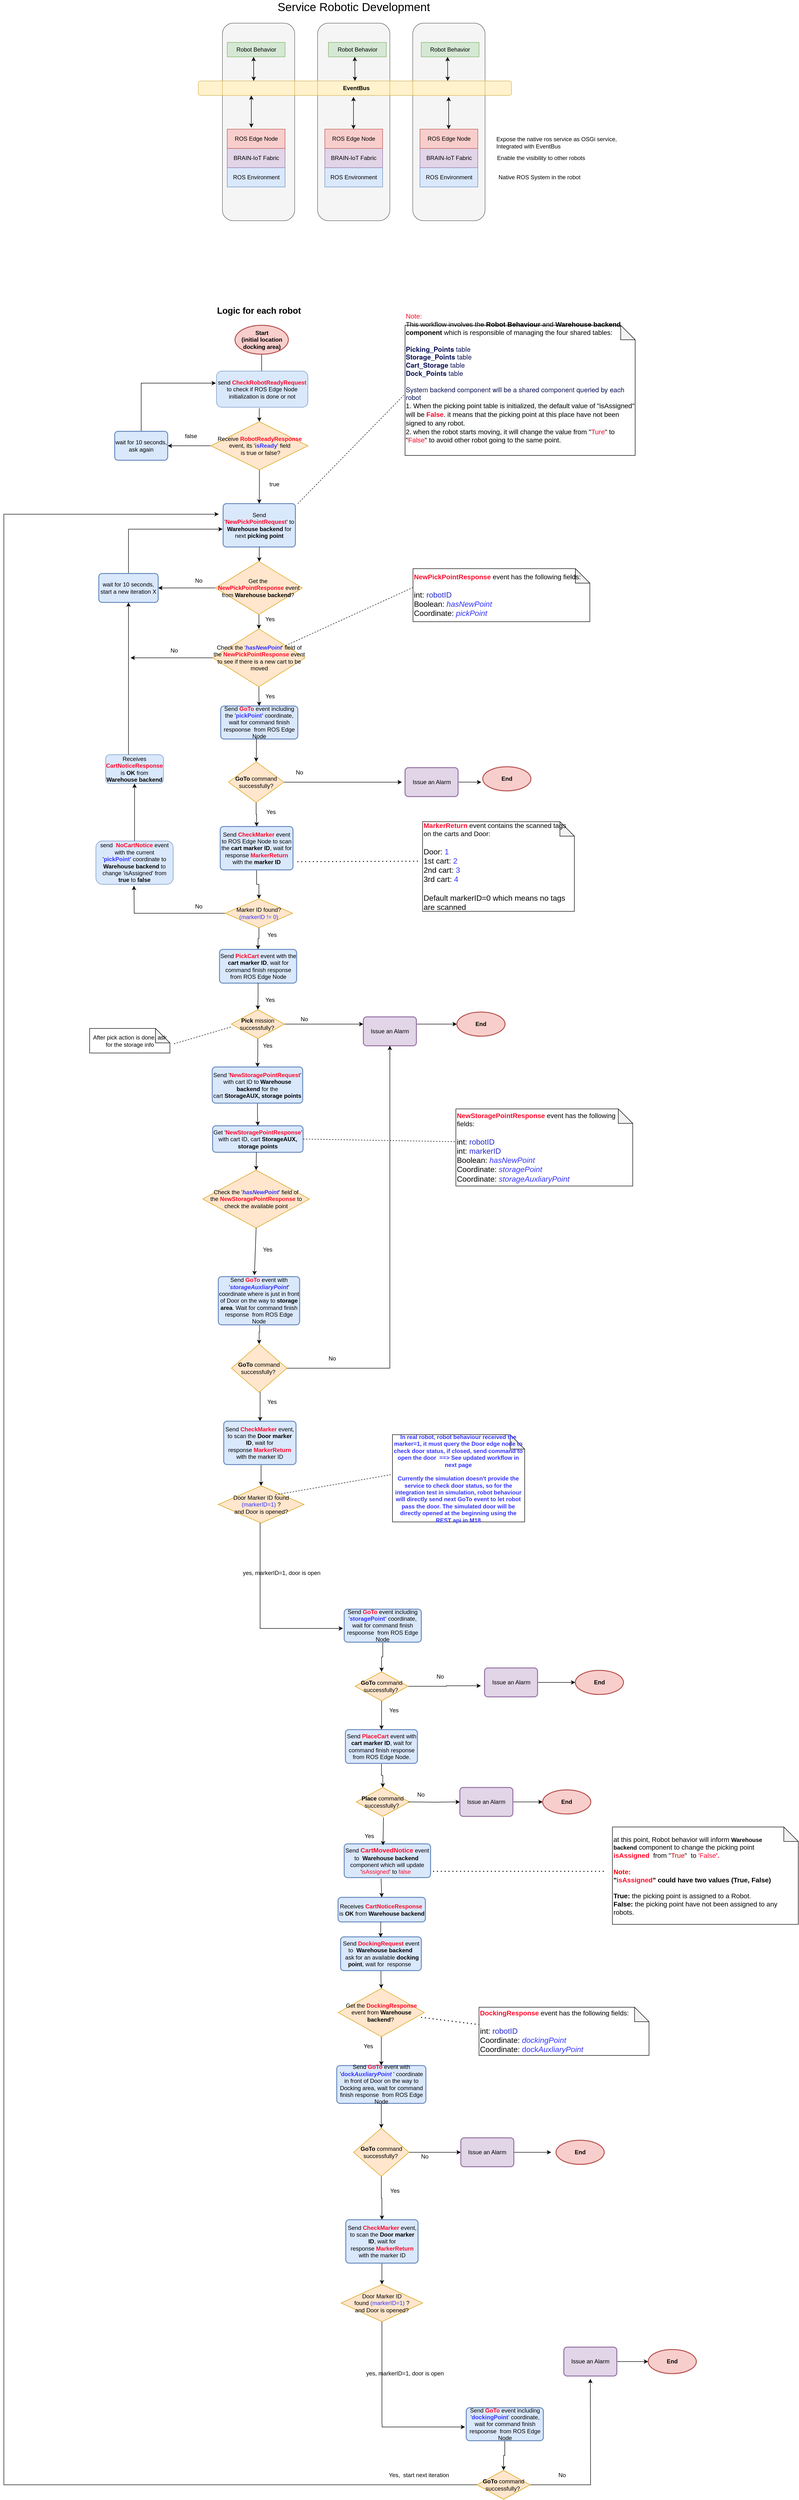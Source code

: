 <mxfile version="13.9.5" type="device" pages="7"><diagram name="Workflow-Simulation" id="8TdqKvLbJrbJcr6K0BRQ"><mxGraphModel dx="2041" dy="3039" grid="0" gridSize="10" guides="1" tooltips="1" connect="1" arrows="1" fold="1" page="1" pageScale="1" pageWidth="850" pageHeight="1100" math="0" shadow="0"><root><mxCell id="-85w-cY4i8igCFKwnFPh-0"/><mxCell id="-85w-cY4i8igCFKwnFPh-1" parent="-85w-cY4i8igCFKwnFPh-0"/><mxCell id="-85w-cY4i8igCFKwnFPh-2" value="" style="rounded=1;whiteSpace=wrap;html=1;fillColor=#f5f5f5;strokeColor=#666666;fontColor=#333333;" parent="-85w-cY4i8igCFKwnFPh-1" vertex="1"><mxGeometry x="83.5" y="-1077" width="150" height="410" as="geometry"/></mxCell><mxCell id="-85w-cY4i8igCFKwnFPh-3" value="" style="rounded=1;whiteSpace=wrap;html=1;fillColor=#f5f5f5;strokeColor=#666666;fontColor=#333333;" parent="-85w-cY4i8igCFKwnFPh-1" vertex="1"><mxGeometry x="478.5" y="-1077" width="150" height="410" as="geometry"/></mxCell><mxCell id="-85w-cY4i8igCFKwnFPh-4" value="" style="rounded=1;whiteSpace=wrap;html=1;fillColor=#f5f5f5;strokeColor=#666666;fontColor=#333333;" parent="-85w-cY4i8igCFKwnFPh-1" vertex="1"><mxGeometry x="281" y="-1077" width="150" height="410" as="geometry"/></mxCell><mxCell id="-85w-cY4i8igCFKwnFPh-5" value="" style="edgeStyle=orthogonalEdgeStyle;rounded=0;orthogonalLoop=1;jettySize=auto;html=1;" parent="-85w-cY4i8igCFKwnFPh-1" source="-85w-cY4i8igCFKwnFPh-6" edge="1"><mxGeometry relative="1" as="geometry"><mxPoint x="165" y="-340" as="targetPoint"/></mxGeometry></mxCell><mxCell id="-85w-cY4i8igCFKwnFPh-6" value="&lt;b&gt;Start&lt;br&gt;(initial location docking area)&lt;br&gt;&lt;/b&gt;" style="strokeWidth=2;html=1;shape=mxgraph.flowchart.start_2;whiteSpace=wrap;fillColor=#f8cecc;strokeColor=#b85450;" parent="-85w-cY4i8igCFKwnFPh-1" vertex="1"><mxGeometry x="109.63" y="-450" width="110.75" height="60" as="geometry"/></mxCell><mxCell id="-85w-cY4i8igCFKwnFPh-7" value="Send '&lt;b&gt;&lt;font color=&quot;#ff0829&quot;&gt;NewPickPointRequest&lt;/font&gt;&lt;/b&gt;' to &lt;b&gt;Warehouse backend&lt;/b&gt;&amp;nbsp;for next &lt;b&gt;picking point&lt;/b&gt;" style="rounded=1;whiteSpace=wrap;html=1;absoluteArcSize=1;arcSize=14;strokeWidth=2;fillColor=#dae8fc;strokeColor=#6c8ebf;" parent="-85w-cY4i8igCFKwnFPh-1" vertex="1"><mxGeometry x="85" y="-80" width="150" height="90" as="geometry"/></mxCell><mxCell id="-85w-cY4i8igCFKwnFPh-8" value="Send &lt;b&gt;&lt;font color=&quot;#ff0829&quot;&gt;GoTo&lt;/font&gt;&lt;/b&gt; event including the '&lt;b&gt;&lt;font color=&quot;#3333ff&quot;&gt;pickPoint'&lt;/font&gt; &lt;/b&gt;coordinate, wait for command finish respoonse&amp;nbsp; from ROS Edge Node" style="rounded=1;whiteSpace=wrap;html=1;absoluteArcSize=1;arcSize=14;strokeWidth=2;fillColor=#dae8fc;strokeColor=#6c8ebf;" parent="-85w-cY4i8igCFKwnFPh-1" vertex="1"><mxGeometry x="80" y="340" width="160" height="68.5" as="geometry"/></mxCell><mxCell id="-85w-cY4i8igCFKwnFPh-9" value="Send &lt;b&gt;&lt;font color=&quot;#ff0829&quot;&gt;PickCart&lt;/font&gt;&lt;/b&gt; event with the &lt;b&gt;cart marker ID&lt;/b&gt;, wait for command finish response from ROS Edge Node" style="rounded=1;whiteSpace=wrap;html=1;absoluteArcSize=1;arcSize=14;strokeWidth=2;fillColor=#dae8fc;strokeColor=#6c8ebf;" parent="-85w-cY4i8igCFKwnFPh-1" vertex="1"><mxGeometry x="77.5" y="845" width="160" height="70" as="geometry"/></mxCell><mxCell id="-85w-cY4i8igCFKwnFPh-10" value="&lt;b&gt;&lt;font style=&quot;font-size: 18px&quot;&gt;Logic for each robot&lt;/font&gt;&lt;/b&gt;" style="text;html=1;align=center;verticalAlign=middle;resizable=0;points=[];autosize=1;" parent="-85w-cY4i8igCFKwnFPh-1" vertex="1"><mxGeometry x="63.5" y="-490" width="190" height="20" as="geometry"/></mxCell><mxCell id="-85w-cY4i8igCFKwnFPh-12" value="" style="edgeStyle=orthogonalEdgeStyle;rounded=0;orthogonalLoop=1;jettySize=auto;html=1;" parent="-85w-cY4i8igCFKwnFPh-1" source="-85w-cY4i8igCFKwnFPh-7" target="-85w-cY4i8igCFKwnFPh-14" edge="1"><mxGeometry relative="1" as="geometry"><Array as="points"><mxPoint x="163" y="5"/><mxPoint x="163" y="5"/></Array></mxGeometry></mxCell><mxCell id="-85w-cY4i8igCFKwnFPh-13" value="" style="edgeStyle=orthogonalEdgeStyle;rounded=0;orthogonalLoop=1;jettySize=auto;html=1;" parent="-85w-cY4i8igCFKwnFPh-1" source="-85w-cY4i8igCFKwnFPh-14" target="-85w-cY4i8igCFKwnFPh-107" edge="1"><mxGeometry relative="1" as="geometry"/></mxCell><mxCell id="-tqbyRs53HJjvAJCgIyl-4" value="" style="edgeStyle=orthogonalEdgeStyle;rounded=0;orthogonalLoop=1;jettySize=auto;html=1;endArrow=classic;endFill=1;strokeWidth=1;" parent="-85w-cY4i8igCFKwnFPh-1" source="-85w-cY4i8igCFKwnFPh-14" target="-85w-cY4i8igCFKwnFPh-16" edge="1"><mxGeometry relative="1" as="geometry"/></mxCell><mxCell id="-85w-cY4i8igCFKwnFPh-14" value="Get the&amp;nbsp;&lt;br&gt;&lt;b&gt;&lt;font color=&quot;#ff0829&quot;&gt;New&lt;/font&gt;&lt;/b&gt;&lt;b&gt;&lt;font color=&quot;#ff0829&quot;&gt;PickPoint&lt;/font&gt;&lt;/b&gt;&lt;b&gt;&lt;font color=&quot;#ff0829&quot;&gt;Response&lt;/font&gt;&lt;/b&gt;&amp;nbsp;event&lt;br&gt;from &lt;b&gt;Warehouse backend&lt;/b&gt;?&amp;nbsp;" style="rhombus;whiteSpace=wrap;html=1;fillColor=#ffe6cc;strokeColor=#d79b00;" parent="-85w-cY4i8igCFKwnFPh-1" vertex="1"><mxGeometry x="69.25" y="40" width="180" height="110" as="geometry"/></mxCell><mxCell id="TKe9Kc2vIl-dSybg16PW-1" style="edgeStyle=orthogonalEdgeStyle;rounded=0;orthogonalLoop=1;jettySize=auto;html=1;entryX=-0.007;entryY=0.589;entryDx=0;entryDy=0;entryPerimeter=0;endArrow=classic;endFill=1;strokeWidth=1;" parent="-85w-cY4i8igCFKwnFPh-1" source="-85w-cY4i8igCFKwnFPh-16" target="-85w-cY4i8igCFKwnFPh-7" edge="1"><mxGeometry relative="1" as="geometry"><Array as="points"><mxPoint x="-111" y="-27"/></Array></mxGeometry></mxCell><mxCell id="-85w-cY4i8igCFKwnFPh-16" value="wait for 10 seconds, start a new iteration X" style="rounded=1;whiteSpace=wrap;html=1;absoluteArcSize=1;arcSize=14;strokeWidth=2;fillColor=#dae8fc;strokeColor=#6c8ebf;" parent="-85w-cY4i8igCFKwnFPh-1" vertex="1"><mxGeometry x="-173" y="65" width="123.19" height="60" as="geometry"/></mxCell><mxCell id="-85w-cY4i8igCFKwnFPh-17" value="Yes" style="text;html=1;resizable=0;autosize=1;align=center;verticalAlign=middle;points=[];fillColor=none;strokeColor=none;rounded=0;" parent="-85w-cY4i8igCFKwnFPh-1" vertex="1"><mxGeometry x="162" y="150" width="40" height="20" as="geometry"/></mxCell><mxCell id="-85w-cY4i8igCFKwnFPh-18" value="No" style="text;html=1;resizable=0;autosize=1;align=center;verticalAlign=middle;points=[];fillColor=none;strokeColor=none;rounded=0;" parent="-85w-cY4i8igCFKwnFPh-1" vertex="1"><mxGeometry x="19" y="70" width="30" height="20" as="geometry"/></mxCell><mxCell id="-85w-cY4i8igCFKwnFPh-19" value="ROS Environment" style="rounded=0;whiteSpace=wrap;html=1;fillColor=#dae8fc;strokeColor=#6c8ebf;" parent="-85w-cY4i8igCFKwnFPh-1" vertex="1"><mxGeometry x="93.5" y="-777" width="120" height="40" as="geometry"/></mxCell><mxCell id="-85w-cY4i8igCFKwnFPh-20" value="BRAIN-IoT Fabric" style="rounded=0;whiteSpace=wrap;html=1;fillColor=#e1d5e7;strokeColor=#9673a6;" parent="-85w-cY4i8igCFKwnFPh-1" vertex="1"><mxGeometry x="93.5" y="-817" width="120" height="40" as="geometry"/></mxCell><mxCell id="-85w-cY4i8igCFKwnFPh-21" value="ROS Edge Node" style="rounded=0;whiteSpace=wrap;html=1;fillColor=#f8cecc;strokeColor=#b85450;" parent="-85w-cY4i8igCFKwnFPh-1" vertex="1"><mxGeometry x="93.5" y="-857" width="120" height="40" as="geometry"/></mxCell><mxCell id="-85w-cY4i8igCFKwnFPh-22" value="ROS Environment" style="rounded=0;whiteSpace=wrap;html=1;fillColor=#dae8fc;strokeColor=#6c8ebf;" parent="-85w-cY4i8igCFKwnFPh-1" vertex="1"><mxGeometry x="296" y="-777" width="120" height="40" as="geometry"/></mxCell><mxCell id="-85w-cY4i8igCFKwnFPh-23" value="BRAIN-IoT Fabric" style="rounded=0;whiteSpace=wrap;html=1;fillColor=#e1d5e7;strokeColor=#9673a6;" parent="-85w-cY4i8igCFKwnFPh-1" vertex="1"><mxGeometry x="296" y="-817" width="120" height="40" as="geometry"/></mxCell><mxCell id="-85w-cY4i8igCFKwnFPh-24" value="ROS Edge Node" style="rounded=0;whiteSpace=wrap;html=1;fillColor=#f8cecc;strokeColor=#b85450;" parent="-85w-cY4i8igCFKwnFPh-1" vertex="1"><mxGeometry x="296" y="-857" width="120" height="40" as="geometry"/></mxCell><mxCell id="-85w-cY4i8igCFKwnFPh-25" value="ROS Environment" style="rounded=0;whiteSpace=wrap;html=1;fillColor=#dae8fc;strokeColor=#6c8ebf;" parent="-85w-cY4i8igCFKwnFPh-1" vertex="1"><mxGeometry x="493.5" y="-777" width="120" height="40" as="geometry"/></mxCell><mxCell id="-85w-cY4i8igCFKwnFPh-26" value="BRAIN-IoT Fabric" style="rounded=0;whiteSpace=wrap;html=1;fillColor=#e1d5e7;strokeColor=#9673a6;" parent="-85w-cY4i8igCFKwnFPh-1" vertex="1"><mxGeometry x="493.5" y="-817" width="120" height="40" as="geometry"/></mxCell><mxCell id="-85w-cY4i8igCFKwnFPh-27" value="ROS Edge Node" style="rounded=0;whiteSpace=wrap;html=1;fillColor=#f8cecc;strokeColor=#b85450;" parent="-85w-cY4i8igCFKwnFPh-1" vertex="1"><mxGeometry x="493.5" y="-857" width="120" height="40" as="geometry"/></mxCell><mxCell id="-85w-cY4i8igCFKwnFPh-28" value="" style="endArrow=classic;startArrow=classic;html=1;exitX=0.5;exitY=0;exitDx=0;exitDy=0;" parent="-85w-cY4i8igCFKwnFPh-1" edge="1"><mxGeometry width="50" height="50" relative="1" as="geometry"><mxPoint x="355.5" y="-857" as="sourcePoint"/><mxPoint x="355.5" y="-924" as="targetPoint"/></mxGeometry></mxCell><mxCell id="-85w-cY4i8igCFKwnFPh-29" value="" style="endArrow=classic;startArrow=classic;html=1;exitX=0.5;exitY=0;exitDx=0;exitDy=0;" parent="-85w-cY4i8igCFKwnFPh-1" edge="1"><mxGeometry width="50" height="50" relative="1" as="geometry"><mxPoint x="553" y="-857" as="sourcePoint"/><mxPoint x="553" y="-924" as="targetPoint"/></mxGeometry></mxCell><mxCell id="-85w-cY4i8igCFKwnFPh-30" value="Enable the visibility to other robots&amp;nbsp;" style="text;html=1;resizable=0;autosize=1;align=center;verticalAlign=middle;points=[];fillColor=none;strokeColor=none;rounded=0;" parent="-85w-cY4i8igCFKwnFPh-1" vertex="1"><mxGeometry x="646" y="-807" width="200" height="20" as="geometry"/></mxCell><mxCell id="-85w-cY4i8igCFKwnFPh-31" value="Robot Behavior" style="rounded=0;whiteSpace=wrap;html=1;fillColor=#d5e8d4;strokeColor=#82b366;" parent="-85w-cY4i8igCFKwnFPh-1" vertex="1"><mxGeometry x="93.5" y="-1037" width="120" height="30" as="geometry"/></mxCell><mxCell id="-85w-cY4i8igCFKwnFPh-32" value="" style="endArrow=classic;startArrow=classic;html=1;entryX=0.116;entryY=0.967;entryDx=0;entryDy=0;entryPerimeter=0;" parent="-85w-cY4i8igCFKwnFPh-1" edge="1"><mxGeometry width="50" height="50" relative="1" as="geometry"><mxPoint x="148.5" y="-957" as="sourcePoint"/><mxPoint x="148.22" y="-1007" as="targetPoint"/></mxGeometry></mxCell><mxCell id="-85w-cY4i8igCFKwnFPh-33" value="Robot Behavior" style="rounded=0;whiteSpace=wrap;html=1;fillColor=#d5e8d4;strokeColor=#82b366;" parent="-85w-cY4i8igCFKwnFPh-1" vertex="1"><mxGeometry x="303.5" y="-1037" width="120" height="30" as="geometry"/></mxCell><mxCell id="-85w-cY4i8igCFKwnFPh-34" value="" style="endArrow=classic;startArrow=classic;html=1;entryX=0.116;entryY=0.967;entryDx=0;entryDy=0;entryPerimeter=0;" parent="-85w-cY4i8igCFKwnFPh-1" edge="1"><mxGeometry width="50" height="50" relative="1" as="geometry"><mxPoint x="358.5" y="-957" as="sourcePoint"/><mxPoint x="358.22" y="-1007" as="targetPoint"/></mxGeometry></mxCell><mxCell id="-85w-cY4i8igCFKwnFPh-35" value="Robot Behavior" style="rounded=0;whiteSpace=wrap;html=1;fillColor=#d5e8d4;strokeColor=#82b366;" parent="-85w-cY4i8igCFKwnFPh-1" vertex="1"><mxGeometry x="496" y="-1037" width="120" height="30" as="geometry"/></mxCell><mxCell id="-85w-cY4i8igCFKwnFPh-36" value="" style="endArrow=classic;startArrow=classic;html=1;entryX=0.116;entryY=0.967;entryDx=0;entryDy=0;entryPerimeter=0;" parent="-85w-cY4i8igCFKwnFPh-1" edge="1"><mxGeometry width="50" height="50" relative="1" as="geometry"><mxPoint x="551" y="-957" as="sourcePoint"/><mxPoint x="550.72" y="-1007" as="targetPoint"/></mxGeometry></mxCell><mxCell id="-85w-cY4i8igCFKwnFPh-37" value="EventBus" style="rounded=1;whiteSpace=wrap;html=1;fillColor=#fff2cc;strokeColor=#d6b656;" parent="-85w-cY4i8igCFKwnFPh-1" vertex="1"><mxGeometry x="33.5" y="-957" width="650" height="30" as="geometry"/></mxCell><mxCell id="-85w-cY4i8igCFKwnFPh-38" value="" style="rounded=0;whiteSpace=wrap;html=1;fillColor=#fff2cc;strokeColor=#d6b656;" parent="-85w-cY4i8igCFKwnFPh-1" vertex="1"><mxGeometry x="83.5" y="-957" width="150" height="30" as="geometry"/></mxCell><mxCell id="-85w-cY4i8igCFKwnFPh-39" value="" style="rounded=0;whiteSpace=wrap;html=1;fillColor=#fff2cc;strokeColor=#d6b656;" parent="-85w-cY4i8igCFKwnFPh-1" vertex="1"><mxGeometry x="281" y="-957" width="150" height="30" as="geometry"/></mxCell><mxCell id="-85w-cY4i8igCFKwnFPh-40" value="" style="rounded=0;whiteSpace=wrap;html=1;fillColor=#fff2cc;strokeColor=#d6b656;" parent="-85w-cY4i8igCFKwnFPh-1" vertex="1"><mxGeometry x="478.5" y="-957" width="150" height="30" as="geometry"/></mxCell><mxCell id="-85w-cY4i8igCFKwnFPh-41" value="&lt;b&gt;EventBus&lt;/b&gt;" style="text;html=1;resizable=0;autosize=1;align=center;verticalAlign=middle;points=[];fillColor=none;strokeColor=none;rounded=0;" parent="-85w-cY4i8igCFKwnFPh-1" vertex="1"><mxGeometry x="326" y="-952" width="70" height="20" as="geometry"/></mxCell><mxCell id="-85w-cY4i8igCFKwnFPh-42" value="" style="endArrow=classic;startArrow=classic;html=1;exitX=0.5;exitY=0;exitDx=0;exitDy=0;" parent="-85w-cY4i8igCFKwnFPh-1" edge="1"><mxGeometry width="50" height="50" relative="1" as="geometry"><mxPoint x="143.5" y="-860" as="sourcePoint"/><mxPoint x="143.5" y="-927" as="targetPoint"/></mxGeometry></mxCell><mxCell id="-85w-cY4i8igCFKwnFPh-43" value="Native ROS System in the robot" style="text;html=1;resizable=0;autosize=1;align=center;verticalAlign=middle;points=[];fillColor=none;strokeColor=none;rounded=0;" parent="-85w-cY4i8igCFKwnFPh-1" vertex="1"><mxGeometry x="646" y="-767" width="190" height="20" as="geometry"/></mxCell><mxCell id="-85w-cY4i8igCFKwnFPh-44" value="Expose the native ros service as OSGi service,&lt;br&gt;Integrated with EventBus" style="text;html=1;resizable=0;autosize=1;align=left;verticalAlign=middle;points=[];fillColor=none;strokeColor=none;rounded=0;" parent="-85w-cY4i8igCFKwnFPh-1" vertex="1"><mxGeometry x="650" y="-844" width="270" height="30" as="geometry"/></mxCell><mxCell id="-85w-cY4i8igCFKwnFPh-45" value="&lt;font style=&quot;font-size: 24px&quot;&gt;Service Robotic Development&amp;nbsp;&lt;/font&gt;" style="text;html=1;resizable=0;autosize=1;align=center;verticalAlign=middle;points=[];fillColor=none;strokeColor=none;rounded=0;" parent="-85w-cY4i8igCFKwnFPh-1" vertex="1"><mxGeometry x="188.5" y="-1120" width="340" height="20" as="geometry"/></mxCell><mxCell id="-85w-cY4i8igCFKwnFPh-46" style="edgeStyle=orthogonalEdgeStyle;rounded=0;orthogonalLoop=1;jettySize=auto;html=1;exitX=0.5;exitY=1;exitDx=0;exitDy=0;entryX=0.5;entryY=0;entryDx=0;entryDy=0;endArrow=classic;endFill=1;" parent="-85w-cY4i8igCFKwnFPh-1" edge="1"><mxGeometry relative="1" as="geometry"><mxPoint x="157" y="1270" as="sourcePoint"/></mxGeometry></mxCell><mxCell id="-85w-cY4i8igCFKwnFPh-47" value="Yes" style="text;html=1;resizable=0;autosize=1;align=center;verticalAlign=middle;points=[];fillColor=none;strokeColor=none;rounded=0;" parent="-85w-cY4i8igCFKwnFPh-1" vertex="1"><mxGeometry x="162" y="940" width="40" height="20" as="geometry"/></mxCell><mxCell id="-85w-cY4i8igCFKwnFPh-48" value="" style="edgeStyle=orthogonalEdgeStyle;rounded=0;orthogonalLoop=1;jettySize=auto;html=1;" parent="-85w-cY4i8igCFKwnFPh-1" source="-85w-cY4i8igCFKwnFPh-49" target="-85w-cY4i8igCFKwnFPh-74" edge="1"><mxGeometry relative="1" as="geometry"/></mxCell><mxCell id="-85w-cY4i8igCFKwnFPh-49" value="Send &lt;b&gt;&lt;font color=&quot;#ff0829&quot;&gt;PlaceCart&lt;/font&gt;&lt;/b&gt;&amp;nbsp;event with &lt;b&gt;cart marker ID&lt;/b&gt;, wait for command finish response from ROS Edge Node." style="rounded=1;whiteSpace=wrap;html=1;absoluteArcSize=1;arcSize=14;strokeWidth=2;fillColor=#dae8fc;strokeColor=#6c8ebf;" parent="-85w-cY4i8igCFKwnFPh-1" vertex="1"><mxGeometry x="338.75" y="2464" width="149.5" height="70" as="geometry"/></mxCell><mxCell id="-85w-cY4i8igCFKwnFPh-50" value="" style="edgeStyle=orthogonalEdgeStyle;rounded=0;orthogonalLoop=1;jettySize=auto;html=1;" parent="-85w-cY4i8igCFKwnFPh-1" source="-85w-cY4i8igCFKwnFPh-51" target="-85w-cY4i8igCFKwnFPh-70" edge="1"><mxGeometry relative="1" as="geometry"/></mxCell><mxCell id="-85w-cY4i8igCFKwnFPh-51" value="Send &lt;b&gt;&lt;font color=&quot;#ff0829&quot;&gt;GoTo&lt;/font&gt;&lt;/b&gt;&amp;nbsp;event including '&lt;b&gt;&lt;font color=&quot;#3333ff&quot;&gt;storagePoint'&lt;/font&gt; &lt;/b&gt;coordinate, wait for command finish respoonse&amp;nbsp; from ROS Edge Node" style="rounded=1;whiteSpace=wrap;html=1;absoluteArcSize=1;arcSize=14;strokeWidth=2;fillColor=#dae8fc;strokeColor=#6c8ebf;" parent="-85w-cY4i8igCFKwnFPh-1" vertex="1"><mxGeometry x="336.25" y="2214" width="160" height="68.5" as="geometry"/></mxCell><mxCell id="rsGtHY-RTsi8kaO1U_3Z-0" value="" style="edgeStyle=orthogonalEdgeStyle;rounded=0;orthogonalLoop=1;jettySize=auto;html=1;" parent="-85w-cY4i8igCFKwnFPh-1" source="-85w-cY4i8igCFKwnFPh-56" target="-85w-cY4i8igCFKwnFPh-57" edge="1"><mxGeometry relative="1" as="geometry"/></mxCell><mxCell id="-85w-cY4i8igCFKwnFPh-56" value="Issue an Alarm" style="rounded=1;whiteSpace=wrap;html=1;absoluteArcSize=1;arcSize=14;strokeWidth=2;fillColor=#e1d5e7;strokeColor=#9673a6;" parent="-85w-cY4i8igCFKwnFPh-1" vertex="1"><mxGeometry x="627.5" y="2336" width="110" height="60" as="geometry"/></mxCell><mxCell id="-85w-cY4i8igCFKwnFPh-57" value="&lt;b&gt;End&lt;/b&gt;" style="strokeWidth=2;html=1;shape=mxgraph.flowchart.start_2;whiteSpace=wrap;fillColor=#f8cecc;strokeColor=#b85450;" parent="-85w-cY4i8igCFKwnFPh-1" vertex="1"><mxGeometry x="815.75" y="2341" width="100" height="50" as="geometry"/></mxCell><mxCell id="-85w-cY4i8igCFKwnFPh-59" value="&lt;font&gt;&lt;font style=&quot;font-size: 14px&quot;&gt;&lt;span style=&quot;text-align: center&quot;&gt;at this point, Robot behavior will inform&amp;nbsp;&lt;/span&gt;&lt;b style=&quot;font-size: 12px ; text-align: center&quot;&gt;Warehouse backend&lt;/b&gt;&lt;span style=&quot;text-align: center&quot;&gt;&amp;nbsp;component to change the picking point &lt;/span&gt;&lt;b style=&quot;text-align: center&quot;&gt;&lt;font color=&quot;#ff0829&quot;&gt;isAssigned&amp;nbsp;&lt;/font&gt;&lt;/b&gt;&lt;span style=&quot;text-align: center&quot;&gt;&amp;nbsp;from &quot;&lt;font color=&quot;#cc0000&quot;&gt;True&lt;/font&gt;&quot;&amp;nbsp; to&amp;nbsp;&lt;/span&gt;&lt;font color=&quot;#ff0a33&quot; style=&quot;text-align: center&quot;&gt;'False&lt;b&gt;'.&amp;nbsp;&lt;/b&gt;&lt;/font&gt;&lt;span style=&quot;text-align: center&quot;&gt;&lt;br&gt;&lt;/span&gt;&lt;b&gt;&lt;font color=&quot;#ff0000&quot;&gt;&lt;br&gt;Note:&amp;nbsp;&lt;/font&gt;&lt;br&gt;&quot;&lt;font color=&quot;#ff0829&quot;&gt;isAssigned&lt;/font&gt;&quot; could have two values (True, False)&lt;br&gt;&lt;/b&gt;&lt;br&gt;&lt;b&gt;True: &lt;/b&gt;the picking point is assigned to a Robot.&amp;nbsp;&lt;br&gt;&lt;b&gt;False:&lt;/b&gt;&amp;nbsp;the picking point have not been assigned to any robots.&lt;/font&gt;&lt;br&gt;&lt;/font&gt;" style="shape=note;whiteSpace=wrap;html=1;backgroundOutline=1;darkOpacity=0.05;align=left;" parent="-85w-cY4i8igCFKwnFPh-1" vertex="1"><mxGeometry x="892.75" y="2666" width="385.75" height="202" as="geometry"/></mxCell><mxCell id="-85w-cY4i8igCFKwnFPh-60" value="" style="edgeStyle=orthogonalEdgeStyle;rounded=0;orthogonalLoop=1;jettySize=auto;html=1;" parent="-85w-cY4i8igCFKwnFPh-1" source="-85w-cY4i8igCFKwnFPh-9" target="-85w-cY4i8igCFKwnFPh-63" edge="1"><mxGeometry relative="1" as="geometry"/></mxCell><mxCell id="-85w-cY4i8igCFKwnFPh-61" value="" style="edgeStyle=orthogonalEdgeStyle;rounded=0;orthogonalLoop=1;jettySize=auto;html=1;" parent="-85w-cY4i8igCFKwnFPh-1" source="-85w-cY4i8igCFKwnFPh-63" target="-85w-cY4i8igCFKwnFPh-65" edge="1"><mxGeometry relative="1" as="geometry"><Array as="points"><mxPoint x="280" y="1000"/><mxPoint x="280" y="1000"/></Array></mxGeometry></mxCell><mxCell id="ZSfY0as-zto-a8uWkUrT-8" value="" style="edgeStyle=orthogonalEdgeStyle;rounded=0;orthogonalLoop=1;jettySize=auto;html=1;" edge="1" parent="-85w-cY4i8igCFKwnFPh-1" source="-85w-cY4i8igCFKwnFPh-63" target="ZSfY0as-zto-a8uWkUrT-1"><mxGeometry relative="1" as="geometry"/></mxCell><mxCell id="-85w-cY4i8igCFKwnFPh-63" value="&lt;b&gt;Pick&lt;/b&gt; mission successfully?&amp;nbsp;" style="rhombus;whiteSpace=wrap;html=1;fillColor=#ffe6cc;strokeColor=#d79b00;" parent="-85w-cY4i8igCFKwnFPh-1" vertex="1"><mxGeometry x="102" y="970" width="110" height="60" as="geometry"/></mxCell><mxCell id="-85w-cY4i8igCFKwnFPh-64" value="" style="edgeStyle=orthogonalEdgeStyle;rounded=0;orthogonalLoop=1;jettySize=auto;html=1;" parent="-85w-cY4i8igCFKwnFPh-1" source="-85w-cY4i8igCFKwnFPh-65" target="-85w-cY4i8igCFKwnFPh-66" edge="1"><mxGeometry relative="1" as="geometry"><Array as="points"><mxPoint x="520" y="1000"/><mxPoint x="520" y="1000"/></Array></mxGeometry></mxCell><mxCell id="-85w-cY4i8igCFKwnFPh-65" value="Issue an Alarm" style="rounded=1;whiteSpace=wrap;html=1;absoluteArcSize=1;arcSize=14;strokeWidth=2;fillColor=#e1d5e7;strokeColor=#9673a6;" parent="-85w-cY4i8igCFKwnFPh-1" vertex="1"><mxGeometry x="376" y="985" width="110" height="60" as="geometry"/></mxCell><mxCell id="-85w-cY4i8igCFKwnFPh-66" value="&lt;b&gt;End&lt;/b&gt;" style="strokeWidth=2;html=1;shape=mxgraph.flowchart.start_2;whiteSpace=wrap;fillColor=#f8cecc;strokeColor=#b85450;" parent="-85w-cY4i8igCFKwnFPh-1" vertex="1"><mxGeometry x="570" y="975" width="100" height="50" as="geometry"/></mxCell><mxCell id="-85w-cY4i8igCFKwnFPh-67" value="No" style="text;html=1;resizable=0;autosize=1;align=center;verticalAlign=middle;points=[];fillColor=none;strokeColor=none;rounded=0;" parent="-85w-cY4i8igCFKwnFPh-1" vertex="1"><mxGeometry x="237.5" y="980" width="30" height="20" as="geometry"/></mxCell><mxCell id="-85w-cY4i8igCFKwnFPh-68" value="" style="edgeStyle=orthogonalEdgeStyle;rounded=0;orthogonalLoop=1;jettySize=auto;html=1;entryX=-0.07;entryY=0.617;entryDx=0;entryDy=0;entryPerimeter=0;" parent="-85w-cY4i8igCFKwnFPh-1" source="-85w-cY4i8igCFKwnFPh-70" target="-85w-cY4i8igCFKwnFPh-56" edge="1"><mxGeometry relative="1" as="geometry"><mxPoint x="593.75" y="2154" as="targetPoint"/></mxGeometry></mxCell><mxCell id="-85w-cY4i8igCFKwnFPh-69" value="" style="edgeStyle=orthogonalEdgeStyle;rounded=0;orthogonalLoop=1;jettySize=auto;html=1;" parent="-85w-cY4i8igCFKwnFPh-1" source="-85w-cY4i8igCFKwnFPh-70" target="-85w-cY4i8igCFKwnFPh-49" edge="1"><mxGeometry relative="1" as="geometry"/></mxCell><mxCell id="-85w-cY4i8igCFKwnFPh-70" value="&lt;b&gt;GoTo&lt;/b&gt; command successfully?&amp;nbsp;" style="rhombus;whiteSpace=wrap;html=1;fillColor=#ffe6cc;strokeColor=#d79b00;" parent="-85w-cY4i8igCFKwnFPh-1" vertex="1"><mxGeometry x="358.75" y="2344" width="110" height="60" as="geometry"/></mxCell><mxCell id="-85w-cY4i8igCFKwnFPh-71" value="Yes" style="text;html=1;resizable=0;autosize=1;align=center;verticalAlign=middle;points=[];fillColor=none;strokeColor=none;rounded=0;" parent="-85w-cY4i8igCFKwnFPh-1" vertex="1"><mxGeometry x="418.75" y="2414" width="40" height="20" as="geometry"/></mxCell><mxCell id="-85w-cY4i8igCFKwnFPh-72" value="No" style="text;html=1;resizable=0;autosize=1;align=center;verticalAlign=middle;points=[];fillColor=none;strokeColor=none;rounded=0;" parent="-85w-cY4i8igCFKwnFPh-1" vertex="1"><mxGeometry x="519.75" y="2344" width="30" height="20" as="geometry"/></mxCell><mxCell id="-85w-cY4i8igCFKwnFPh-74" value="&lt;b&gt;Place&lt;/b&gt; command successfully?&amp;nbsp;" style="rhombus;whiteSpace=wrap;html=1;fillColor=#ffe6cc;strokeColor=#d79b00;" parent="-85w-cY4i8igCFKwnFPh-1" vertex="1"><mxGeometry x="361.25" y="2584" width="110" height="60" as="geometry"/></mxCell><mxCell id="-85w-cY4i8igCFKwnFPh-75" value="" style="edgeStyle=orthogonalEdgeStyle;rounded=0;orthogonalLoop=1;jettySize=auto;html=1;entryX=0;entryY=0.5;entryDx=0;entryDy=0;" parent="-85w-cY4i8igCFKwnFPh-1" target="-85w-cY4i8igCFKwnFPh-77" edge="1"><mxGeometry relative="1" as="geometry"><mxPoint x="469.25" y="2614" as="sourcePoint"/><mxPoint x="549.25" y="2614" as="targetPoint"/></mxGeometry></mxCell><mxCell id="-85w-cY4i8igCFKwnFPh-76" value="" style="edgeStyle=orthogonalEdgeStyle;rounded=0;orthogonalLoop=1;jettySize=auto;html=1;" parent="-85w-cY4i8igCFKwnFPh-1" source="-85w-cY4i8igCFKwnFPh-77" target="-85w-cY4i8igCFKwnFPh-78" edge="1"><mxGeometry relative="1" as="geometry"/></mxCell><mxCell id="-85w-cY4i8igCFKwnFPh-77" value="Issue an Alarm" style="rounded=1;whiteSpace=wrap;html=1;absoluteArcSize=1;arcSize=14;strokeWidth=2;fillColor=#e1d5e7;strokeColor=#9673a6;" parent="-85w-cY4i8igCFKwnFPh-1" vertex="1"><mxGeometry x="576.25" y="2584" width="110" height="60" as="geometry"/></mxCell><mxCell id="-85w-cY4i8igCFKwnFPh-78" value="&lt;b&gt;End&lt;/b&gt;" style="strokeWidth=2;html=1;shape=mxgraph.flowchart.start_2;whiteSpace=wrap;fillColor=#f8cecc;strokeColor=#b85450;" parent="-85w-cY4i8igCFKwnFPh-1" vertex="1"><mxGeometry x="748" y="2589" width="100" height="50" as="geometry"/></mxCell><mxCell id="-85w-cY4i8igCFKwnFPh-79" value="No" style="text;html=1;resizable=0;autosize=1;align=center;verticalAlign=middle;points=[];fillColor=none;strokeColor=none;rounded=0;" parent="-85w-cY4i8igCFKwnFPh-1" vertex="1"><mxGeometry x="479.75" y="2589" width="30" height="20" as="geometry"/></mxCell><mxCell id="-85w-cY4i8igCFKwnFPh-81" value="yes, markerID=1, door is open" style="text;html=1;resizable=0;autosize=1;align=center;verticalAlign=middle;points=[];fillColor=none;strokeColor=none;rounded=0;" parent="-85w-cY4i8igCFKwnFPh-1" vertex="1"><mxGeometry x="120.75" y="2130.25" width="171" height="18" as="geometry"/></mxCell><mxCell id="-85w-cY4i8igCFKwnFPh-82" value="" style="edgeStyle=orthogonalEdgeStyle;rounded=0;orthogonalLoop=1;jettySize=auto;html=1;" parent="-85w-cY4i8igCFKwnFPh-1" source="-85w-cY4i8igCFKwnFPh-83" target="-85w-cY4i8igCFKwnFPh-86" edge="1"><mxGeometry relative="1" as="geometry"/></mxCell><mxCell id="-85w-cY4i8igCFKwnFPh-83" value="Send &lt;b&gt;&lt;font color=&quot;#ff0829&quot;&gt;GoTo&lt;/font&gt;&lt;/b&gt; event with '&lt;b&gt;&lt;span style=&quot;text-align: left&quot;&gt;&lt;font color=&quot;#3333ff&quot;&gt;dock&lt;/font&gt;&lt;/span&gt;&lt;i style=&quot;text-align: left&quot;&gt;&lt;font color=&quot;#3333ff&quot;&gt;AuxliaryPoint&lt;/font&gt;&amp;nbsp;&lt;/i&gt;&lt;/b&gt;' coordinate in front of Door on the way to Docking area, wait for command finish response&amp;nbsp; from ROS Edge Node" style="rounded=1;whiteSpace=wrap;html=1;absoluteArcSize=1;arcSize=14;strokeWidth=2;fillColor=#dae8fc;strokeColor=#6c8ebf;" parent="-85w-cY4i8igCFKwnFPh-1" vertex="1"><mxGeometry x="320.75" y="3161" width="185" height="78.5" as="geometry"/></mxCell><mxCell id="-85w-cY4i8igCFKwnFPh-84" value="" style="edgeStyle=orthogonalEdgeStyle;rounded=0;orthogonalLoop=1;jettySize=auto;html=1;entryX=0;entryY=0.5;entryDx=0;entryDy=0;" parent="-85w-cY4i8igCFKwnFPh-1" source="-85w-cY4i8igCFKwnFPh-86" target="-85w-cY4i8igCFKwnFPh-90" edge="1"><mxGeometry relative="1" as="geometry"><mxPoint x="532" y="3370" as="targetPoint"/></mxGeometry></mxCell><mxCell id="-85w-cY4i8igCFKwnFPh-85" value="" style="edgeStyle=orthogonalEdgeStyle;rounded=0;orthogonalLoop=1;jettySize=auto;html=1;" parent="-85w-cY4i8igCFKwnFPh-1" source="-85w-cY4i8igCFKwnFPh-86" target="-85w-cY4i8igCFKwnFPh-156" edge="1"><mxGeometry relative="1" as="geometry"/></mxCell><mxCell id="-85w-cY4i8igCFKwnFPh-86" value="&lt;b&gt;GoTo&lt;/b&gt; command successfully?&amp;nbsp;" style="rhombus;whiteSpace=wrap;html=1;fillColor=#ffe6cc;strokeColor=#d79b00;" parent="-85w-cY4i8igCFKwnFPh-1" vertex="1"><mxGeometry x="355.76" y="3291" width="115" height="100" as="geometry"/></mxCell><mxCell id="-85w-cY4i8igCFKwnFPh-87" value="" style="edgeStyle=orthogonalEdgeStyle;rounded=0;orthogonalLoop=1;jettySize=auto;html=1;entryX=-0.06;entryY=0.244;entryDx=0;entryDy=0;entryPerimeter=0;exitX=0;exitY=0.5;exitDx=0;exitDy=0;" parent="-85w-cY4i8igCFKwnFPh-1" source="-85w-cY4i8igCFKwnFPh-150" target="-85w-cY4i8igCFKwnFPh-7" edge="1"><mxGeometry relative="1" as="geometry"><mxPoint x="-30" y="-58" as="targetPoint"/><mxPoint x="610" y="3410" as="sourcePoint"/><Array as="points"><mxPoint x="-370" y="4031"/><mxPoint x="-370" y="-58"/></Array></mxGeometry></mxCell><mxCell id="-85w-cY4i8igCFKwnFPh-88" value="No" style="text;html=1;resizable=0;autosize=1;align=center;verticalAlign=middle;points=[];fillColor=none;strokeColor=none;rounded=0;" parent="-85w-cY4i8igCFKwnFPh-1" vertex="1"><mxGeometry x="488" y="3340" width="30" height="20" as="geometry"/></mxCell><mxCell id="-85w-cY4i8igCFKwnFPh-89" value="" style="edgeStyle=orthogonalEdgeStyle;rounded=0;orthogonalLoop=1;jettySize=auto;html=1;" parent="-85w-cY4i8igCFKwnFPh-1" source="-85w-cY4i8igCFKwnFPh-90" edge="1"><mxGeometry relative="1" as="geometry"><mxPoint x="765.75" y="3341" as="targetPoint"/></mxGeometry></mxCell><mxCell id="-85w-cY4i8igCFKwnFPh-90" value="Issue an Alarm" style="rounded=1;whiteSpace=wrap;html=1;absoluteArcSize=1;arcSize=14;strokeWidth=2;fillColor=#e1d5e7;strokeColor=#9673a6;" parent="-85w-cY4i8igCFKwnFPh-1" vertex="1"><mxGeometry x="578.25" y="3311" width="110" height="60" as="geometry"/></mxCell><mxCell id="-85w-cY4i8igCFKwnFPh-91" value="&lt;b&gt;End&lt;/b&gt;" style="strokeWidth=2;html=1;shape=mxgraph.flowchart.start_2;whiteSpace=wrap;fillColor=#f8cecc;strokeColor=#b85450;" parent="-85w-cY4i8igCFKwnFPh-1" vertex="1"><mxGeometry x="775.75" y="3316" width="100" height="50" as="geometry"/></mxCell><mxCell id="-85w-cY4i8igCFKwnFPh-92" value="Yes" style="text;html=1;resizable=0;autosize=1;align=center;verticalAlign=middle;points=[];fillColor=none;strokeColor=none;rounded=0;" parent="-85w-cY4i8igCFKwnFPh-1" vertex="1"><mxGeometry x="420.75" y="3411" width="40" height="20" as="geometry"/></mxCell><mxCell id="-85w-cY4i8igCFKwnFPh-93" style="edgeStyle=orthogonalEdgeStyle;rounded=0;orthogonalLoop=1;jettySize=auto;html=1;exitX=0.463;exitY=0.964;exitDx=0;exitDy=0;entryX=0.5;entryY=0;entryDx=0;entryDy=0;exitPerimeter=0;" parent="-85w-cY4i8igCFKwnFPh-1" source="-85w-cY4i8igCFKwnFPh-8" target="-85w-cY4i8igCFKwnFPh-96" edge="1"><mxGeometry relative="1" as="geometry"><mxPoint x="153.75" y="688.5" as="sourcePoint"/></mxGeometry></mxCell><mxCell id="-85w-cY4i8igCFKwnFPh-94" value="" style="edgeStyle=orthogonalEdgeStyle;rounded=0;orthogonalLoop=1;jettySize=auto;html=1;entryX=-0.059;entryY=0.502;entryDx=0;entryDy=0;entryPerimeter=0;" parent="-85w-cY4i8igCFKwnFPh-1" source="-85w-cY4i8igCFKwnFPh-96" target="-85w-cY4i8igCFKwnFPh-98" edge="1"><mxGeometry relative="1" as="geometry"><mxPoint x="280" y="498" as="targetPoint"/></mxGeometry></mxCell><mxCell id="-85w-cY4i8igCFKwnFPh-95" value="" style="edgeStyle=orthogonalEdgeStyle;rounded=0;orthogonalLoop=1;jettySize=auto;html=1;" parent="-85w-cY4i8igCFKwnFPh-1" source="-85w-cY4i8igCFKwnFPh-96" target="-85w-cY4i8igCFKwnFPh-104" edge="1"><mxGeometry relative="1" as="geometry"/></mxCell><mxCell id="-85w-cY4i8igCFKwnFPh-96" value="&lt;b&gt;GoTo&lt;/b&gt; command&lt;br&gt;successfully?" style="rhombus;whiteSpace=wrap;html=1;fillColor=#ffe6cc;strokeColor=#d79b00;" parent="-85w-cY4i8igCFKwnFPh-1" vertex="1"><mxGeometry x="96" y="455.75" width="115" height="84.25" as="geometry"/></mxCell><mxCell id="-85w-cY4i8igCFKwnFPh-97" value="" style="edgeStyle=orthogonalEdgeStyle;rounded=0;orthogonalLoop=1;jettySize=auto;html=1;entryX=-0.03;entryY=0.642;entryDx=0;entryDy=0;entryPerimeter=0;" parent="-85w-cY4i8igCFKwnFPh-1" source="-85w-cY4i8igCFKwnFPh-98" target="-85w-cY4i8igCFKwnFPh-99" edge="1"><mxGeometry relative="1" as="geometry"><mxPoint x="480.25" y="760.63" as="targetPoint"/></mxGeometry></mxCell><mxCell id="-85w-cY4i8igCFKwnFPh-98" value="Issue an Alarm" style="rounded=1;whiteSpace=wrap;html=1;absoluteArcSize=1;arcSize=14;strokeWidth=2;fillColor=#e1d5e7;strokeColor=#9673a6;" parent="-85w-cY4i8igCFKwnFPh-1" vertex="1"><mxGeometry x="462.5" y="467.88" width="110" height="60" as="geometry"/></mxCell><mxCell id="-85w-cY4i8igCFKwnFPh-99" value="&lt;b&gt;End&lt;/b&gt;" style="strokeWidth=2;html=1;shape=mxgraph.flowchart.start_2;whiteSpace=wrap;fillColor=#f8cecc;strokeColor=#b85450;" parent="-85w-cY4i8igCFKwnFPh-1" vertex="1"><mxGeometry x="623.75" y="466.0" width="100" height="50" as="geometry"/></mxCell><mxCell id="-85w-cY4i8igCFKwnFPh-100" value="No" style="text;html=1;resizable=0;autosize=1;align=center;verticalAlign=middle;points=[];fillColor=none;strokeColor=none;rounded=0;" parent="-85w-cY4i8igCFKwnFPh-1" vertex="1"><mxGeometry x="228" y="467.88" width="30" height="20" as="geometry"/></mxCell><mxCell id="-85w-cY4i8igCFKwnFPh-101" value="Yes" style="text;html=1;resizable=0;autosize=1;align=center;verticalAlign=middle;points=[];fillColor=none;strokeColor=none;rounded=0;" parent="-85w-cY4i8igCFKwnFPh-1" vertex="1"><mxGeometry x="367.75" y="2675" width="40" height="20" as="geometry"/></mxCell><mxCell id="-85w-cY4i8igCFKwnFPh-102" value="Yes" style="text;html=1;resizable=0;autosize=1;align=center;verticalAlign=middle;points=[];fillColor=none;strokeColor=none;rounded=0;" parent="-85w-cY4i8igCFKwnFPh-1" vertex="1"><mxGeometry x="163.5" y="550.0" width="40" height="20" as="geometry"/></mxCell><mxCell id="-85w-cY4i8igCFKwnFPh-103" value="" style="edgeStyle=orthogonalEdgeStyle;rounded=0;orthogonalLoop=1;jettySize=auto;html=1;" parent="-85w-cY4i8igCFKwnFPh-1" source="-85w-cY4i8igCFKwnFPh-104" target="-85w-cY4i8igCFKwnFPh-111" edge="1"><mxGeometry relative="1" as="geometry"/></mxCell><mxCell id="-85w-cY4i8igCFKwnFPh-104" value="Send&amp;nbsp;&lt;b&gt;&lt;font color=&quot;#ff0829&quot;&gt;CheckMarker&lt;/font&gt;&lt;/b&gt;&amp;nbsp;event to ROS Edge Node to scan the &lt;b&gt;cart marker ID&lt;/b&gt;, wait for response&amp;nbsp;&lt;b&gt;&lt;font color=&quot;#ff0829&quot;&gt;MarkerReturn&lt;/font&gt; &lt;/b&gt;with the &lt;b&gt;marker ID&lt;/b&gt;" style="rounded=1;whiteSpace=wrap;html=1;absoluteArcSize=1;arcSize=14;strokeWidth=2;fillColor=#dae8fc;strokeColor=#6c8ebf;" parent="-85w-cY4i8igCFKwnFPh-1" vertex="1"><mxGeometry x="79" y="590" width="151" height="90" as="geometry"/></mxCell><mxCell id="-85w-cY4i8igCFKwnFPh-106" value="" style="edgeStyle=orthogonalEdgeStyle;rounded=0;orthogonalLoop=1;jettySize=auto;html=1;" parent="-85w-cY4i8igCFKwnFPh-1" source="-85w-cY4i8igCFKwnFPh-107" target="-85w-cY4i8igCFKwnFPh-8" edge="1"><mxGeometry relative="1" as="geometry"/></mxCell><mxCell id="-tqbyRs53HJjvAJCgIyl-7" style="edgeStyle=orthogonalEdgeStyle;rounded=0;orthogonalLoop=1;jettySize=auto;html=1;endArrow=classic;endFill=1;strokeWidth=1;" parent="-85w-cY4i8igCFKwnFPh-1" source="-85w-cY4i8igCFKwnFPh-107" edge="1"><mxGeometry relative="1" as="geometry"><mxPoint x="-107" y="240" as="targetPoint"/></mxGeometry></mxCell><mxCell id="-85w-cY4i8igCFKwnFPh-107" value="Check the '&lt;i&gt;&lt;b&gt;&lt;font color=&quot;#3333ff&quot;&gt;hasNewPoint&lt;/font&gt;&lt;/b&gt;&lt;/i&gt;' field of &lt;br&gt;the &lt;font color=&quot;#ff0829&quot;&gt;&lt;b&gt;NewPickPoint&lt;/b&gt;&lt;/font&gt;&lt;b&gt;&lt;font color=&quot;#ff0829&quot;&gt;Response&lt;/font&gt;&lt;/b&gt; event to see if there is a new cart to be moved" style="rhombus;whiteSpace=wrap;html=1;fillColor=#ffe6cc;strokeColor=#d79b00;" parent="-85w-cY4i8igCFKwnFPh-1" vertex="1"><mxGeometry x="63.5" y="180" width="191.5" height="120" as="geometry"/></mxCell><mxCell id="-85w-cY4i8igCFKwnFPh-108" value="No" style="text;html=1;resizable=0;autosize=1;align=center;verticalAlign=middle;points=[];fillColor=none;strokeColor=none;rounded=0;" parent="-85w-cY4i8igCFKwnFPh-1" vertex="1"><mxGeometry x="-32.25" y="215" width="30" height="20" as="geometry"/></mxCell><mxCell id="-85w-cY4i8igCFKwnFPh-109" value="" style="edgeStyle=orthogonalEdgeStyle;rounded=0;orthogonalLoop=1;jettySize=auto;html=1;" parent="-85w-cY4i8igCFKwnFPh-1" source="-85w-cY4i8igCFKwnFPh-111" target="-85w-cY4i8igCFKwnFPh-9" edge="1"><mxGeometry relative="1" as="geometry"/></mxCell><mxCell id="lut6TI238j9zpwYFrMbi-0" style="edgeStyle=orthogonalEdgeStyle;rounded=0;orthogonalLoop=1;jettySize=auto;html=1;endArrow=classic;endFill=1;strokeWidth=1;" parent="-85w-cY4i8igCFKwnFPh-1" source="-85w-cY4i8igCFKwnFPh-111" edge="1"><mxGeometry relative="1" as="geometry"><mxPoint x="-100" y="713" as="targetPoint"/></mxGeometry></mxCell><mxCell id="-85w-cY4i8igCFKwnFPh-111" value="Marker ID found?&lt;br&gt;&lt;font color=&quot;#3333ff&quot;&gt;(markerID != 0)&lt;/font&gt;" style="rhombus;whiteSpace=wrap;html=1;fillColor=#ffe6cc;strokeColor=#d79b00;" parent="-85w-cY4i8igCFKwnFPh-1" vertex="1"><mxGeometry x="89.25" y="740" width="140" height="60" as="geometry"/></mxCell><mxCell id="-85w-cY4i8igCFKwnFPh-112" value="No" style="text;html=1;resizable=0;autosize=1;align=center;verticalAlign=middle;points=[];fillColor=none;strokeColor=none;rounded=0;" parent="-85w-cY4i8igCFKwnFPh-1" vertex="1"><mxGeometry x="19" y="746.0" width="30" height="20" as="geometry"/></mxCell><mxCell id="-85w-cY4i8igCFKwnFPh-113" value="Yes" style="text;html=1;resizable=0;autosize=1;align=center;verticalAlign=middle;points=[];fillColor=none;strokeColor=none;rounded=0;" parent="-85w-cY4i8igCFKwnFPh-1" vertex="1"><mxGeometry x="166" y="805" width="40" height="20" as="geometry"/></mxCell><mxCell id="-85w-cY4i8igCFKwnFPh-114" value="" style="edgeStyle=orthogonalEdgeStyle;rounded=0;orthogonalLoop=1;jettySize=auto;html=1;" parent="-85w-cY4i8igCFKwnFPh-1" source="-85w-cY4i8igCFKwnFPh-115" target="-85w-cY4i8igCFKwnFPh-122" edge="1"><mxGeometry relative="1" as="geometry"><Array as="points"><mxPoint x="160.75" y="1639"/><mxPoint x="159.75" y="1639"/></Array></mxGeometry></mxCell><mxCell id="-85w-cY4i8igCFKwnFPh-115" value="Send &lt;b&gt;&lt;font color=&quot;#ff0829&quot;&gt;GoTo&lt;/font&gt;&lt;/b&gt; event with '&lt;i style=&quot;text-align: left&quot;&gt;&lt;font color=&quot;#3333ff&quot; style=&quot;font-size: 12px&quot;&gt;&lt;b&gt;storageAuxliaryPoint&lt;/b&gt;&lt;/font&gt;&lt;/i&gt;' coordinate where is just in front of Door on the way to &lt;b&gt;storage area&lt;/b&gt;. Wait for command finish response&amp;nbsp; from ROS Edge Node" style="rounded=1;whiteSpace=wrap;html=1;absoluteArcSize=1;arcSize=14;strokeWidth=2;fillColor=#dae8fc;strokeColor=#6c8ebf;" parent="-85w-cY4i8igCFKwnFPh-1" vertex="1"><mxGeometry x="75" y="1524" width="168.75" height="100" as="geometry"/></mxCell><mxCell id="-85w-cY4i8igCFKwnFPh-118" value="Yes" style="text;html=1;resizable=0;autosize=1;align=center;verticalAlign=middle;points=[];fillColor=none;strokeColor=none;rounded=0;" parent="-85w-cY4i8igCFKwnFPh-1" vertex="1"><mxGeometry x="157" y="1035" width="40" height="20" as="geometry"/></mxCell><mxCell id="-85w-cY4i8igCFKwnFPh-119" value="Yes" style="text;html=1;resizable=0;autosize=1;align=center;verticalAlign=middle;points=[];fillColor=none;strokeColor=none;rounded=0;" parent="-85w-cY4i8igCFKwnFPh-1" vertex="1"><mxGeometry x="162" y="310.0" width="40" height="20" as="geometry"/></mxCell><mxCell id="-85w-cY4i8igCFKwnFPh-120" style="edgeStyle=orthogonalEdgeStyle;rounded=0;orthogonalLoop=1;jettySize=auto;html=1;entryX=0.5;entryY=1;entryDx=0;entryDy=0;" parent="-85w-cY4i8igCFKwnFPh-1" source="-85w-cY4i8igCFKwnFPh-122" edge="1" target="-85w-cY4i8igCFKwnFPh-65"><mxGeometry relative="1" as="geometry"><mxPoint x="433.75" y="1484" as="targetPoint"/></mxGeometry></mxCell><mxCell id="-85w-cY4i8igCFKwnFPh-121" value="" style="edgeStyle=orthogonalEdgeStyle;rounded=0;orthogonalLoop=1;jettySize=auto;html=1;" parent="-85w-cY4i8igCFKwnFPh-1" source="-85w-cY4i8igCFKwnFPh-122" target="-85w-cY4i8igCFKwnFPh-125" edge="1"><mxGeometry relative="1" as="geometry"><Array as="points"><mxPoint x="161.75" y="1794"/><mxPoint x="161.75" y="1794"/></Array></mxGeometry></mxCell><mxCell id="-85w-cY4i8igCFKwnFPh-122" value="&lt;b&gt;GoTo&lt;/b&gt; command successfully?&amp;nbsp;" style="rhombus;whiteSpace=wrap;html=1;fillColor=#ffe6cc;strokeColor=#d79b00;" parent="-85w-cY4i8igCFKwnFPh-1" vertex="1"><mxGeometry x="102.25" y="1664" width="115" height="100" as="geometry"/></mxCell><mxCell id="-85w-cY4i8igCFKwnFPh-123" value="No" style="text;html=1;resizable=0;autosize=1;align=center;verticalAlign=middle;points=[];fillColor=none;strokeColor=none;rounded=0;" parent="-85w-cY4i8igCFKwnFPh-1" vertex="1"><mxGeometry x="295.75" y="1684" width="30" height="20" as="geometry"/></mxCell><mxCell id="-85w-cY4i8igCFKwnFPh-124" value="" style="edgeStyle=orthogonalEdgeStyle;rounded=0;orthogonalLoop=1;jettySize=auto;html=1;" parent="-85w-cY4i8igCFKwnFPh-1" source="-85w-cY4i8igCFKwnFPh-125" target="-85w-cY4i8igCFKwnFPh-129" edge="1"><mxGeometry relative="1" as="geometry"><Array as="points"><mxPoint x="163.75" y="1940"/><mxPoint x="163.75" y="1940"/></Array></mxGeometry></mxCell><mxCell id="-85w-cY4i8igCFKwnFPh-125" value="Send&amp;nbsp;&lt;b&gt;&lt;font color=&quot;#ff0829&quot;&gt;CheckMarker&lt;/font&gt;&lt;/b&gt;&amp;nbsp;event, to scan the &lt;b&gt;Door marker ID&lt;/b&gt;, wait for response&amp;nbsp;&lt;b&gt;&lt;font color=&quot;#ff0829&quot;&gt;MarkerReturn&lt;/font&gt; &lt;/b&gt;with the marker ID" style="rounded=1;whiteSpace=wrap;html=1;absoluteArcSize=1;arcSize=14;strokeWidth=2;fillColor=#dae8fc;strokeColor=#6c8ebf;" parent="-85w-cY4i8igCFKwnFPh-1" vertex="1"><mxGeometry x="86.25" y="1824" width="150" height="90" as="geometry"/></mxCell><mxCell id="-85w-cY4i8igCFKwnFPh-126" value="Yes&lt;br&gt;" style="text;html=1;resizable=0;autosize=1;align=center;verticalAlign=middle;points=[];fillColor=none;strokeColor=none;rounded=0;" parent="-85w-cY4i8igCFKwnFPh-1" vertex="1"><mxGeometry x="165.75" y="1774" width="40" height="20" as="geometry"/></mxCell><mxCell id="-85w-cY4i8igCFKwnFPh-128" style="edgeStyle=orthogonalEdgeStyle;rounded=0;orthogonalLoop=1;jettySize=auto;html=1;" parent="-85w-cY4i8igCFKwnFPh-1" source="-85w-cY4i8igCFKwnFPh-129" edge="1"><mxGeometry relative="1" as="geometry"><mxPoint x="333.75" y="2254" as="targetPoint"/><Array as="points"><mxPoint x="161.75" y="2244"/><mxPoint x="161.75" y="2244"/></Array></mxGeometry></mxCell><mxCell id="-85w-cY4i8igCFKwnFPh-129" value="Door Marker ID found &lt;font color=&quot;#3333ff&quot;&gt;(markerID=1) &lt;/font&gt;?&lt;br&gt;and Door is opened?" style="rhombus;whiteSpace=wrap;html=1;fillColor=#ffe6cc;strokeColor=#d79b00;" parent="-85w-cY4i8igCFKwnFPh-1" vertex="1"><mxGeometry x="75" y="1958.12" width="178" height="77.25" as="geometry"/></mxCell><mxCell id="-85w-cY4i8igCFKwnFPh-133" value="" style="edgeStyle=orthogonalEdgeStyle;rounded=0;orthogonalLoop=1;jettySize=auto;html=1;" parent="-85w-cY4i8igCFKwnFPh-1" source="-85w-cY4i8igCFKwnFPh-134" target="-85w-cY4i8igCFKwnFPh-136" edge="1"><mxGeometry relative="1" as="geometry"/></mxCell><mxCell id="-85w-cY4i8igCFKwnFPh-134" value="Send &lt;b&gt;&lt;font color=&quot;#ff0829&quot;&gt;DockingRequest&lt;/font&gt;&lt;/b&gt;&amp;nbsp;event to&amp;nbsp;&amp;nbsp;&lt;b&gt;Warehouse backend&lt;/b&gt;&amp;nbsp;&lt;br&gt;&amp;nbsp;ask for an available &lt;b&gt;docking point&lt;/b&gt;, wait for&amp;nbsp; response&amp;nbsp;&amp;nbsp;" style="rounded=1;whiteSpace=wrap;html=1;absoluteArcSize=1;arcSize=14;strokeWidth=2;fillColor=#dae8fc;strokeColor=#6c8ebf;" parent="-85w-cY4i8igCFKwnFPh-1" vertex="1"><mxGeometry x="328.75" y="2894" width="167.5" height="70" as="geometry"/></mxCell><mxCell id="-85w-cY4i8igCFKwnFPh-135" value="" style="edgeStyle=orthogonalEdgeStyle;rounded=0;orthogonalLoop=1;jettySize=auto;html=1;" parent="-85w-cY4i8igCFKwnFPh-1" source="-85w-cY4i8igCFKwnFPh-136" target="-85w-cY4i8igCFKwnFPh-83" edge="1"><mxGeometry relative="1" as="geometry"/></mxCell><mxCell id="-85w-cY4i8igCFKwnFPh-136" value="Get the &lt;b&gt;&lt;font color=&quot;#ff0829&quot;&gt;DockingResponse&lt;/font&gt;&lt;/b&gt; event from &lt;b&gt;Warehouse backend&lt;/b&gt;?&amp;nbsp;" style="rhombus;whiteSpace=wrap;html=1;fillColor=#ffe6cc;strokeColor=#d79b00;" parent="-85w-cY4i8igCFKwnFPh-1" vertex="1"><mxGeometry x="323.88" y="3001" width="178.75" height="100" as="geometry"/></mxCell><mxCell id="-85w-cY4i8igCFKwnFPh-137" value="" style="endArrow=none;dashed=1;html=1;dashPattern=1 3;strokeWidth=2;" parent="-85w-cY4i8igCFKwnFPh-1" edge="1"><mxGeometry width="50" height="50" relative="1" as="geometry"><mxPoint x="520.75" y="2758" as="sourcePoint"/><mxPoint x="880.75" y="2758" as="targetPoint"/></mxGeometry></mxCell><mxCell id="-85w-cY4i8igCFKwnFPh-138" value="&lt;font style=&quot;font-size: 14px&quot;&gt;&lt;b style=&quot;text-align: center&quot;&gt;&lt;font color=&quot;#ff0829&quot;&gt;DockingResponse&lt;/font&gt;&amp;nbsp;&lt;/b&gt;&lt;span&gt;event has the following fields:&lt;/span&gt;&lt;b style=&quot;text-align: center&quot;&gt;&lt;br&gt;&lt;/b&gt;&lt;/font&gt;&lt;div&gt;&lt;font size=&quot;3&quot;&gt;&lt;br&gt;&lt;/font&gt;&lt;/div&gt;&lt;div&gt;&lt;span style=&quot;font-size: medium&quot;&gt;int:&amp;nbsp;&lt;/span&gt;&lt;font color=&quot;#252acc&quot; style=&quot;font-size: medium&quot;&gt;robotID&lt;/font&gt;&lt;font size=&quot;3&quot;&gt;&lt;br&gt;&lt;/font&gt;&lt;/div&gt;&lt;div&gt;&lt;font size=&quot;3&quot;&gt;Coordinate:&amp;nbsp;&lt;i&gt;&lt;font color=&quot;#3333ff&quot;&gt;dockingPoint&lt;/font&gt;&lt;/i&gt;&lt;/font&gt;&lt;/div&gt;&lt;div&gt;&lt;font size=&quot;3&quot;&gt;Coordinate: &lt;font color=&quot;#3333ff&quot;&gt;dock&lt;i&gt;AuxliaryPoint&lt;/i&gt;&lt;/font&gt;&lt;/font&gt;&lt;/div&gt;" style="shape=note;whiteSpace=wrap;html=1;backgroundOutline=1;darkOpacity=0.05;align=left;" parent="-85w-cY4i8igCFKwnFPh-1" vertex="1"><mxGeometry x="616" y="3040" width="352.75" height="100" as="geometry"/></mxCell><mxCell id="-85w-cY4i8igCFKwnFPh-139" value="" style="endArrow=none;dashed=1;html=1;dashPattern=1 3;strokeWidth=2;exitX=0.962;exitY=0.6;exitDx=0;exitDy=0;exitPerimeter=0;entryX=0;entryY=0.36;entryDx=0;entryDy=0;entryPerimeter=0;" parent="-85w-cY4i8igCFKwnFPh-1" source="-85w-cY4i8igCFKwnFPh-136" edge="1" target="-85w-cY4i8igCFKwnFPh-138"><mxGeometry width="50" height="50" relative="1" as="geometry"><mxPoint x="498.25" y="3071" as="sourcePoint"/><mxPoint x="585.75" y="3121" as="targetPoint"/></mxGeometry></mxCell><mxCell id="-85w-cY4i8igCFKwnFPh-140" value="" style="edgeStyle=orthogonalEdgeStyle;rounded=0;orthogonalLoop=1;jettySize=auto;html=1;" parent="-85w-cY4i8igCFKwnFPh-1" source="-85w-cY4i8igCFKwnFPh-141" target="-85w-cY4i8igCFKwnFPh-150" edge="1"><mxGeometry relative="1" as="geometry"/></mxCell><mxCell id="-85w-cY4i8igCFKwnFPh-141" value="Send &lt;b&gt;&lt;font color=&quot;#ff0829&quot;&gt;GoTo&lt;/font&gt;&lt;/b&gt;&amp;nbsp;event including '&lt;font color=&quot;#3333ff&quot;&gt;&lt;b&gt;dockingPoint&lt;/b&gt;'&lt;/font&gt; coordinate, wait for command finish respoonse&amp;nbsp; from ROS Edge Node" style="rounded=1;whiteSpace=wrap;html=1;absoluteArcSize=1;arcSize=14;strokeWidth=2;fillColor=#dae8fc;strokeColor=#6c8ebf;" parent="-85w-cY4i8igCFKwnFPh-1" vertex="1"><mxGeometry x="589.5" y="3871" width="160" height="68.5" as="geometry"/></mxCell><mxCell id="-85w-cY4i8igCFKwnFPh-145" value="" style="edgeStyle=orthogonalEdgeStyle;rounded=0;orthogonalLoop=1;jettySize=auto;html=1;" parent="-85w-cY4i8igCFKwnFPh-1" source="-85w-cY4i8igCFKwnFPh-146" target="-85w-cY4i8igCFKwnFPh-147" edge="1"><mxGeometry relative="1" as="geometry"/></mxCell><mxCell id="-85w-cY4i8igCFKwnFPh-146" value="Issue an Alarm" style="rounded=1;whiteSpace=wrap;html=1;absoluteArcSize=1;arcSize=14;strokeWidth=2;fillColor=#e1d5e7;strokeColor=#9673a6;" parent="-85w-cY4i8igCFKwnFPh-1" vertex="1"><mxGeometry x="792" y="3745.25" width="110" height="60" as="geometry"/></mxCell><mxCell id="-85w-cY4i8igCFKwnFPh-147" value="&lt;b&gt;End&lt;/b&gt;" style="strokeWidth=2;html=1;shape=mxgraph.flowchart.start_2;whiteSpace=wrap;fillColor=#f8cecc;strokeColor=#b85450;" parent="-85w-cY4i8igCFKwnFPh-1" vertex="1"><mxGeometry x="967" y="3750.25" width="100" height="50" as="geometry"/></mxCell><mxCell id="-85w-cY4i8igCFKwnFPh-149" value="" style="edgeStyle=orthogonalEdgeStyle;rounded=0;orthogonalLoop=1;jettySize=auto;html=1;" parent="-85w-cY4i8igCFKwnFPh-1" source="-85w-cY4i8igCFKwnFPh-150" edge="1"><mxGeometry relative="1" as="geometry"><mxPoint x="847" y="3811" as="targetPoint"/></mxGeometry></mxCell><mxCell id="-85w-cY4i8igCFKwnFPh-150" value="&lt;b&gt;GoTo&lt;/b&gt; command successfully?&amp;nbsp;" style="rhombus;whiteSpace=wrap;html=1;fillColor=#ffe6cc;strokeColor=#d79b00;" parent="-85w-cY4i8igCFKwnFPh-1" vertex="1"><mxGeometry x="612" y="4001" width="110" height="60" as="geometry"/></mxCell><mxCell id="-85w-cY4i8igCFKwnFPh-151" value="Yes,&amp;nbsp; start next iteration" style="text;html=1;resizable=0;autosize=1;align=center;verticalAlign=middle;points=[];fillColor=none;strokeColor=none;rounded=0;" parent="-85w-cY4i8igCFKwnFPh-1" vertex="1"><mxGeometry x="423.76" y="4002" width="135" height="18" as="geometry"/></mxCell><mxCell id="-85w-cY4i8igCFKwnFPh-152" value="No" style="text;html=1;resizable=0;autosize=1;align=center;verticalAlign=middle;points=[];fillColor=none;strokeColor=none;rounded=0;" parent="-85w-cY4i8igCFKwnFPh-1" vertex="1"><mxGeometry x="773" y="4001" width="30" height="20" as="geometry"/></mxCell><mxCell id="-85w-cY4i8igCFKwnFPh-154" value="yes, markerID=1, door is open" style="text;html=1;resizable=0;autosize=1;align=center;verticalAlign=middle;points=[];fillColor=none;strokeColor=none;rounded=0;" parent="-85w-cY4i8igCFKwnFPh-1" vertex="1"><mxGeometry x="376.13" y="3791" width="171" height="18" as="geometry"/></mxCell><mxCell id="-85w-cY4i8igCFKwnFPh-155" value="" style="edgeStyle=orthogonalEdgeStyle;rounded=0;orthogonalLoop=1;jettySize=auto;html=1;" parent="-85w-cY4i8igCFKwnFPh-1" source="-85w-cY4i8igCFKwnFPh-156" target="-85w-cY4i8igCFKwnFPh-159" edge="1"><mxGeometry relative="1" as="geometry"/></mxCell><mxCell id="-85w-cY4i8igCFKwnFPh-156" value="Send&amp;nbsp;&lt;b&gt;&lt;font color=&quot;#ff0829&quot;&gt;CheckMarker&lt;/font&gt;&lt;/b&gt;&amp;nbsp;event, to scan the &lt;b&gt;Door marker ID&lt;/b&gt;, wait for response&amp;nbsp;&lt;b&gt;&lt;font color=&quot;#ff0829&quot;&gt;MarkerReturn&lt;/font&gt; &lt;/b&gt;with the marker ID" style="rounded=1;whiteSpace=wrap;html=1;absoluteArcSize=1;arcSize=14;strokeWidth=2;fillColor=#dae8fc;strokeColor=#6c8ebf;" parent="-85w-cY4i8igCFKwnFPh-1" vertex="1"><mxGeometry x="339.5" y="3481" width="150" height="90" as="geometry"/></mxCell><mxCell id="-85w-cY4i8igCFKwnFPh-158" style="edgeStyle=orthogonalEdgeStyle;rounded=0;orthogonalLoop=1;jettySize=auto;html=1;" parent="-85w-cY4i8igCFKwnFPh-1" source="-85w-cY4i8igCFKwnFPh-159" edge="1"><mxGeometry relative="1" as="geometry"><mxPoint x="587" y="3911" as="targetPoint"/><Array as="points"><mxPoint x="415" y="3901"/><mxPoint x="415" y="3901"/></Array></mxGeometry></mxCell><mxCell id="-85w-cY4i8igCFKwnFPh-159" value="Door Marker ID found&amp;nbsp;&lt;font color=&quot;#3333ff&quot;&gt;(markerID=1)&amp;nbsp;&lt;/font&gt;?&lt;br&gt;and Door is opened?" style="rhombus;whiteSpace=wrap;html=1;fillColor=#ffe6cc;strokeColor=#d79b00;" parent="-85w-cY4i8igCFKwnFPh-1" vertex="1"><mxGeometry x="329.88" y="3615.13" width="169.25" height="77.25" as="geometry"/></mxCell><mxCell id="-85w-cY4i8igCFKwnFPh-165" value="&lt;div&gt;&lt;font style=&quot;font-size: 14px&quot;&gt;&lt;font color=&quot;#ff0829&quot; style=&quot;font-family: &amp;#34;helvetica&amp;#34; ; font-weight: bold&quot;&gt;MarkerReturn&lt;/font&gt;&lt;font style=&quot;font-family: &amp;#34;helvetica&amp;#34; ; font-weight: bold&quot;&gt; &lt;/font&gt;&lt;font style=&quot;font-family: &amp;#34;helvetica&amp;#34;&quot;&gt;event contains&amp;nbsp;&lt;/font&gt;&lt;/font&gt;&lt;span style=&quot;font-family: &amp;#34;helvetica&amp;#34; ; font-size: 14px&quot;&gt;the scanned tags on the carts and Door:&lt;/span&gt;&lt;/div&gt;&lt;div&gt;&lt;font style=&quot;font-family: &amp;#34;helvetica&amp;#34;&quot; size=&quot;3&quot;&gt;&lt;br&gt;&lt;/font&gt;&lt;/div&gt;&lt;span style=&quot;font-family: &amp;#34;helvetica&amp;#34; ; font-style: normal ; letter-spacing: normal ; text-indent: 0px ; text-transform: none ; word-spacing: 0px ; background-color: rgb(248 , 249 , 250)&quot;&gt;&lt;font size=&quot;3&quot;&gt;&lt;div&gt;Door: &lt;font color=&quot;#3333ff&quot;&gt;1&lt;/font&gt;&lt;/div&gt;&lt;font&gt;&lt;div&gt;1st cart: &lt;font color=&quot;#3333ff&quot;&gt;2&lt;/font&gt;&lt;/div&gt;&lt;div&gt;2nd cart: &lt;font color=&quot;#3333ff&quot;&gt;3&lt;/font&gt;&lt;/div&gt;&lt;div&gt;3rd cart: &lt;font color=&quot;#3333ff&quot;&gt;4&lt;/font&gt;&lt;/div&gt;&lt;div&gt;&lt;font color=&quot;#3333ff&quot;&gt;&lt;br&gt;&lt;/font&gt;&lt;/div&gt;&lt;div&gt;Default markerID=0 which means no tags are scanned&lt;/div&gt;&lt;/font&gt;&lt;/font&gt;&lt;/span&gt;" style="shape=note;whiteSpace=wrap;html=1;backgroundOutline=1;darkOpacity=0.05;align=left;" parent="-85w-cY4i8igCFKwnFPh-1" vertex="1"><mxGeometry x="498.88" y="580" width="315" height="186" as="geometry"/></mxCell><mxCell id="-85w-cY4i8igCFKwnFPh-166" value="&lt;div style=&quot;text-align: left&quot;&gt;&lt;span style=&quot;font-size: 14px&quot;&gt;&lt;font color=&quot;#ff0829&quot;&gt;Note:&lt;/font&gt;&lt;/span&gt;&lt;/div&gt;&lt;font style=&quot;font-size: 14px&quot;&gt;&lt;div style=&quot;text-align: left&quot;&gt;This workflow involves the &lt;b&gt;Robot Behaviour&lt;/b&gt; and &lt;b&gt;Warehouse&amp;nbsp;backend component&lt;/b&gt;&amp;nbsp;which is responsible of managing the four shared tables:&lt;/div&gt;&lt;div style=&quot;text-align: left&quot;&gt;&lt;span&gt;&lt;br&gt;&lt;/span&gt;&lt;/div&gt;&lt;span style=&quot;color: rgb(9 , 17 , 84) ; font-family: &amp;#34;helvetica neue&amp;#34; , &amp;#34;helvetica&amp;#34; , &amp;#34;arial&amp;#34; , sans-serif ; background-color: rgb(255 , 255 , 255)&quot;&gt;&lt;div style=&quot;text-align: left&quot;&gt;&lt;b&gt;Picking_Points&lt;/b&gt; table&lt;/div&gt;&lt;/span&gt;&lt;span style=&quot;color: rgb(9 , 17 , 84) ; font-family: &amp;#34;helvetica neue&amp;#34; , &amp;#34;helvetica&amp;#34; , &amp;#34;arial&amp;#34; , sans-serif ; background-color: rgb(255 , 255 , 255)&quot;&gt;&lt;div style=&quot;text-align: left&quot;&gt;&lt;b&gt;Storage_Points&lt;/b&gt; table&lt;/div&gt;&lt;/span&gt;&lt;span style=&quot;color: rgb(9 , 17 , 84) ; font-family: &amp;#34;helvetica neue&amp;#34; , &amp;#34;helvetica&amp;#34; , &amp;#34;arial&amp;#34; , sans-serif ; background-color: rgb(255 , 255 , 255)&quot;&gt;&lt;div style=&quot;text-align: left&quot;&gt;&lt;b&gt;Cart_Storage&lt;/b&gt; table&lt;/div&gt;&lt;/span&gt;&lt;span style=&quot;box-sizing: border-box ; font-family: &amp;#34;helvetica neue&amp;#34; , &amp;#34;helvetica&amp;#34; , &amp;#34;arial&amp;#34; , sans-serif ; background-color: rgb(255 , 255 , 255)&quot;&gt;&lt;div style=&quot;color: rgb(9 , 17 , 84) ; text-align: left&quot;&gt;&lt;b&gt;Dock_Points&lt;/b&gt; table&lt;/div&gt;&lt;div style=&quot;color: rgb(9 , 17 , 84) ; text-align: left&quot;&gt;&lt;br&gt;&lt;/div&gt;&lt;div style=&quot;color: rgb(9 , 17 , 84) ; text-align: left&quot;&gt;System backend component will be a shared component queried by each robot&amp;nbsp;&lt;/div&gt;&lt;div style=&quot;text-align: left&quot;&gt;&lt;span style=&quot;font-family: &amp;#34;helvetica&amp;#34; ; background-color: rgb(248 , 249 , 250)&quot;&gt;1. When the picking point table is initialized, the default value of &quot;isAssigned&quot; will be &lt;b&gt;&lt;font color=&quot;#ff0829&quot;&gt;False&lt;/font&gt;&lt;/b&gt;. it means that the picking point at this place have not been signed to any robot.&amp;nbsp;&lt;/span&gt;&lt;br style=&quot;color: rgb(0 , 0 , 0) ; font-family: &amp;#34;helvetica&amp;#34; ; background-color: rgb(248 , 249 , 250)&quot;&gt;&lt;span style=&quot;color: rgb(0 , 0 , 0) ; font-family: &amp;#34;helvetica&amp;#34; ; background-color: rgb(248 , 249 , 250)&quot;&gt;2. when the robot starts moving, it will change the value from &quot;&lt;/span&gt;&lt;span style=&quot;font-family: &amp;#34;helvetica&amp;#34; ; background-color: rgb(248 , 249 , 250)&quot;&gt;&lt;font color=&quot;#ff0829&quot;&gt;Ture&lt;/font&gt;&lt;/span&gt;&lt;span style=&quot;color: rgb(0 , 0 , 0) ; font-family: &amp;#34;helvetica&amp;#34; ; background-color: rgb(248 , 249 , 250)&quot;&gt;&quot; to &quot;&lt;/span&gt;&lt;span style=&quot;font-family: &amp;#34;helvetica&amp;#34; ; background-color: rgb(248 , 249 , 250)&quot;&gt;&lt;font color=&quot;#ff0829&quot;&gt;False&lt;/font&gt;&lt;/span&gt;&lt;span style=&quot;color: rgb(0 , 0 , 0) ; font-family: &amp;#34;helvetica&amp;#34; ; background-color: rgb(248 , 249 , 250)&quot;&gt;&quot; to avoid other robot going to the same point.&amp;nbsp;&lt;/span&gt;&lt;br style=&quot;color: rgb(0 , 0 , 0) ; font-family: &amp;#34;helvetica&amp;#34; ; background-color: rgb(248 , 249 , 250)&quot;&gt;&lt;/div&gt;&lt;div style=&quot;color: rgb(9 , 17 , 84) ; text-align: left&quot;&gt;&lt;br&gt;&lt;/div&gt;&lt;div style=&quot;color: rgb(9 , 17 , 84) ; text-align: left&quot;&gt;&lt;br&gt;&lt;/div&gt;&lt;div style=&quot;color: rgb(9 , 17 , 84) ; text-align: left&quot;&gt;&lt;br&gt;&lt;/div&gt;&lt;/span&gt;&lt;/font&gt;" style="shape=note;whiteSpace=wrap;html=1;backgroundOutline=1;darkOpacity=0.05;" parent="-85w-cY4i8igCFKwnFPh-1" vertex="1"><mxGeometry x="462.5" y="-450" width="477.5" height="270" as="geometry"/></mxCell><mxCell id="-85w-cY4i8igCFKwnFPh-168" value="" style="endArrow=none;dashed=1;html=1;" parent="-85w-cY4i8igCFKwnFPh-1" edge="1"><mxGeometry width="50" height="50" relative="1" as="geometry"><mxPoint x="193.75" y="1976.75" as="sourcePoint"/><mxPoint x="432.75" y="1935" as="targetPoint"/></mxGeometry></mxCell><mxCell id="-85w-cY4i8igCFKwnFPh-169" value="&lt;font style=&quot;font-size: 14px&quot;&gt;&lt;b style=&quot;text-align: center&quot;&gt;&lt;font color=&quot;#ff0829&quot;&gt;New&lt;/font&gt;&lt;/b&gt;&lt;b style=&quot;text-align: center&quot;&gt;&lt;font color=&quot;#ff0829&quot;&gt;PickPoint&lt;/font&gt;&lt;/b&gt;&lt;b style=&quot;text-align: center&quot;&gt;&lt;font color=&quot;#ff0829&quot;&gt;Response&amp;nbsp;&lt;/font&gt;&lt;/b&gt;event has the following fields:&lt;/font&gt;&lt;b style=&quot;text-align: center&quot;&gt;&lt;font color=&quot;#ff0829&quot;&gt;&lt;br&gt;&lt;/font&gt;&lt;/b&gt;&lt;div&gt;&lt;span&gt;&lt;font size=&quot;3&quot;&gt;&lt;br&gt;&lt;/font&gt;&lt;/span&gt;&lt;/div&gt;&lt;div&gt;&lt;span style=&quot;font-size: medium&quot;&gt;int:&amp;nbsp;&lt;/span&gt;&lt;font color=&quot;#252acc&quot; style=&quot;font-size: medium&quot;&gt;robotID&lt;/font&gt;&lt;span&gt;&lt;font size=&quot;3&quot;&gt;&lt;br&gt;&lt;/font&gt;&lt;/span&gt;&lt;/div&gt;&lt;div&gt;&lt;font size=&quot;3&quot;&gt;Boolean:&amp;nbsp;&lt;i&gt;&lt;font color=&quot;#3333ff&quot;&gt;hasNewPoint&lt;/font&gt;&lt;/i&gt;&lt;/font&gt;&lt;/div&gt;&lt;div&gt;&lt;font size=&quot;3&quot;&gt;Coordinate: &lt;i&gt;&lt;font color=&quot;#3333ff&quot;&gt;pickPoint&lt;/font&gt;&lt;/i&gt;&lt;/font&gt;&lt;/div&gt;" style="shape=note;whiteSpace=wrap;html=1;backgroundOutline=1;darkOpacity=0.05;align=left;" parent="-85w-cY4i8igCFKwnFPh-1" vertex="1"><mxGeometry x="479" y="55" width="367" height="110" as="geometry"/></mxCell><mxCell id="-85w-cY4i8igCFKwnFPh-170" value="" style="endArrow=none;dashed=1;html=1;entryX=0.003;entryY=0.35;entryDx=0;entryDy=0;entryPerimeter=0;" parent="-85w-cY4i8igCFKwnFPh-1" target="-85w-cY4i8igCFKwnFPh-169" edge="1" source="-85w-cY4i8igCFKwnFPh-107"><mxGeometry width="50" height="50" relative="1" as="geometry"><mxPoint x="212" y="67.5" as="sourcePoint"/><mxPoint x="262" y="17.5" as="targetPoint"/></mxGeometry></mxCell><mxCell id="-85w-cY4i8igCFKwnFPh-171" value="" style="endArrow=none;dashed=1;html=1;" parent="-85w-cY4i8igCFKwnFPh-1" edge="1"><mxGeometry width="50" height="50" relative="1" as="geometry"><mxPoint x="240" y="-80" as="sourcePoint"/><mxPoint x="460" y="-305" as="targetPoint"/></mxGeometry></mxCell><mxCell id="-85w-cY4i8igCFKwnFPh-173" value="&lt;font color=&quot;#3333ff&quot;&gt;&lt;b&gt;In real robot, robot behaviour received the marker=1, it must query the Door edge node to check door status, if closed, send command to open the door&amp;nbsp; ==&amp;gt; See updated workflow in next page&lt;br&gt;&lt;br&gt;Currently the simulation doesn't provide the service to check door status, so for the integration test in simulation, robot behaviour will directly send next GoTo event to let robot pass the door. The simulated door will be directly opened at the beginning using the REST api in M18&lt;br&gt;&lt;/b&gt;&lt;/font&gt;" style="shape=note;whiteSpace=wrap;html=1;backgroundOutline=1;darkOpacity=0.05;" parent="-85w-cY4i8igCFKwnFPh-1" vertex="1"><mxGeometry x="436.38" y="1852" width="274.37" height="181" as="geometry"/></mxCell><mxCell id="-85w-cY4i8igCFKwnFPh-175" value="Yes" style="text;html=1;resizable=0;autosize=1;align=center;verticalAlign=middle;points=[];fillColor=none;strokeColor=none;rounded=0;" parent="-85w-cY4i8igCFKwnFPh-1" vertex="1"><mxGeometry x="365.75" y="3111" width="40" height="20" as="geometry"/></mxCell><mxCell id="-85w-cY4i8igCFKwnFPh-176" value="" style="edgeStyle=orthogonalEdgeStyle;rounded=0;orthogonalLoop=1;jettySize=auto;html=1;exitX=0.468;exitY=1.027;exitDx=0;exitDy=0;exitPerimeter=0;" parent="-85w-cY4i8igCFKwnFPh-1" source="-85w-cY4i8igCFKwnFPh-177" target="-85w-cY4i8igCFKwnFPh-180" edge="1"><mxGeometry relative="1" as="geometry"/></mxCell><mxCell id="-85w-cY4i8igCFKwnFPh-177" value="send&amp;nbsp;&lt;b&gt;&lt;font color=&quot;#ff0829&quot;&gt;CheckRobotReadyRequest&lt;/font&gt;&lt;/b&gt; to check if ROS Edge Node initialization is done or not" style="rounded=1;whiteSpace=wrap;html=1;fillColor=#dae8fc;strokeColor=#6c8ebf;" parent="-85w-cY4i8igCFKwnFPh-1" vertex="1"><mxGeometry x="71.25" y="-355" width="189.62" height="75" as="geometry"/></mxCell><mxCell id="-85w-cY4i8igCFKwnFPh-178" value="" style="edgeStyle=orthogonalEdgeStyle;rounded=0;orthogonalLoop=1;jettySize=auto;html=1;" parent="-85w-cY4i8igCFKwnFPh-1" source="-85w-cY4i8igCFKwnFPh-180" target="-85w-cY4i8igCFKwnFPh-7" edge="1"><mxGeometry relative="1" as="geometry"/></mxCell><mxCell id="-85w-cY4i8igCFKwnFPh-179" value="" style="edgeStyle=orthogonalEdgeStyle;rounded=0;orthogonalLoop=1;jettySize=auto;html=1;" parent="-85w-cY4i8igCFKwnFPh-1" source="-85w-cY4i8igCFKwnFPh-180" target="-85w-cY4i8igCFKwnFPh-184" edge="1"><mxGeometry relative="1" as="geometry"/></mxCell><mxCell id="-85w-cY4i8igCFKwnFPh-180" value="Receive&amp;nbsp;&lt;font color=&quot;#ff0829&quot;&gt;&lt;b&gt;RobotReadyResponse&lt;/b&gt;&lt;/font&gt; event, its '&lt;font color=&quot;#3333ff&quot;&gt;&lt;b&gt;isReady&lt;/b&gt;&lt;/font&gt;' field&lt;br&gt;&amp;nbsp;is true or false?" style="rhombus;whiteSpace=wrap;html=1;fillColor=#ffe6cc;strokeColor=#d79b00;" parent="-85w-cY4i8igCFKwnFPh-1" vertex="1"><mxGeometry x="59.5" y="-250" width="201.5" height="100" as="geometry"/></mxCell><mxCell id="-85w-cY4i8igCFKwnFPh-181" value="true" style="text;html=1;resizable=0;autosize=1;align=center;verticalAlign=middle;points=[];fillColor=none;strokeColor=none;rounded=0;" parent="-85w-cY4i8igCFKwnFPh-1" vertex="1"><mxGeometry x="171" y="-130" width="40" height="20" as="geometry"/></mxCell><mxCell id="-85w-cY4i8igCFKwnFPh-182" value="false" style="text;html=1;resizable=0;autosize=1;align=center;verticalAlign=middle;points=[];fillColor=none;strokeColor=none;rounded=0;" parent="-85w-cY4i8igCFKwnFPh-1" vertex="1"><mxGeometry x="-2.25" y="-230" width="40" height="20" as="geometry"/></mxCell><mxCell id="-85w-cY4i8igCFKwnFPh-183" style="edgeStyle=orthogonalEdgeStyle;rounded=0;orthogonalLoop=1;jettySize=auto;html=1;" parent="-85w-cY4i8igCFKwnFPh-1" source="-85w-cY4i8igCFKwnFPh-184" edge="1"><mxGeometry relative="1" as="geometry"><mxPoint x="70" y="-330" as="targetPoint"/><Array as="points"><mxPoint x="-85" y="-330"/></Array></mxGeometry></mxCell><mxCell id="-85w-cY4i8igCFKwnFPh-184" value="wait for 10 seconds, ask again" style="rounded=1;whiteSpace=wrap;html=1;absoluteArcSize=1;arcSize=14;strokeWidth=2;fillColor=#dae8fc;strokeColor=#6c8ebf;" parent="-85w-cY4i8igCFKwnFPh-1" vertex="1"><mxGeometry x="-140" y="-230" width="110" height="60" as="geometry"/></mxCell><mxCell id="-tqbyRs53HJjvAJCgIyl-3" value="" style="edgeStyle=orthogonalEdgeStyle;rounded=0;orthogonalLoop=1;jettySize=auto;html=1;endArrow=classic;endFill=1;strokeWidth=1;" parent="-85w-cY4i8igCFKwnFPh-1" source="-85w-cY4i8igCFKwnFPh-186" target="-85w-cY4i8igCFKwnFPh-188" edge="1"><mxGeometry relative="1" as="geometry"/></mxCell><mxCell id="-85w-cY4i8igCFKwnFPh-186" value="send&amp;nbsp; &lt;b&gt;&lt;font color=&quot;#ff0829&quot;&gt;NoCartNotice&lt;/font&gt;&lt;/b&gt; event with the current '&lt;b&gt;&lt;font color=&quot;#3333ff&quot;&gt;pickPoint'&lt;/font&gt;&amp;nbsp;&lt;/b&gt;coordinate to &lt;b&gt;Warehouse backend &lt;/b&gt;to change 'isAssigned' from &lt;b&gt;true&lt;/b&gt; to &lt;b&gt;false&lt;/b&gt;" style="rounded=1;whiteSpace=wrap;html=1;fillColor=#dae8fc;strokeColor=#6c8ebf;" parent="-85w-cY4i8igCFKwnFPh-1" vertex="1"><mxGeometry x="-179" y="620" width="160.38" height="90" as="geometry"/></mxCell><mxCell id="-tqbyRs53HJjvAJCgIyl-6" style="edgeStyle=orthogonalEdgeStyle;rounded=0;orthogonalLoop=1;jettySize=auto;html=1;entryX=0.5;entryY=1;entryDx=0;entryDy=0;endArrow=classic;endFill=1;strokeWidth=1;" parent="-85w-cY4i8igCFKwnFPh-1" source="-85w-cY4i8igCFKwnFPh-188" target="-85w-cY4i8igCFKwnFPh-16" edge="1"><mxGeometry relative="1" as="geometry"><Array as="points"><mxPoint x="-100" y="481"/><mxPoint x="-100" y="481"/></Array></mxGeometry></mxCell><mxCell id="-85w-cY4i8igCFKwnFPh-188" value="Receives &lt;b&gt;&lt;font color=&quot;#ff0829&quot;&gt;CartNoticeResponse&lt;/font&gt;&lt;/b&gt; is &lt;b&gt;OK &lt;/b&gt;from &lt;b&gt;Warehouse backend&lt;/b&gt;" style="rounded=1;whiteSpace=wrap;html=1;fillColor=#dae8fc;strokeColor=#6c8ebf;" parent="-85w-cY4i8igCFKwnFPh-1" vertex="1"><mxGeometry x="-158.81" y="441" width="120" height="60" as="geometry"/></mxCell><mxCell id="-85w-cY4i8igCFKwnFPh-189" value="" style="endArrow=none;dashed=1;html=1;dashPattern=1 3;strokeWidth=2;exitX=1.061;exitY=0.811;exitDx=0;exitDy=0;exitPerimeter=0;entryX=-0.022;entryY=0.441;entryDx=0;entryDy=0;entryPerimeter=0;" parent="-85w-cY4i8igCFKwnFPh-1" source="-85w-cY4i8igCFKwnFPh-104" target="-85w-cY4i8igCFKwnFPh-165" edge="1"><mxGeometry width="50" height="50" relative="1" as="geometry"><mxPoint x="426" y="577" as="sourcePoint"/><mxPoint x="546" y="663" as="targetPoint"/></mxGeometry></mxCell><mxCell id="-85w-cY4i8igCFKwnFPh-190" value="" style="shape=image;html=1;verticalAlign=top;verticalLabelPosition=bottom;labelBackgroundColor=#ffffff;imageAspect=0;aspect=fixed;image=https://cdn1.iconfinder.com/data/icons/social-media-glossy/512/132-android_social-128.png" parent="-85w-cY4i8igCFKwnFPh-1" vertex="1"><mxGeometry x="130.63" y="-723" width="50" height="50" as="geometry"/></mxCell><mxCell id="-85w-cY4i8igCFKwnFPh-191" value="" style="shape=image;html=1;verticalAlign=top;verticalLabelPosition=bottom;labelBackgroundColor=#ffffff;imageAspect=0;aspect=fixed;image=https://cdn1.iconfinder.com/data/icons/social-media-glossy/512/132-android_social-128.png" parent="-85w-cY4i8igCFKwnFPh-1" vertex="1"><mxGeometry x="532.5" y="-727" width="50" height="50" as="geometry"/></mxCell><mxCell id="-85w-cY4i8igCFKwnFPh-192" value="" style="shape=image;html=1;verticalAlign=top;verticalLabelPosition=bottom;labelBackgroundColor=#ffffff;imageAspect=0;aspect=fixed;image=https://cdn1.iconfinder.com/data/icons/social-media-glossy/512/132-android_social-128.png" parent="-85w-cY4i8igCFKwnFPh-1" vertex="1"><mxGeometry x="325" y="-723" width="50" height="50" as="geometry"/></mxCell><mxCell id="TKe9Kc2vIl-dSybg16PW-2" value="Send&amp;nbsp;&lt;span class=&quot;TextRun SCXW51706680 BCX0&quot; lang=&quot;EN-GB&quot; style=&quot;animation: 0s ease 0s 1 normal none running none ; appearance: none ; backface-visibility: visible ; background: none 0% 0% / auto repeat scroll padding-box border-box rgba(0 , 0 , 0 , 0) ; border: 0px none rgb(0 , 0 , 0) ; border-radius: 0px ; border-collapse: collapse ; bottom: auto ; box-shadow: none ; box-sizing: content-box ; caption-side: top ; clear: none ; clip: auto ; content: normal ; cursor: text ; direction: ltr ; display: inline ; empty-cells: show ; float: none ; font-family: &amp;#34;wordvisi_msfontservice&amp;#34; , &amp;#34;calibri&amp;#34; , &amp;#34;calibri_embeddedfont&amp;#34; , &amp;#34;calibri_msfontservice&amp;#34; , sans-serif ; font-size: 13.333px ; font-weight: 700 ; height: auto ; left: auto ; line-height: 17.267px ; list-style: outside none disc ; margin: 0px ; max-height: none ; max-width: none ; min-height: 0px ; min-width: 0px ; opacity: 1 ; outline: rgb(0 , 0 , 0) none 0px ; overflow-wrap: break-word ; overflow: visible ; padding: 0px ; perspective: none ; perspective-origin: 0px 0px ; position: static ; resize: none ; right: auto ; speak: normal ; table-layout: auto ; text-align: justify ; text-overflow: clip ; text-shadow: none ; top: auto ; transform: none ; transform-origin: 0px 0px ; transform-style: flat ; transition: all 0s ease 0s ; unicode-bidi: normal ; vertical-align: baseline ; visibility: visible ; width: auto ; word-break: normal ; z-index: auto ; zoom: 1 ; border-spacing: 0px&quot;&gt;&lt;span class=&quot;NormalTextRun SpellingErrorV2 SpellingErrorHighlight SCXW51706680 BCX0&quot;&gt;&lt;font color=&quot;#ff0829&quot;&gt;CartMovedNotice&lt;/font&gt;&lt;/span&gt;&lt;/span&gt;&amp;nbsp;event to&amp;nbsp;&amp;nbsp;&lt;b&gt;Warehouse backend&lt;/b&gt;&amp;nbsp;&lt;br&gt;component&amp;nbsp;which will update '&lt;font color=&quot;#ff0829&quot;&gt;isAssigned&lt;/font&gt;' to &lt;font color=&quot;#ff0829&quot;&gt;false&lt;/font&gt;&amp;nbsp;&amp;nbsp;" style="rounded=1;whiteSpace=wrap;html=1;absoluteArcSize=1;arcSize=14;strokeWidth=2;fillColor=#dae8fc;strokeColor=#6c8ebf;" parent="-85w-cY4i8igCFKwnFPh-1" vertex="1"><mxGeometry x="336.25" y="2701" width="179.25" height="70" as="geometry"/></mxCell><mxCell id="D9HoyEhA-NXiLUFtNDww-0" value="Receives&amp;nbsp;&lt;b&gt;&lt;font color=&quot;#ff0829&quot;&gt;CartNoticeResponse&amp;nbsp;&lt;br&gt;&lt;/font&gt;&lt;/b&gt;is&amp;nbsp;&lt;b&gt;OK&amp;nbsp;&lt;/b&gt;from&amp;nbsp;&lt;b&gt;Warehouse backend&lt;/b&gt;" style="rounded=1;whiteSpace=wrap;html=1;absoluteArcSize=1;arcSize=14;strokeWidth=2;fillColor=#dae8fc;strokeColor=#6c8ebf;" parent="-85w-cY4i8igCFKwnFPh-1" vertex="1"><mxGeometry x="323.5" y="2812" width="181.25" height="51" as="geometry"/></mxCell><mxCell id="D9HoyEhA-NXiLUFtNDww-1" value="" style="endArrow=classic;html=1;strokeWidth=1;entryX=0.5;entryY=0;entryDx=0;entryDy=0;" parent="-85w-cY4i8igCFKwnFPh-1" target="D9HoyEhA-NXiLUFtNDww-0" edge="1"><mxGeometry width="50" height="50" relative="1" as="geometry"><mxPoint x="412.75" y="2773" as="sourcePoint"/><mxPoint x="432.75" y="2765" as="targetPoint"/></mxGeometry></mxCell><mxCell id="D9HoyEhA-NXiLUFtNDww-2" value="" style="endArrow=classic;html=1;strokeWidth=1;" parent="-85w-cY4i8igCFKwnFPh-1" edge="1"><mxGeometry width="50" height="50" relative="1" as="geometry"><mxPoint x="412.25" y="2863" as="sourcePoint"/><mxPoint x="411.75" y="2895" as="targetPoint"/></mxGeometry></mxCell><mxCell id="D9HoyEhA-NXiLUFtNDww-3" value="" style="endArrow=classic;html=1;strokeWidth=1;entryX=0.449;entryY=0.043;entryDx=0;entryDy=0;entryPerimeter=0;" parent="-85w-cY4i8igCFKwnFPh-1" target="TKe9Kc2vIl-dSybg16PW-2" edge="1"><mxGeometry width="50" height="50" relative="1" as="geometry"><mxPoint x="417.75" y="2646" as="sourcePoint"/><mxPoint x="432.75" y="2765" as="targetPoint"/></mxGeometry></mxCell><mxCell id="yhenY8faTA9YvSQ2EY1l-0" value="&lt;font style=&quot;font-size: 14px&quot;&gt;&lt;b style=&quot;text-align: center&quot;&gt;&lt;font color=&quot;#ff0829&quot;&gt;NewStorage&lt;/font&gt;&lt;/b&gt;&lt;b style=&quot;text-align: center&quot;&gt;&lt;font color=&quot;#ff0829&quot;&gt;Point&lt;/font&gt;&lt;/b&gt;&lt;b style=&quot;text-align: center&quot;&gt;&lt;font color=&quot;#ff0829&quot;&gt;Response&amp;nbsp;&lt;/font&gt;&lt;/b&gt;event has the following fields:&lt;/font&gt;&lt;b style=&quot;text-align: center&quot;&gt;&lt;font color=&quot;#ff0829&quot;&gt;&lt;br&gt;&lt;/font&gt;&lt;/b&gt;&lt;div&gt;&lt;span&gt;&lt;font size=&quot;3&quot;&gt;&lt;br&gt;&lt;/font&gt;&lt;/span&gt;&lt;/div&gt;&lt;div&gt;&lt;span style=&quot;font-size: medium&quot;&gt;int:&amp;nbsp;&lt;/span&gt;&lt;font color=&quot;#252acc&quot; style=&quot;font-size: medium&quot;&gt;robotID&lt;/font&gt;&lt;span&gt;&lt;font size=&quot;3&quot;&gt;&lt;br&gt;&lt;/font&gt;&lt;/span&gt;&lt;/div&gt;&lt;div&gt;&lt;span style=&quot;font-size: medium&quot;&gt;int: &lt;font color=&quot;#252acc&quot;&gt;marker&lt;/font&gt;&lt;/span&gt;&lt;font color=&quot;#252acc&quot; style=&quot;font-size: medium&quot;&gt;ID&lt;/font&gt;&lt;font color=&quot;#252acc&quot; style=&quot;font-size: medium&quot;&gt;&lt;br&gt;&lt;/font&gt;&lt;/div&gt;&lt;div&gt;&lt;font size=&quot;3&quot;&gt;Boolean:&amp;nbsp;&lt;i&gt;&lt;font color=&quot;#3333ff&quot;&gt;hasNewPoint&lt;/font&gt;&lt;/i&gt;&lt;/font&gt;&lt;/div&gt;&lt;div&gt;&lt;font size=&quot;3&quot;&gt;Coordinate: &lt;i&gt;&lt;font color=&quot;#3333ff&quot;&gt;storagePoint&lt;/font&gt;&lt;/i&gt;&lt;/font&gt;&lt;/div&gt;&lt;div&gt;&lt;font size=&quot;3&quot;&gt;Coordinate: &lt;i&gt;&lt;font color=&quot;#3333ff&quot;&gt;storageAuxliaryPoint&lt;/font&gt;&lt;/i&gt;&lt;/font&gt;&lt;/div&gt;" style="shape=note;whiteSpace=wrap;html=1;backgroundOutline=1;darkOpacity=0.05;align=left;" vertex="1" parent="-85w-cY4i8igCFKwnFPh-1"><mxGeometry x="568" y="1176" width="367" height="160" as="geometry"/></mxCell><mxCell id="ZSfY0as-zto-a8uWkUrT-0" value="" style="edgeStyle=orthogonalEdgeStyle;rounded=0;orthogonalLoop=1;jettySize=auto;html=1;" edge="1" parent="-85w-cY4i8igCFKwnFPh-1" source="ZSfY0as-zto-a8uWkUrT-1" target="ZSfY0as-zto-a8uWkUrT-2"><mxGeometry relative="1" as="geometry"/></mxCell><mxCell id="ZSfY0as-zto-a8uWkUrT-1" value="Send '&lt;b&gt;&lt;font color=&quot;#ff0829&quot;&gt;NewStoragePointRequest&lt;/font&gt;&lt;/b&gt;' with cart ID to &lt;b&gt;Warehouse backend&lt;/b&gt;&amp;nbsp;for the cart&amp;nbsp;&lt;b&gt;StorageAUX, storage points&lt;/b&gt;" style="rounded=1;whiteSpace=wrap;html=1;absoluteArcSize=1;arcSize=14;strokeWidth=2;fillColor=#dae8fc;strokeColor=#6c8ebf;" vertex="1" parent="-85w-cY4i8igCFKwnFPh-1"><mxGeometry x="62.38" y="1089" width="187.75" height="75" as="geometry"/></mxCell><mxCell id="ZSfY0as-zto-a8uWkUrT-2" value="Get '&lt;b&gt;&lt;font color=&quot;#ff0829&quot;&gt;NewStoragePointResponse&lt;/font&gt;&lt;/b&gt;' with cart ID, cart&amp;nbsp;&lt;b&gt;StorageAUX, storage points&lt;/b&gt;" style="rounded=1;whiteSpace=wrap;html=1;absoluteArcSize=1;arcSize=14;strokeWidth=2;fillColor=#dae8fc;strokeColor=#6c8ebf;" vertex="1" parent="-85w-cY4i8igCFKwnFPh-1"><mxGeometry x="63.13" y="1211" width="187.75" height="55" as="geometry"/></mxCell><mxCell id="ZSfY0as-zto-a8uWkUrT-3" value="Check the '&lt;i&gt;&lt;b&gt;&lt;font color=&quot;#3333ff&quot;&gt;hasNewPoint&lt;/font&gt;&lt;/b&gt;&lt;/i&gt;' field of &lt;br&gt;the &lt;font color=&quot;#ff0829&quot;&gt;&lt;b&gt;NewStorage&lt;/b&gt;&lt;/font&gt;&lt;b&gt;&lt;font color=&quot;#ff0829&quot;&gt;Point&lt;/font&gt;&lt;/b&gt;&lt;b&gt;&lt;font color=&quot;#ff0829&quot;&gt;Response&lt;/font&gt;&lt;/b&gt;&amp;nbsp;to check the available point" style="rhombus;whiteSpace=wrap;html=1;fillColor=#ffe6cc;strokeColor=#d79b00;" vertex="1" parent="-85w-cY4i8igCFKwnFPh-1"><mxGeometry x="42.81" y="1303" width="221.37" height="120" as="geometry"/></mxCell><mxCell id="ZSfY0as-zto-a8uWkUrT-4" value="" style="endArrow=classic;html=1;entryX=0.5;entryY=0;entryDx=0;entryDy=0;" edge="1" parent="-85w-cY4i8igCFKwnFPh-1" target="ZSfY0as-zto-a8uWkUrT-3"><mxGeometry width="50" height="50" relative="1" as="geometry"><mxPoint x="154" y="1266" as="sourcePoint"/><mxPoint x="406" y="1158" as="targetPoint"/></mxGeometry></mxCell><mxCell id="ZSfY0as-zto-a8uWkUrT-5" value="" style="endArrow=classic;html=1;exitX=0.5;exitY=1;exitDx=0;exitDy=0;entryX=0.444;entryY=-0.03;entryDx=0;entryDy=0;entryPerimeter=0;" edge="1" parent="-85w-cY4i8igCFKwnFPh-1" source="ZSfY0as-zto-a8uWkUrT-3" target="-85w-cY4i8igCFKwnFPh-115"><mxGeometry width="50" height="50" relative="1" as="geometry"><mxPoint x="167.005" y="1276" as="sourcePoint"/><mxPoint x="154" y="1456" as="targetPoint"/></mxGeometry></mxCell><mxCell id="ZSfY0as-zto-a8uWkUrT-6" value="Yes&lt;br&gt;" style="text;html=1;resizable=0;autosize=1;align=center;verticalAlign=middle;points=[];fillColor=none;strokeColor=none;rounded=0;" vertex="1" parent="-85w-cY4i8igCFKwnFPh-1"><mxGeometry x="157" y="1458" width="40" height="20" as="geometry"/></mxCell><mxCell id="uH2forvDhDS26hR5FwDF-0" value="" style="endArrow=none;dashed=1;html=1;exitX=1;exitY=0.5;exitDx=0;exitDy=0;" edge="1" parent="-85w-cY4i8igCFKwnFPh-1" source="ZSfY0as-zto-a8uWkUrT-2"><mxGeometry width="50" height="50" relative="1" as="geometry"><mxPoint x="367" y="1259" as="sourcePoint"/><mxPoint x="567" y="1244" as="targetPoint"/></mxGeometry></mxCell><mxCell id="2zO0BqQSjJjy2eG868V4-0" value="After pick action is done, ask for the storage info" style="shape=note;whiteSpace=wrap;html=1;backgroundOutline=1;darkOpacity=0.05;" vertex="1" parent="-85w-cY4i8igCFKwnFPh-1"><mxGeometry x="-192" y="1009" width="166.62" height="51" as="geometry"/></mxCell><mxCell id="2zO0BqQSjJjy2eG868V4-1" value="" style="endArrow=none;dashed=1;html=1;exitX=1.05;exitY=0.627;exitDx=0;exitDy=0;exitPerimeter=0;" edge="1" parent="-85w-cY4i8igCFKwnFPh-1" source="2zO0BqQSjJjy2eG868V4-0"><mxGeometry width="50" height="50" relative="1" as="geometry"><mxPoint x="135" y="1148" as="sourcePoint"/><mxPoint x="101" y="1006" as="targetPoint"/></mxGeometry></mxCell></root></mxGraphModel></diagram><diagram name="Workflow-RealRobot" id="Dx58vRtK3Y4JJRYRo1Ff"><mxGraphModel dx="2041" dy="3039" grid="0" gridSize="10" guides="1" tooltips="1" connect="1" arrows="1" fold="1" page="1" pageScale="1" pageWidth="850" pageHeight="1100" math="0" shadow="0"><root><mxCell id="NJ5H6e-qGSebB3oSB02K-0"/><mxCell id="NJ5H6e-qGSebB3oSB02K-1" parent="NJ5H6e-qGSebB3oSB02K-0"/><mxCell id="NJ5H6e-qGSebB3oSB02K-2" value="" style="rounded=1;whiteSpace=wrap;html=1;fillColor=#f5f5f5;strokeColor=#666666;fontColor=#333333;" parent="NJ5H6e-qGSebB3oSB02K-1" vertex="1"><mxGeometry x="83.5" y="-1077" width="150" height="410" as="geometry"/></mxCell><mxCell id="NJ5H6e-qGSebB3oSB02K-3" value="" style="rounded=1;whiteSpace=wrap;html=1;fillColor=#f5f5f5;strokeColor=#666666;fontColor=#333333;" parent="NJ5H6e-qGSebB3oSB02K-1" vertex="1"><mxGeometry x="478.5" y="-1077" width="150" height="410" as="geometry"/></mxCell><mxCell id="NJ5H6e-qGSebB3oSB02K-4" value="" style="rounded=1;whiteSpace=wrap;html=1;fillColor=#f5f5f5;strokeColor=#666666;fontColor=#333333;" parent="NJ5H6e-qGSebB3oSB02K-1" vertex="1"><mxGeometry x="281" y="-1077" width="150" height="410" as="geometry"/></mxCell><mxCell id="NJ5H6e-qGSebB3oSB02K-5" value="" style="edgeStyle=orthogonalEdgeStyle;rounded=0;orthogonalLoop=1;jettySize=auto;html=1;" parent="NJ5H6e-qGSebB3oSB02K-1" source="NJ5H6e-qGSebB3oSB02K-6" edge="1"><mxGeometry relative="1" as="geometry"><mxPoint x="165" y="-340" as="targetPoint"/></mxGeometry></mxCell><mxCell id="NJ5H6e-qGSebB3oSB02K-6" value="&lt;b&gt;Start&lt;br&gt;(initial location docking area)&lt;br&gt;&lt;/b&gt;" style="strokeWidth=2;html=1;shape=mxgraph.flowchart.start_2;whiteSpace=wrap;fillColor=#f8cecc;strokeColor=#b85450;" parent="NJ5H6e-qGSebB3oSB02K-1" vertex="1"><mxGeometry x="109.63" y="-450" width="110.75" height="60" as="geometry"/></mxCell><mxCell id="NJ5H6e-qGSebB3oSB02K-7" value="Send '&lt;b&gt;&lt;font color=&quot;#ff0829&quot;&gt;NewPickPointRequest&lt;/font&gt;&lt;/b&gt;' to &lt;b&gt;Warehouse backend&lt;/b&gt;&amp;nbsp;for next &lt;b&gt;picking point&lt;/b&gt;" style="rounded=1;whiteSpace=wrap;html=1;absoluteArcSize=1;arcSize=14;strokeWidth=2;fillColor=#dae8fc;strokeColor=#6c8ebf;" parent="NJ5H6e-qGSebB3oSB02K-1" vertex="1"><mxGeometry x="85" y="-80" width="153" height="60" as="geometry"/></mxCell><mxCell id="NJ5H6e-qGSebB3oSB02K-8" value="Send &lt;b&gt;&lt;font color=&quot;#ff0829&quot;&gt;GoTo&lt;/font&gt;&lt;/b&gt; event including the '&lt;b&gt;&lt;font color=&quot;#3333ff&quot;&gt;pickPoint'&lt;/font&gt; &lt;/b&gt;coordinate, wait for command finish respoonse&amp;nbsp; from ROS Edge Node" style="rounded=1;whiteSpace=wrap;html=1;absoluteArcSize=1;arcSize=14;strokeWidth=2;fillColor=#dae8fc;strokeColor=#6c8ebf;" parent="NJ5H6e-qGSebB3oSB02K-1" vertex="1"><mxGeometry x="80" y="340" width="160" height="68.5" as="geometry"/></mxCell><mxCell id="NJ5H6e-qGSebB3oSB02K-9" value="Send &lt;b&gt;&lt;font color=&quot;#ff0829&quot;&gt;PickCart&lt;/font&gt;&lt;/b&gt; event with the &lt;b&gt;cart marker ID&lt;/b&gt;, wait for command finish response from ROS Edge Node" style="rounded=1;whiteSpace=wrap;html=1;absoluteArcSize=1;arcSize=14;strokeWidth=2;fillColor=#dae8fc;strokeColor=#6c8ebf;" parent="NJ5H6e-qGSebB3oSB02K-1" vertex="1"><mxGeometry x="77.5" y="845" width="160" height="70" as="geometry"/></mxCell><mxCell id="NJ5H6e-qGSebB3oSB02K-10" value="&lt;b&gt;&lt;font style=&quot;font-size: 18px&quot;&gt;Logic for each robot&lt;/font&gt;&lt;/b&gt;" style="text;html=1;align=center;verticalAlign=middle;resizable=0;points=[];autosize=1;" parent="NJ5H6e-qGSebB3oSB02K-1" vertex="1"><mxGeometry x="63.5" y="-490" width="190" height="20" as="geometry"/></mxCell><mxCell id="NJ5H6e-qGSebB3oSB02K-11" value="" style="edgeStyle=orthogonalEdgeStyle;rounded=0;orthogonalLoop=1;jettySize=auto;html=1;" parent="NJ5H6e-qGSebB3oSB02K-1" source="NJ5H6e-qGSebB3oSB02K-7" target="NJ5H6e-qGSebB3oSB02K-14" edge="1"><mxGeometry relative="1" as="geometry"><Array as="points"><mxPoint x="163" y="5"/><mxPoint x="163" y="5"/></Array></mxGeometry></mxCell><mxCell id="NJ5H6e-qGSebB3oSB02K-12" value="" style="edgeStyle=orthogonalEdgeStyle;rounded=0;orthogonalLoop=1;jettySize=auto;html=1;" parent="NJ5H6e-qGSebB3oSB02K-1" source="NJ5H6e-qGSebB3oSB02K-14" target="NJ5H6e-qGSebB3oSB02K-106" edge="1"><mxGeometry relative="1" as="geometry"/></mxCell><mxCell id="NJ5H6e-qGSebB3oSB02K-13" value="" style="edgeStyle=orthogonalEdgeStyle;rounded=0;orthogonalLoop=1;jettySize=auto;html=1;endArrow=classic;endFill=1;strokeWidth=1;" parent="NJ5H6e-qGSebB3oSB02K-1" source="NJ5H6e-qGSebB3oSB02K-14" target="NJ5H6e-qGSebB3oSB02K-16" edge="1"><mxGeometry relative="1" as="geometry"/></mxCell><mxCell id="NJ5H6e-qGSebB3oSB02K-14" value="Get the&amp;nbsp;&lt;br&gt;&lt;b&gt;&lt;font color=&quot;#ff0829&quot;&gt;New&lt;/font&gt;&lt;/b&gt;&lt;b&gt;&lt;font color=&quot;#ff0829&quot;&gt;PickPoint&lt;/font&gt;&lt;/b&gt;&lt;b&gt;&lt;font color=&quot;#ff0829&quot;&gt;Response&lt;/font&gt;&lt;/b&gt;&amp;nbsp;event&lt;br&gt;from &lt;b&gt;Warehouse backend&lt;/b&gt;?&amp;nbsp;" style="rhombus;whiteSpace=wrap;html=1;fillColor=#ffe6cc;strokeColor=#d79b00;" parent="NJ5H6e-qGSebB3oSB02K-1" vertex="1"><mxGeometry x="69.25" y="40" width="180" height="110" as="geometry"/></mxCell><mxCell id="NJ5H6e-qGSebB3oSB02K-15" style="edgeStyle=orthogonalEdgeStyle;rounded=0;orthogonalLoop=1;jettySize=auto;html=1;entryX=-0.007;entryY=0.867;entryDx=0;entryDy=0;entryPerimeter=0;endArrow=classic;endFill=1;strokeWidth=1;" parent="NJ5H6e-qGSebB3oSB02K-1" source="NJ5H6e-qGSebB3oSB02K-16" target="NJ5H6e-qGSebB3oSB02K-7" edge="1"><mxGeometry relative="1" as="geometry"><Array as="points"><mxPoint x="-111" y="-28"/></Array></mxGeometry></mxCell><mxCell id="NJ5H6e-qGSebB3oSB02K-16" value="wait for 10 seconds, start a new iteration X" style="rounded=1;whiteSpace=wrap;html=1;absoluteArcSize=1;arcSize=14;strokeWidth=2;fillColor=#dae8fc;strokeColor=#6c8ebf;" parent="NJ5H6e-qGSebB3oSB02K-1" vertex="1"><mxGeometry x="-173" y="65" width="123.19" height="60" as="geometry"/></mxCell><mxCell id="NJ5H6e-qGSebB3oSB02K-17" value="Yes" style="text;html=1;resizable=0;autosize=1;align=center;verticalAlign=middle;points=[];fillColor=none;strokeColor=none;rounded=0;" parent="NJ5H6e-qGSebB3oSB02K-1" vertex="1"><mxGeometry x="162" y="150" width="40" height="20" as="geometry"/></mxCell><mxCell id="NJ5H6e-qGSebB3oSB02K-18" value="No" style="text;html=1;resizable=0;autosize=1;align=center;verticalAlign=middle;points=[];fillColor=none;strokeColor=none;rounded=0;" parent="NJ5H6e-qGSebB3oSB02K-1" vertex="1"><mxGeometry x="19" y="70" width="30" height="20" as="geometry"/></mxCell><mxCell id="NJ5H6e-qGSebB3oSB02K-19" value="ROS Environment" style="rounded=0;whiteSpace=wrap;html=1;fillColor=#dae8fc;strokeColor=#6c8ebf;" parent="NJ5H6e-qGSebB3oSB02K-1" vertex="1"><mxGeometry x="93.5" y="-777" width="120" height="40" as="geometry"/></mxCell><mxCell id="NJ5H6e-qGSebB3oSB02K-20" value="BRAIN-IoT Fabric" style="rounded=0;whiteSpace=wrap;html=1;fillColor=#e1d5e7;strokeColor=#9673a6;" parent="NJ5H6e-qGSebB3oSB02K-1" vertex="1"><mxGeometry x="93.5" y="-817" width="120" height="40" as="geometry"/></mxCell><mxCell id="NJ5H6e-qGSebB3oSB02K-21" value="ROS Edge Node" style="rounded=0;whiteSpace=wrap;html=1;fillColor=#f8cecc;strokeColor=#b85450;" parent="NJ5H6e-qGSebB3oSB02K-1" vertex="1"><mxGeometry x="93.5" y="-857" width="120" height="40" as="geometry"/></mxCell><mxCell id="NJ5H6e-qGSebB3oSB02K-22" value="ROS Environment" style="rounded=0;whiteSpace=wrap;html=1;fillColor=#dae8fc;strokeColor=#6c8ebf;" parent="NJ5H6e-qGSebB3oSB02K-1" vertex="1"><mxGeometry x="296" y="-777" width="120" height="40" as="geometry"/></mxCell><mxCell id="NJ5H6e-qGSebB3oSB02K-23" value="BRAIN-IoT Fabric" style="rounded=0;whiteSpace=wrap;html=1;fillColor=#e1d5e7;strokeColor=#9673a6;" parent="NJ5H6e-qGSebB3oSB02K-1" vertex="1"><mxGeometry x="296" y="-817" width="120" height="40" as="geometry"/></mxCell><mxCell id="NJ5H6e-qGSebB3oSB02K-24" value="ROS Edge Node" style="rounded=0;whiteSpace=wrap;html=1;fillColor=#f8cecc;strokeColor=#b85450;" parent="NJ5H6e-qGSebB3oSB02K-1" vertex="1"><mxGeometry x="296" y="-857" width="120" height="40" as="geometry"/></mxCell><mxCell id="NJ5H6e-qGSebB3oSB02K-25" value="ROS Environment" style="rounded=0;whiteSpace=wrap;html=1;fillColor=#dae8fc;strokeColor=#6c8ebf;" parent="NJ5H6e-qGSebB3oSB02K-1" vertex="1"><mxGeometry x="493.5" y="-777" width="120" height="40" as="geometry"/></mxCell><mxCell id="NJ5H6e-qGSebB3oSB02K-26" value="BRAIN-IoT Fabric" style="rounded=0;whiteSpace=wrap;html=1;fillColor=#e1d5e7;strokeColor=#9673a6;" parent="NJ5H6e-qGSebB3oSB02K-1" vertex="1"><mxGeometry x="493.5" y="-817" width="120" height="40" as="geometry"/></mxCell><mxCell id="NJ5H6e-qGSebB3oSB02K-27" value="ROS Edge Node" style="rounded=0;whiteSpace=wrap;html=1;fillColor=#f8cecc;strokeColor=#b85450;" parent="NJ5H6e-qGSebB3oSB02K-1" vertex="1"><mxGeometry x="493.5" y="-857" width="120" height="40" as="geometry"/></mxCell><mxCell id="NJ5H6e-qGSebB3oSB02K-28" value="" style="endArrow=classic;startArrow=classic;html=1;exitX=0.5;exitY=0;exitDx=0;exitDy=0;" parent="NJ5H6e-qGSebB3oSB02K-1" edge="1"><mxGeometry width="50" height="50" relative="1" as="geometry"><mxPoint x="355.5" y="-857" as="sourcePoint"/><mxPoint x="355.5" y="-924" as="targetPoint"/></mxGeometry></mxCell><mxCell id="NJ5H6e-qGSebB3oSB02K-29" value="" style="endArrow=classic;startArrow=classic;html=1;exitX=0.5;exitY=0;exitDx=0;exitDy=0;" parent="NJ5H6e-qGSebB3oSB02K-1" edge="1"><mxGeometry width="50" height="50" relative="1" as="geometry"><mxPoint x="553" y="-857" as="sourcePoint"/><mxPoint x="553" y="-924" as="targetPoint"/></mxGeometry></mxCell><mxCell id="NJ5H6e-qGSebB3oSB02K-30" value="Enable the visibility to other robots&amp;nbsp;" style="text;html=1;resizable=0;autosize=1;align=center;verticalAlign=middle;points=[];fillColor=none;strokeColor=none;rounded=0;" parent="NJ5H6e-qGSebB3oSB02K-1" vertex="1"><mxGeometry x="646" y="-807" width="200" height="20" as="geometry"/></mxCell><mxCell id="NJ5H6e-qGSebB3oSB02K-31" value="Robot Behavior" style="rounded=0;whiteSpace=wrap;html=1;fillColor=#d5e8d4;strokeColor=#82b366;" parent="NJ5H6e-qGSebB3oSB02K-1" vertex="1"><mxGeometry x="93.5" y="-1037" width="120" height="30" as="geometry"/></mxCell><mxCell id="NJ5H6e-qGSebB3oSB02K-32" value="" style="endArrow=classic;startArrow=classic;html=1;entryX=0.116;entryY=0.967;entryDx=0;entryDy=0;entryPerimeter=0;" parent="NJ5H6e-qGSebB3oSB02K-1" edge="1"><mxGeometry width="50" height="50" relative="1" as="geometry"><mxPoint x="148.5" y="-957" as="sourcePoint"/><mxPoint x="148.22" y="-1007" as="targetPoint"/></mxGeometry></mxCell><mxCell id="NJ5H6e-qGSebB3oSB02K-33" value="Robot Behavior" style="rounded=0;whiteSpace=wrap;html=1;fillColor=#d5e8d4;strokeColor=#82b366;" parent="NJ5H6e-qGSebB3oSB02K-1" vertex="1"><mxGeometry x="303.5" y="-1037" width="120" height="30" as="geometry"/></mxCell><mxCell id="NJ5H6e-qGSebB3oSB02K-34" value="" style="endArrow=classic;startArrow=classic;html=1;entryX=0.116;entryY=0.967;entryDx=0;entryDy=0;entryPerimeter=0;" parent="NJ5H6e-qGSebB3oSB02K-1" edge="1"><mxGeometry width="50" height="50" relative="1" as="geometry"><mxPoint x="358.5" y="-957" as="sourcePoint"/><mxPoint x="358.22" y="-1007" as="targetPoint"/></mxGeometry></mxCell><mxCell id="NJ5H6e-qGSebB3oSB02K-35" value="Robot Behavior" style="rounded=0;whiteSpace=wrap;html=1;fillColor=#d5e8d4;strokeColor=#82b366;" parent="NJ5H6e-qGSebB3oSB02K-1" vertex="1"><mxGeometry x="496" y="-1037" width="120" height="30" as="geometry"/></mxCell><mxCell id="NJ5H6e-qGSebB3oSB02K-36" value="" style="endArrow=classic;startArrow=classic;html=1;entryX=0.116;entryY=0.967;entryDx=0;entryDy=0;entryPerimeter=0;" parent="NJ5H6e-qGSebB3oSB02K-1" edge="1"><mxGeometry width="50" height="50" relative="1" as="geometry"><mxPoint x="551" y="-957" as="sourcePoint"/><mxPoint x="550.72" y="-1007" as="targetPoint"/></mxGeometry></mxCell><mxCell id="NJ5H6e-qGSebB3oSB02K-37" value="EventBus" style="rounded=1;whiteSpace=wrap;html=1;fillColor=#fff2cc;strokeColor=#d6b656;" parent="NJ5H6e-qGSebB3oSB02K-1" vertex="1"><mxGeometry x="33.5" y="-957" width="650" height="30" as="geometry"/></mxCell><mxCell id="NJ5H6e-qGSebB3oSB02K-38" value="" style="rounded=0;whiteSpace=wrap;html=1;fillColor=#fff2cc;strokeColor=#d6b656;" parent="NJ5H6e-qGSebB3oSB02K-1" vertex="1"><mxGeometry x="83.5" y="-957" width="150" height="30" as="geometry"/></mxCell><mxCell id="NJ5H6e-qGSebB3oSB02K-39" value="" style="rounded=0;whiteSpace=wrap;html=1;fillColor=#fff2cc;strokeColor=#d6b656;" parent="NJ5H6e-qGSebB3oSB02K-1" vertex="1"><mxGeometry x="281" y="-957" width="150" height="30" as="geometry"/></mxCell><mxCell id="NJ5H6e-qGSebB3oSB02K-40" value="" style="rounded=0;whiteSpace=wrap;html=1;fillColor=#fff2cc;strokeColor=#d6b656;" parent="NJ5H6e-qGSebB3oSB02K-1" vertex="1"><mxGeometry x="478.5" y="-957" width="150" height="30" as="geometry"/></mxCell><mxCell id="NJ5H6e-qGSebB3oSB02K-41" value="&lt;b&gt;EventBus&lt;/b&gt;" style="text;html=1;resizable=0;autosize=1;align=center;verticalAlign=middle;points=[];fillColor=none;strokeColor=none;rounded=0;" parent="NJ5H6e-qGSebB3oSB02K-1" vertex="1"><mxGeometry x="326" y="-952" width="70" height="20" as="geometry"/></mxCell><mxCell id="NJ5H6e-qGSebB3oSB02K-42" value="" style="endArrow=classic;startArrow=classic;html=1;exitX=0.5;exitY=0;exitDx=0;exitDy=0;" parent="NJ5H6e-qGSebB3oSB02K-1" edge="1"><mxGeometry width="50" height="50" relative="1" as="geometry"><mxPoint x="143.5" y="-860" as="sourcePoint"/><mxPoint x="143.5" y="-927" as="targetPoint"/></mxGeometry></mxCell><mxCell id="NJ5H6e-qGSebB3oSB02K-43" value="Native ROS System in the robot" style="text;html=1;resizable=0;autosize=1;align=center;verticalAlign=middle;points=[];fillColor=none;strokeColor=none;rounded=0;" parent="NJ5H6e-qGSebB3oSB02K-1" vertex="1"><mxGeometry x="646" y="-767" width="190" height="20" as="geometry"/></mxCell><mxCell id="NJ5H6e-qGSebB3oSB02K-44" value="Expose the native ros service as OSGi service,&lt;br&gt;Integrated with EventBus" style="text;html=1;resizable=0;autosize=1;align=left;verticalAlign=middle;points=[];fillColor=none;strokeColor=none;rounded=0;" parent="NJ5H6e-qGSebB3oSB02K-1" vertex="1"><mxGeometry x="650" y="-844" width="270" height="30" as="geometry"/></mxCell><mxCell id="NJ5H6e-qGSebB3oSB02K-45" value="&lt;font style=&quot;font-size: 24px&quot;&gt;Service Robotic Development&amp;nbsp;&lt;/font&gt;" style="text;html=1;resizable=0;autosize=1;align=center;verticalAlign=middle;points=[];fillColor=none;strokeColor=none;rounded=0;" parent="NJ5H6e-qGSebB3oSB02K-1" vertex="1"><mxGeometry x="188.5" y="-1120" width="340" height="20" as="geometry"/></mxCell><mxCell id="NJ5H6e-qGSebB3oSB02K-46" style="edgeStyle=orthogonalEdgeStyle;rounded=0;orthogonalLoop=1;jettySize=auto;html=1;exitX=0.5;exitY=1;exitDx=0;exitDy=0;entryX=0.5;entryY=0;entryDx=0;entryDy=0;endArrow=classic;endFill=1;" parent="NJ5H6e-qGSebB3oSB02K-1" edge="1"><mxGeometry relative="1" as="geometry"><mxPoint x="157" y="1270" as="sourcePoint"/></mxGeometry></mxCell><mxCell id="NJ5H6e-qGSebB3oSB02K-47" value="Yes" style="text;html=1;resizable=0;autosize=1;align=center;verticalAlign=middle;points=[];fillColor=none;strokeColor=none;rounded=0;" parent="NJ5H6e-qGSebB3oSB02K-1" vertex="1"><mxGeometry x="162" y="940" width="40" height="20" as="geometry"/></mxCell><mxCell id="NJ5H6e-qGSebB3oSB02K-48" value="" style="edgeStyle=orthogonalEdgeStyle;rounded=0;orthogonalLoop=1;jettySize=auto;html=1;" parent="NJ5H6e-qGSebB3oSB02K-1" source="NJ5H6e-qGSebB3oSB02K-49" target="NJ5H6e-qGSebB3oSB02K-73" edge="1"><mxGeometry relative="1" as="geometry"/></mxCell><mxCell id="NJ5H6e-qGSebB3oSB02K-49" value="Send &lt;b&gt;&lt;font color=&quot;#ff0829&quot;&gt;PlaceCart&lt;/font&gt;&lt;/b&gt;&amp;nbsp;event with &lt;b&gt;cart marker ID&lt;/b&gt;, wait for command finish response from ROS Edge Node." style="rounded=1;whiteSpace=wrap;html=1;absoluteArcSize=1;arcSize=14;strokeWidth=2;fillColor=#dae8fc;strokeColor=#6c8ebf;" parent="NJ5H6e-qGSebB3oSB02K-1" vertex="1"><mxGeometry x="330.63" y="2399" width="149.5" height="70" as="geometry"/></mxCell><mxCell id="NJ5H6e-qGSebB3oSB02K-50" value="" style="edgeStyle=orthogonalEdgeStyle;rounded=0;orthogonalLoop=1;jettySize=auto;html=1;" parent="NJ5H6e-qGSebB3oSB02K-1" source="NJ5H6e-qGSebB3oSB02K-51" target="NJ5H6e-qGSebB3oSB02K-70" edge="1"><mxGeometry relative="1" as="geometry"/></mxCell><mxCell id="NJ5H6e-qGSebB3oSB02K-51" value="Send &lt;b&gt;&lt;font color=&quot;#ff0829&quot;&gt;GoTo&lt;/font&gt;&lt;/b&gt;&amp;nbsp;event including '&lt;b&gt;&lt;font color=&quot;#3333ff&quot;&gt;storagePoint'&lt;/font&gt; &lt;/b&gt;coordinate, wait for command finish respoonse&amp;nbsp; from ROS Edge Node" style="rounded=1;whiteSpace=wrap;html=1;absoluteArcSize=1;arcSize=14;strokeWidth=2;fillColor=#dae8fc;strokeColor=#6c8ebf;" parent="NJ5H6e-qGSebB3oSB02K-1" vertex="1"><mxGeometry x="328.13" y="2149" width="160" height="68.5" as="geometry"/></mxCell><mxCell id="NJ5H6e-qGSebB3oSB02K-52" value="" style="edgeStyle=orthogonalEdgeStyle;rounded=0;orthogonalLoop=1;jettySize=auto;html=1;" parent="NJ5H6e-qGSebB3oSB02K-1" source="NJ5H6e-qGSebB3oSB02K-53" target="NJ5H6e-qGSebB3oSB02K-131" edge="1"><mxGeometry relative="1" as="geometry"/></mxCell><mxCell id="NJ5H6e-qGSebB3oSB02K-53" value="send&amp;nbsp;&lt;b&gt;&lt;font color=&quot;#ff3333&quot;&gt;DoorStatusRequest&lt;/font&gt;&lt;/b&gt;&amp;nbsp;= &lt;b&gt;&lt;font color=&quot;#ff3333&quot;&gt;OPEN&lt;/font&gt;&lt;/b&gt;&lt;font color=&quot;#ff3333&quot;&gt;&lt;b&gt;&lt;br&gt;&lt;/b&gt;&lt;/font&gt;&amp;nbsp;event, wait for response from &lt;b&gt;Door Edge Node&lt;/b&gt;" style="rounded=1;whiteSpace=wrap;html=1;absoluteArcSize=1;arcSize=14;strokeWidth=2;fillColor=#dae8fc;strokeColor=#6c8ebf;" parent="NJ5H6e-qGSebB3oSB02K-1" vertex="1"><mxGeometry x="308.88" y="1900" width="201" height="60" as="geometry"/></mxCell><mxCell id="NJ5H6e-qGSebB3oSB02K-54" value="No" style="text;html=1;resizable=0;autosize=1;align=center;verticalAlign=middle;points=[];fillColor=none;strokeColor=none;rounded=0;" parent="NJ5H6e-qGSebB3oSB02K-1" vertex="1"><mxGeometry x="481.63" y="2023.25" width="30" height="20" as="geometry"/></mxCell><mxCell id="NJ5H6e-qGSebB3oSB02K-55" value="" style="edgeStyle=orthogonalEdgeStyle;rounded=0;orthogonalLoop=1;jettySize=auto;html=1;" parent="NJ5H6e-qGSebB3oSB02K-1" source="NJ5H6e-qGSebB3oSB02K-56" target="NJ5H6e-qGSebB3oSB02K-57" edge="1"><mxGeometry relative="1" as="geometry"/></mxCell><mxCell id="NJ5H6e-qGSebB3oSB02K-56" value="Issue an Alarm" style="rounded=1;whiteSpace=wrap;html=1;absoluteArcSize=1;arcSize=14;strokeWidth=2;fillColor=#e1d5e7;strokeColor=#9673a6;" parent="NJ5H6e-qGSebB3oSB02K-1" vertex="1"><mxGeometry x="530.63" y="2023.25" width="110" height="60" as="geometry"/></mxCell><mxCell id="NJ5H6e-qGSebB3oSB02K-57" value="&lt;b&gt;End&lt;/b&gt;" style="strokeWidth=2;html=1;shape=mxgraph.flowchart.start_2;whiteSpace=wrap;fillColor=#f8cecc;strokeColor=#b85450;" parent="NJ5H6e-qGSebB3oSB02K-1" vertex="1"><mxGeometry x="705.63" y="2028.25" width="100" height="50" as="geometry"/></mxCell><mxCell id="NJ5H6e-qGSebB3oSB02K-58" value="&amp;nbsp;closed" style="text;html=1;resizable=0;autosize=1;align=center;verticalAlign=middle;points=[];fillColor=none;strokeColor=none;rounded=0;" parent="NJ5H6e-qGSebB3oSB02K-1" vertex="1"><mxGeometry x="224.88" y="1960" width="48" height="18" as="geometry"/></mxCell><mxCell id="NJ5H6e-qGSebB3oSB02K-59" value="&lt;font&gt;&lt;font style=&quot;font-size: 14px&quot;&gt;&lt;span style=&quot;text-align: center&quot;&gt;at this point, Robot behavior will inform&amp;nbsp;&lt;/span&gt;&lt;b style=&quot;font-size: 12px ; text-align: center&quot;&gt;Warehouse backend&lt;/b&gt;&lt;span style=&quot;text-align: center&quot;&gt;&amp;nbsp;component to change the picking point &lt;/span&gt;&lt;b style=&quot;text-align: center&quot;&gt;&lt;font color=&quot;#ff0829&quot;&gt;isAssigned&amp;nbsp;&lt;/font&gt;&lt;/b&gt;&lt;span style=&quot;text-align: center&quot;&gt;&amp;nbsp;from &quot;&lt;font color=&quot;#cc0000&quot;&gt;True&lt;/font&gt;&quot;&amp;nbsp; to&amp;nbsp;&lt;/span&gt;&lt;font color=&quot;#ff0a33&quot; style=&quot;text-align: center&quot;&gt;'False&lt;b&gt;'.&amp;nbsp;&lt;/b&gt;&lt;/font&gt;&lt;span style=&quot;text-align: center&quot;&gt;&lt;br&gt;&lt;/span&gt;&lt;b&gt;&lt;font color=&quot;#ff0000&quot;&gt;&lt;br&gt;Note:&amp;nbsp;&lt;/font&gt;&lt;br&gt;&quot;&lt;font color=&quot;#ff0829&quot;&gt;isAssigned&lt;/font&gt;&quot; could have two values (True, False)&lt;br&gt;&lt;/b&gt;&lt;br&gt;&lt;b&gt;True: &lt;/b&gt;the picking point is assigned to a Robot.&amp;nbsp;&lt;br&gt;&lt;b&gt;False:&lt;/b&gt;&amp;nbsp;the picking point have not been assigned to any robots.&lt;/font&gt;&lt;br&gt;&lt;/font&gt;" style="shape=note;whiteSpace=wrap;html=1;backgroundOutline=1;darkOpacity=0.05;align=left;" parent="NJ5H6e-qGSebB3oSB02K-1" vertex="1"><mxGeometry x="884.63" y="2601" width="385.75" height="202" as="geometry"/></mxCell><mxCell id="NJ5H6e-qGSebB3oSB02K-60" value="" style="edgeStyle=orthogonalEdgeStyle;rounded=0;orthogonalLoop=1;jettySize=auto;html=1;" parent="NJ5H6e-qGSebB3oSB02K-1" source="NJ5H6e-qGSebB3oSB02K-9" target="NJ5H6e-qGSebB3oSB02K-63" edge="1"><mxGeometry relative="1" as="geometry"/></mxCell><mxCell id="NJ5H6e-qGSebB3oSB02K-61" value="" style="edgeStyle=orthogonalEdgeStyle;rounded=0;orthogonalLoop=1;jettySize=auto;html=1;" parent="NJ5H6e-qGSebB3oSB02K-1" source="NJ5H6e-qGSebB3oSB02K-63" target="NJ5H6e-qGSebB3oSB02K-65" edge="1"><mxGeometry relative="1" as="geometry"><Array as="points"><mxPoint x="280" y="1000"/><mxPoint x="280" y="1000"/></Array></mxGeometry></mxCell><mxCell id="aIqDOqmsFEcE3btnymki-2" value="" style="edgeStyle=orthogonalEdgeStyle;rounded=0;orthogonalLoop=1;jettySize=auto;html=1;" edge="1" parent="NJ5H6e-qGSebB3oSB02K-1" source="NJ5H6e-qGSebB3oSB02K-63" target="aIqDOqmsFEcE3btnymki-1"><mxGeometry relative="1" as="geometry"/></mxCell><mxCell id="NJ5H6e-qGSebB3oSB02K-63" value="&lt;b&gt;Pick&lt;/b&gt; mission successfully?&amp;nbsp;" style="rhombus;whiteSpace=wrap;html=1;fillColor=#ffe6cc;strokeColor=#d79b00;" parent="NJ5H6e-qGSebB3oSB02K-1" vertex="1"><mxGeometry x="102" y="970" width="110" height="60" as="geometry"/></mxCell><mxCell id="NJ5H6e-qGSebB3oSB02K-64" value="" style="edgeStyle=orthogonalEdgeStyle;rounded=0;orthogonalLoop=1;jettySize=auto;html=1;" parent="NJ5H6e-qGSebB3oSB02K-1" source="NJ5H6e-qGSebB3oSB02K-65" target="NJ5H6e-qGSebB3oSB02K-66" edge="1"><mxGeometry relative="1" as="geometry"><Array as="points"><mxPoint x="520" y="1000"/><mxPoint x="520" y="1000"/></Array></mxGeometry></mxCell><mxCell id="NJ5H6e-qGSebB3oSB02K-65" value="Issue an Alarm" style="rounded=1;whiteSpace=wrap;html=1;absoluteArcSize=1;arcSize=14;strokeWidth=2;fillColor=#e1d5e7;strokeColor=#9673a6;" parent="NJ5H6e-qGSebB3oSB02K-1" vertex="1"><mxGeometry x="376" y="985" width="110" height="60" as="geometry"/></mxCell><mxCell id="NJ5H6e-qGSebB3oSB02K-66" value="&lt;b&gt;End&lt;/b&gt;" style="strokeWidth=2;html=1;shape=mxgraph.flowchart.start_2;whiteSpace=wrap;fillColor=#f8cecc;strokeColor=#b85450;" parent="NJ5H6e-qGSebB3oSB02K-1" vertex="1"><mxGeometry x="570" y="975" width="100" height="50" as="geometry"/></mxCell><mxCell id="NJ5H6e-qGSebB3oSB02K-67" value="No" style="text;html=1;resizable=0;autosize=1;align=center;verticalAlign=middle;points=[];fillColor=none;strokeColor=none;rounded=0;" parent="NJ5H6e-qGSebB3oSB02K-1" vertex="1"><mxGeometry x="237.5" y="980" width="30" height="20" as="geometry"/></mxCell><mxCell id="NJ5H6e-qGSebB3oSB02K-68" value="" style="edgeStyle=orthogonalEdgeStyle;rounded=0;orthogonalLoop=1;jettySize=auto;html=1;" parent="NJ5H6e-qGSebB3oSB02K-1" source="NJ5H6e-qGSebB3oSB02K-70" edge="1"><mxGeometry relative="1" as="geometry"><mxPoint x="585.63" y="2089" as="targetPoint"/></mxGeometry></mxCell><mxCell id="NJ5H6e-qGSebB3oSB02K-69" value="" style="edgeStyle=orthogonalEdgeStyle;rounded=0;orthogonalLoop=1;jettySize=auto;html=1;" parent="NJ5H6e-qGSebB3oSB02K-1" source="NJ5H6e-qGSebB3oSB02K-70" target="NJ5H6e-qGSebB3oSB02K-49" edge="1"><mxGeometry relative="1" as="geometry"/></mxCell><mxCell id="NJ5H6e-qGSebB3oSB02K-70" value="&lt;b&gt;GoTo&lt;/b&gt; command successfully?&amp;nbsp;" style="rhombus;whiteSpace=wrap;html=1;fillColor=#ffe6cc;strokeColor=#d79b00;" parent="NJ5H6e-qGSebB3oSB02K-1" vertex="1"><mxGeometry x="350.63" y="2279" width="110" height="60" as="geometry"/></mxCell><mxCell id="NJ5H6e-qGSebB3oSB02K-71" value="Yes" style="text;html=1;resizable=0;autosize=1;align=center;verticalAlign=middle;points=[];fillColor=none;strokeColor=none;rounded=0;" parent="NJ5H6e-qGSebB3oSB02K-1" vertex="1"><mxGeometry x="410.63" y="2349" width="40" height="20" as="geometry"/></mxCell><mxCell id="NJ5H6e-qGSebB3oSB02K-72" value="No" style="text;html=1;resizable=0;autosize=1;align=center;verticalAlign=middle;points=[];fillColor=none;strokeColor=none;rounded=0;" parent="NJ5H6e-qGSebB3oSB02K-1" vertex="1"><mxGeometry x="511.63" y="2279" width="30" height="20" as="geometry"/></mxCell><mxCell id="NJ5H6e-qGSebB3oSB02K-73" value="&lt;b&gt;Place&lt;/b&gt; command successfully?&amp;nbsp;" style="rhombus;whiteSpace=wrap;html=1;fillColor=#ffe6cc;strokeColor=#d79b00;" parent="NJ5H6e-qGSebB3oSB02K-1" vertex="1"><mxGeometry x="353.13" y="2519" width="110" height="60" as="geometry"/></mxCell><mxCell id="NJ5H6e-qGSebB3oSB02K-74" value="" style="edgeStyle=orthogonalEdgeStyle;rounded=0;orthogonalLoop=1;jettySize=auto;html=1;entryX=0;entryY=0.5;entryDx=0;entryDy=0;" parent="NJ5H6e-qGSebB3oSB02K-1" target="NJ5H6e-qGSebB3oSB02K-76" edge="1"><mxGeometry relative="1" as="geometry"><mxPoint x="461.13" y="2549" as="sourcePoint"/><mxPoint x="541.13" y="2549" as="targetPoint"/></mxGeometry></mxCell><mxCell id="NJ5H6e-qGSebB3oSB02K-75" value="" style="edgeStyle=orthogonalEdgeStyle;rounded=0;orthogonalLoop=1;jettySize=auto;html=1;" parent="NJ5H6e-qGSebB3oSB02K-1" source="NJ5H6e-qGSebB3oSB02K-76" target="NJ5H6e-qGSebB3oSB02K-77" edge="1"><mxGeometry relative="1" as="geometry"/></mxCell><mxCell id="NJ5H6e-qGSebB3oSB02K-76" value="Issue an Alarm" style="rounded=1;whiteSpace=wrap;html=1;absoluteArcSize=1;arcSize=14;strokeWidth=2;fillColor=#e1d5e7;strokeColor=#9673a6;" parent="NJ5H6e-qGSebB3oSB02K-1" vertex="1"><mxGeometry x="568.13" y="2519" width="110" height="60" as="geometry"/></mxCell><mxCell id="NJ5H6e-qGSebB3oSB02K-77" value="&lt;b&gt;End&lt;/b&gt;" style="strokeWidth=2;html=1;shape=mxgraph.flowchart.start_2;whiteSpace=wrap;fillColor=#f8cecc;strokeColor=#b85450;" parent="NJ5H6e-qGSebB3oSB02K-1" vertex="1"><mxGeometry x="739.88" y="2524" width="100" height="50" as="geometry"/></mxCell><mxCell id="NJ5H6e-qGSebB3oSB02K-78" value="No" style="text;html=1;resizable=0;autosize=1;align=center;verticalAlign=middle;points=[];fillColor=none;strokeColor=none;rounded=0;" parent="NJ5H6e-qGSebB3oSB02K-1" vertex="1"><mxGeometry x="471.63" y="2524" width="30" height="20" as="geometry"/></mxCell><mxCell id="NJ5H6e-qGSebB3oSB02K-79" value="Yes" style="text;html=1;resizable=0;autosize=1;align=center;verticalAlign=middle;points=[];fillColor=none;strokeColor=none;rounded=0;" parent="NJ5H6e-qGSebB3oSB02K-1" vertex="1"><mxGeometry x="418.13" y="2103.25" width="40" height="20" as="geometry"/></mxCell><mxCell id="NJ5H6e-qGSebB3oSB02K-80" value="door is open" style="text;html=1;resizable=0;autosize=1;align=center;verticalAlign=middle;points=[];fillColor=none;strokeColor=none;rounded=0;" parent="NJ5H6e-qGSebB3oSB02K-1" vertex="1"><mxGeometry x="168.88" y="2156" width="76" height="18" as="geometry"/></mxCell><mxCell id="NJ5H6e-qGSebB3oSB02K-81" value="" style="edgeStyle=orthogonalEdgeStyle;rounded=0;orthogonalLoop=1;jettySize=auto;html=1;" parent="NJ5H6e-qGSebB3oSB02K-1" source="NJ5H6e-qGSebB3oSB02K-82" target="NJ5H6e-qGSebB3oSB02K-85" edge="1"><mxGeometry relative="1" as="geometry"/></mxCell><mxCell id="NJ5H6e-qGSebB3oSB02K-82" value="Send &lt;b&gt;&lt;font color=&quot;#ff0829&quot;&gt;GoTo&lt;/font&gt;&lt;/b&gt; event with '&lt;b&gt;&lt;span style=&quot;text-align: left&quot;&gt;&lt;font color=&quot;#3333ff&quot;&gt;dock&lt;/font&gt;&lt;/span&gt;&lt;i style=&quot;text-align: left&quot;&gt;&lt;font color=&quot;#3333ff&quot;&gt;AuxliaryPoint&lt;/font&gt;&amp;nbsp;&lt;/i&gt;&lt;/b&gt;' coordinate in front of Door on the way to Docking area, wait for command finish response&amp;nbsp; from ROS Edge Node" style="rounded=1;whiteSpace=wrap;html=1;absoluteArcSize=1;arcSize=14;strokeWidth=2;fillColor=#dae8fc;strokeColor=#6c8ebf;" parent="NJ5H6e-qGSebB3oSB02K-1" vertex="1"><mxGeometry x="312.63" y="3096" width="185" height="78.5" as="geometry"/></mxCell><mxCell id="NJ5H6e-qGSebB3oSB02K-83" value="" style="edgeStyle=orthogonalEdgeStyle;rounded=0;orthogonalLoop=1;jettySize=auto;html=1;entryX=0;entryY=0.5;entryDx=0;entryDy=0;" parent="NJ5H6e-qGSebB3oSB02K-1" source="NJ5H6e-qGSebB3oSB02K-85" target="NJ5H6e-qGSebB3oSB02K-89" edge="1"><mxGeometry relative="1" as="geometry"><mxPoint x="523.88" y="3305" as="targetPoint"/></mxGeometry></mxCell><mxCell id="NJ5H6e-qGSebB3oSB02K-84" value="" style="edgeStyle=orthogonalEdgeStyle;rounded=0;orthogonalLoop=1;jettySize=auto;html=1;" parent="NJ5H6e-qGSebB3oSB02K-1" source="NJ5H6e-qGSebB3oSB02K-85" target="NJ5H6e-qGSebB3oSB02K-155" edge="1"><mxGeometry relative="1" as="geometry"/></mxCell><mxCell id="NJ5H6e-qGSebB3oSB02K-85" value="&lt;b&gt;GoTo&lt;/b&gt; command successfully?&amp;nbsp;" style="rhombus;whiteSpace=wrap;html=1;fillColor=#ffe6cc;strokeColor=#d79b00;" parent="NJ5H6e-qGSebB3oSB02K-1" vertex="1"><mxGeometry x="347.64" y="3226" width="115" height="100" as="geometry"/></mxCell><mxCell id="NJ5H6e-qGSebB3oSB02K-86" value="" style="edgeStyle=orthogonalEdgeStyle;rounded=0;orthogonalLoop=1;jettySize=auto;html=1;entryX=-0.06;entryY=0.244;entryDx=0;entryDy=0;entryPerimeter=0;exitX=0;exitY=0.5;exitDx=0;exitDy=0;" parent="NJ5H6e-qGSebB3oSB02K-1" source="NJ5H6e-qGSebB3oSB02K-149" target="NJ5H6e-qGSebB3oSB02K-7" edge="1"><mxGeometry relative="1" as="geometry"><mxPoint x="-30" y="-58" as="targetPoint"/><mxPoint x="610" y="3410" as="sourcePoint"/><Array as="points"><mxPoint x="-370" y="3966"/><mxPoint x="-370" y="-65"/></Array></mxGeometry></mxCell><mxCell id="NJ5H6e-qGSebB3oSB02K-87" value="No" style="text;html=1;resizable=0;autosize=1;align=center;verticalAlign=middle;points=[];fillColor=none;strokeColor=none;rounded=0;" parent="NJ5H6e-qGSebB3oSB02K-1" vertex="1"><mxGeometry x="479.88" y="3275" width="30" height="20" as="geometry"/></mxCell><mxCell id="NJ5H6e-qGSebB3oSB02K-88" value="" style="edgeStyle=orthogonalEdgeStyle;rounded=0;orthogonalLoop=1;jettySize=auto;html=1;" parent="NJ5H6e-qGSebB3oSB02K-1" source="NJ5H6e-qGSebB3oSB02K-89" edge="1"><mxGeometry relative="1" as="geometry"><mxPoint x="757.63" y="3276" as="targetPoint"/></mxGeometry></mxCell><mxCell id="NJ5H6e-qGSebB3oSB02K-89" value="Issue an Alarm" style="rounded=1;whiteSpace=wrap;html=1;absoluteArcSize=1;arcSize=14;strokeWidth=2;fillColor=#e1d5e7;strokeColor=#9673a6;" parent="NJ5H6e-qGSebB3oSB02K-1" vertex="1"><mxGeometry x="570.13" y="3246" width="110" height="60" as="geometry"/></mxCell><mxCell id="NJ5H6e-qGSebB3oSB02K-90" value="&lt;b&gt;End&lt;/b&gt;" style="strokeWidth=2;html=1;shape=mxgraph.flowchart.start_2;whiteSpace=wrap;fillColor=#f8cecc;strokeColor=#b85450;" parent="NJ5H6e-qGSebB3oSB02K-1" vertex="1"><mxGeometry x="767.63" y="3251" width="100" height="50" as="geometry"/></mxCell><mxCell id="NJ5H6e-qGSebB3oSB02K-91" value="Yes" style="text;html=1;resizable=0;autosize=1;align=center;verticalAlign=middle;points=[];fillColor=none;strokeColor=none;rounded=0;" parent="NJ5H6e-qGSebB3oSB02K-1" vertex="1"><mxGeometry x="412.63" y="3346" width="40" height="20" as="geometry"/></mxCell><mxCell id="NJ5H6e-qGSebB3oSB02K-92" style="edgeStyle=orthogonalEdgeStyle;rounded=0;orthogonalLoop=1;jettySize=auto;html=1;exitX=0.463;exitY=0.964;exitDx=0;exitDy=0;entryX=0.5;entryY=0;entryDx=0;entryDy=0;exitPerimeter=0;" parent="NJ5H6e-qGSebB3oSB02K-1" source="NJ5H6e-qGSebB3oSB02K-8" target="NJ5H6e-qGSebB3oSB02K-95" edge="1"><mxGeometry relative="1" as="geometry"><mxPoint x="153.75" y="688.5" as="sourcePoint"/></mxGeometry></mxCell><mxCell id="NJ5H6e-qGSebB3oSB02K-93" value="" style="edgeStyle=orthogonalEdgeStyle;rounded=0;orthogonalLoop=1;jettySize=auto;html=1;entryX=-0.059;entryY=0.502;entryDx=0;entryDy=0;entryPerimeter=0;" parent="NJ5H6e-qGSebB3oSB02K-1" source="NJ5H6e-qGSebB3oSB02K-95" target="NJ5H6e-qGSebB3oSB02K-97" edge="1"><mxGeometry relative="1" as="geometry"><mxPoint x="280" y="498" as="targetPoint"/></mxGeometry></mxCell><mxCell id="NJ5H6e-qGSebB3oSB02K-94" value="" style="edgeStyle=orthogonalEdgeStyle;rounded=0;orthogonalLoop=1;jettySize=auto;html=1;" parent="NJ5H6e-qGSebB3oSB02K-1" source="NJ5H6e-qGSebB3oSB02K-95" target="NJ5H6e-qGSebB3oSB02K-103" edge="1"><mxGeometry relative="1" as="geometry"/></mxCell><mxCell id="NJ5H6e-qGSebB3oSB02K-95" value="&lt;b&gt;GoTo&lt;/b&gt; command&lt;br&gt;successfully?" style="rhombus;whiteSpace=wrap;html=1;fillColor=#ffe6cc;strokeColor=#d79b00;" parent="NJ5H6e-qGSebB3oSB02K-1" vertex="1"><mxGeometry x="96" y="455.75" width="115" height="84.25" as="geometry"/></mxCell><mxCell id="NJ5H6e-qGSebB3oSB02K-96" value="" style="edgeStyle=orthogonalEdgeStyle;rounded=0;orthogonalLoop=1;jettySize=auto;html=1;entryX=-0.03;entryY=0.642;entryDx=0;entryDy=0;entryPerimeter=0;" parent="NJ5H6e-qGSebB3oSB02K-1" source="NJ5H6e-qGSebB3oSB02K-97" target="NJ5H6e-qGSebB3oSB02K-98" edge="1"><mxGeometry relative="1" as="geometry"><mxPoint x="480.25" y="760.63" as="targetPoint"/></mxGeometry></mxCell><mxCell id="NJ5H6e-qGSebB3oSB02K-97" value="Issue an Alarm" style="rounded=1;whiteSpace=wrap;html=1;absoluteArcSize=1;arcSize=14;strokeWidth=2;fillColor=#e1d5e7;strokeColor=#9673a6;" parent="NJ5H6e-qGSebB3oSB02K-1" vertex="1"><mxGeometry x="462.5" y="467.88" width="110" height="60" as="geometry"/></mxCell><mxCell id="NJ5H6e-qGSebB3oSB02K-98" value="&lt;b&gt;End&lt;/b&gt;" style="strokeWidth=2;html=1;shape=mxgraph.flowchart.start_2;whiteSpace=wrap;fillColor=#f8cecc;strokeColor=#b85450;" parent="NJ5H6e-qGSebB3oSB02K-1" vertex="1"><mxGeometry x="623.75" y="466.0" width="100" height="50" as="geometry"/></mxCell><mxCell id="NJ5H6e-qGSebB3oSB02K-99" value="No" style="text;html=1;resizable=0;autosize=1;align=center;verticalAlign=middle;points=[];fillColor=none;strokeColor=none;rounded=0;" parent="NJ5H6e-qGSebB3oSB02K-1" vertex="1"><mxGeometry x="228" y="467.88" width="30" height="20" as="geometry"/></mxCell><mxCell id="NJ5H6e-qGSebB3oSB02K-100" value="Yes" style="text;html=1;resizable=0;autosize=1;align=center;verticalAlign=middle;points=[];fillColor=none;strokeColor=none;rounded=0;" parent="NJ5H6e-qGSebB3oSB02K-1" vertex="1"><mxGeometry x="359.63" y="2610" width="40" height="20" as="geometry"/></mxCell><mxCell id="NJ5H6e-qGSebB3oSB02K-101" value="Yes" style="text;html=1;resizable=0;autosize=1;align=center;verticalAlign=middle;points=[];fillColor=none;strokeColor=none;rounded=0;" parent="NJ5H6e-qGSebB3oSB02K-1" vertex="1"><mxGeometry x="163.5" y="550.0" width="40" height="20" as="geometry"/></mxCell><mxCell id="NJ5H6e-qGSebB3oSB02K-102" value="" style="edgeStyle=orthogonalEdgeStyle;rounded=0;orthogonalLoop=1;jettySize=auto;html=1;" parent="NJ5H6e-qGSebB3oSB02K-1" source="NJ5H6e-qGSebB3oSB02K-103" target="NJ5H6e-qGSebB3oSB02K-110" edge="1"><mxGeometry relative="1" as="geometry"/></mxCell><mxCell id="NJ5H6e-qGSebB3oSB02K-103" value="Send&amp;nbsp;&lt;b&gt;&lt;font color=&quot;#ff0829&quot;&gt;CheckMarker&lt;/font&gt;&lt;/b&gt;&amp;nbsp;event to ROS Edge Node to scan the &lt;b&gt;cart marker ID&lt;/b&gt;, wait for response&amp;nbsp;&lt;b&gt;&lt;font color=&quot;#ff0829&quot;&gt;MarkerReturn&lt;/font&gt; &lt;/b&gt;with the &lt;b&gt;marker ID&lt;/b&gt;" style="rounded=1;whiteSpace=wrap;html=1;absoluteArcSize=1;arcSize=14;strokeWidth=2;fillColor=#dae8fc;strokeColor=#6c8ebf;" parent="NJ5H6e-qGSebB3oSB02K-1" vertex="1"><mxGeometry x="76" y="590" width="154" height="90" as="geometry"/></mxCell><mxCell id="NJ5H6e-qGSebB3oSB02K-104" value="" style="edgeStyle=orthogonalEdgeStyle;rounded=0;orthogonalLoop=1;jettySize=auto;html=1;" parent="NJ5H6e-qGSebB3oSB02K-1" source="NJ5H6e-qGSebB3oSB02K-106" target="NJ5H6e-qGSebB3oSB02K-8" edge="1"><mxGeometry relative="1" as="geometry"/></mxCell><mxCell id="NJ5H6e-qGSebB3oSB02K-105" style="edgeStyle=orthogonalEdgeStyle;rounded=0;orthogonalLoop=1;jettySize=auto;html=1;endArrow=classic;endFill=1;strokeWidth=1;" parent="NJ5H6e-qGSebB3oSB02K-1" source="NJ5H6e-qGSebB3oSB02K-106" edge="1"><mxGeometry relative="1" as="geometry"><mxPoint x="-107" y="240" as="targetPoint"/></mxGeometry></mxCell><mxCell id="NJ5H6e-qGSebB3oSB02K-106" value="Check the '&lt;i&gt;&lt;b&gt;&lt;font color=&quot;#3333ff&quot;&gt;hasNewPoint&lt;/font&gt;&lt;/b&gt;&lt;/i&gt;' field of &lt;br&gt;the &lt;font color=&quot;#ff0829&quot;&gt;&lt;b&gt;NewPick&lt;/b&gt;&lt;/font&gt;&lt;b&gt;&lt;font color=&quot;#ff0829&quot;&gt;Point&lt;/font&gt;&lt;/b&gt;&lt;b&gt;&lt;font color=&quot;#ff0829&quot;&gt;Response&lt;/font&gt;&lt;/b&gt; event to see if there is a new cart to be moved" style="rhombus;whiteSpace=wrap;html=1;fillColor=#ffe6cc;strokeColor=#d79b00;" parent="NJ5H6e-qGSebB3oSB02K-1" vertex="1"><mxGeometry x="63.5" y="180" width="191.5" height="120" as="geometry"/></mxCell><mxCell id="NJ5H6e-qGSebB3oSB02K-107" value="No" style="text;html=1;resizable=0;autosize=1;align=center;verticalAlign=middle;points=[];fillColor=none;strokeColor=none;rounded=0;" parent="NJ5H6e-qGSebB3oSB02K-1" vertex="1"><mxGeometry x="-32.25" y="215" width="30" height="20" as="geometry"/></mxCell><mxCell id="NJ5H6e-qGSebB3oSB02K-108" value="" style="edgeStyle=orthogonalEdgeStyle;rounded=0;orthogonalLoop=1;jettySize=auto;html=1;" parent="NJ5H6e-qGSebB3oSB02K-1" source="NJ5H6e-qGSebB3oSB02K-110" target="NJ5H6e-qGSebB3oSB02K-9" edge="1"><mxGeometry relative="1" as="geometry"/></mxCell><mxCell id="NJ5H6e-qGSebB3oSB02K-109" style="edgeStyle=orthogonalEdgeStyle;rounded=0;orthogonalLoop=1;jettySize=auto;html=1;endArrow=classic;endFill=1;strokeWidth=1;" parent="NJ5H6e-qGSebB3oSB02K-1" source="NJ5H6e-qGSebB3oSB02K-110" edge="1"><mxGeometry relative="1" as="geometry"><mxPoint x="-100" y="713" as="targetPoint"/></mxGeometry></mxCell><mxCell id="NJ5H6e-qGSebB3oSB02K-110" value="Marker ID found?&lt;br&gt;&lt;font color=&quot;#3333ff&quot;&gt;(markerID != 0)&lt;/font&gt;" style="rhombus;whiteSpace=wrap;html=1;fillColor=#ffe6cc;strokeColor=#d79b00;" parent="NJ5H6e-qGSebB3oSB02K-1" vertex="1"><mxGeometry x="89.25" y="740" width="140" height="60" as="geometry"/></mxCell><mxCell id="NJ5H6e-qGSebB3oSB02K-111" value="No" style="text;html=1;resizable=0;autosize=1;align=center;verticalAlign=middle;points=[];fillColor=none;strokeColor=none;rounded=0;" parent="NJ5H6e-qGSebB3oSB02K-1" vertex="1"><mxGeometry x="19" y="746.0" width="30" height="20" as="geometry"/></mxCell><mxCell id="NJ5H6e-qGSebB3oSB02K-112" value="Yes" style="text;html=1;resizable=0;autosize=1;align=center;verticalAlign=middle;points=[];fillColor=none;strokeColor=none;rounded=0;" parent="NJ5H6e-qGSebB3oSB02K-1" vertex="1"><mxGeometry x="166" y="805" width="40" height="20" as="geometry"/></mxCell><mxCell id="NJ5H6e-qGSebB3oSB02K-113" value="" style="edgeStyle=orthogonalEdgeStyle;rounded=0;orthogonalLoop=1;jettySize=auto;html=1;" parent="NJ5H6e-qGSebB3oSB02K-1" source="NJ5H6e-qGSebB3oSB02K-114" target="NJ5H6e-qGSebB3oSB02K-121" edge="1"><mxGeometry relative="1" as="geometry"><Array as="points"><mxPoint x="152.63" y="1574"/><mxPoint x="151.63" y="1574"/></Array></mxGeometry></mxCell><mxCell id="NJ5H6e-qGSebB3oSB02K-114" value="Send &lt;b&gt;&lt;font color=&quot;#ff0829&quot;&gt;GoTo&lt;/font&gt;&lt;/b&gt; event with '&lt;i style=&quot;text-align: left&quot;&gt;&lt;font color=&quot;#3333ff&quot; style=&quot;font-size: 12px&quot;&gt;&lt;b&gt;storageAuxliaryPoint&lt;/b&gt;&lt;/font&gt;&lt;/i&gt;' coordinate where is just in front of Door on the way to &lt;b&gt;storage area&lt;/b&gt;. Wait for command finish response&amp;nbsp; from ROS Edge Node" style="rounded=1;whiteSpace=wrap;html=1;absoluteArcSize=1;arcSize=14;strokeWidth=2;fillColor=#dae8fc;strokeColor=#6c8ebf;" parent="NJ5H6e-qGSebB3oSB02K-1" vertex="1"><mxGeometry x="66.88" y="1459" width="168.75" height="100" as="geometry"/></mxCell><mxCell id="NJ5H6e-qGSebB3oSB02K-117" value="Yes" style="text;html=1;resizable=0;autosize=1;align=center;verticalAlign=middle;points=[];fillColor=none;strokeColor=none;rounded=0;" parent="NJ5H6e-qGSebB3oSB02K-1" vertex="1"><mxGeometry x="193.5" y="1040" width="40" height="20" as="geometry"/></mxCell><mxCell id="NJ5H6e-qGSebB3oSB02K-118" value="Yes" style="text;html=1;resizable=0;autosize=1;align=center;verticalAlign=middle;points=[];fillColor=none;strokeColor=none;rounded=0;" parent="NJ5H6e-qGSebB3oSB02K-1" vertex="1"><mxGeometry x="162" y="310.0" width="40" height="20" as="geometry"/></mxCell><mxCell id="NJ5H6e-qGSebB3oSB02K-119" style="edgeStyle=orthogonalEdgeStyle;rounded=0;orthogonalLoop=1;jettySize=auto;html=1;entryX=0.5;entryY=1;entryDx=0;entryDy=0;" parent="NJ5H6e-qGSebB3oSB02K-1" source="NJ5H6e-qGSebB3oSB02K-121" edge="1" target="NJ5H6e-qGSebB3oSB02K-65"><mxGeometry relative="1" as="geometry"><mxPoint x="425.63" y="1441" as="targetPoint"/></mxGeometry></mxCell><mxCell id="NJ5H6e-qGSebB3oSB02K-120" value="" style="edgeStyle=orthogonalEdgeStyle;rounded=0;orthogonalLoop=1;jettySize=auto;html=1;" parent="NJ5H6e-qGSebB3oSB02K-1" source="NJ5H6e-qGSebB3oSB02K-121" target="NJ5H6e-qGSebB3oSB02K-124" edge="1"><mxGeometry relative="1" as="geometry"><Array as="points"><mxPoint x="153.63" y="1729"/><mxPoint x="153.63" y="1729"/></Array></mxGeometry></mxCell><mxCell id="NJ5H6e-qGSebB3oSB02K-121" value="&lt;b&gt;GoTo&lt;/b&gt; command successfully?&amp;nbsp;" style="rhombus;whiteSpace=wrap;html=1;fillColor=#ffe6cc;strokeColor=#d79b00;" parent="NJ5H6e-qGSebB3oSB02K-1" vertex="1"><mxGeometry x="94.13" y="1599" width="115" height="100" as="geometry"/></mxCell><mxCell id="NJ5H6e-qGSebB3oSB02K-122" value="No" style="text;html=1;resizable=0;autosize=1;align=center;verticalAlign=middle;points=[];fillColor=none;strokeColor=none;rounded=0;" parent="NJ5H6e-qGSebB3oSB02K-1" vertex="1"><mxGeometry x="287.63" y="1619" width="30" height="20" as="geometry"/></mxCell><mxCell id="NJ5H6e-qGSebB3oSB02K-123" value="" style="edgeStyle=orthogonalEdgeStyle;rounded=0;orthogonalLoop=1;jettySize=auto;html=1;" parent="NJ5H6e-qGSebB3oSB02K-1" source="NJ5H6e-qGSebB3oSB02K-124" target="NJ5H6e-qGSebB3oSB02K-128" edge="1"><mxGeometry relative="1" as="geometry"><Array as="points"><mxPoint x="155.63" y="1875"/><mxPoint x="155.63" y="1875"/></Array></mxGeometry></mxCell><mxCell id="NJ5H6e-qGSebB3oSB02K-124" value="Send&amp;nbsp;&lt;b&gt;&lt;font color=&quot;#ff0829&quot;&gt;CheckMarker&lt;/font&gt;&lt;/b&gt;&amp;nbsp;event, to scan the &lt;b&gt;Door marker ID&lt;/b&gt;, wait for response&amp;nbsp;&lt;b&gt;&lt;font color=&quot;#ff0829&quot;&gt;MarkerReturn&lt;/font&gt; &lt;/b&gt;with the marker ID" style="rounded=1;whiteSpace=wrap;html=1;absoluteArcSize=1;arcSize=14;strokeWidth=2;fillColor=#dae8fc;strokeColor=#6c8ebf;" parent="NJ5H6e-qGSebB3oSB02K-1" vertex="1"><mxGeometry x="78.13" y="1759" width="150" height="90" as="geometry"/></mxCell><mxCell id="NJ5H6e-qGSebB3oSB02K-125" value="Yes&lt;br&gt;" style="text;html=1;resizable=0;autosize=1;align=center;verticalAlign=middle;points=[];fillColor=none;strokeColor=none;rounded=0;" parent="NJ5H6e-qGSebB3oSB02K-1" vertex="1"><mxGeometry x="157.63" y="1709" width="40" height="20" as="geometry"/></mxCell><mxCell id="NJ5H6e-qGSebB3oSB02K-126" value="" style="edgeStyle=orthogonalEdgeStyle;rounded=0;orthogonalLoop=1;jettySize=auto;html=1;exitX=1;exitY=0.5;exitDx=0;exitDy=0;" parent="NJ5H6e-qGSebB3oSB02K-1" source="p8j0xXjxUr53JUIKVmnq-0" target="NJ5H6e-qGSebB3oSB02K-53" edge="1"><mxGeometry relative="1" as="geometry"><Array as="points"><mxPoint x="275.63" y="2033"/><mxPoint x="275.63" y="1932"/></Array></mxGeometry></mxCell><mxCell id="p8j0xXjxUr53JUIKVmnq-1" value="" style="edgeStyle=orthogonalEdgeStyle;rounded=0;orthogonalLoop=1;jettySize=auto;html=1;" parent="NJ5H6e-qGSebB3oSB02K-1" source="NJ5H6e-qGSebB3oSB02K-128" target="p8j0xXjxUr53JUIKVmnq-0" edge="1"><mxGeometry relative="1" as="geometry"/></mxCell><mxCell id="NJ5H6e-qGSebB3oSB02K-128" value="Door Marker ID found &lt;font color=&quot;#3333ff&quot;&gt;(markerID=1) &lt;/font&gt;?&lt;br&gt;" style="rhombus;whiteSpace=wrap;html=1;fillColor=#ffe6cc;strokeColor=#d79b00;" parent="NJ5H6e-qGSebB3oSB02K-1" vertex="1"><mxGeometry x="84" y="1888" width="146.63" height="46.88" as="geometry"/></mxCell><mxCell id="NJ5H6e-qGSebB3oSB02K-129" value="" style="edgeStyle=orthogonalEdgeStyle;rounded=0;orthogonalLoop=1;jettySize=auto;html=1;" parent="NJ5H6e-qGSebB3oSB02K-1" source="NJ5H6e-qGSebB3oSB02K-131" target="NJ5H6e-qGSebB3oSB02K-51" edge="1"><mxGeometry relative="1" as="geometry"/></mxCell><mxCell id="NJ5H6e-qGSebB3oSB02K-130" value="" style="edgeStyle=orthogonalEdgeStyle;rounded=0;orthogonalLoop=1;jettySize=auto;html=1;" parent="NJ5H6e-qGSebB3oSB02K-1" source="NJ5H6e-qGSebB3oSB02K-131" target="NJ5H6e-qGSebB3oSB02K-56" edge="1"><mxGeometry relative="1" as="geometry"/></mxCell><mxCell id="NJ5H6e-qGSebB3oSB02K-131" value="Door is opened&amp;nbsp; successfully?&amp;nbsp;" style="rhombus;whiteSpace=wrap;html=1;fillColor=#ffe6cc;strokeColor=#d79b00;" parent="NJ5H6e-qGSebB3oSB02K-1" vertex="1"><mxGeometry x="347.64" y="2026" width="124.5" height="60" as="geometry"/></mxCell><mxCell id="NJ5H6e-qGSebB3oSB02K-132" value="" style="edgeStyle=orthogonalEdgeStyle;rounded=0;orthogonalLoop=1;jettySize=auto;html=1;" parent="NJ5H6e-qGSebB3oSB02K-1" source="NJ5H6e-qGSebB3oSB02K-133" target="NJ5H6e-qGSebB3oSB02K-135" edge="1"><mxGeometry relative="1" as="geometry"/></mxCell><mxCell id="NJ5H6e-qGSebB3oSB02K-133" value="Send &lt;b&gt;&lt;font color=&quot;#ff0829&quot;&gt;DockingRequest&lt;/font&gt;&lt;/b&gt;&amp;nbsp;event to&amp;nbsp;&amp;nbsp;&lt;b&gt;Warehouse backend&lt;/b&gt;&amp;nbsp;&lt;br&gt;&amp;nbsp;ask for an available &lt;b&gt;docking point&lt;/b&gt;, wait for response&amp;nbsp;&amp;nbsp;" style="rounded=1;whiteSpace=wrap;html=1;absoluteArcSize=1;arcSize=14;strokeWidth=2;fillColor=#dae8fc;strokeColor=#6c8ebf;" parent="NJ5H6e-qGSebB3oSB02K-1" vertex="1"><mxGeometry x="320.63" y="2829" width="167.5" height="70" as="geometry"/></mxCell><mxCell id="NJ5H6e-qGSebB3oSB02K-134" value="" style="edgeStyle=orthogonalEdgeStyle;rounded=0;orthogonalLoop=1;jettySize=auto;html=1;" parent="NJ5H6e-qGSebB3oSB02K-1" source="NJ5H6e-qGSebB3oSB02K-135" target="NJ5H6e-qGSebB3oSB02K-82" edge="1"><mxGeometry relative="1" as="geometry"/></mxCell><mxCell id="NJ5H6e-qGSebB3oSB02K-135" value="Get the &lt;b&gt;&lt;font color=&quot;#ff0829&quot;&gt;DockingResponse&lt;/font&gt;&lt;/b&gt; event from &lt;b&gt;Warehouse backend&lt;/b&gt;?&amp;nbsp;" style="rhombus;whiteSpace=wrap;html=1;fillColor=#ffe6cc;strokeColor=#d79b00;" parent="NJ5H6e-qGSebB3oSB02K-1" vertex="1"><mxGeometry x="315.76" y="2936" width="178.75" height="100" as="geometry"/></mxCell><mxCell id="NJ5H6e-qGSebB3oSB02K-136" value="" style="endArrow=none;dashed=1;html=1;dashPattern=1 3;strokeWidth=2;" parent="NJ5H6e-qGSebB3oSB02K-1" edge="1"><mxGeometry width="50" height="50" relative="1" as="geometry"><mxPoint x="512.63" y="2693" as="sourcePoint"/><mxPoint x="872.63" y="2693" as="targetPoint"/></mxGeometry></mxCell><mxCell id="NJ5H6e-qGSebB3oSB02K-137" value="&lt;font style=&quot;font-size: 14px&quot;&gt;&lt;b style=&quot;text-align: center&quot;&gt;&lt;font color=&quot;#ff0829&quot;&gt;DockingResponse&lt;/font&gt;&amp;nbsp;&lt;/b&gt;&lt;span&gt;event has the following fields:&lt;/span&gt;&lt;b style=&quot;text-align: center&quot;&gt;&lt;br&gt;&lt;/b&gt;&lt;/font&gt;&lt;div&gt;&lt;font size=&quot;3&quot;&gt;&lt;br&gt;&lt;/font&gt;&lt;/div&gt;&lt;div&gt;&lt;font size=&quot;3&quot;&gt;int: &lt;font color=&quot;#252acc&quot;&gt;robotID&lt;/font&gt;&lt;br&gt;&lt;/font&gt;&lt;/div&gt;&lt;div&gt;&lt;font size=&quot;3&quot;&gt;Coordinate:&amp;nbsp;&lt;i&gt;&lt;font color=&quot;#3333ff&quot;&gt;dockingPoint&lt;/font&gt;&lt;/i&gt;&lt;/font&gt;&lt;/div&gt;&lt;div&gt;&lt;font size=&quot;3&quot;&gt;Coordinate: &lt;font color=&quot;#3333ff&quot;&gt;dock&lt;i&gt;AuxliaryPoint&lt;/i&gt;&lt;/font&gt;&lt;/font&gt;&lt;/div&gt;" style="shape=note;whiteSpace=wrap;html=1;backgroundOutline=1;darkOpacity=0.05;align=left;" parent="NJ5H6e-qGSebB3oSB02K-1" vertex="1"><mxGeometry x="590.88" y="2996" width="349.75" height="95" as="geometry"/></mxCell><mxCell id="NJ5H6e-qGSebB3oSB02K-138" value="" style="endArrow=none;dashed=1;html=1;dashPattern=1 3;strokeWidth=2;exitX=0.962;exitY=0.6;exitDx=0;exitDy=0;exitPerimeter=0;" parent="NJ5H6e-qGSebB3oSB02K-1" source="NJ5H6e-qGSebB3oSB02K-135" edge="1"><mxGeometry width="50" height="50" relative="1" as="geometry"><mxPoint x="490.13" y="3006" as="sourcePoint"/><mxPoint x="586.63" y="3050" as="targetPoint"/></mxGeometry></mxCell><mxCell id="NJ5H6e-qGSebB3oSB02K-139" value="" style="edgeStyle=orthogonalEdgeStyle;rounded=0;orthogonalLoop=1;jettySize=auto;html=1;" parent="NJ5H6e-qGSebB3oSB02K-1" source="NJ5H6e-qGSebB3oSB02K-140" target="NJ5H6e-qGSebB3oSB02K-149" edge="1"><mxGeometry relative="1" as="geometry"/></mxCell><mxCell id="NJ5H6e-qGSebB3oSB02K-140" value="Send &lt;b&gt;&lt;font color=&quot;#ff0829&quot;&gt;GoTo&lt;/font&gt;&lt;/b&gt;&amp;nbsp;event including '&lt;font color=&quot;#3333ff&quot;&gt;&lt;b&gt;dockingPoint&lt;/b&gt;'&lt;/font&gt; coordinate, wait for command finish respoonse&amp;nbsp; from ROS Edge Node" style="rounded=1;whiteSpace=wrap;html=1;absoluteArcSize=1;arcSize=14;strokeWidth=2;fillColor=#dae8fc;strokeColor=#6c8ebf;" parent="NJ5H6e-qGSebB3oSB02K-1" vertex="1"><mxGeometry x="581.38" y="3806" width="160" height="68.5" as="geometry"/></mxCell><mxCell id="NJ5H6e-qGSebB3oSB02K-141" value="" style="edgeStyle=orthogonalEdgeStyle;rounded=0;orthogonalLoop=1;jettySize=auto;html=1;" parent="NJ5H6e-qGSebB3oSB02K-1" target="NJ5H6e-qGSebB3oSB02K-161" edge="1"><mxGeometry relative="1" as="geometry"><mxPoint x="661.63" y="3619" as="sourcePoint"/><Array as="points"><mxPoint x="661.63" y="3619"/></Array></mxGeometry></mxCell><mxCell id="NJ5H6e-qGSebB3oSB02K-143" value="No" style="text;html=1;resizable=0;autosize=1;align=center;verticalAlign=middle;points=[];fillColor=none;strokeColor=none;rounded=0;" parent="NJ5H6e-qGSebB3oSB02K-1" vertex="1"><mxGeometry x="734.88" y="3680.25" width="30" height="20" as="geometry"/></mxCell><mxCell id="NJ5H6e-qGSebB3oSB02K-144" value="" style="edgeStyle=orthogonalEdgeStyle;rounded=0;orthogonalLoop=1;jettySize=auto;html=1;" parent="NJ5H6e-qGSebB3oSB02K-1" source="NJ5H6e-qGSebB3oSB02K-145" target="NJ5H6e-qGSebB3oSB02K-146" edge="1"><mxGeometry relative="1" as="geometry"/></mxCell><mxCell id="NJ5H6e-qGSebB3oSB02K-145" value="Issue an Alarm" style="rounded=1;whiteSpace=wrap;html=1;absoluteArcSize=1;arcSize=14;strokeWidth=2;fillColor=#e1d5e7;strokeColor=#9673a6;" parent="NJ5H6e-qGSebB3oSB02K-1" vertex="1"><mxGeometry x="783.88" y="3680.25" width="110" height="60" as="geometry"/></mxCell><mxCell id="NJ5H6e-qGSebB3oSB02K-146" value="&lt;b&gt;End&lt;/b&gt;" style="strokeWidth=2;html=1;shape=mxgraph.flowchart.start_2;whiteSpace=wrap;fillColor=#f8cecc;strokeColor=#b85450;" parent="NJ5H6e-qGSebB3oSB02K-1" vertex="1"><mxGeometry x="958.88" y="3685.25" width="100" height="50" as="geometry"/></mxCell><mxCell id="NJ5H6e-qGSebB3oSB02K-147" value="closed" style="text;html=1;resizable=0;autosize=1;align=center;verticalAlign=middle;points=[];fillColor=none;strokeColor=none;rounded=0;" parent="NJ5H6e-qGSebB3oSB02K-1" vertex="1"><mxGeometry x="537.13" y="3641" width="45" height="18" as="geometry"/></mxCell><mxCell id="NJ5H6e-qGSebB3oSB02K-148" value="" style="edgeStyle=orthogonalEdgeStyle;rounded=0;orthogonalLoop=1;jettySize=auto;html=1;" parent="NJ5H6e-qGSebB3oSB02K-1" source="NJ5H6e-qGSebB3oSB02K-149" edge="1"><mxGeometry relative="1" as="geometry"><mxPoint x="838.88" y="3746" as="targetPoint"/></mxGeometry></mxCell><mxCell id="NJ5H6e-qGSebB3oSB02K-149" value="&lt;b&gt;GoTo&lt;/b&gt; command successfully?&amp;nbsp;" style="rhombus;whiteSpace=wrap;html=1;fillColor=#ffe6cc;strokeColor=#d79b00;" parent="NJ5H6e-qGSebB3oSB02K-1" vertex="1"><mxGeometry x="603.88" y="3936" width="110" height="60" as="geometry"/></mxCell><mxCell id="NJ5H6e-qGSebB3oSB02K-150" value="Yes,&amp;nbsp; start next iteration" style="text;html=1;resizable=0;autosize=1;align=center;verticalAlign=middle;points=[];fillColor=none;strokeColor=none;rounded=0;" parent="NJ5H6e-qGSebB3oSB02K-1" vertex="1"><mxGeometry x="415.64" y="3937" width="135" height="18" as="geometry"/></mxCell><mxCell id="NJ5H6e-qGSebB3oSB02K-151" value="No" style="text;html=1;resizable=0;autosize=1;align=center;verticalAlign=middle;points=[];fillColor=none;strokeColor=none;rounded=0;" parent="NJ5H6e-qGSebB3oSB02K-1" vertex="1"><mxGeometry x="764.88" y="3936" width="30" height="20" as="geometry"/></mxCell><mxCell id="NJ5H6e-qGSebB3oSB02K-152" value="Yes" style="text;html=1;resizable=0;autosize=1;align=center;verticalAlign=middle;points=[];fillColor=none;strokeColor=none;rounded=0;" parent="NJ5H6e-qGSebB3oSB02K-1" vertex="1"><mxGeometry x="671.38" y="3760.25" width="40" height="20" as="geometry"/></mxCell><mxCell id="NJ5H6e-qGSebB3oSB02K-153" value="door is open" style="text;html=1;resizable=0;autosize=1;align=center;verticalAlign=middle;points=[];fillColor=none;strokeColor=none;rounded=0;" parent="NJ5H6e-qGSebB3oSB02K-1" vertex="1"><mxGeometry x="413.88" y="3808" width="76" height="18" as="geometry"/></mxCell><mxCell id="NJ5H6e-qGSebB3oSB02K-154" value="" style="edgeStyle=orthogonalEdgeStyle;rounded=0;orthogonalLoop=1;jettySize=auto;html=1;" parent="NJ5H6e-qGSebB3oSB02K-1" source="NJ5H6e-qGSebB3oSB02K-155" target="NJ5H6e-qGSebB3oSB02K-158" edge="1"><mxGeometry relative="1" as="geometry"/></mxCell><mxCell id="NJ5H6e-qGSebB3oSB02K-155" value="Send&amp;nbsp;&lt;b&gt;&lt;font color=&quot;#ff0829&quot;&gt;CheckMarker&lt;/font&gt;&lt;/b&gt;&amp;nbsp;event, to scan the &lt;b&gt;Door marker ID&lt;/b&gt;, wait for response&amp;nbsp;&lt;b&gt;&lt;font color=&quot;#ff0829&quot;&gt;MarkerReturn&lt;/font&gt; &lt;/b&gt;with the marker ID" style="rounded=1;whiteSpace=wrap;html=1;absoluteArcSize=1;arcSize=14;strokeWidth=2;fillColor=#dae8fc;strokeColor=#6c8ebf;" parent="NJ5H6e-qGSebB3oSB02K-1" vertex="1"><mxGeometry x="331.38" y="3416" width="150" height="90" as="geometry"/></mxCell><mxCell id="p8j0xXjxUr53JUIKVmnq-6" value="" style="edgeStyle=orthogonalEdgeStyle;rounded=0;orthogonalLoop=1;jettySize=auto;html=1;" parent="NJ5H6e-qGSebB3oSB02K-1" source="NJ5H6e-qGSebB3oSB02K-158" target="p8j0xXjxUr53JUIKVmnq-3" edge="1"><mxGeometry relative="1" as="geometry"/></mxCell><mxCell id="NJ5H6e-qGSebB3oSB02K-158" value="Door Marker ID found&amp;nbsp;&lt;font color=&quot;#3333ff&quot;&gt;(markerID=1)&amp;nbsp;&lt;/font&gt;?" style="rhombus;whiteSpace=wrap;html=1;fillColor=#ffe6cc;strokeColor=#d79b00;" parent="NJ5H6e-qGSebB3oSB02K-1" vertex="1"><mxGeometry x="321.76" y="3550.13" width="169.25" height="53.87" as="geometry"/></mxCell><mxCell id="NJ5H6e-qGSebB3oSB02K-159" value="" style="edgeStyle=orthogonalEdgeStyle;rounded=0;orthogonalLoop=1;jettySize=auto;html=1;" parent="NJ5H6e-qGSebB3oSB02K-1" source="NJ5H6e-qGSebB3oSB02K-161" target="NJ5H6e-qGSebB3oSB02K-140" edge="1"><mxGeometry relative="1" as="geometry"/></mxCell><mxCell id="NJ5H6e-qGSebB3oSB02K-160" value="" style="edgeStyle=orthogonalEdgeStyle;rounded=0;orthogonalLoop=1;jettySize=auto;html=1;" parent="NJ5H6e-qGSebB3oSB02K-1" source="NJ5H6e-qGSebB3oSB02K-161" target="NJ5H6e-qGSebB3oSB02K-145" edge="1"><mxGeometry relative="1" as="geometry"/></mxCell><mxCell id="NJ5H6e-qGSebB3oSB02K-161" value="Door is opened&amp;nbsp; successfully?&amp;nbsp;" style="rhombus;whiteSpace=wrap;html=1;fillColor=#ffe6cc;strokeColor=#d79b00;" parent="NJ5H6e-qGSebB3oSB02K-1" vertex="1"><mxGeometry x="597.51" y="3680.25" width="127.75" height="60" as="geometry"/></mxCell><mxCell id="NJ5H6e-qGSebB3oSB02K-164" value="&lt;div&gt;&lt;font style=&quot;font-size: 14px&quot;&gt;&lt;font color=&quot;#ff0829&quot; style=&quot;font-family: &amp;#34;helvetica&amp;#34; ; font-weight: bold&quot;&gt;MarkerReturn&lt;/font&gt;&lt;font style=&quot;font-family: &amp;#34;helvetica&amp;#34; ; font-weight: bold&quot;&gt; &lt;/font&gt;&lt;font style=&quot;font-family: &amp;#34;helvetica&amp;#34;&quot;&gt;event contains&amp;nbsp;&lt;/font&gt;&lt;/font&gt;&lt;span style=&quot;font-family: &amp;#34;helvetica&amp;#34; ; font-size: 14px&quot;&gt;the scanned tags on the carts and Door:&lt;/span&gt;&lt;/div&gt;&lt;div&gt;&lt;font style=&quot;font-family: &amp;#34;helvetica&amp;#34;&quot; size=&quot;3&quot;&gt;&lt;br&gt;&lt;/font&gt;&lt;/div&gt;&lt;span style=&quot;font-family: &amp;#34;helvetica&amp;#34; ; font-style: normal ; letter-spacing: normal ; text-indent: 0px ; text-transform: none ; word-spacing: 0px ; background-color: rgb(248 , 249 , 250)&quot;&gt;&lt;font size=&quot;3&quot;&gt;&lt;div&gt;Door: &lt;font color=&quot;#3333ff&quot;&gt;1&lt;/font&gt;&lt;/div&gt;&lt;font&gt;&lt;div&gt;1st cart: &lt;font color=&quot;#3333ff&quot;&gt;2&lt;/font&gt;&lt;/div&gt;&lt;div&gt;2nd cart: &lt;font color=&quot;#3333ff&quot;&gt;3&lt;/font&gt;&lt;/div&gt;&lt;div&gt;3rd cart: &lt;font color=&quot;#3333ff&quot;&gt;4&lt;/font&gt;&lt;/div&gt;&lt;div&gt;&lt;font color=&quot;#3333ff&quot;&gt;&lt;br&gt;&lt;/font&gt;&lt;/div&gt;&lt;div&gt;Default markerID=0 which means no tags are scanned&lt;/div&gt;&lt;/font&gt;&lt;/font&gt;&lt;/span&gt;" style="shape=note;whiteSpace=wrap;html=1;backgroundOutline=1;darkOpacity=0.05;align=left;" parent="NJ5H6e-qGSebB3oSB02K-1" vertex="1"><mxGeometry x="498.88" y="580" width="315" height="186" as="geometry"/></mxCell><mxCell id="NJ5H6e-qGSebB3oSB02K-165" value="&lt;div style=&quot;text-align: left&quot;&gt;&lt;span style=&quot;font-size: 14px&quot;&gt;&lt;font color=&quot;#ff0829&quot;&gt;Note:&lt;/font&gt;&lt;/span&gt;&lt;/div&gt;&lt;font style=&quot;font-size: 14px&quot;&gt;&lt;div style=&quot;text-align: left&quot;&gt;This workflow involves the &lt;b&gt;Robot Behaviour&lt;/b&gt; and &lt;b&gt;Warehouse&amp;nbsp;backend component&lt;/b&gt;&amp;nbsp;which is responsible of managing the four shared tables:&lt;/div&gt;&lt;div style=&quot;text-align: left&quot;&gt;&lt;span&gt;&lt;br&gt;&lt;/span&gt;&lt;/div&gt;&lt;span style=&quot;color: rgb(9 , 17 , 84) ; font-family: &amp;#34;helvetica neue&amp;#34; , &amp;#34;helvetica&amp;#34; , &amp;#34;arial&amp;#34; , sans-serif ; background-color: rgb(255 , 255 , 255)&quot;&gt;&lt;div style=&quot;text-align: left&quot;&gt;&lt;b&gt;Picking_Points&lt;/b&gt; table&lt;/div&gt;&lt;/span&gt;&lt;span style=&quot;color: rgb(9 , 17 , 84) ; font-family: &amp;#34;helvetica neue&amp;#34; , &amp;#34;helvetica&amp;#34; , &amp;#34;arial&amp;#34; , sans-serif ; background-color: rgb(255 , 255 , 255)&quot;&gt;&lt;div style=&quot;text-align: left&quot;&gt;&lt;b&gt;Storage_Points&lt;/b&gt; table&lt;/div&gt;&lt;/span&gt;&lt;span style=&quot;color: rgb(9 , 17 , 84) ; font-family: &amp;#34;helvetica neue&amp;#34; , &amp;#34;helvetica&amp;#34; , &amp;#34;arial&amp;#34; , sans-serif ; background-color: rgb(255 , 255 , 255)&quot;&gt;&lt;div style=&quot;text-align: left&quot;&gt;&lt;b&gt;Cart_Storage&lt;/b&gt; table&lt;/div&gt;&lt;/span&gt;&lt;span style=&quot;box-sizing: border-box ; font-family: &amp;#34;helvetica neue&amp;#34; , &amp;#34;helvetica&amp;#34; , &amp;#34;arial&amp;#34; , sans-serif ; background-color: rgb(255 , 255 , 255)&quot;&gt;&lt;div style=&quot;color: rgb(9 , 17 , 84) ; text-align: left&quot;&gt;&lt;b&gt;Dock_Points&lt;/b&gt; table&lt;/div&gt;&lt;div style=&quot;color: rgb(9 , 17 , 84) ; text-align: left&quot;&gt;&lt;br&gt;&lt;/div&gt;&lt;div style=&quot;color: rgb(9 , 17 , 84) ; text-align: left&quot;&gt;System backend component will be a shared component queried by each robot&amp;nbsp;&lt;/div&gt;&lt;div style=&quot;text-align: left&quot;&gt;&lt;span style=&quot;font-family: &amp;#34;helvetica&amp;#34; ; background-color: rgb(248 , 249 , 250)&quot;&gt;1. When the picking point table is initialized, the default value of &quot;isAssigned&quot; will be &lt;b&gt;&lt;font color=&quot;#ff0829&quot;&gt;False&lt;/font&gt;&lt;/b&gt;. it means that the picking point at this place have not been signed to any robot.&amp;nbsp;&lt;/span&gt;&lt;br style=&quot;color: rgb(0 , 0 , 0) ; font-family: &amp;#34;helvetica&amp;#34; ; background-color: rgb(248 , 249 , 250)&quot;&gt;&lt;span style=&quot;color: rgb(0 , 0 , 0) ; font-family: &amp;#34;helvetica&amp;#34; ; background-color: rgb(248 , 249 , 250)&quot;&gt;2. when the robot starts moving, it will change the value from &quot;&lt;/span&gt;&lt;span style=&quot;font-family: &amp;#34;helvetica&amp;#34; ; background-color: rgb(248 , 249 , 250)&quot;&gt;&lt;font color=&quot;#ff0829&quot;&gt;Ture&lt;/font&gt;&lt;/span&gt;&lt;span style=&quot;color: rgb(0 , 0 , 0) ; font-family: &amp;#34;helvetica&amp;#34; ; background-color: rgb(248 , 249 , 250)&quot;&gt;&quot; to &quot;&lt;/span&gt;&lt;span style=&quot;font-family: &amp;#34;helvetica&amp;#34; ; background-color: rgb(248 , 249 , 250)&quot;&gt;&lt;font color=&quot;#ff0829&quot;&gt;False&lt;/font&gt;&lt;/span&gt;&lt;span style=&quot;color: rgb(0 , 0 , 0) ; font-family: &amp;#34;helvetica&amp;#34; ; background-color: rgb(248 , 249 , 250)&quot;&gt;&quot; to avoid other robot going to the same point.&amp;nbsp;&lt;/span&gt;&lt;br style=&quot;color: rgb(0 , 0 , 0) ; font-family: &amp;#34;helvetica&amp;#34; ; background-color: rgb(248 , 249 , 250)&quot;&gt;&lt;/div&gt;&lt;div style=&quot;color: rgb(9 , 17 , 84) ; text-align: left&quot;&gt;&lt;br&gt;&lt;/div&gt;&lt;div style=&quot;color: rgb(9 , 17 , 84) ; text-align: left&quot;&gt;&lt;br&gt;&lt;/div&gt;&lt;div style=&quot;color: rgb(9 , 17 , 84) ; text-align: left&quot;&gt;&lt;br&gt;&lt;/div&gt;&lt;/span&gt;&lt;/font&gt;" style="shape=note;whiteSpace=wrap;html=1;backgroundOutline=1;darkOpacity=0.05;" parent="NJ5H6e-qGSebB3oSB02K-1" vertex="1"><mxGeometry x="462.5" y="-450" width="477.5" height="270" as="geometry"/></mxCell><mxCell id="NJ5H6e-qGSebB3oSB02K-166" value="" style="endArrow=none;dashed=1;html=1;entryX=0.015;entryY=0.647;entryDx=0;entryDy=0;entryPerimeter=0;" parent="NJ5H6e-qGSebB3oSB02K-1" edge="1"><mxGeometry width="50" height="50" relative="1" as="geometry"><mxPoint x="181.63" y="1975" as="sourcePoint"/><mxPoint x="481.18" y="1783.87" as="targetPoint"/></mxGeometry></mxCell><mxCell id="NJ5H6e-qGSebB3oSB02K-167" value="&lt;font style=&quot;font-size: 14px&quot;&gt;&lt;b style=&quot;text-align: center&quot;&gt;&lt;font color=&quot;#ff0829&quot;&gt;New&lt;/font&gt;&lt;/b&gt;&lt;b style=&quot;text-align: center&quot;&gt;&lt;font color=&quot;#ff0829&quot;&gt;PickPoint&lt;/font&gt;&lt;/b&gt;&lt;b style=&quot;text-align: center&quot;&gt;&lt;font color=&quot;#ff0829&quot;&gt;Response&amp;nbsp;&lt;/font&gt;&lt;/b&gt;event has the following fields:&lt;/font&gt;&lt;b style=&quot;text-align: center&quot;&gt;&lt;font color=&quot;#ff0829&quot;&gt;&lt;br&gt;&lt;/font&gt;&lt;/b&gt;&lt;div&gt;&lt;span&gt;&lt;font size=&quot;3&quot;&gt;&lt;br&gt;&lt;/font&gt;&lt;/span&gt;&lt;/div&gt;&lt;div&gt;&lt;span style=&quot;font-size: medium&quot;&gt;int:&amp;nbsp;&lt;/span&gt;&lt;font color=&quot;#252acc&quot; style=&quot;font-size: medium&quot;&gt;robotID&lt;/font&gt;&lt;span&gt;&lt;font size=&quot;3&quot;&gt;&lt;br&gt;&lt;/font&gt;&lt;/span&gt;&lt;/div&gt;&lt;div&gt;&lt;font size=&quot;3&quot;&gt;Boolean:&amp;nbsp;&lt;i&gt;&lt;font color=&quot;#3333ff&quot;&gt;hasNewPoint&lt;/font&gt;&lt;/i&gt;&lt;/font&gt;&lt;/div&gt;&lt;div&gt;&lt;font size=&quot;3&quot;&gt;Coordinate: &lt;i&gt;&lt;font color=&quot;#3333ff&quot;&gt;pickPoint&lt;/font&gt;&lt;/i&gt;&lt;/font&gt;&lt;/div&gt;" style="shape=note;whiteSpace=wrap;html=1;backgroundOutline=1;darkOpacity=0.05;align=left;" parent="NJ5H6e-qGSebB3oSB02K-1" vertex="1"><mxGeometry x="478.88" y="10" width="355" height="115" as="geometry"/></mxCell><mxCell id="NJ5H6e-qGSebB3oSB02K-168" value="" style="endArrow=none;dashed=1;html=1;entryX=0.003;entryY=0.35;entryDx=0;entryDy=0;entryPerimeter=0;" parent="NJ5H6e-qGSebB3oSB02K-1" target="NJ5H6e-qGSebB3oSB02K-167" edge="1"><mxGeometry width="50" height="50" relative="1" as="geometry"><mxPoint x="212" y="67.5" as="sourcePoint"/><mxPoint x="262" y="17.5" as="targetPoint"/></mxGeometry></mxCell><mxCell id="NJ5H6e-qGSebB3oSB02K-169" value="" style="endArrow=none;dashed=1;html=1;" parent="NJ5H6e-qGSebB3oSB02K-1" edge="1"><mxGeometry width="50" height="50" relative="1" as="geometry"><mxPoint x="240" y="-80" as="sourcePoint"/><mxPoint x="460" y="-305" as="targetPoint"/></mxGeometry></mxCell><mxCell id="NJ5H6e-qGSebB3oSB02K-171" value="&lt;font color=&quot;#3333ff&quot;&gt;&lt;b&gt;In real robot, robot behaviour received the marker=1, it must query the Door edge node to check door status, if closed, send command to open the door&amp;nbsp;&lt;br&gt;&lt;br&gt;Currently the simulation doesn't provide the service to check door status, so for the integration test in simulation, robot behaviour will directly send next GoTo event to let robot pass the door.&lt;br&gt;&lt;/b&gt;&lt;/font&gt;" style="shape=note;whiteSpace=wrap;html=1;backgroundOutline=1;darkOpacity=0.05;" parent="NJ5H6e-qGSebB3oSB02K-1" vertex="1"><mxGeometry x="489.88" y="1696" width="246.75" height="171.25" as="geometry"/></mxCell><mxCell id="NJ5H6e-qGSebB3oSB02K-173" value="Yes" style="text;html=1;resizable=0;autosize=1;align=center;verticalAlign=middle;points=[];fillColor=none;strokeColor=none;rounded=0;" parent="NJ5H6e-qGSebB3oSB02K-1" vertex="1"><mxGeometry x="357.63" y="3046" width="40" height="20" as="geometry"/></mxCell><mxCell id="NJ5H6e-qGSebB3oSB02K-174" value="" style="edgeStyle=orthogonalEdgeStyle;rounded=0;orthogonalLoop=1;jettySize=auto;html=1;exitX=0.468;exitY=1.027;exitDx=0;exitDy=0;exitPerimeter=0;" parent="NJ5H6e-qGSebB3oSB02K-1" source="NJ5H6e-qGSebB3oSB02K-175" target="NJ5H6e-qGSebB3oSB02K-178" edge="1"><mxGeometry relative="1" as="geometry"/></mxCell><mxCell id="NJ5H6e-qGSebB3oSB02K-175" value="send&amp;nbsp;&lt;b&gt;&lt;font color=&quot;#ff0829&quot;&gt;CheckRobotReadyRequest&lt;/font&gt;&lt;/b&gt; to check if ROS Edge Node initialization is done or not" style="rounded=1;whiteSpace=wrap;html=1;fillColor=#dae8fc;strokeColor=#6c8ebf;" parent="NJ5H6e-qGSebB3oSB02K-1" vertex="1"><mxGeometry x="71.25" y="-355" width="189.62" height="75" as="geometry"/></mxCell><mxCell id="NJ5H6e-qGSebB3oSB02K-176" value="" style="edgeStyle=orthogonalEdgeStyle;rounded=0;orthogonalLoop=1;jettySize=auto;html=1;" parent="NJ5H6e-qGSebB3oSB02K-1" source="NJ5H6e-qGSebB3oSB02K-178" target="NJ5H6e-qGSebB3oSB02K-7" edge="1"><mxGeometry relative="1" as="geometry"/></mxCell><mxCell id="NJ5H6e-qGSebB3oSB02K-177" value="" style="edgeStyle=orthogonalEdgeStyle;rounded=0;orthogonalLoop=1;jettySize=auto;html=1;" parent="NJ5H6e-qGSebB3oSB02K-1" source="NJ5H6e-qGSebB3oSB02K-178" target="NJ5H6e-qGSebB3oSB02K-182" edge="1"><mxGeometry relative="1" as="geometry"/></mxCell><mxCell id="NJ5H6e-qGSebB3oSB02K-178" value="Receive&amp;nbsp;&lt;font color=&quot;#ff0829&quot;&gt;&lt;b&gt;RobotReadyResponse&lt;/b&gt;&lt;/font&gt; event, its '&lt;font color=&quot;#3333ff&quot;&gt;&lt;b&gt;isReady&lt;/b&gt;&lt;/font&gt;' field&lt;br&gt;&amp;nbsp;is true or false?" style="rhombus;whiteSpace=wrap;html=1;fillColor=#ffe6cc;strokeColor=#d79b00;" parent="NJ5H6e-qGSebB3oSB02K-1" vertex="1"><mxGeometry x="59.5" y="-250" width="201.5" height="100" as="geometry"/></mxCell><mxCell id="NJ5H6e-qGSebB3oSB02K-179" value="true" style="text;html=1;resizable=0;autosize=1;align=center;verticalAlign=middle;points=[];fillColor=none;strokeColor=none;rounded=0;" parent="NJ5H6e-qGSebB3oSB02K-1" vertex="1"><mxGeometry x="171" y="-130" width="40" height="20" as="geometry"/></mxCell><mxCell id="NJ5H6e-qGSebB3oSB02K-180" value="false" style="text;html=1;resizable=0;autosize=1;align=center;verticalAlign=middle;points=[];fillColor=none;strokeColor=none;rounded=0;" parent="NJ5H6e-qGSebB3oSB02K-1" vertex="1"><mxGeometry x="-2.25" y="-230" width="40" height="20" as="geometry"/></mxCell><mxCell id="NJ5H6e-qGSebB3oSB02K-181" style="edgeStyle=orthogonalEdgeStyle;rounded=0;orthogonalLoop=1;jettySize=auto;html=1;" parent="NJ5H6e-qGSebB3oSB02K-1" source="NJ5H6e-qGSebB3oSB02K-182" edge="1"><mxGeometry relative="1" as="geometry"><mxPoint x="70" y="-330" as="targetPoint"/><Array as="points"><mxPoint x="-85" y="-330"/></Array></mxGeometry></mxCell><mxCell id="NJ5H6e-qGSebB3oSB02K-182" value="wait for 10 seconds, ask again" style="rounded=1;whiteSpace=wrap;html=1;absoluteArcSize=1;arcSize=14;strokeWidth=2;fillColor=#dae8fc;strokeColor=#6c8ebf;" parent="NJ5H6e-qGSebB3oSB02K-1" vertex="1"><mxGeometry x="-140" y="-230" width="110" height="60" as="geometry"/></mxCell><mxCell id="NJ5H6e-qGSebB3oSB02K-183" value="" style="edgeStyle=orthogonalEdgeStyle;rounded=0;orthogonalLoop=1;jettySize=auto;html=1;endArrow=classic;endFill=1;strokeWidth=1;" parent="NJ5H6e-qGSebB3oSB02K-1" source="NJ5H6e-qGSebB3oSB02K-184" target="NJ5H6e-qGSebB3oSB02K-186" edge="1"><mxGeometry relative="1" as="geometry"/></mxCell><mxCell id="NJ5H6e-qGSebB3oSB02K-184" value="send&amp;nbsp; &lt;b&gt;&lt;font color=&quot;#ff0829&quot;&gt;NoCartNotice&lt;/font&gt;&lt;/b&gt; event with the current '&lt;b&gt;&lt;font color=&quot;#3333ff&quot;&gt;pickPoint'&lt;/font&gt;&amp;nbsp;&lt;/b&gt;coordinate to &lt;b&gt;Warehouse backend &lt;/b&gt;to change 'isAssigned' from &lt;b&gt;true&lt;/b&gt; to &lt;b&gt;false&lt;/b&gt;" style="rounded=1;whiteSpace=wrap;html=1;fillColor=#dae8fc;strokeColor=#6c8ebf;" parent="NJ5H6e-qGSebB3oSB02K-1" vertex="1"><mxGeometry x="-179" y="620" width="160.38" height="90" as="geometry"/></mxCell><mxCell id="NJ5H6e-qGSebB3oSB02K-185" style="edgeStyle=orthogonalEdgeStyle;rounded=0;orthogonalLoop=1;jettySize=auto;html=1;entryX=0.5;entryY=1;entryDx=0;entryDy=0;endArrow=classic;endFill=1;strokeWidth=1;" parent="NJ5H6e-qGSebB3oSB02K-1" source="NJ5H6e-qGSebB3oSB02K-186" target="NJ5H6e-qGSebB3oSB02K-16" edge="1"><mxGeometry relative="1" as="geometry"><Array as="points"><mxPoint x="-100" y="481"/><mxPoint x="-100" y="481"/></Array></mxGeometry></mxCell><mxCell id="NJ5H6e-qGSebB3oSB02K-186" value="Receives &lt;b&gt;&lt;font color=&quot;#ff0829&quot;&gt;CartNoticeResponse&lt;/font&gt;&lt;/b&gt; is &lt;b&gt;OK &lt;/b&gt;from &lt;b&gt;Warehouse backend&lt;/b&gt;" style="rounded=1;whiteSpace=wrap;html=1;fillColor=#dae8fc;strokeColor=#6c8ebf;" parent="NJ5H6e-qGSebB3oSB02K-1" vertex="1"><mxGeometry x="-158.81" y="441" width="120" height="60" as="geometry"/></mxCell><mxCell id="NJ5H6e-qGSebB3oSB02K-187" value="" style="endArrow=none;dashed=1;html=1;dashPattern=1 3;strokeWidth=2;exitX=1.061;exitY=0.811;exitDx=0;exitDy=0;exitPerimeter=0;entryX=-0.022;entryY=0.441;entryDx=0;entryDy=0;entryPerimeter=0;" parent="NJ5H6e-qGSebB3oSB02K-1" source="NJ5H6e-qGSebB3oSB02K-103" target="NJ5H6e-qGSebB3oSB02K-164" edge="1"><mxGeometry width="50" height="50" relative="1" as="geometry"><mxPoint x="426" y="577" as="sourcePoint"/><mxPoint x="546" y="663" as="targetPoint"/></mxGeometry></mxCell><mxCell id="NJ5H6e-qGSebB3oSB02K-188" value="" style="shape=image;html=1;verticalAlign=top;verticalLabelPosition=bottom;labelBackgroundColor=#ffffff;imageAspect=0;aspect=fixed;image=https://cdn1.iconfinder.com/data/icons/social-media-glossy/512/132-android_social-128.png" parent="NJ5H6e-qGSebB3oSB02K-1" vertex="1"><mxGeometry x="130.63" y="-723" width="50" height="50" as="geometry"/></mxCell><mxCell id="NJ5H6e-qGSebB3oSB02K-189" value="" style="shape=image;html=1;verticalAlign=top;verticalLabelPosition=bottom;labelBackgroundColor=#ffffff;imageAspect=0;aspect=fixed;image=https://cdn1.iconfinder.com/data/icons/social-media-glossy/512/132-android_social-128.png" parent="NJ5H6e-qGSebB3oSB02K-1" vertex="1"><mxGeometry x="532.5" y="-727" width="50" height="50" as="geometry"/></mxCell><mxCell id="NJ5H6e-qGSebB3oSB02K-190" value="" style="shape=image;html=1;verticalAlign=top;verticalLabelPosition=bottom;labelBackgroundColor=#ffffff;imageAspect=0;aspect=fixed;image=https://cdn1.iconfinder.com/data/icons/social-media-glossy/512/132-android_social-128.png" parent="NJ5H6e-qGSebB3oSB02K-1" vertex="1"><mxGeometry x="325" y="-723" width="50" height="50" as="geometry"/></mxCell><mxCell id="NJ5H6e-qGSebB3oSB02K-191" value="Send&amp;nbsp;&lt;span class=&quot;TextRun SCXW51706680 BCX0&quot; lang=&quot;EN-GB&quot; style=&quot;animation: 0s ease 0s 1 normal none running none ; appearance: none ; backface-visibility: visible ; background: none 0% 0% / auto repeat scroll padding-box border-box rgba(0 , 0 , 0 , 0) ; border: 0px none rgb(0 , 0 , 0) ; border-radius: 0px ; border-collapse: collapse ; bottom: auto ; box-shadow: none ; box-sizing: content-box ; caption-side: top ; clear: none ; clip: auto ; content: normal ; cursor: text ; direction: ltr ; display: inline ; empty-cells: show ; float: none ; font-family: &amp;#34;wordvisi_msfontservice&amp;#34; , &amp;#34;calibri&amp;#34; , &amp;#34;calibri_embeddedfont&amp;#34; , &amp;#34;calibri_msfontservice&amp;#34; , sans-serif ; font-size: 13.333px ; font-weight: 700 ; height: auto ; left: auto ; line-height: 17.267px ; list-style: outside none disc ; margin: 0px ; max-height: none ; max-width: none ; min-height: 0px ; min-width: 0px ; opacity: 1 ; outline: rgb(0 , 0 , 0) none 0px ; overflow-wrap: break-word ; overflow: visible ; padding: 0px ; perspective: none ; perspective-origin: 0px 0px ; position: static ; resize: none ; right: auto ; speak: normal ; table-layout: auto ; text-align: justify ; text-overflow: clip ; text-shadow: none ; top: auto ; transform: none ; transform-origin: 0px 0px ; transform-style: flat ; transition: all 0s ease 0s ; unicode-bidi: normal ; vertical-align: baseline ; visibility: visible ; width: auto ; word-break: normal ; z-index: auto ; zoom: 1 ; border-spacing: 0px&quot;&gt;&lt;span class=&quot;NormalTextRun SpellingErrorV2 SpellingErrorHighlight SCXW51706680 BCX0&quot;&gt;&lt;font color=&quot;#ff0829&quot;&gt;CartMovedNotice&lt;/font&gt;&lt;/span&gt;&lt;/span&gt;&amp;nbsp;event to&amp;nbsp;&amp;nbsp;&lt;b&gt;Warehouse backend&lt;/b&gt;&amp;nbsp;&lt;br&gt;component&amp;nbsp;which will update '&lt;font color=&quot;#ff0829&quot;&gt;isAssigned&lt;/font&gt;' to &lt;font color=&quot;#ff0829&quot;&gt;false&lt;/font&gt;&amp;nbsp;&amp;nbsp;" style="rounded=1;whiteSpace=wrap;html=1;absoluteArcSize=1;arcSize=14;strokeWidth=2;fillColor=#dae8fc;strokeColor=#6c8ebf;" parent="NJ5H6e-qGSebB3oSB02K-1" vertex="1"><mxGeometry x="328.13" y="2636" width="179.25" height="70" as="geometry"/></mxCell><mxCell id="NJ5H6e-qGSebB3oSB02K-192" value="Receives&amp;nbsp;&lt;b&gt;&lt;font color=&quot;#ff0829&quot;&gt;CartNoticeResponse&amp;nbsp;&lt;br&gt;&lt;/font&gt;&lt;/b&gt;is&amp;nbsp;&lt;b&gt;OK&amp;nbsp;&lt;/b&gt;from&amp;nbsp;&lt;b&gt;Warehouse backend&lt;/b&gt;" style="rounded=1;whiteSpace=wrap;html=1;absoluteArcSize=1;arcSize=14;strokeWidth=2;fillColor=#dae8fc;strokeColor=#6c8ebf;" parent="NJ5H6e-qGSebB3oSB02K-1" vertex="1"><mxGeometry x="315.38" y="2747" width="181.25" height="51" as="geometry"/></mxCell><mxCell id="NJ5H6e-qGSebB3oSB02K-193" value="" style="endArrow=classic;html=1;strokeWidth=1;entryX=0.5;entryY=0;entryDx=0;entryDy=0;" parent="NJ5H6e-qGSebB3oSB02K-1" target="NJ5H6e-qGSebB3oSB02K-192" edge="1"><mxGeometry width="50" height="50" relative="1" as="geometry"><mxPoint x="404.63" y="2708" as="sourcePoint"/><mxPoint x="424.63" y="2700" as="targetPoint"/></mxGeometry></mxCell><mxCell id="NJ5H6e-qGSebB3oSB02K-194" value="" style="endArrow=classic;html=1;strokeWidth=1;" parent="NJ5H6e-qGSebB3oSB02K-1" edge="1"><mxGeometry width="50" height="50" relative="1" as="geometry"><mxPoint x="404.13" y="2798" as="sourcePoint"/><mxPoint x="403.63" y="2830" as="targetPoint"/></mxGeometry></mxCell><mxCell id="NJ5H6e-qGSebB3oSB02K-195" value="" style="endArrow=classic;html=1;strokeWidth=1;entryX=0.449;entryY=0.043;entryDx=0;entryDy=0;entryPerimeter=0;" parent="NJ5H6e-qGSebB3oSB02K-1" target="NJ5H6e-qGSebB3oSB02K-191" edge="1"><mxGeometry width="50" height="50" relative="1" as="geometry"><mxPoint x="409.63" y="2581" as="sourcePoint"/><mxPoint x="424.63" y="2700" as="targetPoint"/></mxGeometry></mxCell><mxCell id="p8j0xXjxUr53JUIKVmnq-2" style="edgeStyle=orthogonalEdgeStyle;rounded=0;orthogonalLoop=1;jettySize=auto;html=1;entryX=0;entryY=0.5;entryDx=0;entryDy=0;" parent="NJ5H6e-qGSebB3oSB02K-1" source="p8j0xXjxUr53JUIKVmnq-0" target="NJ5H6e-qGSebB3oSB02K-51" edge="1"><mxGeometry relative="1" as="geometry"><Array as="points"><mxPoint x="155.63" y="2183"/></Array></mxGeometry></mxCell><mxCell id="p8j0xXjxUr53JUIKVmnq-0" value="send&amp;nbsp;&lt;b&gt;&lt;font color=&quot;#ff3333&quot;&gt;DoorStatusRequest&lt;/font&gt;&lt;/b&gt; = &lt;b&gt;&lt;font color=&quot;#ff3333&quot;&gt;QUERY&lt;/font&gt;&lt;/b&gt;&amp;nbsp;&lt;br&gt;&lt;b&gt;Door Edge Node, &lt;/b&gt;and receive&lt;b&gt; &lt;font color=&quot;#ff3333&quot;&gt;DoorStatusResponse&lt;/font&gt;&lt;/b&gt;&lt;br&gt;&amp;nbsp;to see it's open or not?" style="rhombus;whiteSpace=wrap;html=1;fillColor=#ffe6cc;strokeColor=#d79b00;" parent="NJ5H6e-qGSebB3oSB02K-1" vertex="1"><mxGeometry x="59.81" y="1975.75" width="195" height="115" as="geometry"/></mxCell><mxCell id="p8j0xXjxUr53JUIKVmnq-7" style="edgeStyle=orthogonalEdgeStyle;rounded=0;orthogonalLoop=1;jettySize=auto;html=1;entryX=0;entryY=0.75;entryDx=0;entryDy=0;" parent="NJ5H6e-qGSebB3oSB02K-1" source="p8j0xXjxUr53JUIKVmnq-3" target="NJ5H6e-qGSebB3oSB02K-140" edge="1"><mxGeometry relative="1" as="geometry"><Array as="points"><mxPoint x="408.63" y="3857"/></Array></mxGeometry></mxCell><mxCell id="p8j0xXjxUr53JUIKVmnq-3" value="send&amp;nbsp;&lt;b&gt;&lt;font color=&quot;#ff3333&quot;&gt;DoorStatusRequest&lt;/font&gt;&lt;/b&gt; = &lt;b&gt;&lt;font color=&quot;#ff3333&quot;&gt;QUERY&lt;/font&gt;&lt;/b&gt;&amp;nbsp;&lt;br&gt;&lt;b&gt;Door Edge Node, &lt;/b&gt;and receive&lt;b&gt; &lt;font color=&quot;#ff3333&quot;&gt;DoorStatusResponse&lt;/font&gt;&lt;/b&gt;&lt;br&gt;&amp;nbsp;to see it's open or not?" style="rhombus;whiteSpace=wrap;html=1;fillColor=#ffe6cc;strokeColor=#d79b00;" parent="NJ5H6e-qGSebB3oSB02K-1" vertex="1"><mxGeometry x="310.63" y="3645.25" width="195" height="115" as="geometry"/></mxCell><mxCell id="p8j0xXjxUr53JUIKVmnq-4" value="send&amp;nbsp;&lt;b&gt;&lt;font color=&quot;#ff3333&quot;&gt;DoorStatusRequest&lt;/font&gt;&lt;/b&gt;&amp;nbsp;= &lt;b&gt;&lt;font color=&quot;#ff3333&quot;&gt;OPEN&lt;/font&gt;&lt;/b&gt;&lt;font color=&quot;#ff3333&quot;&gt;&lt;b&gt;&lt;br&gt;&lt;/b&gt;&lt;/font&gt;&amp;nbsp;event, wait for response from &lt;b&gt;Door Edge Node&lt;/b&gt;" style="rounded=1;whiteSpace=wrap;html=1;absoluteArcSize=1;arcSize=14;strokeWidth=2;fillColor=#dae8fc;strokeColor=#6c8ebf;" parent="NJ5H6e-qGSebB3oSB02K-1" vertex="1"><mxGeometry x="558.38" y="3553" width="201" height="60" as="geometry"/></mxCell><mxCell id="p8j0xXjxUr53JUIKVmnq-5" value="" style="edgeStyle=orthogonalEdgeStyle;rounded=0;orthogonalLoop=1;jettySize=auto;html=1;exitX=1;exitY=0.5;exitDx=0;exitDy=0;entryX=0;entryY=0.5;entryDx=0;entryDy=0;" parent="NJ5H6e-qGSebB3oSB02K-1" source="p8j0xXjxUr53JUIKVmnq-3" target="p8j0xXjxUr53JUIKVmnq-4" edge="1"><mxGeometry relative="1" as="geometry"><Array as="points"><mxPoint x="533.63" y="3703"/><mxPoint x="533.63" y="3583"/></Array></mxGeometry></mxCell><mxCell id="p8j0xXjxUr53JUIKVmnq-8" value="yes" style="text;html=1;resizable=0;autosize=1;align=center;verticalAlign=middle;points=[];fillColor=none;strokeColor=none;rounded=0;" parent="NJ5H6e-qGSebB3oSB02K-1" vertex="1"><mxGeometry x="355.64" y="3613" width="29" height="18" as="geometry"/></mxCell><mxCell id="p8j0xXjxUr53JUIKVmnq-9" value="Yes" style="text;html=1;resizable=0;autosize=1;align=center;verticalAlign=middle;points=[];fillColor=none;strokeColor=none;rounded=0;" parent="NJ5H6e-qGSebB3oSB02K-1" vertex="1"><mxGeometry x="105.26" y="1945" width="40" height="20" as="geometry"/></mxCell><mxCell id="dEoIn3cU3MuPfiXEqm1N-1" value="&lt;font color=&quot;#252acc&quot;&gt;This is the one more step to be done to query door status in real environment.&lt;br&gt;&lt;br&gt;In simulation, it's skipped&lt;/font&gt;" style="shape=note;whiteSpace=wrap;html=1;backgroundOutline=1;darkOpacity=0.05;" parent="NJ5H6e-qGSebB3oSB02K-1" vertex="1"><mxGeometry x="-235.37" y="2019" width="215" height="83" as="geometry"/></mxCell><mxCell id="dEoIn3cU3MuPfiXEqm1N-2" value="" style="endArrow=none;dashed=1;html=1;dashPattern=1 3;strokeWidth=2;exitX=1.042;exitY=0.59;exitDx=0;exitDy=0;exitPerimeter=0;" parent="NJ5H6e-qGSebB3oSB02K-1" source="dEoIn3cU3MuPfiXEqm1N-1" edge="1"><mxGeometry width="50" height="50" relative="1" as="geometry"><mxPoint x="184.63" y="1995" as="sourcePoint"/><mxPoint x="59.63" y="2049" as="targetPoint"/></mxGeometry></mxCell><mxCell id="kodDsfYfNw-hy_s-KHXh-0" value="&lt;font color=&quot;#252acc&quot;&gt;This is the one more step to be done to query door status in real environment.&lt;br&gt;&lt;br&gt;In simulation, it's skipped&lt;/font&gt;" style="shape=note;whiteSpace=wrap;html=1;backgroundOutline=1;darkOpacity=0.05;" parent="NJ5H6e-qGSebB3oSB02K-1" vertex="1"><mxGeometry x="29.88" y="3714" width="215" height="83" as="geometry"/></mxCell><mxCell id="kodDsfYfNw-hy_s-KHXh-1" value="" style="endArrow=none;dashed=1;html=1;dashPattern=1 3;strokeWidth=2;exitX=1.024;exitY=0.47;exitDx=0;exitDy=0;exitPerimeter=0;" parent="NJ5H6e-qGSebB3oSB02K-1" edge="1" source="kodDsfYfNw-hy_s-KHXh-0"><mxGeometry width="50" height="50" relative="1" as="geometry"><mxPoint x="270.63" y="3789" as="sourcePoint"/><mxPoint x="309.63" y="3716" as="targetPoint"/></mxGeometry></mxCell><mxCell id="aIqDOqmsFEcE3btnymki-0" value="&lt;font style=&quot;font-size: 14px&quot;&gt;&lt;b style=&quot;text-align: center&quot;&gt;&lt;font color=&quot;#ff0829&quot;&gt;NewStorage&lt;/font&gt;&lt;/b&gt;&lt;b style=&quot;text-align: center&quot;&gt;&lt;font color=&quot;#ff0829&quot;&gt;Point&lt;/font&gt;&lt;/b&gt;&lt;b style=&quot;text-align: center&quot;&gt;&lt;font color=&quot;#ff0829&quot;&gt;Response&amp;nbsp;&lt;/font&gt;&lt;/b&gt;event has the following fields:&lt;/font&gt;&lt;b style=&quot;text-align: center&quot;&gt;&lt;font color=&quot;#ff0829&quot;&gt;&lt;br&gt;&lt;/font&gt;&lt;/b&gt;&lt;div&gt;&lt;span&gt;&lt;font size=&quot;3&quot;&gt;&lt;br&gt;&lt;/font&gt;&lt;/span&gt;&lt;/div&gt;&lt;div&gt;&lt;span style=&quot;font-size: medium&quot;&gt;int:&amp;nbsp;&lt;/span&gt;&lt;font color=&quot;#252acc&quot; style=&quot;font-size: medium&quot;&gt;robotID&lt;/font&gt;&lt;span&gt;&lt;font size=&quot;3&quot;&gt;&lt;br&gt;&lt;/font&gt;&lt;/span&gt;&lt;/div&gt;&lt;div&gt;&lt;span style=&quot;font-size: medium&quot;&gt;int: &lt;font color=&quot;#252acc&quot;&gt;marker&lt;/font&gt;&lt;/span&gt;&lt;font color=&quot;#252acc&quot; style=&quot;font-size: medium&quot;&gt;ID&lt;/font&gt;&lt;font color=&quot;#252acc&quot; style=&quot;font-size: medium&quot;&gt;&lt;br&gt;&lt;/font&gt;&lt;/div&gt;&lt;div&gt;&lt;font size=&quot;3&quot;&gt;Boolean:&amp;nbsp;&lt;i&gt;&lt;font color=&quot;#3333ff&quot;&gt;hasNewPoint&lt;/font&gt;&lt;/i&gt;&lt;/font&gt;&lt;/div&gt;&lt;div&gt;&lt;font size=&quot;3&quot;&gt;Coordinate: &lt;i&gt;&lt;font color=&quot;#3333ff&quot;&gt;storagePoint&lt;/font&gt;&lt;/i&gt;&lt;/font&gt;&lt;/div&gt;&lt;div&gt;&lt;font size=&quot;3&quot;&gt;Coordinate: &lt;i&gt;&lt;font color=&quot;#3333ff&quot;&gt;storageAuxliaryPoint&lt;/font&gt;&lt;/i&gt;&lt;/font&gt;&lt;/div&gt;" style="shape=note;whiteSpace=wrap;html=1;backgroundOutline=1;darkOpacity=0.05;align=left;" vertex="1" parent="NJ5H6e-qGSebB3oSB02K-1"><mxGeometry x="474" y="1170" width="355" height="160" as="geometry"/></mxCell><mxCell id="aIqDOqmsFEcE3btnymki-4" value="" style="edgeStyle=orthogonalEdgeStyle;rounded=0;orthogonalLoop=1;jettySize=auto;html=1;" edge="1" parent="NJ5H6e-qGSebB3oSB02K-1" source="aIqDOqmsFEcE3btnymki-1" target="aIqDOqmsFEcE3btnymki-3"><mxGeometry relative="1" as="geometry"/></mxCell><mxCell id="aIqDOqmsFEcE3btnymki-1" value="Send '&lt;b&gt;&lt;font color=&quot;#ff0829&quot;&gt;NewStoragePointRequest&lt;/font&gt;&lt;/b&gt;' with cart ID to &lt;b&gt;Warehouse backend&lt;/b&gt;&amp;nbsp;for the cart&amp;nbsp;&lt;b&gt;StorageAUX, storage points&lt;/b&gt;" style="rounded=1;whiteSpace=wrap;html=1;absoluteArcSize=1;arcSize=14;strokeWidth=2;fillColor=#dae8fc;strokeColor=#6c8ebf;" vertex="1" parent="NJ5H6e-qGSebB3oSB02K-1"><mxGeometry x="62.38" y="1089" width="187.75" height="75" as="geometry"/></mxCell><mxCell id="aIqDOqmsFEcE3btnymki-3" value="Get '&lt;b&gt;&lt;font color=&quot;#ff0829&quot;&gt;NewStoragePointResponse&lt;/font&gt;&lt;/b&gt;' with cart ID, cart&amp;nbsp;&lt;b&gt;StorageAUX, storage points&lt;/b&gt;" style="rounded=1;whiteSpace=wrap;html=1;absoluteArcSize=1;arcSize=14;strokeWidth=2;fillColor=#dae8fc;strokeColor=#6c8ebf;" vertex="1" parent="NJ5H6e-qGSebB3oSB02K-1"><mxGeometry x="63.13" y="1211" width="187.75" height="55" as="geometry"/></mxCell><mxCell id="aIqDOqmsFEcE3btnymki-5" value="" style="endArrow=none;dashed=1;html=1;exitX=1;exitY=0.5;exitDx=0;exitDy=0;" edge="1" parent="NJ5H6e-qGSebB3oSB02K-1" source="aIqDOqmsFEcE3btnymki-3"><mxGeometry width="50" height="50" relative="1" as="geometry"><mxPoint x="356" y="1367" as="sourcePoint"/><mxPoint x="470" y="1246" as="targetPoint"/></mxGeometry></mxCell><mxCell id="aIqDOqmsFEcE3btnymki-6" value="Check the '&lt;i&gt;&lt;b&gt;&lt;font color=&quot;#3333ff&quot;&gt;hasNewPoint&lt;/font&gt;&lt;/b&gt;&lt;/i&gt;' field of &lt;br&gt;the &lt;font color=&quot;#ff0829&quot;&gt;&lt;b&gt;NewStorage&lt;/b&gt;&lt;/font&gt;&lt;b&gt;&lt;font color=&quot;#ff0829&quot;&gt;Point&lt;/font&gt;&lt;/b&gt;&lt;b&gt;&lt;font color=&quot;#ff0829&quot;&gt;Response&lt;/font&gt;&lt;/b&gt;&amp;nbsp;to check the available point" style="rhombus;whiteSpace=wrap;html=1;fillColor=#ffe6cc;strokeColor=#d79b00;" vertex="1" parent="NJ5H6e-qGSebB3oSB02K-1"><mxGeometry x="42.81" y="1303" width="221.37" height="120" as="geometry"/></mxCell><mxCell id="aIqDOqmsFEcE3btnymki-7" value="" style="endArrow=classic;html=1;entryX=0.5;entryY=0;entryDx=0;entryDy=0;" edge="1" parent="NJ5H6e-qGSebB3oSB02K-1" target="aIqDOqmsFEcE3btnymki-6"><mxGeometry width="50" height="50" relative="1" as="geometry"><mxPoint x="154" y="1266" as="sourcePoint"/><mxPoint x="406" y="1158" as="targetPoint"/></mxGeometry></mxCell><mxCell id="aIqDOqmsFEcE3btnymki-8" value="" style="endArrow=classic;html=1;exitX=0.5;exitY=1;exitDx=0;exitDy=0;" edge="1" parent="NJ5H6e-qGSebB3oSB02K-1" source="aIqDOqmsFEcE3btnymki-6"><mxGeometry width="50" height="50" relative="1" as="geometry"><mxPoint x="167.005" y="1276" as="sourcePoint"/><mxPoint x="154" y="1456" as="targetPoint"/></mxGeometry></mxCell><mxCell id="aIqDOqmsFEcE3btnymki-9" value="Yes&lt;br&gt;" style="text;html=1;resizable=0;autosize=1;align=center;verticalAlign=middle;points=[];fillColor=none;strokeColor=none;rounded=0;" vertex="1" parent="NJ5H6e-qGSebB3oSB02K-1"><mxGeometry x="169.13" y="1423" width="40" height="20" as="geometry"/></mxCell><mxCell id="v-QkgadYl4ExwNUaFdhI-0" value="After pick action is done, ask for the storage info" style="shape=note;whiteSpace=wrap;html=1;backgroundOutline=1;darkOpacity=0.05;" vertex="1" parent="NJ5H6e-qGSebB3oSB02K-1"><mxGeometry x="-192" y="1009" width="166.62" height="51" as="geometry"/></mxCell><mxCell id="v-QkgadYl4ExwNUaFdhI-1" value="" style="endArrow=none;dashed=1;html=1;exitX=1.05;exitY=0.627;exitDx=0;exitDy=0;exitPerimeter=0;" edge="1" parent="NJ5H6e-qGSebB3oSB02K-1" source="v-QkgadYl4ExwNUaFdhI-0"><mxGeometry width="50" height="50" relative="1" as="geometry"><mxPoint x="135" y="1148" as="sourcePoint"/><mxPoint x="101" y="1006" as="targetPoint"/></mxGeometry></mxCell></root></mxGraphModel></diagram><diagram name="Architecture" id="15j-03Yd4zulVsDFwFda"><mxGraphModel dx="1222" dy="802" grid="1" gridSize="10" guides="1" tooltips="1" connect="1" arrows="1" fold="1" page="1" pageScale="1" pageWidth="850" pageHeight="1100" math="0" shadow="0"><root><mxCell id="hWYs18wZZI2F30TMGvAr-0"/><mxCell id="hWYs18wZZI2F30TMGvAr-1" parent="hWYs18wZZI2F30TMGvAr-0"/><mxCell id="nGi4Nk-ijWXr8guedjhq-1" value="&lt;b&gt;EventBus&lt;/b&gt;" style="rounded=1;whiteSpace=wrap;html=1;fillColor=#fff2cc;strokeColor=#d6b656;" parent="hWYs18wZZI2F30TMGvAr-1" vertex="1"><mxGeometry x="250" y="580" width="540" height="70" as="geometry"/></mxCell><mxCell id="r_6otwG2AGWhPBVUWqvr-0" value="&lt;font style=&quot;font-size: 14px&quot;&gt;warehouse Backend&lt;/font&gt;" style="rounded=0;whiteSpace=wrap;html=1;fillColor=#f8cecc;strokeColor=#b85450;" parent="hWYs18wZZI2F30TMGvAr-1" vertex="1"><mxGeometry x="555" y="410" width="150" height="70" as="geometry"/></mxCell><mxCell id="r_6otwG2AGWhPBVUWqvr-1" value="&lt;font style=&quot;font-size: 14px&quot;&gt;Robot Behaviour&lt;/font&gt;" style="rounded=0;whiteSpace=wrap;html=1;fillColor=#f8cecc;strokeColor=#b85450;" parent="hWYs18wZZI2F30TMGvAr-1" vertex="1"><mxGeometry x="280" y="440" width="120" height="60" as="geometry"/></mxCell><mxCell id="r_6otwG2AGWhPBVUWqvr-4" value="&lt;font style=&quot;font-size: 14px&quot;&gt;SensiNact Gateway&lt;/font&gt;" style="rounded=0;whiteSpace=wrap;html=1;fillColor=#f8cecc;strokeColor=#b85450;" parent="hWYs18wZZI2F30TMGvAr-1" vertex="1"><mxGeometry x="550" y="260" width="160" height="50" as="geometry"/></mxCell><mxCell id="r_6otwG2AGWhPBVUWqvr-7" value="" style="edgeStyle=orthogonalEdgeStyle;rounded=0;orthogonalLoop=1;jettySize=auto;html=1;" parent="hWYs18wZZI2F30TMGvAr-1" source="r_6otwG2AGWhPBVUWqvr-5" target="r_6otwG2AGWhPBVUWqvr-6" edge="1"><mxGeometry relative="1" as="geometry"/></mxCell><mxCell id="r_6otwG2AGWhPBVUWqvr-5" value="Actor" style="shape=umlActor;verticalLabelPosition=bottom;verticalAlign=top;html=1;outlineConnect=0;fillColor=#0050ef;strokeColor=#001DBC;fontColor=#ffffff;" parent="hWYs18wZZI2F30TMGvAr-1" vertex="1"><mxGeometry x="360" y="125" width="30" height="60" as="geometry"/></mxCell><mxCell id="r_6otwG2AGWhPBVUWqvr-6" value="" style="outlineConnect=0;fontColor=#232F3E;gradientColor=none;fillColor=#5A30B5;strokeColor=none;dashed=0;verticalLabelPosition=bottom;verticalAlign=top;align=center;html=1;fontSize=12;fontStyle=0;aspect=fixed;pointerEvents=1;shape=mxgraph.aws4.elastic_network_interface;" parent="hWYs18wZZI2F30TMGvAr-1" vertex="1"><mxGeometry x="513" y="136.5" width="37" height="37" as="geometry"/></mxCell><mxCell id="r_6otwG2AGWhPBVUWqvr-9" value="" style="endArrow=classic;html=1;entryX=0.307;entryY=0.029;entryDx=0;entryDy=0;exitX=0.313;exitY=1.063;exitDx=0;exitDy=0;exitPerimeter=0;entryPerimeter=0;" parent="hWYs18wZZI2F30TMGvAr-1" source="r_6otwG2AGWhPBVUWqvr-4" edge="1" target="r_6otwG2AGWhPBVUWqvr-0"><mxGeometry width="50" height="50" relative="1" as="geometry"><mxPoint x="630" y="295" as="sourcePoint"/><mxPoint x="599" y="435" as="targetPoint"/><Array as="points"><mxPoint x="600" y="360"/></Array></mxGeometry></mxCell><mxCell id="r_6otwG2AGWhPBVUWqvr-10" value="Negotiation both are ready" style="text;html=1;strokeColor=none;fillColor=none;align=center;verticalAlign=middle;whiteSpace=wrap;rounded=0;" parent="hWYs18wZZI2F30TMGvAr-1" vertex="1"><mxGeometry x="150" y="545" width="90" height="20" as="geometry"/></mxCell><mxCell id="9Ew8NmYjVJ0LRb2LntrS-0" value="&lt;font style=&quot;font-size: 14px&quot;&gt;ROS Edge Node&lt;/font&gt;" style="rounded=0;whiteSpace=wrap;html=1;fillColor=#f8cecc;strokeColor=#b85450;" parent="hWYs18wZZI2F30TMGvAr-1" vertex="1"><mxGeometry x="280" y="720" width="120" height="60" as="geometry"/></mxCell><mxCell id="EKqtBZJymnj-N1CMfA-4-2" value="1" style="ellipse;whiteSpace=wrap;html=1;aspect=fixed;rounded=1;dashed=1;fillColor=#DEF7FF;gradientColor=none;" vertex="1" parent="hWYs18wZZI2F30TMGvAr-1"><mxGeometry x="570" y="210" width="25" height="25" as="geometry"/></mxCell><mxCell id="EKqtBZJymnj-N1CMfA-4-3" value="request and response for next Pickup Mission info, &lt;b&gt;isAssigned&lt;/b&gt; = &lt;font color=&quot;#ff0829&quot;&gt;true&lt;/font&gt;" style="text;html=1;strokeColor=none;fillColor=none;align=center;verticalAlign=middle;whiteSpace=wrap;rounded=0;dashed=1;" vertex="1" parent="hWYs18wZZI2F30TMGvAr-1"><mxGeometry x="400" y="510" width="140" height="40" as="geometry"/></mxCell><mxCell id="EKqtBZJymnj-N1CMfA-4-4" value="3" style="ellipse;whiteSpace=wrap;html=1;aspect=fixed;rounded=1;dashed=1;fillColor=#DEF7FF;gradientColor=none;" vertex="1" parent="hWYs18wZZI2F30TMGvAr-1"><mxGeometry x="440" y="565" width="25" height="25" as="geometry"/></mxCell><mxCell id="EKqtBZJymnj-N1CMfA-4-5" value="" style="endArrow=classic;startArrow=classic;html=1;dashed=1;entryX=0.142;entryY=1.133;entryDx=0;entryDy=0;entryPerimeter=0;" edge="1" parent="hWYs18wZZI2F30TMGvAr-1" target="r_6otwG2AGWhPBVUWqvr-1"><mxGeometry width="50" height="50" relative="1" as="geometry"><mxPoint x="297" y="720" as="sourcePoint"/><mxPoint x="660" y="430" as="targetPoint"/></mxGeometry></mxCell><mxCell id="EKqtBZJymnj-N1CMfA-4-6" value="2" style="ellipse;whiteSpace=wrap;html=1;aspect=fixed;rounded=1;dashed=1;fillColor=#DEF7FF;gradientColor=none;" vertex="1" parent="hWYs18wZZI2F30TMGvAr-1"><mxGeometry x="255" y="540" width="25" height="25" as="geometry"/></mxCell><mxCell id="EKqtBZJymnj-N1CMfA-4-11" value="" style="endArrow=classic;html=1;" edge="1" parent="hWYs18wZZI2F30TMGvAr-1"><mxGeometry width="50" height="50" relative="1" as="geometry"><mxPoint x="390" y="577" as="sourcePoint"/><mxPoint x="390" y="500" as="targetPoint"/><Array as="points"><mxPoint x="390" y="536"/></Array></mxGeometry></mxCell><mxCell id="EKqtBZJymnj-N1CMfA-4-13" value="" style="endArrow=classic;html=1;entryX=0.313;entryY=1.071;entryDx=0;entryDy=0;entryPerimeter=0;" edge="1" parent="hWYs18wZZI2F30TMGvAr-1" target="r_6otwG2AGWhPBVUWqvr-0"><mxGeometry width="50" height="50" relative="1" as="geometry"><mxPoint x="602" y="580" as="sourcePoint"/><mxPoint x="335" y="514.02" as="targetPoint"/></mxGeometry></mxCell><mxCell id="EKqtBZJymnj-N1CMfA-4-16" value="" style="endArrow=none;html=1;dashed=1;" edge="1" parent="hWYs18wZZI2F30TMGvAr-1"><mxGeometry width="50" height="50" relative="1" as="geometry"><mxPoint x="600" y="600" as="sourcePoint"/><mxPoint x="390" y="600" as="targetPoint"/></mxGeometry></mxCell><mxCell id="EKqtBZJymnj-N1CMfA-4-17" value="" style="endArrow=none;html=1;dashed=1;" edge="1" parent="hWYs18wZZI2F30TMGvAr-1"><mxGeometry width="50" height="50" relative="1" as="geometry"><mxPoint x="390" y="600" as="sourcePoint"/><mxPoint x="390" y="570" as="targetPoint"/></mxGeometry></mxCell><mxCell id="EKqtBZJymnj-N1CMfA-4-18" value="" style="endArrow=none;html=1;dashed=1;" edge="1" parent="hWYs18wZZI2F30TMGvAr-1"><mxGeometry width="50" height="50" relative="1" as="geometry"><mxPoint x="600" y="600" as="sourcePoint"/><mxPoint x="600" y="580" as="targetPoint"/></mxGeometry></mxCell><mxCell id="EKqtBZJymnj-N1CMfA-4-20" value="" style="endArrow=classic;startArrow=classic;html=1;dashed=1;entryX=0.142;entryY=1.133;entryDx=0;entryDy=0;entryPerimeter=0;" edge="1" parent="hWYs18wZZI2F30TMGvAr-1" target="r_6otwG2AGWhPBVUWqvr-1"><mxGeometry width="50" height="50" relative="1" as="geometry"><mxPoint x="297" y="720" as="sourcePoint"/><mxPoint x="297.04" y="507.98" as="targetPoint"/><Array as="points"><mxPoint x="297" y="620"/></Array></mxGeometry></mxCell><mxCell id="EKqtBZJymnj-N1CMfA-4-21" value="" style="endArrow=classic;startArrow=classic;html=1;dashed=1;entryX=0.142;entryY=1.133;entryDx=0;entryDy=0;entryPerimeter=0;" edge="1" parent="hWYs18wZZI2F30TMGvAr-1"><mxGeometry width="50" height="50" relative="1" as="geometry"><mxPoint x="320" y="720" as="sourcePoint"/><mxPoint x="320.04" y="507.98" as="targetPoint"/><Array as="points"><mxPoint x="320" y="620"/></Array></mxGeometry></mxCell><mxCell id="EKqtBZJymnj-N1CMfA-4-22" value="4" style="ellipse;whiteSpace=wrap;html=1;aspect=fixed;rounded=1;dashed=1;fillColor=#DEF7FF;gradientColor=none;" vertex="1" parent="hWYs18wZZI2F30TMGvAr-1"><mxGeometry x="330" y="670" width="25" height="25" as="geometry"/></mxCell><mxCell id="EKqtBZJymnj-N1CMfA-4-23" value="Execute the Pickup Mission" style="text;html=1;strokeColor=none;fillColor=none;align=center;verticalAlign=middle;whiteSpace=wrap;rounded=0;" vertex="1" parent="hWYs18wZZI2F30TMGvAr-1"><mxGeometry x="360" y="675" width="90" height="20" as="geometry"/></mxCell><mxCell id="EKqtBZJymnj-N1CMfA-4-24" value="" style="endArrow=classic;html=1;entryX=0.75;entryY=1;entryDx=0;entryDy=0;" edge="1" parent="hWYs18wZZI2F30TMGvAr-1" target="r_6otwG2AGWhPBVUWqvr-0"><mxGeometry width="50" height="50" relative="1" as="geometry"><mxPoint x="668" y="583" as="sourcePoint"/><mxPoint x="400" y="510" as="targetPoint"/><Array as="points"><mxPoint x="668" y="560"/></Array></mxGeometry></mxCell><mxCell id="EKqtBZJymnj-N1CMfA-4-27" value="" style="endArrow=none;html=1;dashed=1;" edge="1" parent="hWYs18wZZI2F30TMGvAr-1"><mxGeometry width="50" height="50" relative="1" as="geometry"><mxPoint x="350" y="630" as="sourcePoint"/><mxPoint x="350" y="580" as="targetPoint"/></mxGeometry></mxCell><mxCell id="EKqtBZJymnj-N1CMfA-4-30" value="" style="endArrow=none;html=1;dashed=1;" edge="1" parent="hWYs18wZZI2F30TMGvAr-1"><mxGeometry width="50" height="50" relative="1" as="geometry"><mxPoint x="350" y="630" as="sourcePoint"/><mxPoint x="669" y="630" as="targetPoint"/></mxGeometry></mxCell><mxCell id="EKqtBZJymnj-N1CMfA-4-31" value="" style="endArrow=none;html=1;dashed=1;" edge="1" parent="hWYs18wZZI2F30TMGvAr-1"><mxGeometry width="50" height="50" relative="1" as="geometry"><mxPoint x="669" y="630" as="sourcePoint"/><mxPoint x="669" y="580" as="targetPoint"/></mxGeometry></mxCell><mxCell id="EKqtBZJymnj-N1CMfA-4-32" value="5" style="ellipse;whiteSpace=wrap;html=1;aspect=fixed;rounded=1;dashed=1;fillColor=#DEF7FF;gradientColor=none;" vertex="1" parent="hWYs18wZZI2F30TMGvAr-1"><mxGeometry x="495" y="625" width="25" height="25" as="geometry"/></mxCell><mxCell id="EKqtBZJymnj-N1CMfA-4-33" value="Initialize tables" style="text;html=1;strokeColor=none;fillColor=none;align=center;verticalAlign=middle;whiteSpace=wrap;rounded=0;" vertex="1" parent="hWYs18wZZI2F30TMGvAr-1"><mxGeometry x="465" y="210" width="90" height="20" as="geometry"/></mxCell><mxCell id="EKqtBZJymnj-N1CMfA-4-36" value="Inform backend the&amp;nbsp; Pickup Mission is finished,&lt;br&gt;or no cart found,&lt;br&gt;&lt;b&gt;isAssigned&lt;/b&gt;&amp;nbsp;=&amp;nbsp;&lt;font color=&quot;#ff0829&quot;&gt;false&lt;/font&gt;" style="text;html=1;strokeColor=none;fillColor=none;align=center;verticalAlign=middle;whiteSpace=wrap;rounded=0;dashed=1;" vertex="1" parent="hWYs18wZZI2F30TMGvAr-1"><mxGeometry x="480" y="660" width="165" height="50" as="geometry"/></mxCell><mxCell id="EKqtBZJymnj-N1CMfA-4-42" value="" style="endArrow=none;html=1;" edge="1" parent="hWYs18wZZI2F30TMGvAr-1"><mxGeometry width="50" height="50" relative="1" as="geometry"><mxPoint x="350" y="580" as="sourcePoint"/><mxPoint x="350" y="505" as="targetPoint"/></mxGeometry></mxCell><mxCell id="EKqtBZJymnj-N1CMfA-4-44" value="" style="endArrow=classic;html=1;exitX=0.75;exitY=0;exitDx=0;exitDy=0;" edge="1" parent="hWYs18wZZI2F30TMGvAr-1" source="r_6otwG2AGWhPBVUWqvr-4"><mxGeometry width="50" height="50" relative="1" as="geometry"><mxPoint x="669.05" y="280" as="sourcePoint"/><mxPoint x="670" y="180" as="targetPoint"/></mxGeometry></mxCell><mxCell id="EKqtBZJymnj-N1CMfA-4-45" value="6" style="ellipse;whiteSpace=wrap;html=1;aspect=fixed;rounded=1;dashed=1;fillColor=#DEF7FF;gradientColor=none;" vertex="1" parent="hWYs18wZZI2F30TMGvAr-1"><mxGeometry x="680" y="340" width="25" height="25" as="geometry"/></mxCell><mxCell id="EKqtBZJymnj-N1CMfA-4-46" value="display changes" style="text;html=1;strokeColor=none;fillColor=none;align=center;verticalAlign=middle;whiteSpace=wrap;rounded=0;" vertex="1" parent="hWYs18wZZI2F30TMGvAr-1"><mxGeometry x="720" y="340" width="90" height="20" as="geometry"/></mxCell><mxCell id="Y1u04AxL2CTG6ppecYm--1" value="&lt;font style=&quot;font-size: 18px&quot;&gt;where should the tables be created?&lt;/font&gt;" style="shape=note;whiteSpace=wrap;html=1;backgroundOutline=1;darkOpacity=0.05;rounded=1;strokeWidth=1;" vertex="1" parent="hWYs18wZZI2F30TMGvAr-1"><mxGeometry x="990" y="300" width="160" height="80" as="geometry"/></mxCell><mxCell id="Y1u04AxL2CTG6ppecYm--2" value="" style="endArrow=none;dashed=1;html=1;dashPattern=1 3;strokeWidth=2;" edge="1" parent="hWYs18wZZI2F30TMGvAr-1"><mxGeometry width="50" height="50" relative="1" as="geometry"><mxPoint x="710" y="430" as="sourcePoint"/><mxPoint x="980" y="370" as="targetPoint"/></mxGeometry></mxCell><mxCell id="Y1u04AxL2CTG6ppecYm--3" value="" style="endArrow=none;dashed=1;html=1;dashPattern=1 3;strokeWidth=2;exitX=1.056;exitY=0.513;exitDx=0;exitDy=0;exitPerimeter=0;" edge="1" parent="hWYs18wZZI2F30TMGvAr-1" source="r_6otwG2AGWhPBVUWqvr-4"><mxGeometry width="50" height="50" relative="1" as="geometry"><mxPoint x="640" y="430" as="sourcePoint"/><mxPoint x="980" y="340" as="targetPoint"/></mxGeometry></mxCell><mxCell id="netgd-7hkSEPu9a46oVf-0" value="&lt;font style=&quot;font-size: 14px&quot;&gt;SensiNact Studio&lt;/font&gt;" style="rounded=0;whiteSpace=wrap;html=1;fillColor=#f8cecc;strokeColor=#b85450;" vertex="1" parent="hWYs18wZZI2F30TMGvAr-1"><mxGeometry x="550" y="130" width="160" height="50" as="geometry"/></mxCell><mxCell id="netgd-7hkSEPu9a46oVf-2" value="" style="endArrow=none;html=1;strokeWidth=1;" edge="1" parent="hWYs18wZZI2F30TMGvAr-1"><mxGeometry width="50" height="50" relative="1" as="geometry"><mxPoint x="671" y="410" as="sourcePoint"/><mxPoint x="671" y="310" as="targetPoint"/></mxGeometry></mxCell><mxCell id="netgd-7hkSEPu9a46oVf-3" value="" style="endArrow=none;html=1;dashed=1;strokeWidth=1;" edge="1" parent="hWYs18wZZI2F30TMGvAr-1"><mxGeometry width="50" height="50" relative="1" as="geometry"><mxPoint x="671" y="310" as="sourcePoint"/><mxPoint x="671" y="260" as="targetPoint"/></mxGeometry></mxCell><mxCell id="netgd-7hkSEPu9a46oVf-4" value="" style="endArrow=none;html=1;dashed=1;strokeWidth=1;" edge="1" parent="hWYs18wZZI2F30TMGvAr-1"><mxGeometry width="50" height="50" relative="1" as="geometry"><mxPoint x="600" y="310" as="sourcePoint"/><mxPoint x="600" y="260" as="targetPoint"/></mxGeometry></mxCell><mxCell id="netgd-7hkSEPu9a46oVf-5" value="" style="endArrow=none;html=1;strokeWidth=1;" edge="1" parent="hWYs18wZZI2F30TMGvAr-1"><mxGeometry width="50" height="50" relative="1" as="geometry"><mxPoint x="600" y="260" as="sourcePoint"/><mxPoint x="600" y="180" as="targetPoint"/></mxGeometry></mxCell><mxCell id="netgd-7hkSEPu9a46oVf-8" value="&lt;font style=&quot;font-size: 18px&quot;&gt;&lt;b&gt;Service Robotic Architecture&lt;/b&gt;&lt;/font&gt;" style="text;html=1;strokeColor=none;fillColor=none;align=center;verticalAlign=middle;whiteSpace=wrap;rounded=0;" vertex="1" parent="hWYs18wZZI2F30TMGvAr-1"><mxGeometry x="432.5" y="20" width="300" height="30" as="geometry"/></mxCell></root></mxGraphModel></diagram><diagram name="SequenceDiagram-V2" id="EIccx1YhYt7zAqlhpBib"><mxGraphModel dx="1222" dy="1902" grid="1" gridSize="10" guides="1" tooltips="1" connect="1" arrows="1" fold="1" page="1" pageScale="1" pageWidth="850" pageHeight="1100" math="0" shadow="0"><root><mxCell id="vwU_mA8VqV4MmyCBx0E_-0"/><mxCell id="vwU_mA8VqV4MmyCBx0E_-1" parent="vwU_mA8VqV4MmyCBx0E_-0"/><mxCell id="vwU_mA8VqV4MmyCBx0E_-10" value="&lt;font color=&quot;#3333ff&quot;&gt;&lt;b&gt;Negotiation&lt;/b&gt;&lt;/font&gt;" style="html=1;shape=mxgraph.sysml.package;overflow=fill;labelX=123;align=left;spacingLeft=5;verticalAlign=top;spacingTop=-3;rounded=0;sketch=0;strokeWidth=2;gradientColor=#b3b3b3;fillColor=#f5f5f5;strokeColor=#666666;" parent="vwU_mA8VqV4MmyCBx0E_-1" vertex="1"><mxGeometry x="1000" y="375.62" width="210" height="120" as="geometry"/></mxCell><mxCell id="vwU_mA8VqV4MmyCBx0E_-2" value="&lt;p style=&quot;margin: 0px ; margin-top: 4px ; margin-left: 5px ; text-align: left&quot;&gt;&lt;b&gt;&lt;font color=&quot;#3333ff&quot;&gt;Pickup Mission Query &amp;amp; Execution Loop&lt;/font&gt;&lt;/b&gt;&lt;/p&gt;" style="html=1;shape=mxgraph.sysml.package;overflow=fill;labelX=246;align=left;spacingLeft=5;verticalAlign=top;spacingTop=-3;rounded=0;sketch=0;strokeWidth=2;fillColor=#f5f5f5;strokeColor=#666666;gradientColor=#b3b3b3;" parent="vwU_mA8VqV4MmyCBx0E_-1" vertex="1"><mxGeometry x="770" y="515" width="480" height="1045" as="geometry"/></mxCell><mxCell id="vwU_mA8VqV4MmyCBx0E_-3" value="&lt;b&gt;ROS Edge Node&lt;br&gt;&lt;/b&gt;" style="shape=umlLifeline;perimeter=lifelinePerimeter;whiteSpace=wrap;html=1;container=1;collapsible=0;recursiveResize=0;outlineConnect=0;fillColor=#0050ef;strokeColor=#001DBC;fontColor=#ffffff;" parent="vwU_mA8VqV4MmyCBx0E_-1" vertex="1"><mxGeometry x="1160" y="210" width="100" height="2240" as="geometry"/></mxCell><mxCell id="vwU_mA8VqV4MmyCBx0E_-4" value="&lt;p style=&quot;margin: 0px ; margin-top: 4px ; margin-left: 5px ; text-align: left&quot;&gt;&lt;b&gt;&lt;font color=&quot;#3333ff&quot;&gt;Pickup Mission Execution&lt;/font&gt;&lt;/b&gt;&lt;/p&gt;" style="html=1;shape=mxgraph.sysml.package;overflow=fill;labelX=171;align=left;spacingLeft=5;verticalAlign=top;spacingTop=-3;rounded=0;sketch=0;strokeWidth=2;fillColor=#f5f5f5;strokeColor=#666666;gradientColor=#b3b3b3;" parent="vwU_mA8VqV4MmyCBx0E_-3" vertex="1"><mxGeometry x="-170" y="610" width="230" height="110" as="geometry"/></mxCell><mxCell id="vwU_mA8VqV4MmyCBx0E_-5" value="" style="endArrow=block;endFill=1;endSize=6;html=1;strokeWidth=2;fillColor=#d80073;fontColor=#5C5C5C;dashed=1;entryX=-0.8;entryY=0.129;entryDx=0;entryDy=0;entryPerimeter=0;" parent="vwU_mA8VqV4MmyCBx0E_-3" target="vwU_mA8VqV4MmyCBx0E_-7" edge="1"><mxGeometry width="100" relative="1" as="geometry"><mxPoint x="-145" y="662.5" as="sourcePoint"/><mxPoint x="55" y="662.5" as="targetPoint"/></mxGeometry></mxCell><mxCell id="vwU_mA8VqV4MmyCBx0E_-6" value="send &lt;font color=&quot;#ff0829&quot;&gt;&lt;b&gt;a sequence of&lt;/b&gt;&lt;/font&gt;&amp;nbsp;events" style="text;html=1;resizable=0;autosize=1;align=center;verticalAlign=middle;points=[];fillColor=none;strokeColor=none;rounded=0;sketch=0;fontColor=#5C5C5C;" parent="vwU_mA8VqV4MmyCBx0E_-3" vertex="1"><mxGeometry x="-125" y="632.5" width="160" height="20" as="geometry"/></mxCell><mxCell id="vwU_mA8VqV4MmyCBx0E_-7" value="" style="html=1;points=[];perimeter=orthogonalPerimeter;rounded=1;sketch=0;strokeColor=#006EAF;strokeWidth=2;fillColor=#1ba1e2;fontColor=#ffffff;" parent="vwU_mA8VqV4MmyCBx0E_-3" vertex="1"><mxGeometry x="50" y="610" width="10" height="410" as="geometry"/></mxCell><mxCell id="vwU_mA8VqV4MmyCBx0E_-8" value="continuous query of each action status" style="text;html=1;resizable=0;autosize=1;align=center;verticalAlign=middle;points=[];fillColor=#fff2cc;strokeColor=#d6b656;rounded=0;sketch=0;" parent="vwU_mA8VqV4MmyCBx0E_-3" vertex="1"><mxGeometry x="-165" y="680" width="220" height="20" as="geometry"/></mxCell><mxCell id="Xll8Y-odK1wKsEjBRHms-2" value="" style="html=1;points=[];perimeter=orthogonalPerimeter;rounded=1;dashed=1;fillColor=#1ba1e2;strokeColor=#006EAF;fontColor=#ffffff;" vertex="1" parent="vwU_mA8VqV4MmyCBx0E_-3"><mxGeometry x="45" y="240" width="10" height="50" as="geometry"/></mxCell><mxCell id="vwU_mA8VqV4MmyCBx0E_-11" value="&lt;b&gt;Human Operator&lt;/b&gt;" style="shape=umlLifeline;perimeter=lifelinePerimeter;whiteSpace=wrap;html=1;container=1;collapsible=0;recursiveResize=0;outlineConnect=0;fillColor=#dae8fc;strokeColor=#6c8ebf;labelBorderColor=none;labelBackgroundColor=none;" parent="vwU_mA8VqV4MmyCBx0E_-1" vertex="1"><mxGeometry x="170" y="210" width="100" height="2240" as="geometry"/></mxCell><mxCell id="vwU_mA8VqV4MmyCBx0E_-12" value="" style="html=1;points=[];perimeter=orthogonalPerimeter;rounded=1;sketch=0;strokeColor=#006EAF;strokeWidth=2;fillColor=#1ba1e2;fontColor=#ffffff;arcSize=50;" parent="vwU_mA8VqV4MmyCBx0E_-11" vertex="1"><mxGeometry x="45" y="530" width="10" height="30" as="geometry"/></mxCell><mxCell id="vwU_mA8VqV4MmyCBx0E_-13" value="" style="html=1;points=[];perimeter=orthogonalPerimeter;rounded=1;sketch=0;strokeColor=#006EAF;strokeWidth=2;fillColor=#1ba1e2;fontColor=#ffffff;arcSize=50;" parent="vwU_mA8VqV4MmyCBx0E_-11" vertex="1"><mxGeometry x="45" y="80" width="10" height="1170" as="geometry"/></mxCell><mxCell id="vwU_mA8VqV4MmyCBx0E_-14" value="&lt;b&gt;SensiNact &lt;br&gt;Studio&lt;/b&gt;" style="shape=umlLifeline;perimeter=lifelinePerimeter;whiteSpace=wrap;html=1;container=1;collapsible=0;recursiveResize=0;outlineConnect=0;fillColor=#f8cecc;strokeColor=#b85450;" parent="vwU_mA8VqV4MmyCBx0E_-1" vertex="1"><mxGeometry x="370" y="210" width="100" height="2270" as="geometry"/></mxCell><mxCell id="vwU_mA8VqV4MmyCBx0E_-15" value="" style="html=1;points=[];perimeter=orthogonalPerimeter;fillColor=#1ba1e2;strokeColor=#006EAF;fontColor=#ffffff;rounded=1;shadow=0;sketch=0;glass=0;" parent="vwU_mA8VqV4MmyCBx0E_-14" vertex="1"><mxGeometry x="45" y="80" width="10" height="60" as="geometry"/></mxCell><mxCell id="vwU_mA8VqV4MmyCBx0E_-16" value="" style="html=1;points=[];perimeter=orthogonalPerimeter;fillColor=#1ba1e2;strokeColor=#006EAF;fontColor=#ffffff;rounded=1;shadow=0;sketch=0;glass=0;" parent="vwU_mA8VqV4MmyCBx0E_-14" vertex="1"><mxGeometry x="45" y="497.5" width="10" height="52.5" as="geometry"/></mxCell><mxCell id="vwU_mA8VqV4MmyCBx0E_-17" value="" style="html=1;points=[];perimeter=orthogonalPerimeter;fillColor=#1ba1e2;strokeColor=#006EAF;fontColor=#ffffff;rounded=1;shadow=0;sketch=0;glass=0;" parent="vwU_mA8VqV4MmyCBx0E_-14" vertex="1"><mxGeometry x="45" y="1140" width="10" height="52.5" as="geometry"/></mxCell><mxCell id="vwU_mA8VqV4MmyCBx0E_-18" value="&lt;b&gt;SensiNact Gateway&lt;/b&gt;" style="shape=umlLifeline;perimeter=lifelinePerimeter;whiteSpace=wrap;html=1;container=1;collapsible=0;recursiveResize=0;outlineConnect=0;fillColor=#f8cecc;strokeColor=#b85450;" parent="vwU_mA8VqV4MmyCBx0E_-1" vertex="1"><mxGeometry x="560" y="210" width="100" height="2250" as="geometry"/></mxCell><mxCell id="vwU_mA8VqV4MmyCBx0E_-19" value="" style="html=1;points=[];perimeter=orthogonalPerimeter;fillColor=#1ba1e2;strokeColor=#006EAF;fontColor=#ffffff;rounded=1;shadow=0;sketch=0;glass=0;" parent="vwU_mA8VqV4MmyCBx0E_-18" vertex="1"><mxGeometry x="45" y="120" width="10" height="70" as="geometry"/></mxCell><mxCell id="vwU_mA8VqV4MmyCBx0E_-20" value="" style="html=1;points=[];perimeter=orthogonalPerimeter;rounded=1;sketch=0;strokeColor=#006EAF;strokeWidth=2;fillColor=#1ba1e2;fontColor=#ffffff;" parent="vwU_mA8VqV4MmyCBx0E_-18" vertex="1"><mxGeometry x="45" y="467.5" width="10" height="62.5" as="geometry"/></mxCell><mxCell id="vwU_mA8VqV4MmyCBx0E_-21" value="" style="html=1;points=[];perimeter=orthogonalPerimeter;fillColor=#1ba1e2;strokeColor=#006EAF;fontColor=#ffffff;rounded=1;shadow=0;sketch=0;glass=0;" parent="vwU_mA8VqV4MmyCBx0E_-18" vertex="1"><mxGeometry x="45" y="1120" width="10" height="52.5" as="geometry"/></mxCell><mxCell id="vwU_mA8VqV4MmyCBx0E_-22" value="&lt;b&gt;Warehouse&lt;br&gt;Backend&lt;br&gt;&lt;/b&gt;" style="shape=umlLifeline;perimeter=lifelinePerimeter;whiteSpace=wrap;html=1;container=1;collapsible=0;recursiveResize=0;outlineConnect=0;fillColor=#a20025;strokeColor=#6F0000;fontColor=#ffffff;" parent="vwU_mA8VqV4MmyCBx0E_-1" vertex="1"><mxGeometry x="720" y="210" width="100" height="2240" as="geometry"/></mxCell><mxCell id="vwU_mA8VqV4MmyCBx0E_-23" value="" style="html=1;points=[];perimeter=orthogonalPerimeter;fillColor=#1ba1e2;strokeColor=#006EAF;fontColor=#ffffff;rounded=1;shadow=0;sketch=0;glass=0;direction=north;rotation=90;" parent="vwU_mA8VqV4MmyCBx0E_-22" vertex="1"><mxGeometry x="40.63" y="174.38" width="18.75" height="10" as="geometry"/></mxCell><mxCell id="vwU_mA8VqV4MmyCBx0E_-24" value="" style="html=1;points=[];perimeter=orthogonalPerimeter;fillColor=#1ba1e2;strokeColor=#006EAF;fontColor=#ffffff;rounded=1;shadow=0;sketch=0;glass=0;arcSize=50;" parent="vwU_mA8VqV4MmyCBx0E_-22" vertex="1"><mxGeometry x="44.5" y="1050" width="10" height="110" as="geometry"/></mxCell><mxCell id="vwU_mA8VqV4MmyCBx0E_-25" value="" style="endArrow=none;html=1;rounded=0;startArrow=block;startFill=1;strokeWidth=2;" parent="vwU_mA8VqV4MmyCBx0E_-1" edge="1"><mxGeometry relative="1" as="geometry"><mxPoint x="769.5" y="580" as="sourcePoint"/><mxPoint x="1000" y="580" as="targetPoint"/></mxGeometry></mxCell><mxCell id="vwU_mA8VqV4MmyCBx0E_-26" value="" style="endArrow=block;endFill=1;endSize=6;html=1;strokeWidth=2;" parent="vwU_mA8VqV4MmyCBx0E_-1" source="vwU_mA8VqV4MmyCBx0E_-11" target="vwU_mA8VqV4MmyCBx0E_-14" edge="1"><mxGeometry width="100" relative="1" as="geometry"><mxPoint x="610" y="410" as="sourcePoint"/><mxPoint x="360" y="280" as="targetPoint"/><Array as="points"><mxPoint x="310" y="300"/></Array></mxGeometry></mxCell><mxCell id="vwU_mA8VqV4MmyCBx0E_-27" value="Initialize coordinates in 4 tables" style="text;html=1;resizable=0;autosize=1;align=center;verticalAlign=middle;points=[];fillColor=none;strokeColor=none;rounded=0;shadow=0;glass=0;labelBackgroundColor=none;sketch=0;" parent="vwU_mA8VqV4MmyCBx0E_-1" vertex="1"><mxGeometry x="220" y="270" width="180" height="20" as="geometry"/></mxCell><mxCell id="vwU_mA8VqV4MmyCBx0E_-28" value="" style="endArrow=block;endFill=1;endSize=6;html=1;strokeWidth=2;" parent="vwU_mA8VqV4MmyCBx0E_-1" target="vwU_mA8VqV4MmyCBx0E_-18" edge="1"><mxGeometry width="100" relative="1" as="geometry"><mxPoint x="420" y="340" as="sourcePoint"/><mxPoint x="570" y="340" as="targetPoint"/></mxGeometry></mxCell><mxCell id="vwU_mA8VqV4MmyCBx0E_-29" value="yes, ready" style="text;html=1;resizable=0;autosize=1;align=center;verticalAlign=middle;points=[];fillColor=none;strokeColor=none;rounded=0;shadow=0;glass=0;labelBackgroundColor=none;sketch=0;" parent="vwU_mA8VqV4MmyCBx0E_-1" vertex="1"><mxGeometry x="1070" y="460" width="70" height="20" as="geometry"/></mxCell><mxCell id="vwU_mA8VqV4MmyCBx0E_-30" value="tables content delivery" style="text;html=1;resizable=0;autosize=1;align=center;verticalAlign=middle;points=[];fillColor=none;strokeColor=none;rounded=0;shadow=0;glass=0;labelBackgroundColor=none;sketch=0;" parent="vwU_mA8VqV4MmyCBx0E_-1" vertex="1"><mxGeometry x="445" y="320" width="130" height="20" as="geometry"/></mxCell><mxCell id="vwU_mA8VqV4MmyCBx0E_-31" value="tables content delivery" style="text;html=1;resizable=0;autosize=1;align=center;verticalAlign=middle;points=[];fillColor=none;strokeColor=none;rounded=0;shadow=0;glass=0;labelBackgroundColor=none;sketch=0;" parent="vwU_mA8VqV4MmyCBx0E_-1" vertex="1"><mxGeometry x="615" y="360" width="130" height="20" as="geometry"/></mxCell><mxCell id="vwU_mA8VqV4MmyCBx0E_-32" value="" style="endArrow=block;endFill=1;endSize=6;html=1;strokeWidth=2;" parent="vwU_mA8VqV4MmyCBx0E_-1" source="vwU_mA8VqV4MmyCBx0E_-18" edge="1"><mxGeometry width="100" relative="1" as="geometry"><mxPoint x="680" y="390" as="sourcePoint"/><mxPoint x="760" y="390" as="targetPoint"/></mxGeometry></mxCell><mxCell id="vwU_mA8VqV4MmyCBx0E_-33" value="" style="curved=1;endArrow=classic;html=1;" parent="vwU_mA8VqV4MmyCBx0E_-1" edge="1"><mxGeometry width="50" height="50" relative="1" as="geometry"><mxPoint x="1250" y="110" as="sourcePoint"/><mxPoint x="1250" y="130" as="targetPoint"/><Array as="points"><mxPoint x="1280" y="110"/><mxPoint x="1280" y="130"/></Array></mxGeometry></mxCell><mxCell id="vwU_mA8VqV4MmyCBx0E_-34" value="" style="endArrow=block;endFill=1;endSize=6;html=1;dashed=1;dashPattern=1 1;strokeWidth=2;" parent="vwU_mA8VqV4MmyCBx0E_-1" edge="1"><mxGeometry width="100" relative="1" as="geometry"><mxPoint x="1210" y="490" as="sourcePoint"/><mxPoint x="1000" y="490" as="targetPoint"/><Array as="points"/></mxGeometry></mxCell><mxCell id="vwU_mA8VqV4MmyCBx0E_-35" value="&lt;span style=&quot;color: rgb(0 , 0 , 0)&quot;&gt;check if initialization of &lt;br&gt;ROS Edge Node is done or not&lt;/span&gt;" style="text;html=1;resizable=0;autosize=1;align=center;verticalAlign=middle;points=[];fillColor=none;strokeColor=none;rounded=0;sketch=0;fontColor=#5C5C5C;" parent="vwU_mA8VqV4MmyCBx0E_-1" vertex="1"><mxGeometry x="1015" y="415.62" width="180" height="30" as="geometry"/></mxCell><mxCell id="vwU_mA8VqV4MmyCBx0E_-36" value="" style="endArrow=block;endFill=1;endSize=6;html=1;strokeWidth=2;" parent="vwU_mA8VqV4MmyCBx0E_-1" edge="1"><mxGeometry width="100" relative="1" as="geometry"><mxPoint x="1000" y="460" as="sourcePoint"/><mxPoint x="1210" y="460" as="targetPoint"/><Array as="points"/></mxGeometry></mxCell><mxCell id="vwU_mA8VqV4MmyCBx0E_-37" value="send&amp;nbsp;&lt;b style=&quot;color: rgb(0 , 0 , 0)&quot;&gt;&lt;font color=&quot;#ff0829&quot;&gt;NewPickupRequest&lt;/font&gt;&lt;/b&gt;&amp;nbsp;event" style="text;html=1;resizable=0;autosize=1;align=center;verticalAlign=middle;points=[];fillColor=none;strokeColor=none;rounded=0;sketch=0;fontColor=#5C5C5C;" parent="vwU_mA8VqV4MmyCBx0E_-1" vertex="1"><mxGeometry x="790" y="555" width="190" height="20" as="geometry"/></mxCell><mxCell id="vwU_mA8VqV4MmyCBx0E_-38" value="" style="endArrow=block;endFill=1;endSize=6;html=1;strokeWidth=2;fillColor=#21C0A5;fontColor=#5C5C5C;" parent="vwU_mA8VqV4MmyCBx0E_-1" source="vwU_mA8VqV4MmyCBx0E_-22" target="vwU_mA8VqV4MmyCBx0E_-71" edge="1"><mxGeometry width="100" relative="1" as="geometry"><mxPoint x="770" y="620" as="sourcePoint"/><mxPoint x="999.5" y="620" as="targetPoint"/><Array as="points"><mxPoint x="890" y="720"/></Array></mxGeometry></mxCell><mxCell id="vwU_mA8VqV4MmyCBx0E_-39" value="&lt;b style=&quot;color: rgb(0 , 0 , 0)&quot;&gt;&lt;font color=&quot;#ff0829&quot;&gt;New&lt;/font&gt;&lt;/b&gt;&lt;b style=&quot;color: rgb(0 , 0 , 0)&quot;&gt;&lt;font color=&quot;#ff0829&quot;&gt;Pickup&lt;/font&gt;&lt;/b&gt;&lt;font&gt;&lt;b&gt;&lt;font color=&quot;#ff0829&quot;&gt;Response&lt;/font&gt;&lt;/b&gt;&lt;b style=&quot;color: rgb(0 , 0 , 0)&quot;&gt; &lt;/b&gt;&lt;font color=&quot;#000000&quot;&gt;event&lt;/font&gt;&lt;/font&gt;&amp;nbsp; with the &lt;br&gt;&lt;b&gt;Picking, StorageAUX, Storage points&lt;/b&gt;" style="text;html=1;resizable=0;autosize=1;align=center;verticalAlign=middle;points=[];fillColor=none;strokeColor=none;rounded=0;sketch=0;fontColor=#5C5C5C;" parent="vwU_mA8VqV4MmyCBx0E_-1" vertex="1"><mxGeometry x="770" y="677.5" width="230" height="30" as="geometry"/></mxCell><mxCell id="vwU_mA8VqV4MmyCBx0E_-40" value="" style="curved=1;endArrow=classic;html=1;" parent="vwU_mA8VqV4MmyCBx0E_-1" edge="1"><mxGeometry width="50" height="50" relative="1" as="geometry"><mxPoint x="1220" y="832.5" as="sourcePoint"/><mxPoint x="1220" y="942.5" as="targetPoint"/><Array as="points"><mxPoint x="1250" y="847.5"/><mxPoint x="1240" y="927.5"/></Array></mxGeometry></mxCell><mxCell id="vwU_mA8VqV4MmyCBx0E_-41" value="Query tables to find a picking point &lt;br&gt;with the label '&lt;font color=&quot;#ff0829&quot;&gt;isAssigned&lt;/font&gt;'=&lt;font color=&quot;#ff0829&quot;&gt;&lt;b&gt;False&lt;/b&gt;&lt;/font&gt;.&lt;br&gt;then change &lt;font color=&quot;#ff0829&quot;&gt;&lt;b&gt;False&lt;/b&gt;&lt;/font&gt; to &lt;b&gt;&lt;font color=&quot;#ff0829&quot;&gt;True&lt;/font&gt;&lt;/b&gt;" style="text;html=1;resizable=0;autosize=1;align=center;verticalAlign=middle;points=[];fillColor=none;strokeColor=none;rounded=0;sketch=0;fontColor=#5C5C5C;" parent="vwU_mA8VqV4MmyCBx0E_-1" vertex="1"><mxGeometry x="795" y="610" width="200" height="50" as="geometry"/></mxCell><mxCell id="vwU_mA8VqV4MmyCBx0E_-42" value="" style="html=1;points=[];perimeter=orthogonalPerimeter;rounded=1;sketch=0;strokeColor=#006EAF;strokeWidth=2;fillColor=#1ba1e2;fontColor=#ffffff;" parent="vwU_mA8VqV4MmyCBx0E_-1" vertex="1"><mxGeometry x="765" y="570" width="10" height="170" as="geometry"/></mxCell><mxCell id="vwU_mA8VqV4MmyCBx0E_-43" value="" style="curved=1;endArrow=classic;html=1;" parent="vwU_mA8VqV4MmyCBx0E_-1" target="vwU_mA8VqV4MmyCBx0E_-22" edge="1"><mxGeometry width="50" height="50" relative="1" as="geometry"><mxPoint x="775" y="610" as="sourcePoint"/><mxPoint x="775" y="630" as="targetPoint"/><Array as="points"><mxPoint x="805" y="610"/><mxPoint x="805" y="650"/></Array></mxGeometry></mxCell><mxCell id="vwU_mA8VqV4MmyCBx0E_-44" value="" style="curved=1;endArrow=classic;html=1;" parent="vwU_mA8VqV4MmyCBx0E_-1" edge="1"><mxGeometry width="50" height="50" relative="1" as="geometry"><mxPoint x="780.5" y="1270" as="sourcePoint"/><mxPoint x="775" y="1310" as="targetPoint"/><Array as="points"><mxPoint x="810.5" y="1270"/><mxPoint x="810.5" y="1310"/></Array></mxGeometry></mxCell><mxCell id="vwU_mA8VqV4MmyCBx0E_-45" value="change '&lt;font color=&quot;#ff0829&quot;&gt;isAssigned&lt;/font&gt;' from&lt;br&gt;&lt;b&gt;&lt;font color=&quot;#ff0829&quot;&gt;True&lt;/font&gt;&lt;/b&gt;&amp;nbsp;to &lt;b&gt;&lt;font color=&quot;#ff0829&quot;&gt;False&lt;/font&gt;&lt;/b&gt;" style="text;html=1;resizable=0;autosize=1;align=center;verticalAlign=middle;points=[];fillColor=none;strokeColor=none;rounded=0;sketch=0;fontColor=#5C5C5C;" parent="vwU_mA8VqV4MmyCBx0E_-1" vertex="1"><mxGeometry x="814.5" y="1280" width="150" height="30" as="geometry"/></mxCell><mxCell id="vwU_mA8VqV4MmyCBx0E_-46" value="" style="endArrow=block;endFill=1;endSize=6;html=1;dashed=1;dashPattern=1 1;strokeWidth=2;exitX=-0.6;exitY=0.718;exitDx=0;exitDy=0;exitPerimeter=0;" parent="vwU_mA8VqV4MmyCBx0E_-1" source="vwU_mA8VqV4MmyCBx0E_-42" edge="1"><mxGeometry width="100" relative="1" as="geometry"><mxPoint x="750" y="690" as="sourcePoint"/><mxPoint x="609.5" y="690" as="targetPoint"/><Array as="points"/></mxGeometry></mxCell><mxCell id="vwU_mA8VqV4MmyCBx0E_-47" value="inform&amp;nbsp;&lt;span style=&quot;color: rgb(92 , 92 , 92)&quot;&gt;'&lt;/span&gt;&lt;font color=&quot;#ff0829&quot;&gt;isAssigned&lt;/font&gt;&lt;span style=&quot;color: rgb(92 , 92 , 92)&quot;&gt;'=&lt;/span&gt;&lt;font color=&quot;#ff0829&quot;&gt;&lt;b&gt;True&lt;/b&gt;&lt;/font&gt;" style="text;html=1;resizable=0;autosize=1;align=center;verticalAlign=middle;points=[];fillColor=none;strokeColor=none;rounded=0;shadow=0;glass=0;labelBackgroundColor=none;sketch=0;" parent="vwU_mA8VqV4MmyCBx0E_-1" vertex="1"><mxGeometry x="610" y="660" width="150" height="20" as="geometry"/></mxCell><mxCell id="vwU_mA8VqV4MmyCBx0E_-48" value="inform&amp;nbsp;&lt;span style=&quot;color: rgb(92 , 92 , 92)&quot;&gt;'&lt;/span&gt;&lt;font color=&quot;#ff0829&quot;&gt;isAssigned&lt;/font&gt;&lt;span style=&quot;color: rgb(92 , 92 , 92)&quot;&gt;'=&lt;/span&gt;&lt;font color=&quot;#ff0829&quot;&gt;&lt;b&gt;True&lt;/b&gt;&lt;/font&gt;" style="text;html=1;resizable=0;autosize=1;align=center;verticalAlign=middle;points=[];fillColor=none;strokeColor=none;rounded=0;shadow=0;glass=0;labelBackgroundColor=none;sketch=0;" parent="vwU_mA8VqV4MmyCBx0E_-1" vertex="1"><mxGeometry x="445" y="700" width="150" height="20" as="geometry"/></mxCell><mxCell id="vwU_mA8VqV4MmyCBx0E_-49" value="" style="endArrow=block;endFill=1;endSize=6;html=1;dashed=1;dashPattern=1 1;strokeWidth=2;" parent="vwU_mA8VqV4MmyCBx0E_-1" source="vwU_mA8VqV4MmyCBx0E_-18" edge="1"><mxGeometry width="100" relative="1" as="geometry"><mxPoint x="575" y="722.06" as="sourcePoint"/><mxPoint x="425.5" y="720" as="targetPoint"/><Array as="points"/></mxGeometry></mxCell><mxCell id="vwU_mA8VqV4MmyCBx0E_-50" value="Display" style="text;html=1;resizable=0;autosize=1;align=center;verticalAlign=middle;points=[];fillColor=none;strokeColor=none;rounded=0;shadow=0;glass=0;labelBackgroundColor=none;sketch=0;" parent="vwU_mA8VqV4MmyCBx0E_-1" vertex="1"><mxGeometry x="289.5" y="730" width="50" height="20" as="geometry"/></mxCell><mxCell id="vwU_mA8VqV4MmyCBx0E_-51" value="" style="endArrow=block;endFill=1;endSize=6;html=1;dashed=1;dashPattern=1 1;strokeWidth=2;" parent="vwU_mA8VqV4MmyCBx0E_-1" edge="1"><mxGeometry width="100" relative="1" as="geometry"><mxPoint x="410" y="750" as="sourcePoint"/><mxPoint x="220" y="750" as="targetPoint"/><Array as="points"/></mxGeometry></mxCell><mxCell id="vwU_mA8VqV4MmyCBx0E_-52" value="" style="endArrow=block;endFill=1;endSize=6;html=1;dashed=1;dashPattern=1 1;strokeWidth=2;" parent="vwU_mA8VqV4MmyCBx0E_-1" edge="1"><mxGeometry width="100" relative="1" as="geometry"><mxPoint x="756.25" y="1350" as="sourcePoint"/><mxPoint x="606.75" y="1350" as="targetPoint"/><Array as="points"/></mxGeometry></mxCell><mxCell id="vwU_mA8VqV4MmyCBx0E_-53" value="inform&amp;nbsp;&lt;span style=&quot;color: rgb(92 , 92 , 92)&quot;&gt;'&lt;/span&gt;&lt;font color=&quot;#ff0829&quot;&gt;isAssigned&lt;/font&gt;&lt;span style=&quot;color: rgb(92 , 92 , 92)&quot;&gt;'=&lt;/span&gt;&lt;font color=&quot;#ff0829&quot;&gt;&lt;b&gt;False&lt;/b&gt;&lt;/font&gt;" style="text;html=1;resizable=0;autosize=1;align=center;verticalAlign=middle;points=[];fillColor=none;strokeColor=none;rounded=0;shadow=0;glass=0;labelBackgroundColor=none;sketch=0;" parent="vwU_mA8VqV4MmyCBx0E_-1" vertex="1"><mxGeometry x="607.25" y="1320" width="150" height="20" as="geometry"/></mxCell><mxCell id="vwU_mA8VqV4MmyCBx0E_-54" value="inform&amp;nbsp;&lt;span style=&quot;color: rgb(92 , 92 , 92)&quot;&gt;'&lt;/span&gt;&lt;font color=&quot;#ff0829&quot;&gt;isAssigned&lt;/font&gt;&lt;span style=&quot;color: rgb(92 , 92 , 92)&quot;&gt;'=&lt;/span&gt;&lt;b style=&quot;color: rgb(255 , 8 , 41)&quot;&gt;False&lt;/b&gt;" style="text;html=1;resizable=0;autosize=1;align=center;verticalAlign=middle;points=[];fillColor=none;strokeColor=none;rounded=0;shadow=0;glass=0;labelBackgroundColor=none;sketch=0;" parent="vwU_mA8VqV4MmyCBx0E_-1" vertex="1"><mxGeometry x="442.25" y="1360" width="150" height="20" as="geometry"/></mxCell><mxCell id="vwU_mA8VqV4MmyCBx0E_-55" value="" style="endArrow=block;endFill=1;endSize=6;html=1;dashed=1;dashPattern=1 1;strokeWidth=2;" parent="vwU_mA8VqV4MmyCBx0E_-1" edge="1"><mxGeometry width="100" relative="1" as="geometry"><mxPoint x="606.75" y="1380" as="sourcePoint"/><mxPoint x="422.75" y="1380" as="targetPoint"/><Array as="points"/></mxGeometry></mxCell><mxCell id="vwU_mA8VqV4MmyCBx0E_-56" value="Display" style="text;html=1;resizable=0;autosize=1;align=center;verticalAlign=middle;points=[];fillColor=none;strokeColor=none;rounded=0;shadow=0;glass=0;labelBackgroundColor=none;sketch=0;" parent="vwU_mA8VqV4MmyCBx0E_-1" vertex="1"><mxGeometry x="286.75" y="1390" width="50" height="20" as="geometry"/></mxCell><mxCell id="vwU_mA8VqV4MmyCBx0E_-57" value="" style="endArrow=block;endFill=1;endSize=6;html=1;dashed=1;dashPattern=1 1;strokeWidth=2;" parent="vwU_mA8VqV4MmyCBx0E_-1" edge="1"><mxGeometry width="100" relative="1" as="geometry"><mxPoint x="419" y="1410" as="sourcePoint"/><mxPoint x="229.5" y="1410" as="targetPoint"/><Array as="points"/></mxGeometry></mxCell><mxCell id="vwU_mA8VqV4MmyCBx0E_-58" value="Similarly above, Human Operator may update the Warehouse Backend at runtime" style="text;html=1;resizable=0;autosize=1;align=center;verticalAlign=middle;points=[];fillColor=#fff2cc;strokeColor=#d6b656;rounded=0;sketch=0;" parent="vwU_mA8VqV4MmyCBx0E_-1" vertex="1"><mxGeometry x="250" y="425.62" width="450" height="20" as="geometry"/></mxCell><mxCell id="vwU_mA8VqV4MmyCBx0E_-59" value="" style="endArrow=none;html=1;rounded=0;startArrow=block;startFill=1;strokeWidth=2;" parent="vwU_mA8VqV4MmyCBx0E_-1" edge="1"><mxGeometry relative="1" as="geometry"><mxPoint x="997.25" y="1930" as="sourcePoint"/><mxPoint x="997.25" y="1930" as="targetPoint"/></mxGeometry></mxCell><mxCell id="vwU_mA8VqV4MmyCBx0E_-60" value="&lt;font style=&quot;font-size: 14px&quot;&gt;&lt;b&gt;Problems: where is the tables should be stored?&lt;/b&gt;&lt;br&gt;currently there is only one table created using JAVA in simple robot beahviour, it can use the SQL language to query and update the table.&lt;br&gt;&lt;br&gt;in initial plan, warehouse backend will create and manage the shared four tables,&amp;nbsp; through SensiNact Studio the human operator can initialize the tables in warehouse backend. and update the tables at runtime. robot behaviour will also send event to inform the backend one cart is moved, to update the tables.&lt;br&gt;&lt;br&gt;Questions:&lt;br&gt;1. the tables is now working very&amp;nbsp; like a database, ideally we want its content always syncronized with Sensinact studio, but how will they communication?.&lt;br&gt;&lt;/font&gt;&lt;div style=&quot;text-align: left&quot;&gt;&lt;ul&gt;&lt;li&gt;&lt;font size=&quot;3&quot;&gt;warehouse backend uses protocol APIs provided by SensiNact to coonnect directly. when ever both them has updates, they inform each other through protocol&lt;/font&gt;&lt;/li&gt;&lt;li&gt;&lt;font size=&quot;3&quot;&gt;using brainiot events&lt;/font&gt;&lt;/li&gt;&lt;/ul&gt;&lt;font size=&quot;3&quot;&gt;&lt;span&gt;but the tables will be created&amp;nbsp; by backend when it's deployed on the one, (for example, tabels may already has initial content reading from a local JSON files, or configured using sensinact studio), :&lt;/span&gt;&lt;br&gt;&lt;/font&gt;&lt;/div&gt;&lt;div style=&quot;text-align: left&quot;&gt;&lt;span&gt;&lt;font size=&quot;3&quot;&gt;&lt;br&gt;&lt;/font&gt;&lt;/span&gt;&lt;/div&gt;&lt;div style=&quot;text-align: left&quot;&gt;&lt;span&gt;&lt;font size=&quot;3&quot;&gt;2.&lt;/font&gt;&lt;/span&gt;&lt;/div&gt;&lt;div style=&quot;text-align: left&quot;&gt;&lt;ul&gt;&lt;li&gt;&lt;span&gt;&lt;font size=&quot;3&quot;&gt;if they use protocol, that means sensinact doesn't have places to store the content in tables locally, so what if the warehouse backend is down, and it needs to be migrated to another node, then how about the existing contents in the current tables if the tables are owned by each backend. before it's redeployed, will the displayed tables in sensinact studio be lost?&amp;nbsp;&lt;/font&gt;&lt;/span&gt;&lt;/li&gt;&lt;li&gt;&lt;span&gt;&lt;font size=&quot;3&quot;&gt;&lt;br&gt;&lt;/font&gt;&lt;/span&gt;&lt;/li&gt;&lt;li&gt;&lt;span&gt;&lt;font size=&quot;3&quot;&gt;if they use the events, and the tables are displayed all the time, doesn't means that sensinact studio has it's own database to store content?&amp;nbsp; in such case the warehouse backend don't need to create tables by itself, just need to query the tables in sensinact. and even if when redeploying it to demo resillience, it can also reconnect to the sensinact to query tables.&amp;nbsp;&lt;/font&gt;&lt;/span&gt;&lt;/li&gt;&lt;/ul&gt;&lt;div&gt;&lt;font size=&quot;3&quot;&gt;or no matter using protocol or events, the tables are always stored in sensinact, so warehouse backend functions only as a coordinations queryer which is just an application level bundle&lt;/font&gt;&lt;/div&gt;&lt;/div&gt;" style="shape=note;whiteSpace=wrap;html=1;backgroundOutline=1;darkOpacity=0.05;rounded=1;sketch=0;strokeWidth=2;" parent="vwU_mA8VqV4MmyCBx0E_-1" vertex="1"><mxGeometry x="229.5" y="-590" width="725" height="610" as="geometry"/></mxCell><mxCell id="vwU_mA8VqV4MmyCBx0E_-61" value="&lt;p style=&quot;margin: 0px ; margin-top: 4px ; margin-left: 5px ; text-align: left&quot;&gt;&lt;b&gt;&lt;font color=&quot;#3333ff&quot;&gt;Caes1.CartFound&lt;/font&gt;&lt;/b&gt;&lt;/p&gt;" style="html=1;shape=mxgraph.sysml.package;overflow=fill;labelX=114;align=left;spacingLeft=5;verticalAlign=top;spacingTop=-3;rounded=1;sketch=0;strokeWidth=2;strokeColor=#6c8ebf;fillColor=#E6E6E6;" parent="vwU_mA8VqV4MmyCBx0E_-1" vertex="1"><mxGeometry x="770" y="950" width="440" height="130" as="geometry"/></mxCell><mxCell id="vwU_mA8VqV4MmyCBx0E_-62" value="&lt;span style=&quot;color: rgb(0 , 0 , 0)&quot;&gt;Reply that the &lt;b&gt;place action&lt;/b&gt; is &lt;br&gt;finished&lt;br&gt;when replying to &lt;b&gt;PlaceCart&lt;/b&gt; event&lt;br&gt;&lt;/span&gt;" style="text;html=1;resizable=0;autosize=1;align=center;verticalAlign=middle;points=[];fillColor=#dae8fc;strokeColor=#6c8ebf;rounded=0;sketch=0;" parent="vwU_mA8VqV4MmyCBx0E_-1" vertex="1"><mxGeometry x="1010" y="952.5" width="190" height="50" as="geometry"/></mxCell><mxCell id="vwU_mA8VqV4MmyCBx0E_-63" value="" style="endArrow=block;endFill=1;endSize=6;html=1;dashed=1;strokeColor=#000000;strokeWidth=2;fillColor=#21C0A5;fontColor=#5C5C5C;exitX=1;exitY=0.5;exitDx=0;exitDy=0;exitPerimeter=0;" parent="vwU_mA8VqV4MmyCBx0E_-1" source="vwU_mA8VqV4MmyCBx0E_-61" target="vwU_mA8VqV4MmyCBx0E_-71" edge="1"><mxGeometry width="100" relative="1" as="geometry"><mxPoint x="1020" y="1050" as="sourcePoint"/><mxPoint x="1120" y="1050" as="targetPoint"/><Array as="points"><mxPoint x="1110" y="1015"/></Array></mxGeometry></mxCell><mxCell id="vwU_mA8VqV4MmyCBx0E_-64" value="&lt;span style=&quot;color: rgb(0 , 0 , 0)&quot;&gt;inform the cart is moved successfully&amp;nbsp;&lt;/span&gt;&lt;br style=&quot;color: rgb(0 , 0 , 0)&quot;&gt;to storage area" style="text;html=1;strokeColor=#6c8ebf;fillColor=#dae8fc;align=center;verticalAlign=middle;whiteSpace=wrap;rounded=0;sketch=0;" parent="vwU_mA8VqV4MmyCBx0E_-1" vertex="1"><mxGeometry x="777.25" y="1010" width="210" height="30" as="geometry"/></mxCell><mxCell id="vwU_mA8VqV4MmyCBx0E_-65" value="" style="endArrow=block;endFill=1;endSize=6;html=1;strokeColor=#000000;strokeWidth=2;fillColor=#21C0A5;fontColor=#5C5C5C;" parent="vwU_mA8VqV4MmyCBx0E_-1" source="vwU_mA8VqV4MmyCBx0E_-71" target="vwU_mA8VqV4MmyCBx0E_-22" edge="1"><mxGeometry width="100" relative="1" as="geometry"><mxPoint x="814.5" y="1060" as="sourcePoint"/><mxPoint x="914.5" y="1060" as="targetPoint"/><Array as="points"><mxPoint x="900" y="1060"/></Array></mxGeometry></mxCell><mxCell id="vwU_mA8VqV4MmyCBx0E_-66" value="&lt;p style=&quot;margin: 0px ; margin-top: 4px ; margin-left: 5px ; text-align: left&quot;&gt;&lt;b&gt;&lt;font color=&quot;#3333ff&quot;&gt;Caes2.NoCart&lt;/font&gt;&lt;/b&gt;&lt;/p&gt;" style="html=1;shape=mxgraph.sysml.package;overflow=fill;labelX=95;align=left;spacingLeft=5;verticalAlign=top;spacingTop=-3;rounded=1;sketch=0;strokeWidth=2;gradientColor=none;fontColor=#5C5C5C;fillColor=#E6E6E6;strokeColor=#7EA6E0;" parent="vwU_mA8VqV4MmyCBx0E_-1" vertex="1"><mxGeometry x="770" y="1100" width="440" height="130" as="geometry"/></mxCell><mxCell id="vwU_mA8VqV4MmyCBx0E_-67" value="&lt;span style=&quot;color: rgb(0 , 0 , 0)&quot;&gt;Reply that&amp;nbsp;&lt;/span&gt;&lt;b style=&quot;color: rgb(0 , 0 , 0)&quot;&gt;no marker ID&lt;/b&gt;&lt;span style=&quot;color: rgb(0 , 0 , 0)&quot;&gt;&amp;nbsp;found&amp;nbsp;&lt;/span&gt;&lt;br style=&quot;color: rgb(0 , 0 , 0)&quot;&gt;&lt;span style=&quot;color: rgb(0 , 0 , 0)&quot;&gt;at picking point&amp;nbsp;&lt;/span&gt;&lt;span&gt;when&lt;/span&gt;&lt;br&gt;&lt;span&gt;replying to&amp;nbsp;&lt;/span&gt;&lt;b&gt;CheckMarker&lt;/b&gt;&lt;span&gt;&amp;nbsp;event&lt;/span&gt;" style="text;html=1;strokeColor=#6c8ebf;fillColor=#dae8fc;align=center;verticalAlign=middle;whiteSpace=wrap;rounded=0;sketch=0;" parent="vwU_mA8VqV4MmyCBx0E_-1" vertex="1"><mxGeometry x="1015" y="1110" width="190" height="40" as="geometry"/></mxCell><mxCell id="vwU_mA8VqV4MmyCBx0E_-68" value="" style="endArrow=block;endFill=1;endSize=6;html=1;dashed=1;strokeColor=#000000;strokeWidth=2;fillColor=#21C0A5;fontColor=#5C5C5C;exitX=0.998;exitY=0.377;exitDx=0;exitDy=0;exitPerimeter=0;" parent="vwU_mA8VqV4MmyCBx0E_-1" edge="1"><mxGeometry width="100" relative="1" as="geometry"><mxPoint x="1215" y="1164.5" as="sourcePoint"/><mxPoint x="1005.38" y="1165.49" as="targetPoint"/><Array as="points"><mxPoint x="1145.88" y="1165.49"/></Array></mxGeometry></mxCell><mxCell id="vwU_mA8VqV4MmyCBx0E_-69" value="&lt;span style=&quot;color: rgb(0 , 0 , 0)&quot;&gt;inform that No cart here&amp;nbsp;&lt;/span&gt;&lt;br style=&quot;color: rgb(0 , 0 , 0)&quot;&gt;&lt;span style=&quot;color: rgb(0 , 0 , 0)&quot;&gt;at that&amp;nbsp;&lt;/span&gt;&lt;b style=&quot;color: rgb(0 , 0 , 0)&quot;&gt;Picking point&lt;/b&gt;" style="text;html=1;strokeColor=#6c8ebf;fillColor=#dae8fc;align=center;verticalAlign=middle;whiteSpace=wrap;rounded=0;sketch=0;" parent="vwU_mA8VqV4MmyCBx0E_-1" vertex="1"><mxGeometry x="804.5" y="1160" width="140" height="30" as="geometry"/></mxCell><mxCell id="vwU_mA8VqV4MmyCBx0E_-70" value="" style="endArrow=block;endFill=1;endSize=6;html=1;strokeColor=#000000;strokeWidth=2;fillColor=#21C0A5;fontColor=#5C5C5C;" parent="vwU_mA8VqV4MmyCBx0E_-1" edge="1"><mxGeometry width="100" relative="1" as="geometry"><mxPoint x="1002.25" y="1210" as="sourcePoint"/><mxPoint x="772.25" y="1210" as="targetPoint"/><Array as="points"><mxPoint x="902.75" y="1210"/></Array></mxGeometry></mxCell><mxCell id="vwU_mA8VqV4MmyCBx0E_-71" value="&lt;b&gt;Robot &lt;br&gt;Behaviour&lt;br&gt;&lt;/b&gt;" style="shape=umlLifeline;perimeter=lifelinePerimeter;whiteSpace=wrap;html=1;container=1;collapsible=0;recursiveResize=0;outlineConnect=0;fillColor=#0050ef;strokeColor=#001DBC;fontColor=#ffffff;" parent="vwU_mA8VqV4MmyCBx0E_-1" vertex="1"><mxGeometry x="950" y="210" width="100" height="2260" as="geometry"/></mxCell><mxCell id="Xll8Y-odK1wKsEjBRHms-0" value="" style="html=1;points=[];perimeter=orthogonalPerimeter;rounded=1;sketch=0;strokeColor=#006EAF;strokeWidth=2;fillColor=#1ba1e2;fontColor=#ffffff;" vertex="1" parent="vwU_mA8VqV4MmyCBx0E_-71"><mxGeometry x="45" y="360" width="10" height="170" as="geometry"/></mxCell><mxCell id="Xll8Y-odK1wKsEjBRHms-1" value="" style="html=1;points=[];perimeter=orthogonalPerimeter;fillColor=#1ba1e2;strokeColor=#006EAF;fontColor=#ffffff;rounded=1;" vertex="1" parent="vwU_mA8VqV4MmyCBx0E_-71"><mxGeometry x="45" y="240" width="10" height="50" as="geometry"/></mxCell><mxCell id="Xll8Y-odK1wKsEjBRHms-4" value="" style="html=1;points=[];perimeter=orthogonalPerimeter;rounded=1;dashed=1;fillColor=#1ba1e2;strokeColor=#006EAF;fontColor=#ffffff;" vertex="1" parent="vwU_mA8VqV4MmyCBx0E_-71"><mxGeometry x="45" y="790" width="10" height="70" as="geometry"/></mxCell><mxCell id="Xll8Y-odK1wKsEjBRHms-5" value="" style="html=1;points=[];perimeter=orthogonalPerimeter;rounded=1;dashed=1;fillColor=#1ba1e2;strokeColor=#006EAF;fontColor=#ffffff;" vertex="1" parent="vwU_mA8VqV4MmyCBx0E_-71"><mxGeometry x="45" y="940" width="10" height="70" as="geometry"/></mxCell><mxCell id="Xll8Y-odK1wKsEjBRHms-3" value="" style="html=1;points=[];perimeter=orthogonalPerimeter;rounded=1;dashed=1;fillColor=#1ba1e2;strokeColor=#006EAF;fontColor=#ffffff;" vertex="1" parent="vwU_mA8VqV4MmyCBx0E_-1"><mxGeometry x="765" y="1040" width="10" height="40" as="geometry"/></mxCell><mxCell id="Xll8Y-odK1wKsEjBRHms-6" value="" style="html=1;points=[];perimeter=orthogonalPerimeter;rounded=1;dashed=1;fillColor=#1ba1e2;strokeColor=#006EAF;fontColor=#ffffff;" vertex="1" parent="vwU_mA8VqV4MmyCBx0E_-1"><mxGeometry x="767.25" y="1190" width="10" height="40" as="geometry"/></mxCell></root></mxGraphModel></diagram><diagram name="SequenceDiagram-V3" id="lGGzTSXFMtXqHvW9MdqI"><mxGraphModel dx="1222" dy="1902" grid="1" gridSize="10" guides="1" tooltips="1" connect="1" arrows="1" fold="1" page="1" pageScale="1" pageWidth="850" pageHeight="1100" math="0" shadow="0"><root><mxCell id="2Czbd__of5XLUSjFlwy8-0"/><mxCell id="2Czbd__of5XLUSjFlwy8-1" parent="2Czbd__of5XLUSjFlwy8-0"/><mxCell id="2Czbd__of5XLUSjFlwy8-2" value="&lt;p style=&quot;margin: 0px ; margin-top: 4px ; margin-left: 5px ; text-align: left&quot;&gt;&lt;b&gt;&lt;font color=&quot;#3333ff&quot;&gt;Pickup Mission Query &amp;amp; Execution Loop&lt;/font&gt;&lt;/b&gt;&lt;/p&gt;" style="html=1;shape=mxgraph.sysml.package;overflow=fill;labelX=246;align=left;spacingLeft=5;verticalAlign=top;spacingTop=-3;rounded=0;sketch=0;strokeWidth=2;fillColor=#f5f5f5;strokeColor=#666666;gradientColor=#b3b3b3;" vertex="1" parent="2Czbd__of5XLUSjFlwy8-1"><mxGeometry x="770" y="515" width="680" height="1925" as="geometry"/></mxCell><mxCell id="2Czbd__of5XLUSjFlwy8-3" value="&lt;font color=&quot;#3333ff&quot;&gt;&lt;b&gt;Negotiation&lt;/b&gt;&lt;/font&gt;" style="html=1;shape=mxgraph.sysml.package;overflow=fill;labelX=123;align=left;spacingLeft=5;verticalAlign=top;spacingTop=-3;rounded=0;sketch=0;strokeWidth=2;gradientColor=#b3b3b3;fillColor=#f5f5f5;strokeColor=#666666;" vertex="1" parent="2Czbd__of5XLUSjFlwy8-1"><mxGeometry x="1000" y="380" width="220" height="120" as="geometry"/></mxCell><mxCell id="2Czbd__of5XLUSjFlwy8-4" value="&lt;b&gt;Human Operator&lt;/b&gt;" style="shape=umlLifeline;perimeter=lifelinePerimeter;whiteSpace=wrap;html=1;container=1;collapsible=0;recursiveResize=0;outlineConnect=0;fillColor=#dae8fc;strokeColor=#6c8ebf;labelBorderColor=none;labelBackgroundColor=none;" vertex="1" parent="2Czbd__of5XLUSjFlwy8-1"><mxGeometry x="170" y="210" width="100" height="4040" as="geometry"/></mxCell><mxCell id="2Czbd__of5XLUSjFlwy8-5" value="" style="html=1;points=[];perimeter=orthogonalPerimeter;rounded=1;sketch=0;strokeColor=#006EAF;strokeWidth=2;fillColor=#1ba1e2;fontColor=#ffffff;arcSize=50;" vertex="1" parent="2Czbd__of5XLUSjFlwy8-4"><mxGeometry x="45" y="530" width="10" height="30" as="geometry"/></mxCell><mxCell id="2Czbd__of5XLUSjFlwy8-6" value="" style="html=1;points=[];perimeter=orthogonalPerimeter;rounded=1;sketch=0;strokeColor=#006EAF;strokeWidth=2;fillColor=#1ba1e2;fontColor=#ffffff;arcSize=50;" vertex="1" parent="2Czbd__of5XLUSjFlwy8-4"><mxGeometry x="45" y="80" width="10" height="30" as="geometry"/></mxCell><mxCell id="2Czbd__of5XLUSjFlwy8-7" value="" style="html=1;points=[];perimeter=orthogonalPerimeter;fillColor=#1ba1e2;strokeColor=#006EAF;fontColor=#ffffff;rounded=1;shadow=0;sketch=0;glass=0;arcSize=50;" vertex="1" parent="2Czbd__of5XLUSjFlwy8-4"><mxGeometry x="45" y="2260" width="10" height="30" as="geometry"/></mxCell><mxCell id="2Czbd__of5XLUSjFlwy8-8" value="&lt;b&gt;SensiNact &lt;br&gt;Studio&lt;/b&gt;" style="shape=umlLifeline;perimeter=lifelinePerimeter;whiteSpace=wrap;html=1;container=1;collapsible=0;recursiveResize=0;outlineConnect=0;fillColor=#f8cecc;strokeColor=#b85450;" vertex="1" parent="2Czbd__of5XLUSjFlwy8-1"><mxGeometry x="370" y="210" width="100" height="4030" as="geometry"/></mxCell><mxCell id="2Czbd__of5XLUSjFlwy8-9" value="" style="html=1;points=[];perimeter=orthogonalPerimeter;fillColor=#1ba1e2;strokeColor=#006EAF;fontColor=#ffffff;rounded=1;shadow=0;sketch=0;glass=0;" vertex="1" parent="2Czbd__of5XLUSjFlwy8-8"><mxGeometry x="45" y="80" width="10" height="60" as="geometry"/></mxCell><mxCell id="2Czbd__of5XLUSjFlwy8-10" value="" style="html=1;points=[];perimeter=orthogonalPerimeter;fillColor=#1ba1e2;strokeColor=#006EAF;fontColor=#ffffff;rounded=1;shadow=0;sketch=0;glass=0;" vertex="1" parent="2Czbd__of5XLUSjFlwy8-8"><mxGeometry x="45" y="497.5" width="10" height="52.5" as="geometry"/></mxCell><mxCell id="2Czbd__of5XLUSjFlwy8-11" value="" style="html=1;points=[];perimeter=orthogonalPerimeter;fillColor=#1ba1e2;strokeColor=#006EAF;fontColor=#ffffff;rounded=1;shadow=0;sketch=0;glass=0;arcSize=50;" vertex="1" parent="2Czbd__of5XLUSjFlwy8-8"><mxGeometry x="45" y="2220" width="10" height="70" as="geometry"/></mxCell><mxCell id="2Czbd__of5XLUSjFlwy8-12" value="&lt;b&gt;SensiNact Gateway&lt;/b&gt;" style="shape=umlLifeline;perimeter=lifelinePerimeter;whiteSpace=wrap;html=1;container=1;collapsible=0;recursiveResize=0;outlineConnect=0;fillColor=#f8cecc;strokeColor=#b85450;" vertex="1" parent="2Czbd__of5XLUSjFlwy8-1"><mxGeometry x="560" y="210" width="100" height="4010" as="geometry"/></mxCell><mxCell id="2Czbd__of5XLUSjFlwy8-13" value="" style="html=1;points=[];perimeter=orthogonalPerimeter;fillColor=#1ba1e2;strokeColor=#006EAF;fontColor=#ffffff;rounded=1;shadow=0;sketch=0;glass=0;" vertex="1" parent="2Czbd__of5XLUSjFlwy8-12"><mxGeometry x="45" y="120" width="10" height="70" as="geometry"/></mxCell><mxCell id="2Czbd__of5XLUSjFlwy8-14" value="" style="html=1;points=[];perimeter=orthogonalPerimeter;rounded=1;sketch=0;strokeColor=#006EAF;strokeWidth=2;fillColor=#1ba1e2;fontColor=#ffffff;" vertex="1" parent="2Czbd__of5XLUSjFlwy8-12"><mxGeometry x="45" y="467.5" width="10" height="62.5" as="geometry"/></mxCell><mxCell id="2Czbd__of5XLUSjFlwy8-15" value="" style="html=1;points=[];perimeter=orthogonalPerimeter;fillColor=#1ba1e2;strokeColor=#006EAF;fontColor=#ffffff;rounded=1;shadow=0;sketch=0;glass=0;arcSize=50;" vertex="1" parent="2Czbd__of5XLUSjFlwy8-12"><mxGeometry x="45" y="2180" width="10" height="70" as="geometry"/></mxCell><mxCell id="2Czbd__of5XLUSjFlwy8-16" value="&lt;b&gt;Warehouse&lt;br&gt;Backend&lt;br&gt;&lt;/b&gt;" style="shape=umlLifeline;perimeter=lifelinePerimeter;whiteSpace=wrap;html=1;container=1;collapsible=0;recursiveResize=0;outlineConnect=0;fillColor=#a20025;strokeColor=#6F0000;fontColor=#ffffff;" vertex="1" parent="2Czbd__of5XLUSjFlwy8-1"><mxGeometry x="720" y="210" width="100" height="2830" as="geometry"/></mxCell><mxCell id="2Czbd__of5XLUSjFlwy8-17" value="" style="html=1;points=[];perimeter=orthogonalPerimeter;fillColor=#1ba1e2;strokeColor=#006EAF;fontColor=#ffffff;rounded=1;shadow=0;sketch=0;glass=0;direction=north;rotation=90;" vertex="1" parent="2Czbd__of5XLUSjFlwy8-16"><mxGeometry x="40.63" y="174.38" width="18.75" height="10" as="geometry"/></mxCell><mxCell id="2Czbd__of5XLUSjFlwy8-18" value="" style="endArrow=none;html=1;rounded=0;startArrow=block;startFill=1;strokeWidth=2;" edge="1" parent="2Czbd__of5XLUSjFlwy8-1"><mxGeometry relative="1" as="geometry"><mxPoint x="769.5" y="580" as="sourcePoint"/><mxPoint x="1000" y="580" as="targetPoint"/></mxGeometry></mxCell><mxCell id="2Czbd__of5XLUSjFlwy8-19" value="" style="endArrow=block;endFill=1;endSize=6;html=1;strokeWidth=2;" edge="1" parent="2Czbd__of5XLUSjFlwy8-1" source="2Czbd__of5XLUSjFlwy8-4" target="2Czbd__of5XLUSjFlwy8-8"><mxGeometry width="100" relative="1" as="geometry"><mxPoint x="610" y="410" as="sourcePoint"/><mxPoint x="360" y="280" as="targetPoint"/><Array as="points"><mxPoint x="310" y="300"/></Array></mxGeometry></mxCell><mxCell id="2Czbd__of5XLUSjFlwy8-20" value="Initialize coordinates in 4 tables" style="text;html=1;resizable=0;autosize=1;align=center;verticalAlign=middle;points=[];fillColor=none;strokeColor=none;rounded=0;shadow=0;glass=0;labelBackgroundColor=none;sketch=0;" vertex="1" parent="2Czbd__of5XLUSjFlwy8-1"><mxGeometry x="220" y="270" width="180" height="20" as="geometry"/></mxCell><mxCell id="2Czbd__of5XLUSjFlwy8-21" value="" style="endArrow=block;endFill=1;endSize=6;html=1;strokeWidth=2;" edge="1" parent="2Czbd__of5XLUSjFlwy8-1" target="2Czbd__of5XLUSjFlwy8-12"><mxGeometry width="100" relative="1" as="geometry"><mxPoint x="420" y="340" as="sourcePoint"/><mxPoint x="570" y="340" as="targetPoint"/></mxGeometry></mxCell><mxCell id="2Czbd__of5XLUSjFlwy8-22" value="yes, ready" style="text;html=1;resizable=0;autosize=1;align=center;verticalAlign=middle;points=[];fillColor=none;strokeColor=none;rounded=0;shadow=0;glass=0;labelBackgroundColor=none;sketch=0;" vertex="1" parent="2Czbd__of5XLUSjFlwy8-1"><mxGeometry x="1070" y="460" width="70" height="20" as="geometry"/></mxCell><mxCell id="2Czbd__of5XLUSjFlwy8-23" value="tables content delivery" style="text;html=1;resizable=0;autosize=1;align=center;verticalAlign=middle;points=[];fillColor=none;strokeColor=none;rounded=0;shadow=0;glass=0;labelBackgroundColor=none;sketch=0;" vertex="1" parent="2Czbd__of5XLUSjFlwy8-1"><mxGeometry x="445" y="320" width="130" height="20" as="geometry"/></mxCell><mxCell id="2Czbd__of5XLUSjFlwy8-24" value="tables content delivery" style="text;html=1;resizable=0;autosize=1;align=center;verticalAlign=middle;points=[];fillColor=none;strokeColor=none;rounded=0;shadow=0;glass=0;labelBackgroundColor=none;sketch=0;" vertex="1" parent="2Czbd__of5XLUSjFlwy8-1"><mxGeometry x="615" y="360" width="130" height="20" as="geometry"/></mxCell><mxCell id="2Czbd__of5XLUSjFlwy8-25" value="" style="endArrow=block;endFill=1;endSize=6;html=1;strokeWidth=2;" edge="1" parent="2Czbd__of5XLUSjFlwy8-1" source="2Czbd__of5XLUSjFlwy8-12"><mxGeometry width="100" relative="1" as="geometry"><mxPoint x="680" y="390" as="sourcePoint"/><mxPoint x="760" y="390" as="targetPoint"/></mxGeometry></mxCell><mxCell id="2Czbd__of5XLUSjFlwy8-27" value="" style="endArrow=block;endFill=1;endSize=6;html=1;dashed=1;dashPattern=1 1;strokeWidth=2;" edge="1" parent="2Czbd__of5XLUSjFlwy8-1"><mxGeometry width="100" relative="1" as="geometry"><mxPoint x="1210" y="490" as="sourcePoint"/><mxPoint x="1000" y="490" as="targetPoint"/><Array as="points"/></mxGeometry></mxCell><mxCell id="2Czbd__of5XLUSjFlwy8-28" value="&lt;span style=&quot;color: rgb(0 , 0 , 0)&quot;&gt;check if initialization of &lt;br&gt;ROS Edge Node is done or not&lt;/span&gt;" style="text;html=1;resizable=0;autosize=1;align=center;verticalAlign=middle;points=[];fillColor=none;strokeColor=none;rounded=0;sketch=0;fontColor=#5C5C5C;" vertex="1" parent="2Czbd__of5XLUSjFlwy8-1"><mxGeometry x="1015" y="415.62" width="180" height="30" as="geometry"/></mxCell><mxCell id="2Czbd__of5XLUSjFlwy8-29" value="" style="endArrow=block;endFill=1;endSize=6;html=1;strokeWidth=2;" edge="1" parent="2Czbd__of5XLUSjFlwy8-1"><mxGeometry width="100" relative="1" as="geometry"><mxPoint x="1000" y="460" as="sourcePoint"/><mxPoint x="1210" y="460" as="targetPoint"/><Array as="points"/></mxGeometry></mxCell><mxCell id="2Czbd__of5XLUSjFlwy8-30" value="send&amp;nbsp;&lt;b style=&quot;color: rgb(0 , 0 , 0)&quot;&gt;&lt;font color=&quot;#ff0829&quot;&gt;NewPickupRequest&lt;/font&gt;&lt;/b&gt;&amp;nbsp;event" style="text;html=1;resizable=0;autosize=1;align=center;verticalAlign=middle;points=[];fillColor=none;strokeColor=none;rounded=0;sketch=0;fontColor=#5C5C5C;" vertex="1" parent="2Czbd__of5XLUSjFlwy8-1"><mxGeometry x="790" y="555" width="190" height="20" as="geometry"/></mxCell><mxCell id="2Czbd__of5XLUSjFlwy8-31" value="" style="endArrow=block;endFill=1;endSize=6;html=1;strokeWidth=2;fillColor=#21C0A5;fontColor=#5C5C5C;" edge="1" parent="2Czbd__of5XLUSjFlwy8-1" source="2Czbd__of5XLUSjFlwy8-16" target="2Czbd__of5XLUSjFlwy8-46"><mxGeometry width="100" relative="1" as="geometry"><mxPoint x="770" y="620" as="sourcePoint"/><mxPoint x="999.5" y="620" as="targetPoint"/><Array as="points"><mxPoint x="880" y="730"/></Array></mxGeometry></mxCell><mxCell id="2Czbd__of5XLUSjFlwy8-32" value="&lt;font&gt;&lt;font color=&quot;#000000&quot;&gt;send&lt;/font&gt;&lt;b style=&quot;color: rgb(0 , 0 , 0)&quot;&gt; New&lt;/b&gt;&lt;/font&gt;&lt;b style=&quot;color: rgb(0 , 0 , 0)&quot;&gt;&lt;font color=&quot;#ff0829&quot;&gt;Pickup&lt;/font&gt;&lt;/b&gt;&lt;font&gt;&lt;b&gt;&lt;font color=&quot;#ff0829&quot;&gt;Response&lt;/font&gt;&lt;/b&gt;&lt;b style=&quot;color: rgb(0 , 0 , 0)&quot;&gt; &lt;/b&gt;&lt;font color=&quot;#000000&quot;&gt;event&lt;/font&gt;&lt;/font&gt;&amp;nbsp; &lt;br&gt;with the &lt;br&gt;&lt;b&gt;Picking, StorageAUX, Storage points&lt;/b&gt;" style="text;html=1;resizable=0;autosize=1;align=center;verticalAlign=middle;points=[];fillColor=none;strokeColor=none;rounded=0;sketch=0;fontColor=#5C5C5C;" vertex="1" parent="2Czbd__of5XLUSjFlwy8-1"><mxGeometry x="772.5" y="670" width="230" height="50" as="geometry"/></mxCell><mxCell id="2Czbd__of5XLUSjFlwy8-33" value="Query tables to find a picking point &lt;br&gt;with the label '&lt;font color=&quot;#ff0829&quot;&gt;isAssigned&lt;/font&gt;'=&lt;font color=&quot;#ff0829&quot;&gt;&lt;b&gt;False&lt;/b&gt;&lt;/font&gt;.&lt;br&gt;then change &lt;font color=&quot;#ff0829&quot;&gt;&lt;b&gt;False&lt;/b&gt;&lt;/font&gt; to &lt;b&gt;&lt;font color=&quot;#ff0829&quot;&gt;True&lt;/font&gt;&lt;/b&gt;" style="text;html=1;resizable=0;autosize=1;align=center;verticalAlign=middle;points=[];fillColor=none;strokeColor=none;rounded=0;sketch=0;fontColor=#5C5C5C;" vertex="1" parent="2Czbd__of5XLUSjFlwy8-1"><mxGeometry x="795" y="610" width="200" height="50" as="geometry"/></mxCell><mxCell id="2Czbd__of5XLUSjFlwy8-34" value="" style="html=1;points=[];perimeter=orthogonalPerimeter;rounded=1;sketch=0;strokeColor=#006EAF;strokeWidth=2;fillColor=#1ba1e2;fontColor=#ffffff;" vertex="1" parent="2Czbd__of5XLUSjFlwy8-1"><mxGeometry x="765" y="570" width="10" height="170" as="geometry"/></mxCell><mxCell id="2Czbd__of5XLUSjFlwy8-35" value="" style="curved=1;endArrow=classic;html=1;" edge="1" parent="2Czbd__of5XLUSjFlwy8-1" target="2Czbd__of5XLUSjFlwy8-16"><mxGeometry width="50" height="50" relative="1" as="geometry"><mxPoint x="775" y="610" as="sourcePoint"/><mxPoint x="775" y="630" as="targetPoint"/><Array as="points"><mxPoint x="805" y="610"/><mxPoint x="805" y="650"/></Array></mxGeometry></mxCell><mxCell id="2Czbd__of5XLUSjFlwy8-36" value="" style="endArrow=block;endFill=1;endSize=6;html=1;dashed=1;dashPattern=1 1;strokeWidth=2;exitX=-0.6;exitY=0.718;exitDx=0;exitDy=0;exitPerimeter=0;" edge="1" parent="2Czbd__of5XLUSjFlwy8-1" source="2Czbd__of5XLUSjFlwy8-34"><mxGeometry width="100" relative="1" as="geometry"><mxPoint x="750" y="690" as="sourcePoint"/><mxPoint x="609.5" y="690" as="targetPoint"/><Array as="points"/></mxGeometry></mxCell><mxCell id="2Czbd__of5XLUSjFlwy8-37" value="inform&amp;nbsp;&lt;span style=&quot;color: rgb(92 , 92 , 92)&quot;&gt;'&lt;/span&gt;&lt;font color=&quot;#ff0829&quot;&gt;isAssigned&lt;/font&gt;&lt;span style=&quot;color: rgb(92 , 92 , 92)&quot;&gt;'=&lt;/span&gt;&lt;font color=&quot;#ff0829&quot;&gt;&lt;b&gt;True&lt;/b&gt;&lt;/font&gt;" style="text;html=1;resizable=0;autosize=1;align=center;verticalAlign=middle;points=[];fillColor=none;strokeColor=none;rounded=0;shadow=0;glass=0;labelBackgroundColor=none;sketch=0;" vertex="1" parent="2Czbd__of5XLUSjFlwy8-1"><mxGeometry x="610" y="660" width="150" height="20" as="geometry"/></mxCell><mxCell id="2Czbd__of5XLUSjFlwy8-38" value="inform&amp;nbsp;&lt;span style=&quot;color: rgb(92 , 92 , 92)&quot;&gt;'&lt;/span&gt;&lt;font color=&quot;#ff0829&quot;&gt;isAssigned&lt;/font&gt;&lt;span style=&quot;color: rgb(92 , 92 , 92)&quot;&gt;'=&lt;/span&gt;&lt;font color=&quot;#ff0829&quot;&gt;&lt;b&gt;True&lt;/b&gt;&lt;/font&gt;" style="text;html=1;resizable=0;autosize=1;align=center;verticalAlign=middle;points=[];fillColor=none;strokeColor=none;rounded=0;shadow=0;glass=0;labelBackgroundColor=none;sketch=0;" vertex="1" parent="2Czbd__of5XLUSjFlwy8-1"><mxGeometry x="445" y="700" width="150" height="20" as="geometry"/></mxCell><mxCell id="2Czbd__of5XLUSjFlwy8-39" value="" style="endArrow=block;endFill=1;endSize=6;html=1;dashed=1;dashPattern=1 1;strokeWidth=2;" edge="1" parent="2Czbd__of5XLUSjFlwy8-1" source="2Czbd__of5XLUSjFlwy8-12"><mxGeometry width="100" relative="1" as="geometry"><mxPoint x="575" y="722.06" as="sourcePoint"/><mxPoint x="425.5" y="720" as="targetPoint"/><Array as="points"/></mxGeometry></mxCell><mxCell id="2Czbd__of5XLUSjFlwy8-40" value="Display" style="text;html=1;resizable=0;autosize=1;align=center;verticalAlign=middle;points=[];fillColor=none;strokeColor=none;rounded=0;shadow=0;glass=0;labelBackgroundColor=none;sketch=0;" vertex="1" parent="2Czbd__of5XLUSjFlwy8-1"><mxGeometry x="289.5" y="730" width="50" height="20" as="geometry"/></mxCell><mxCell id="2Czbd__of5XLUSjFlwy8-41" value="" style="endArrow=block;endFill=1;endSize=6;html=1;dashed=1;dashPattern=1 1;strokeWidth=2;" edge="1" parent="2Czbd__of5XLUSjFlwy8-1"><mxGeometry width="100" relative="1" as="geometry"><mxPoint x="410" y="750" as="sourcePoint"/><mxPoint x="230" y="750" as="targetPoint"/><Array as="points"/></mxGeometry></mxCell><mxCell id="2Czbd__of5XLUSjFlwy8-42" value="Similarly above, Human Operator may update the Warehouse Backend at runtime" style="text;html=1;resizable=0;autosize=1;align=center;verticalAlign=middle;points=[];fillColor=#fff2cc;strokeColor=#d6b656;rounded=0;sketch=0;" vertex="1" parent="2Czbd__of5XLUSjFlwy8-1"><mxGeometry x="250" y="530" width="450" height="20" as="geometry"/></mxCell><mxCell id="2Czbd__of5XLUSjFlwy8-43" value="" style="endArrow=none;html=1;rounded=0;startArrow=block;startFill=1;strokeWidth=2;" edge="1" parent="2Czbd__of5XLUSjFlwy8-1"><mxGeometry relative="1" as="geometry"><mxPoint x="997.25" y="1930" as="sourcePoint"/><mxPoint x="997.25" y="1930" as="targetPoint"/></mxGeometry></mxCell><mxCell id="2Czbd__of5XLUSjFlwy8-44" value="&lt;font style=&quot;font-size: 14px&quot;&gt;&lt;b&gt;Problems: where is the tables should be stored?&lt;/b&gt;&lt;br&gt;currently there is only one table created using JAVA in simple robot beahviour, it can use the SQL language to query and update the table.&lt;br&gt;&lt;br&gt;in initial plan, warehouse backend will create and manage the shared four tables,&amp;nbsp; through SensiNact Studio the human operator can initialize the tables in warehouse backend. and update the tables at runtime. robot behaviour will also send event to inform the backend one cart is moved, to update the tables.&lt;br&gt;&lt;br&gt;Questions:&lt;br&gt;1. the tables is now working very&amp;nbsp; like a database, ideally we want its content always syncronized with Sensinact studio, but how will they communication?.&lt;br&gt;&lt;/font&gt;&lt;div style=&quot;text-align: left&quot;&gt;&lt;ul&gt;&lt;li&gt;&lt;font size=&quot;3&quot;&gt;warehouse backend uses protocol APIs provided by SensiNact to coonnect directly. when ever both them has updates, they inform each other through protocol&lt;/font&gt;&lt;/li&gt;&lt;li&gt;&lt;font size=&quot;3&quot;&gt;using brainiot events&lt;/font&gt;&lt;/li&gt;&lt;/ul&gt;&lt;font size=&quot;3&quot;&gt;&lt;span&gt;but the tables will be created&amp;nbsp; by backend when it's deployed on the one, (for example, tabels may already has initial content reading from a local JSON files, or configured using sensinact studio), :&lt;/span&gt;&lt;br&gt;&lt;/font&gt;&lt;/div&gt;&lt;div style=&quot;text-align: left&quot;&gt;&lt;span&gt;&lt;font size=&quot;3&quot;&gt;&lt;br&gt;&lt;/font&gt;&lt;/span&gt;&lt;/div&gt;&lt;div style=&quot;text-align: left&quot;&gt;&lt;span&gt;&lt;font size=&quot;3&quot;&gt;2.&lt;/font&gt;&lt;/span&gt;&lt;/div&gt;&lt;div style=&quot;text-align: left&quot;&gt;&lt;ul&gt;&lt;li&gt;&lt;span&gt;&lt;font size=&quot;3&quot;&gt;if they use protocol, that means sensinact doesn't have places to store the content in tables locally, so what if the warehouse backend is down, and it needs to be migrated to another node, then how about the existing contents in the current tables if the tables are owned by each backend. before it's redeployed, will the displayed tables in sensinact studio be lost?&amp;nbsp;&lt;/font&gt;&lt;/span&gt;&lt;/li&gt;&lt;li&gt;&lt;span&gt;&lt;font size=&quot;3&quot;&gt;&lt;br&gt;&lt;/font&gt;&lt;/span&gt;&lt;/li&gt;&lt;li&gt;&lt;span&gt;&lt;font size=&quot;3&quot;&gt;if they use the events, and the tables are displayed all the time, doesn't means that sensinact studio has it's own database to store content?&amp;nbsp; in such case the warehouse backend don't need to create tables by itself, just need to query the tables in sensinact. and even if when redeploying it to demo resillience, it can also reconnect to the sensinact to query tables.&amp;nbsp;&lt;/font&gt;&lt;/span&gt;&lt;/li&gt;&lt;/ul&gt;&lt;div&gt;&lt;font size=&quot;3&quot;&gt;or no matter using protocol or events, the tables are always stored in sensinact, so warehouse backend functions only as a coordinations queryer which is just an application level bundle&lt;/font&gt;&lt;/div&gt;&lt;/div&gt;" style="shape=note;whiteSpace=wrap;html=1;backgroundOutline=1;darkOpacity=0.05;rounded=1;sketch=0;strokeWidth=2;" vertex="1" parent="2Czbd__of5XLUSjFlwy8-1"><mxGeometry x="229.5" y="-590" width="725" height="610" as="geometry"/></mxCell><mxCell id="2Czbd__of5XLUSjFlwy8-46" value="&lt;b&gt;Robot &lt;br&gt;Behaviour&lt;br&gt;&lt;/b&gt;" style="shape=umlLifeline;perimeter=lifelinePerimeter;whiteSpace=wrap;html=1;container=1;collapsible=0;recursiveResize=0;outlineConnect=0;fillColor=#0050ef;strokeColor=#001DBC;fontColor=#ffffff;" vertex="1" parent="2Czbd__of5XLUSjFlwy8-1"><mxGeometry x="950" y="210" width="100" height="4010" as="geometry"/></mxCell><mxCell id="z336kj37YdGdgIp9lsds-0" value="" style="html=1;points=[];perimeter=orthogonalPerimeter;fillColor=#1ba1e2;strokeColor=#006EAF;fontColor=#ffffff;rounded=1;shadow=0;sketch=0;glass=0;" vertex="1" parent="2Czbd__of5XLUSjFlwy8-46"><mxGeometry x="42.5" y="240" width="10" height="50" as="geometry"/></mxCell><mxCell id="z336kj37YdGdgIp9lsds-1" value="" style="html=1;points=[];perimeter=orthogonalPerimeter;rounded=1;sketch=0;strokeColor=#006EAF;strokeWidth=2;fillColor=#1ba1e2;fontColor=#ffffff;" vertex="1" parent="2Czbd__of5XLUSjFlwy8-46"><mxGeometry x="45" y="360" width="10" height="170" as="geometry"/></mxCell><mxCell id="2Czbd__of5XLUSjFlwy8-47" value="&lt;p style=&quot;margin: 0px ; margin-top: 4px ; margin-left: 5px ; text-align: left&quot;&gt;&lt;b&gt;&lt;font color=&quot;#3333ff&quot;&gt;Pickup Mission Execution&lt;/font&gt;&lt;/b&gt;&lt;/p&gt;" style="html=1;shape=mxgraph.sysml.package;overflow=fill;labelX=171;align=left;spacingLeft=5;verticalAlign=top;spacingTop=-3;rounded=0;sketch=0;strokeWidth=2;fillColor=#ffe6cc;strokeColor=#d79b00;" vertex="1" parent="2Czbd__of5XLUSjFlwy8-1"><mxGeometry x="1000" y="825" width="440" height="1565" as="geometry"/></mxCell><mxCell id="2Czbd__of5XLUSjFlwy8-48" value="send&amp;nbsp;&lt;b&gt;&lt;font color=&quot;#ff0829&quot;&gt;GoTo&lt;/font&gt;&lt;/b&gt;&amp;nbsp;event with &lt;b&gt;picking point&lt;/b&gt; coordinate" style="text;html=1;strokeColor=none;fillColor=none;align=center;verticalAlign=middle;whiteSpace=wrap;rounded=0;sketch=0;fontColor=#5C5C5C;" vertex="1" parent="2Czbd__of5XLUSjFlwy8-1"><mxGeometry x="1030" y="860" width="140" height="20" as="geometry"/></mxCell><mxCell id="2Czbd__of5XLUSjFlwy8-49" value="" style="endArrow=block;endFill=1;endSize=6;html=1;strokeWidth=2;fillColor=#21C0A5;fontColor=#5C5C5C;" edge="1" parent="2Czbd__of5XLUSjFlwy8-1"><mxGeometry width="100" relative="1" as="geometry"><mxPoint x="1005" y="890" as="sourcePoint"/><mxPoint x="1215" y="890.5" as="targetPoint"/><Array as="points"><mxPoint x="1125.5" y="890"/></Array></mxGeometry></mxCell><mxCell id="2Czbd__of5XLUSjFlwy8-54" value="send command to robot, and continuously query &lt;br&gt;&lt;b&gt;&lt;font color=&quot;#000000&quot;&gt;GoTo&lt;/font&gt;&lt;/b&gt; execution status" style="text;html=1;strokeColor=none;fillColor=none;align=center;verticalAlign=middle;whiteSpace=wrap;rounded=0;sketch=0;fontColor=#5C5C5C;" vertex="1" parent="2Czbd__of5XLUSjFlwy8-1"><mxGeometry x="1240.06" y="890" width="170" height="40" as="geometry"/></mxCell><mxCell id="2Czbd__of5XLUSjFlwy8-55" value="" style="endArrow=block;endFill=1;endSize=6;html=1;strokeColor=#000000;strokeWidth=2;fillColor=#21C0A5;fontColor=#5C5C5C;dashed=1;entryX=1.3;entryY=0.75;entryDx=0;entryDy=0;entryPerimeter=0;" edge="1" parent="2Czbd__of5XLUSjFlwy8-1" target="W5xsNFo2hTSMDX9yLhWS-2"><mxGeometry width="100" relative="1" as="geometry"><mxPoint x="1200" y="940" as="sourcePoint"/><mxPoint x="1000" y="940" as="targetPoint"/><Array as="points"><mxPoint x="1130.5" y="940"/></Array></mxGeometry></mxCell><mxCell id="2Czbd__of5XLUSjFlwy8-58" value="&lt;span&gt;Reply with status = finished&lt;/span&gt;" style="text;html=1;strokeColor=none;fillColor=none;align=center;verticalAlign=middle;whiteSpace=wrap;rounded=0;sketch=0;fontColor=#5C5C5C;" vertex="1" parent="2Czbd__of5XLUSjFlwy8-1"><mxGeometry x="1030" y="910" width="170" height="20" as="geometry"/></mxCell><mxCell id="2Czbd__of5XLUSjFlwy8-59" value="send&amp;nbsp;&lt;font color=&quot;#ff0829&quot;&gt;&lt;b&gt;CheckMarker&lt;/b&gt;&lt;/font&gt;&amp;nbsp;event &lt;br&gt;for scanning QR code" style="text;html=1;strokeColor=none;fillColor=none;align=center;verticalAlign=middle;whiteSpace=wrap;rounded=0;sketch=0;fontColor=#5C5C5C;" vertex="1" parent="2Czbd__of5XLUSjFlwy8-1"><mxGeometry x="1025" y="979" width="140" height="20" as="geometry"/></mxCell><mxCell id="2Czbd__of5XLUSjFlwy8-60" value="" style="endArrow=block;endFill=1;endSize=6;html=1;strokeWidth=2;fillColor=#21C0A5;fontColor=#5C5C5C;" edge="1" parent="2Czbd__of5XLUSjFlwy8-1"><mxGeometry width="100" relative="1" as="geometry"><mxPoint x="1005" y="1009" as="sourcePoint"/><mxPoint x="1215" y="1009.5" as="targetPoint"/><Array as="points"><mxPoint x="1125.5" y="1009"/></Array></mxGeometry></mxCell><mxCell id="2Czbd__of5XLUSjFlwy8-65" value="&lt;span&gt;send&amp;nbsp;&lt;/span&gt;&lt;b&gt;&lt;font color=&quot;#ff0829&quot;&gt;PickCart&lt;/font&gt;&lt;/b&gt;&lt;span&gt;&amp;nbsp;event with cart name&lt;/span&gt;" style="text;html=1;strokeColor=none;fillColor=none;align=center;verticalAlign=middle;whiteSpace=wrap;rounded=0;sketch=0;fontColor=#5C5C5C;" vertex="1" parent="2Czbd__of5XLUSjFlwy8-1"><mxGeometry x="1025" y="1340" width="140" height="20" as="geometry"/></mxCell><mxCell id="2Czbd__of5XLUSjFlwy8-66" value="" style="endArrow=block;endFill=1;endSize=6;html=1;strokeWidth=2;fillColor=#21C0A5;fontColor=#5C5C5C;" edge="1" parent="2Czbd__of5XLUSjFlwy8-1"><mxGeometry width="100" relative="1" as="geometry"><mxPoint x="1005" y="1370" as="sourcePoint"/><mxPoint x="1215" y="1370.5" as="targetPoint"/><Array as="points"><mxPoint x="1125.5" y="1370"/></Array></mxGeometry></mxCell><mxCell id="2Czbd__of5XLUSjFlwy8-73" value="&lt;span&gt;Reply with status = finished&lt;/span&gt;" style="text;html=1;strokeColor=none;fillColor=none;align=center;verticalAlign=middle;whiteSpace=wrap;rounded=0;sketch=0;fontColor=#5C5C5C;" vertex="1" parent="2Czbd__of5XLUSjFlwy8-1"><mxGeometry x="1025" y="1405.5" width="170" height="20" as="geometry"/></mxCell><mxCell id="2Czbd__of5XLUSjFlwy8-74" value="" style="endArrow=block;endFill=1;endSize=6;html=1;strokeColor=#000000;strokeWidth=2;fillColor=#21C0A5;fontColor=#5C5C5C;dashed=1;" edge="1" parent="2Czbd__of5XLUSjFlwy8-1"><mxGeometry width="100" relative="1" as="geometry"><mxPoint x="1210" y="1435.5" as="sourcePoint"/><mxPoint x="1000" y="1435.5" as="targetPoint"/><Array as="points"><mxPoint x="1130.5" y="1435.5"/></Array></mxGeometry></mxCell><mxCell id="2Czbd__of5XLUSjFlwy8-78" value="send&amp;nbsp;&lt;b&gt;&lt;font color=&quot;#ff0829&quot;&gt;GoTo&lt;/font&gt;&lt;/b&gt;&amp;nbsp;event with &lt;b&gt;storageAUX&lt;/b&gt; point in front of Door" style="text;html=1;strokeColor=none;fillColor=none;align=center;verticalAlign=middle;whiteSpace=wrap;rounded=0;sketch=0;fontColor=#5C5C5C;" vertex="1" parent="2Czbd__of5XLUSjFlwy8-1"><mxGeometry x="1000" y="1496" width="190" height="20" as="geometry"/></mxCell><mxCell id="2Czbd__of5XLUSjFlwy8-83" value="&lt;span&gt;Reply with status = finished&lt;/span&gt;" style="text;html=1;strokeColor=none;fillColor=none;align=center;verticalAlign=middle;whiteSpace=wrap;rounded=0;sketch=0;fontColor=#5C5C5C;" vertex="1" parent="2Czbd__of5XLUSjFlwy8-1"><mxGeometry x="1025" y="1561" width="170" height="20" as="geometry"/></mxCell><mxCell id="2Czbd__of5XLUSjFlwy8-84" value="" style="endArrow=block;endFill=1;endSize=6;html=1;strokeColor=#000000;strokeWidth=2;fillColor=#21C0A5;fontColor=#5C5C5C;dashed=1;" edge="1" parent="2Czbd__of5XLUSjFlwy8-1"><mxGeometry width="100" relative="1" as="geometry"><mxPoint x="1210" y="1591" as="sourcePoint"/><mxPoint x="1000" y="1591" as="targetPoint"/><Array as="points"><mxPoint x="1130.5" y="1591"/></Array></mxGeometry></mxCell><mxCell id="2Czbd__of5XLUSjFlwy8-85" value="" style="endArrow=block;endFill=1;endSize=6;html=1;strokeWidth=2;fillColor=#21C0A5;fontColor=#5C5C5C;" edge="1" parent="2Czbd__of5XLUSjFlwy8-1"><mxGeometry width="100" relative="1" as="geometry"><mxPoint x="1000" y="1526" as="sourcePoint"/><mxPoint x="1210" y="1526.5" as="targetPoint"/><Array as="points"><mxPoint x="1120.5" y="1526"/></Array></mxGeometry></mxCell><mxCell id="2Czbd__of5XLUSjFlwy8-90" value="send&amp;nbsp;&lt;font color=&quot;#ff0829&quot;&gt;&lt;b&gt;CheckMarker&lt;/b&gt;&lt;/font&gt;&amp;nbsp;event &lt;br&gt;for scanning QR code" style="text;html=1;strokeColor=none;fillColor=none;align=center;verticalAlign=middle;whiteSpace=wrap;rounded=0;sketch=0;fontColor=#5C5C5C;" vertex="1" parent="2Czbd__of5XLUSjFlwy8-1"><mxGeometry x="1020" y="1651" width="140" height="20" as="geometry"/></mxCell><mxCell id="2Czbd__of5XLUSjFlwy8-91" value="" style="endArrow=block;endFill=1;endSize=6;html=1;strokeWidth=2;fillColor=#21C0A5;fontColor=#5C5C5C;" edge="1" parent="2Czbd__of5XLUSjFlwy8-1"><mxGeometry width="100" relative="1" as="geometry"><mxPoint x="1000" y="1681" as="sourcePoint"/><mxPoint x="1210" y="1681.5" as="targetPoint"/><Array as="points"><mxPoint x="1120.5" y="1681"/></Array></mxGeometry></mxCell><mxCell id="2Czbd__of5XLUSjFlwy8-96" value="Reply with &lt;b&gt;Door&lt;/b&gt; markerID, and status (&lt;b&gt;&lt;font color=&quot;#3333ff&quot;&gt;closed&lt;/font&gt;&lt;/b&gt; or &lt;b&gt;&lt;font color=&quot;#3333ff&quot;&gt;open&lt;/font&gt;&lt;/b&gt;)" style="text;html=1;strokeColor=none;fillColor=none;align=center;verticalAlign=middle;whiteSpace=wrap;rounded=0;sketch=0;fontColor=#5C5C5C;" vertex="1" parent="2Czbd__of5XLUSjFlwy8-1"><mxGeometry x="1025" y="1711" width="170" height="30" as="geometry"/></mxCell><mxCell id="2Czbd__of5XLUSjFlwy8-97" value="" style="endArrow=block;endFill=1;endSize=6;html=1;strokeColor=#000000;strokeWidth=2;fillColor=#21C0A5;fontColor=#5C5C5C;dashed=1;" edge="1" parent="2Czbd__of5XLUSjFlwy8-1"><mxGeometry width="100" relative="1" as="geometry"><mxPoint x="1210" y="1751" as="sourcePoint"/><mxPoint x="1000" y="1751" as="targetPoint"/><Array as="points"><mxPoint x="1130.5" y="1751"/></Array></mxGeometry></mxCell><mxCell id="2Czbd__of5XLUSjFlwy8-98" value="&lt;b&gt;Door Edge Node&lt;/b&gt;" style="shape=umlLifeline;perimeter=lifelinePerimeter;whiteSpace=wrap;html=1;container=1;collapsible=0;recursiveResize=0;outlineConnect=0;rounded=1;sketch=0;strokeColor=#82b366;strokeWidth=1;fillColor=#d5e8d4;gradientColor=#97d077;" vertex="1" parent="2Czbd__of5XLUSjFlwy8-1"><mxGeometry x="1350" y="210" width="180" height="2755" as="geometry"/></mxCell><mxCell id="2Czbd__of5XLUSjFlwy8-99" value="&lt;p style=&quot;margin: 0px ; margin-top: 4px ; margin-left: 5px ; text-align: left&quot;&gt;&lt;b&gt;&lt;font color=&quot;#3333ff&quot;&gt;If Door is closed, otherwise go to next step&lt;/font&gt;&lt;/b&gt;&lt;/p&gt;" style="html=1;shape=mxgraph.sysml.package;overflow=fill;labelX=258;align=left;spacingLeft=5;verticalAlign=top;spacingTop=-3;rounded=1;sketch=0;strokeWidth=1;fillColor=#f8cecc;strokeColor=#b85450;dashed=1;" vertex="1" parent="2Czbd__of5XLUSjFlwy8-1"><mxGeometry x="1000" y="1781" width="440" height="140" as="geometry"/></mxCell><mxCell id="2Czbd__of5XLUSjFlwy8-103" value="send&amp;nbsp;&lt;b&gt;&lt;font color=&quot;#ff0829&quot;&gt;OpenDoor&lt;/font&gt;&lt;/b&gt;&amp;nbsp;event to open the door on the way to storage area" style="text;html=1;strokeColor=none;fillColor=none;align=center;verticalAlign=middle;whiteSpace=wrap;rounded=0;dashed=1;sketch=0;fontColor=#5C5C5C;" vertex="1" parent="2Czbd__of5XLUSjFlwy8-1"><mxGeometry x="1030" y="1811" width="390" height="20" as="geometry"/></mxCell><mxCell id="2Czbd__of5XLUSjFlwy8-104" value="" style="endArrow=block;endFill=1;endSize=6;html=1;strokeWidth=1;fillColor=#21C0A5;fontColor=#5C5C5C;" edge="1" parent="2Czbd__of5XLUSjFlwy8-1"><mxGeometry width="100" relative="1" as="geometry"><mxPoint x="1005" y="1841" as="sourcePoint"/><mxPoint x="1430" y="1840" as="targetPoint"/><Array as="points"><mxPoint x="1125.5" y="1841"/></Array></mxGeometry></mxCell><mxCell id="2Czbd__of5XLUSjFlwy8-105" value="Reply with&amp;nbsp;&lt;b&gt;&lt;font color=&quot;#ff0829&quot;&gt;DoorOpened&lt;/font&gt;&lt;/b&gt;&amp;nbsp;event&amp;nbsp;" style="text;html=1;strokeColor=none;fillColor=none;align=center;verticalAlign=middle;whiteSpace=wrap;rounded=0;dashed=1;sketch=0;fontColor=#5C5C5C;" vertex="1" parent="2Czbd__of5XLUSjFlwy8-1"><mxGeometry x="1105" y="1860" width="230" height="20" as="geometry"/></mxCell><mxCell id="2Czbd__of5XLUSjFlwy8-106" value="" style="endArrow=block;endFill=1;endSize=6;html=1;strokeColor=#000000;strokeWidth=1;fillColor=#21C0A5;fontColor=#5C5C5C;entryX=0.04;entryY=0.814;entryDx=0;entryDy=0;entryPerimeter=0;" edge="1" parent="2Czbd__of5XLUSjFlwy8-1"><mxGeometry width="100" relative="1" as="geometry"><mxPoint x="1430" y="1886" as="sourcePoint"/><mxPoint x="1005.5" y="1891.005" as="targetPoint"/><Array as="points"><mxPoint x="1135.5" y="1891"/></Array></mxGeometry></mxCell><mxCell id="2Czbd__of5XLUSjFlwy8-107" value="send&amp;nbsp;&lt;b&gt;&lt;font color=&quot;#ff0829&quot;&gt;GoTo&lt;/font&gt;&lt;/b&gt;&amp;nbsp;event with &lt;b&gt;storage&lt;/b&gt;&amp;nbsp;point in storage area" style="text;html=1;strokeColor=none;fillColor=none;align=center;verticalAlign=middle;whiteSpace=wrap;rounded=0;sketch=0;fontColor=#5C5C5C;" vertex="1" parent="2Czbd__of5XLUSjFlwy8-1"><mxGeometry x="1002.5" y="1960" width="190" height="20" as="geometry"/></mxCell><mxCell id="2Czbd__of5XLUSjFlwy8-108" value="" style="endArrow=block;endFill=1;endSize=6;html=1;strokeWidth=2;fillColor=#21C0A5;fontColor=#5C5C5C;" edge="1" parent="2Czbd__of5XLUSjFlwy8-1"><mxGeometry width="100" relative="1" as="geometry"><mxPoint x="1002.5" y="1990" as="sourcePoint"/><mxPoint x="1212.5" y="1990.5" as="targetPoint"/><Array as="points"><mxPoint x="1123" y="1990"/></Array></mxGeometry></mxCell><mxCell id="2Czbd__of5XLUSjFlwy8-118" value="send&amp;nbsp;&lt;b&gt;&lt;font color=&quot;#ff0829&quot;&gt;PlaceCart&lt;/font&gt;&lt;/b&gt;&amp;nbsp;event to drop the cart" style="text;html=1;strokeColor=none;fillColor=none;align=center;verticalAlign=middle;whiteSpace=wrap;rounded=0;sketch=0;fontColor=#5C5C5C;" vertex="1" parent="2Czbd__of5XLUSjFlwy8-1"><mxGeometry x="1005" y="2100" width="190" height="20" as="geometry"/></mxCell><mxCell id="2Czbd__of5XLUSjFlwy8-119" value="" style="endArrow=block;endFill=1;endSize=6;html=1;strokeWidth=2;fillColor=#21C0A5;fontColor=#5C5C5C;" edge="1" parent="2Czbd__of5XLUSjFlwy8-1"><mxGeometry width="100" relative="1" as="geometry"><mxPoint x="1005" y="2130" as="sourcePoint"/><mxPoint x="1215" y="2130.5" as="targetPoint"/><Array as="points"><mxPoint x="1125.5" y="2130"/></Array></mxGeometry></mxCell><mxCell id="2Czbd__of5XLUSjFlwy8-132" value="change '&lt;font color=&quot;#ff0829&quot;&gt;isAssigned&lt;/font&gt;' from&lt;br&gt;&lt;b&gt;&lt;font color=&quot;#ff0829&quot;&gt;True&lt;/font&gt;&lt;/b&gt;&amp;nbsp;to &lt;b&gt;&lt;font color=&quot;#ff0829&quot;&gt;False&lt;/font&gt;&lt;/b&gt;" style="text;html=1;resizable=0;autosize=1;align=center;verticalAlign=middle;points=[];fillColor=none;strokeColor=none;rounded=0;sketch=0;fontColor=#5C5C5C;" vertex="1" parent="2Czbd__of5XLUSjFlwy8-1"><mxGeometry x="812.5" y="2340" width="150" height="30" as="geometry"/></mxCell><mxCell id="2Czbd__of5XLUSjFlwy8-133" value="" style="curved=1;endArrow=classic;html=1;" edge="1" parent="2Czbd__of5XLUSjFlwy8-1"><mxGeometry width="50" height="50" relative="1" as="geometry"><mxPoint x="783.25" y="2330" as="sourcePoint"/><mxPoint x="777.75" y="2370" as="targetPoint"/><Array as="points"><mxPoint x="813.25" y="2330"/><mxPoint x="813.25" y="2370"/></Array></mxGeometry></mxCell><mxCell id="2Czbd__of5XLUSjFlwy8-134" value="inform&amp;nbsp;&lt;span style=&quot;color: rgb(92 , 92 , 92)&quot;&gt;'&lt;/span&gt;&lt;font color=&quot;#ff0829&quot;&gt;isAssigned&lt;/font&gt;&lt;span style=&quot;color: rgb(92 , 92 , 92)&quot;&gt;'=&lt;/span&gt;&lt;font color=&quot;#ff0829&quot;&gt;&lt;b&gt;False&lt;/b&gt;&lt;/font&gt;" style="text;html=1;resizable=0;autosize=1;align=center;verticalAlign=middle;points=[];fillColor=none;strokeColor=none;rounded=0;shadow=0;glass=0;labelBackgroundColor=none;sketch=0;" vertex="1" parent="2Czbd__of5XLUSjFlwy8-1"><mxGeometry x="605" y="2370" width="150" height="20" as="geometry"/></mxCell><mxCell id="2Czbd__of5XLUSjFlwy8-135" value="" style="endArrow=block;endFill=1;endSize=6;html=1;dashed=1;dashPattern=1 1;strokeWidth=2;exitX=0.4;exitY=0.774;exitDx=0;exitDy=0;exitPerimeter=0;" edge="1" parent="2Czbd__of5XLUSjFlwy8-1" source="2Czbd__of5XLUSjFlwy8-16"><mxGeometry width="100" relative="1" as="geometry"><mxPoint x="751.25" y="2400" as="sourcePoint"/><mxPoint x="615" y="2400" as="targetPoint"/><Array as="points"/></mxGeometry></mxCell><mxCell id="2Czbd__of5XLUSjFlwy8-136" value="inform&amp;nbsp;&lt;span style=&quot;color: rgb(92 , 92 , 92)&quot;&gt;'&lt;/span&gt;&lt;font color=&quot;#ff0829&quot;&gt;isAssigned&lt;/font&gt;&lt;span style=&quot;color: rgb(92 , 92 , 92)&quot;&gt;'=&lt;/span&gt;&lt;b style=&quot;color: rgb(255 , 8 , 41)&quot;&gt;False&lt;/b&gt;" style="text;html=1;resizable=0;autosize=1;align=center;verticalAlign=middle;points=[];fillColor=none;strokeColor=none;rounded=0;shadow=0;glass=0;labelBackgroundColor=none;sketch=0;" vertex="1" parent="2Czbd__of5XLUSjFlwy8-1"><mxGeometry x="435" y="2410" width="150" height="20" as="geometry"/></mxCell><mxCell id="2Czbd__of5XLUSjFlwy8-137" value="" style="endArrow=block;endFill=1;endSize=6;html=1;dashed=1;dashPattern=1 1;strokeWidth=2;" edge="1" parent="2Czbd__of5XLUSjFlwy8-1"><mxGeometry width="100" relative="1" as="geometry"><mxPoint x="605" y="2440" as="sourcePoint"/><mxPoint x="421" y="2440" as="targetPoint"/><Array as="points"/></mxGeometry></mxCell><mxCell id="2Czbd__of5XLUSjFlwy8-138" value="Display" style="text;html=1;resizable=0;autosize=1;align=center;verticalAlign=middle;points=[];fillColor=none;strokeColor=none;rounded=0;shadow=0;glass=0;labelBackgroundColor=none;sketch=0;" vertex="1" parent="2Czbd__of5XLUSjFlwy8-1"><mxGeometry x="289.5" y="2450" width="50" height="20" as="geometry"/></mxCell><mxCell id="2Czbd__of5XLUSjFlwy8-139" value="" style="endArrow=block;endFill=1;endSize=6;html=1;dashed=1;dashPattern=1 1;strokeWidth=2;" edge="1" parent="2Czbd__of5XLUSjFlwy8-1"><mxGeometry width="100" relative="1" as="geometry"><mxPoint x="409.5" y="2480" as="sourcePoint"/><mxPoint x="220" y="2480" as="targetPoint"/><Array as="points"/></mxGeometry></mxCell><mxCell id="2Czbd__of5XLUSjFlwy8-140" value="" style="html=1;points=[];perimeter=orthogonalPerimeter;fillColor=#1ba1e2;strokeColor=#006EAF;fontColor=#ffffff;rounded=1;shadow=0;sketch=0;glass=0;arcSize=50;" vertex="1" parent="2Czbd__of5XLUSjFlwy8-1"><mxGeometry x="767.75" y="2310" width="10" height="100" as="geometry"/></mxCell><mxCell id="PD5O3eeF7-TrPgG0t9jW-0" value="" style="curved=1;endArrow=classic;html=1;entryX=0.538;entryY=0.25;entryDx=0;entryDy=0;entryPerimeter=0;" edge="1" parent="2Czbd__of5XLUSjFlwy8-1"><mxGeometry width="50" height="50" relative="1" as="geometry"><mxPoint x="1220.06" y="900.0" as="sourcePoint"/><mxPoint x="1220" y="930" as="targetPoint"/><Array as="points"><mxPoint x="1250.06" y="900"/><mxPoint x="1250.06" y="930"/></Array></mxGeometry></mxCell><mxCell id="PD5O3eeF7-TrPgG0t9jW-2" value="" style="curved=1;endArrow=classic;html=1;entryX=0.538;entryY=0.25;entryDx=0;entryDy=0;entryPerimeter=0;" edge="1" parent="2Czbd__of5XLUSjFlwy8-1"><mxGeometry width="50" height="50" relative="1" as="geometry"><mxPoint x="1220" y="1020" as="sourcePoint"/><mxPoint x="1219.94" y="1050" as="targetPoint"/><Array as="points"><mxPoint x="1250" y="1020"/><mxPoint x="1250" y="1050"/></Array></mxGeometry></mxCell><mxCell id="PD5O3eeF7-TrPgG0t9jW-3" value="read marker ID on the topic" style="text;html=1;strokeColor=none;fillColor=none;align=center;verticalAlign=middle;whiteSpace=wrap;rounded=0;sketch=0;fontColor=#5C5C5C;" vertex="1" parent="2Czbd__of5XLUSjFlwy8-1"><mxGeometry x="1240" y="1020" width="170" height="30" as="geometry"/></mxCell><mxCell id="W5xsNFo2hTSMDX9yLhWS-1" value="" style="html=1;points=[];perimeter=orthogonalPerimeter;rounded=1;fillColor=#1ba1e2;strokeColor=#006EAF;fontColor=#ffffff;" vertex="1" parent="2Czbd__of5XLUSjFlwy8-1"><mxGeometry x="995" y="999" width="10" height="71" as="geometry"/></mxCell><mxCell id="W5xsNFo2hTSMDX9yLhWS-2" value="" style="html=1;points=[];perimeter=orthogonalPerimeter;rounded=1;fillColor=#1ba1e2;strokeColor=#006EAF;fontColor=#ffffff;" vertex="1" parent="2Czbd__of5XLUSjFlwy8-1"><mxGeometry x="995" y="880" width="10" height="80" as="geometry"/></mxCell><mxCell id="W5xsNFo2hTSMDX9yLhWS-3" value="" style="curved=1;endArrow=classic;html=1;entryX=0.538;entryY=0.25;entryDx=0;entryDy=0;entryPerimeter=0;" edge="1" parent="2Czbd__of5XLUSjFlwy8-1"><mxGeometry width="50" height="50" relative="1" as="geometry"><mxPoint x="1220.06" y="1391" as="sourcePoint"/><mxPoint x="1220" y="1421" as="targetPoint"/><Array as="points"><mxPoint x="1250.06" y="1391"/><mxPoint x="1250.06" y="1421"/></Array></mxGeometry></mxCell><mxCell id="W5xsNFo2hTSMDX9yLhWS-4" value="send command to robot, and continuously query&amp;nbsp;&lt;br&gt;&lt;b&gt;&lt;font color=&quot;#000000&quot;&gt;PickCart&lt;/font&gt;&lt;/b&gt;&amp;nbsp;execution status" style="text;html=1;strokeColor=none;fillColor=none;align=center;verticalAlign=middle;whiteSpace=wrap;rounded=0;sketch=0;fontColor=#5C5C5C;" vertex="1" parent="2Czbd__of5XLUSjFlwy8-1"><mxGeometry x="1250.06" y="1381" width="179.94" height="40" as="geometry"/></mxCell><mxCell id="W5xsNFo2hTSMDX9yLhWS-7" value="" style="curved=1;endArrow=classic;html=1;entryX=0.538;entryY=0.25;entryDx=0;entryDy=0;entryPerimeter=0;" edge="1" parent="2Czbd__of5XLUSjFlwy8-1"><mxGeometry width="50" height="50" relative="1" as="geometry"><mxPoint x="1220" y="1541" as="sourcePoint"/><mxPoint x="1219.94" y="1571" as="targetPoint"/><Array as="points"><mxPoint x="1250" y="1541"/><mxPoint x="1250" y="1571"/></Array></mxGeometry></mxCell><mxCell id="W5xsNFo2hTSMDX9yLhWS-8" value="send command to robot, and continuously query &lt;br&gt;&lt;b&gt;&lt;font color=&quot;#000000&quot;&gt;GoTo&lt;/font&gt;&lt;/b&gt; execution status" style="text;html=1;strokeColor=none;fillColor=none;align=center;verticalAlign=middle;whiteSpace=wrap;rounded=0;sketch=0;fontColor=#5C5C5C;" vertex="1" parent="2Czbd__of5XLUSjFlwy8-1"><mxGeometry x="1240" y="1541" width="170" height="39" as="geometry"/></mxCell><mxCell id="W5xsNFo2hTSMDX9yLhWS-10" value="&lt;span&gt;read Door marker ID and status on the topic&lt;/span&gt;" style="text;html=1;strokeColor=none;fillColor=none;align=center;verticalAlign=middle;whiteSpace=wrap;rounded=0;sketch=0;fontColor=#5C5C5C;" vertex="1" parent="2Czbd__of5XLUSjFlwy8-1"><mxGeometry x="1240" y="1701" width="170" height="20" as="geometry"/></mxCell><mxCell id="W5xsNFo2hTSMDX9yLhWS-13" value="" style="curved=1;endArrow=classic;html=1;entryX=0.538;entryY=0.25;entryDx=0;entryDy=0;entryPerimeter=0;" edge="1" parent="2Czbd__of5XLUSjFlwy8-1"><mxGeometry width="50" height="50" relative="1" as="geometry"><mxPoint x="1220.06" y="1696" as="sourcePoint"/><mxPoint x="1220" y="1726" as="targetPoint"/><Array as="points"><mxPoint x="1250.06" y="1696"/><mxPoint x="1250.06" y="1726"/></Array></mxGeometry></mxCell><mxCell id="1t3Xy5yIqpW4PLvQz3xe-1" value="&lt;p style=&quot;margin: 0px ; margin-top: 4px ; margin-left: 5px ; text-align: left&quot;&gt;&lt;b&gt;&lt;font color=&quot;#3333ff&quot;&gt;Caes1.NoCart&lt;/font&gt;&lt;/b&gt;&lt;br&gt;&lt;/p&gt;" style="html=1;shape=mxgraph.sysml.package;overflow=fill;labelX=116;align=left;spacingLeft=5;verticalAlign=top;spacingTop=-3;rounded=1;strokeColor=#b85450;dashed=1;fillColor=#f8cecc;" vertex="1" parent="2Czbd__of5XLUSjFlwy8-1"><mxGeometry x="1000" y="1090" width="220" height="90" as="geometry"/></mxCell><mxCell id="CFmJlh4xY9roqeXQpvQz-1" value="" style="endArrow=block;endFill=1;endSize=6;html=1;dashed=1;exitX=-0.2;exitY=0.3;exitDx=0;exitDy=0;exitPerimeter=0;" edge="1" parent="2Czbd__of5XLUSjFlwy8-1" source="z336kj37YdGdgIp9lsds-25"><mxGeometry width="100" relative="1" as="geometry"><mxPoint x="1210" y="1163" as="sourcePoint"/><mxPoint x="1010" y="1158" as="targetPoint"/><Array as="points"><mxPoint x="1110" y="1159"/></Array></mxGeometry></mxCell><mxCell id="CFmJlh4xY9roqeXQpvQz-2" value="Reply that&amp;nbsp;&lt;b&gt;no marker ID&lt;/b&gt;&amp;nbsp;found&amp;nbsp;&lt;br&gt;at picking point&amp;nbsp;" style="text;html=1;strokeColor=none;fillColor=none;align=center;verticalAlign=middle;whiteSpace=wrap;rounded=0;" vertex="1" parent="2Czbd__of5XLUSjFlwy8-1"><mxGeometry x="1015" y="1120" width="185" height="20" as="geometry"/></mxCell><mxCell id="heikrmP2tapKSWpYlax--0" value="&lt;p style=&quot;margin: 0px ; margin-top: 4px ; margin-left: 5px ; text-align: left&quot;&gt;&lt;b style=&quot;color: rgb(92 , 92 , 92)&quot;&gt;&lt;font color=&quot;#3333ff&quot;&gt;Caes2.CartFound.start&lt;/font&gt;&lt;/b&gt;&lt;br&gt;&lt;/p&gt;" style="html=1;shape=mxgraph.sysml.package;overflow=fill;labelX=146;align=left;spacingLeft=5;verticalAlign=top;spacingTop=-3;rounded=1;strokeColor=#36393d;fillColor=#cce5ff;dashed=1;" vertex="1" parent="2Czbd__of5XLUSjFlwy8-1"><mxGeometry x="1000" y="1240" width="220" height="90" as="geometry"/></mxCell><mxCell id="heikrmP2tapKSWpYlax--1" value="&lt;span style=&quot;color: rgb(92 , 92 , 92)&quot;&gt;Reply with markerID&lt;/span&gt;" style="text;html=1;strokeColor=none;fillColor=none;align=center;verticalAlign=middle;whiteSpace=wrap;rounded=0;" vertex="1" parent="2Czbd__of5XLUSjFlwy8-1"><mxGeometry x="1015" y="1270" width="185" height="20" as="geometry"/></mxCell><mxCell id="heikrmP2tapKSWpYlax--2" value="" style="endArrow=block;endFill=1;endSize=6;html=1;dashed=1;" edge="1" parent="2Czbd__of5XLUSjFlwy8-1"><mxGeometry width="100" relative="1" as="geometry"><mxPoint x="1214.5" y="1309" as="sourcePoint"/><mxPoint x="1010" y="1309" as="targetPoint"/><Array as="points"><mxPoint x="1110" y="1309"/></Array></mxGeometry></mxCell><mxCell id="2Czbd__of5XLUSjFlwy8-100" value="&lt;b&gt;ROS Edge Node&lt;br&gt;&lt;/b&gt;" style="shape=umlLifeline;perimeter=lifelinePerimeter;whiteSpace=wrap;html=1;container=1;collapsible=0;recursiveResize=0;outlineConnect=0;fillColor=#0050ef;strokeColor=#001DBC;fontColor=#ffffff;" vertex="1" parent="2Czbd__of5XLUSjFlwy8-1"><mxGeometry x="1150" y="210" width="130" height="4020" as="geometry"/></mxCell><mxCell id="2Czbd__of5XLUSjFlwy8-101" value="" style="html=1;points=[];perimeter=orthogonalPerimeter;fillColor=#1ba1e2;strokeColor=#006EAF;fontColor=#ffffff;rounded=1;shadow=0;sketch=0;glass=0;" vertex="1" parent="2Czbd__of5XLUSjFlwy8-100"><mxGeometry x="60" y="240" width="10" height="50" as="geometry"/></mxCell><mxCell id="PD5O3eeF7-TrPgG0t9jW-1" value="" style="html=1;points=[];perimeter=orthogonalPerimeter;rounded=1;fillColor=#1ba1e2;strokeColor=#006EAF;fontColor=#ffffff;" vertex="1" parent="2Czbd__of5XLUSjFlwy8-100"><mxGeometry x="60" y="670" width="10" height="80" as="geometry"/></mxCell><mxCell id="Hc25oi2WLUtQAkysyYD--0" value="" style="html=1;points=[];perimeter=orthogonalPerimeter;rounded=1;fillColor=#1ba1e2;strokeColor=#006EAF;fontColor=#ffffff;" vertex="1" parent="2Czbd__of5XLUSjFlwy8-100"><mxGeometry x="60" y="790" width="10" height="70" as="geometry"/></mxCell><mxCell id="W5xsNFo2hTSMDX9yLhWS-9" value="" style="html=1;points=[];perimeter=orthogonalPerimeter;rounded=1;fillColor=#1ba1e2;strokeColor=#006EAF;fontColor=#ffffff;" vertex="1" parent="2Czbd__of5XLUSjFlwy8-100"><mxGeometry x="60" y="1150" width="10" height="90" as="geometry"/></mxCell><mxCell id="W5xsNFo2hTSMDX9yLhWS-14" value="" style="html=1;points=[];perimeter=orthogonalPerimeter;rounded=1;fillColor=#1ba1e2;strokeColor=#006EAF;fontColor=#ffffff;" vertex="1" parent="2Czbd__of5XLUSjFlwy8-100"><mxGeometry x="60" y="1300" width="10" height="90" as="geometry"/></mxCell><mxCell id="1t3Xy5yIqpW4PLvQz3xe-0" value="" style="html=1;points=[];perimeter=orthogonalPerimeter;rounded=1;fillColor=#1ba1e2;strokeColor=#006EAF;fontColor=#ffffff;" vertex="1" parent="2Czbd__of5XLUSjFlwy8-100"><mxGeometry x="60" y="1460" width="10" height="90" as="geometry"/></mxCell><mxCell id="5JGzWWTaFx5EhlvS2LE9-4" value="" style="html=1;points=[];perimeter=orthogonalPerimeter;rounded=1;fillColor=#1ba1e2;strokeColor=#006EAF;fontColor=#ffffff;" vertex="1" parent="2Czbd__of5XLUSjFlwy8-100"><mxGeometry x="60" y="1770" width="10" height="90" as="geometry"/></mxCell><mxCell id="5JGzWWTaFx5EhlvS2LE9-7" value="" style="html=1;points=[];perimeter=orthogonalPerimeter;rounded=1;fillColor=#1ba1e2;strokeColor=#006EAF;fontColor=#ffffff;" vertex="1" parent="2Czbd__of5XLUSjFlwy8-100"><mxGeometry x="60" y="1910" width="10" height="90" as="geometry"/></mxCell><mxCell id="z336kj37YdGdgIp9lsds-25" value="" style="html=1;points=[];perimeter=orthogonalPerimeter;rounded=1;fillColor=#1ba1e2;strokeColor=#006EAF;fontColor=#ffffff;" vertex="1" parent="2Czbd__of5XLUSjFlwy8-100"><mxGeometry x="60" y="940" width="10" height="30" as="geometry"/></mxCell><mxCell id="z336kj37YdGdgIp9lsds-26" value="" style="html=1;points=[];perimeter=orthogonalPerimeter;rounded=1;fillColor=#1ba1e2;strokeColor=#006EAF;fontColor=#ffffff;" vertex="1" parent="2Czbd__of5XLUSjFlwy8-100"><mxGeometry x="60" y="1090" width="10" height="30" as="geometry"/></mxCell><mxCell id="5JGzWWTaFx5EhlvS2LE9-0" value="" style="curved=1;endArrow=classic;html=1;entryX=0.538;entryY=0.25;entryDx=0;entryDy=0;entryPerimeter=0;" edge="1" parent="2Czbd__of5XLUSjFlwy8-1"><mxGeometry width="50" height="50" relative="1" as="geometry"><mxPoint x="1220.06" y="2000" as="sourcePoint"/><mxPoint x="1220" y="2030" as="targetPoint"/><Array as="points"><mxPoint x="1250.06" y="2000"/><mxPoint x="1250.06" y="2030"/></Array></mxGeometry></mxCell><mxCell id="5JGzWWTaFx5EhlvS2LE9-1" value="send command to robot, and continuously query &lt;br&gt;&lt;b&gt;&lt;font color=&quot;#000000&quot;&gt;GoTo&lt;/font&gt;&lt;/b&gt; execution status" style="text;html=1;strokeColor=none;fillColor=none;align=center;verticalAlign=middle;whiteSpace=wrap;rounded=0;sketch=0;fontColor=#5C5C5C;" vertex="1" parent="2Czbd__of5XLUSjFlwy8-1"><mxGeometry x="1240.06" y="2000" width="170" height="40" as="geometry"/></mxCell><mxCell id="5JGzWWTaFx5EhlvS2LE9-2" value="&lt;span&gt;Reply with status = finished&lt;/span&gt;" style="text;html=1;strokeColor=none;fillColor=none;align=center;verticalAlign=middle;whiteSpace=wrap;rounded=0;sketch=0;fontColor=#5C5C5C;" vertex="1" parent="2Czbd__of5XLUSjFlwy8-1"><mxGeometry x="1027.5" y="2030" width="170" height="20" as="geometry"/></mxCell><mxCell id="5JGzWWTaFx5EhlvS2LE9-3" value="" style="endArrow=block;endFill=1;endSize=6;html=1;strokeColor=#000000;strokeWidth=2;fillColor=#21C0A5;fontColor=#5C5C5C;dashed=1;" edge="1" parent="2Czbd__of5XLUSjFlwy8-1"><mxGeometry width="100" relative="1" as="geometry"><mxPoint x="1212.5" y="2060" as="sourcePoint"/><mxPoint x="1002.5" y="2060" as="targetPoint"/><Array as="points"><mxPoint x="1133" y="2060"/></Array></mxGeometry></mxCell><mxCell id="5JGzWWTaFx5EhlvS2LE9-5" value="&lt;span&gt;Reply with status = finished&lt;/span&gt;" style="text;html=1;strokeColor=none;fillColor=none;align=center;verticalAlign=middle;whiteSpace=wrap;rounded=0;sketch=0;fontColor=#5C5C5C;" vertex="1" parent="2Czbd__of5XLUSjFlwy8-1"><mxGeometry x="1025" y="2160" width="170" height="20" as="geometry"/></mxCell><mxCell id="5JGzWWTaFx5EhlvS2LE9-6" value="" style="endArrow=block;endFill=1;endSize=6;html=1;strokeColor=#000000;strokeWidth=2;fillColor=#21C0A5;fontColor=#5C5C5C;dashed=1;" edge="1" parent="2Czbd__of5XLUSjFlwy8-1"><mxGeometry width="100" relative="1" as="geometry"><mxPoint x="1210" y="2190" as="sourcePoint"/><mxPoint x="1000" y="2190" as="targetPoint"/><Array as="points"><mxPoint x="1130.5" y="2190"/></Array></mxGeometry></mxCell><mxCell id="5JGzWWTaFx5EhlvS2LE9-8" value="" style="curved=1;endArrow=classic;html=1;entryX=0.538;entryY=0.25;entryDx=0;entryDy=0;entryPerimeter=0;" edge="1" parent="2Czbd__of5XLUSjFlwy8-1"><mxGeometry width="50" height="50" relative="1" as="geometry"><mxPoint x="1220.06" y="2140" as="sourcePoint"/><mxPoint x="1220" y="2170" as="targetPoint"/><Array as="points"><mxPoint x="1250.06" y="2140"/><mxPoint x="1250.06" y="2170"/></Array></mxGeometry></mxCell><mxCell id="5JGzWWTaFx5EhlvS2LE9-9" value="send command to robot, and continuously query &lt;br&gt;&lt;b&gt;&lt;font color=&quot;#000000&quot;&gt;PlaceCart&lt;/font&gt;&lt;/b&gt; execution status" style="text;html=1;strokeColor=none;fillColor=none;align=center;verticalAlign=middle;whiteSpace=wrap;rounded=0;sketch=0;fontColor=#5C5C5C;" vertex="1" parent="2Czbd__of5XLUSjFlwy8-1"><mxGeometry x="1240.06" y="2140" width="170" height="30" as="geometry"/></mxCell><mxCell id="z336kj37YdGdgIp9lsds-6" value="" style="html=1;points=[];perimeter=orthogonalPerimeter;rounded=1;dashed=1;fillColor=#1ba1e2;strokeColor=#006EAF;fontColor=#ffffff;" vertex="1" parent="2Czbd__of5XLUSjFlwy8-1"><mxGeometry x="995" y="1361" width="10" height="80" as="geometry"/></mxCell><mxCell id="z336kj37YdGdgIp9lsds-8" value="" style="html=1;points=[];perimeter=orthogonalPerimeter;rounded=1;dashed=1;fillColor=#1ba1e2;strokeColor=#006EAF;fontColor=#ffffff;" vertex="1" parent="2Czbd__of5XLUSjFlwy8-1"><mxGeometry x="995" y="1520.5" width="10" height="80" as="geometry"/></mxCell><mxCell id="z336kj37YdGdgIp9lsds-13" value="" style="html=1;points=[];perimeter=orthogonalPerimeter;rounded=1;dashed=1;fillColor=#1ba1e2;strokeColor=#006EAF;fontColor=#ffffff;" vertex="1" parent="2Czbd__of5XLUSjFlwy8-1"><mxGeometry x="995" y="1671" width="10" height="89" as="geometry"/></mxCell><mxCell id="z336kj37YdGdgIp9lsds-14" value="" style="html=1;points=[];perimeter=orthogonalPerimeter;rounded=1;dashed=1;fillColor=#1ba1e2;strokeColor=#006EAF;fontColor=#ffffff;" vertex="1" parent="2Czbd__of5XLUSjFlwy8-1"><mxGeometry x="995" y="1980" width="10" height="90" as="geometry"/></mxCell><mxCell id="z336kj37YdGdgIp9lsds-16" value="" style="html=1;points=[];perimeter=orthogonalPerimeter;rounded=1;dashed=1;fillColor=#1ba1e2;strokeColor=#006EAF;fontColor=#ffffff;" vertex="1" parent="2Czbd__of5XLUSjFlwy8-1"><mxGeometry x="995" y="2120" width="10" height="80" as="geometry"/></mxCell><mxCell id="z336kj37YdGdgIp9lsds-17" value="" style="html=1;points=[];perimeter=orthogonalPerimeter;rounded=1;dashed=1;fillColor=#1ba1e2;strokeColor=#006EAF;fontColor=#ffffff;" vertex="1" parent="2Czbd__of5XLUSjFlwy8-1"><mxGeometry x="995" y="1830" width="10" height="90" as="geometry"/></mxCell><mxCell id="z336kj37YdGdgIp9lsds-22" value="" style="html=1;points=[];perimeter=orthogonalPerimeter;rounded=1;dashed=1;fillColor=#1ba1e2;strokeColor=#006EAF;fontColor=#ffffff;" vertex="1" parent="2Czbd__of5XLUSjFlwy8-1"><mxGeometry x="1430" y="1830" width="10" height="90" as="geometry"/></mxCell><mxCell id="z336kj37YdGdgIp9lsds-28" value="" style="html=1;points=[];perimeter=orthogonalPerimeter;rounded=1;dashed=1;fillColor=#1ba1e2;strokeColor=#006EAF;fontColor=#ffffff;" vertex="1" parent="2Czbd__of5XLUSjFlwy8-1"><mxGeometry x="995" y="1300" width="10" height="30" as="geometry"/></mxCell><mxCell id="lvhlp-iFqXw7rTIPrArn-0" value="&lt;p style=&quot;margin: 0px ; margin-top: 4px ; margin-left: 5px ; text-align: left&quot;&gt;&lt;b&gt;&lt;font color=&quot;#3333ff&quot;&gt;If no cart found:&lt;/font&gt;&lt;/b&gt;&lt;br&gt;&lt;/p&gt;" style="html=1;shape=mxgraph.sysml.package;overflow=fill;labelX=103;align=left;spacingLeft=5;verticalAlign=top;spacingTop=-3;rounded=1;dashed=1;fillColor=#f8cecc;strokeColor=#b85450;" vertex="1" parent="2Czbd__of5XLUSjFlwy8-1"><mxGeometry x="770" y="1160" width="230" height="70" as="geometry"/></mxCell><mxCell id="lvhlp-iFqXw7rTIPrArn-1" value="inform that&amp;nbsp;&lt;b&gt;No cart&amp;nbsp;&lt;/b&gt;found&amp;nbsp;at that&amp;nbsp;&lt;b&gt;Picking point&lt;/b&gt;" style="text;html=1;strokeColor=none;fillColor=none;align=center;verticalAlign=middle;whiteSpace=wrap;rounded=0;dashed=1;" vertex="1" parent="2Czbd__of5XLUSjFlwy8-1"><mxGeometry x="807.25" y="1172.5" width="160" height="45" as="geometry"/></mxCell><mxCell id="lvhlp-iFqXw7rTIPrArn-2" value="" style="endArrow=block;endFill=1;endSize=6;html=1;strokeColor=#000000;strokeWidth=1;fillColor=#21C0A5;fontColor=#5C5C5C;dashed=1;" edge="1" parent="2Czbd__of5XLUSjFlwy8-1"><mxGeometry width="100" relative="1" as="geometry"><mxPoint x="1000" y="1220" as="sourcePoint"/><mxPoint x="780" y="1220" as="targetPoint"/><Array as="points"><mxPoint x="900.5" y="1220"/></Array></mxGeometry></mxCell><mxCell id="lvhlp-iFqXw7rTIPrArn-11" value="" style="html=1;points=[];perimeter=orthogonalPerimeter;rounded=1;dashed=1;fillColor=#1ba1e2;strokeColor=#006EAF;fontColor=#ffffff;" vertex="1" parent="2Czbd__of5XLUSjFlwy8-1"><mxGeometry x="765" y="1200" width="10" height="30" as="geometry"/></mxCell><mxCell id="lvhlp-iFqXw7rTIPrArn-12" value="" style="html=1;points=[];perimeter=orthogonalPerimeter;rounded=1;dashed=1;fillColor=#1ba1e2;strokeColor=#006EAF;fontColor=#ffffff;" vertex="1" parent="2Czbd__of5XLUSjFlwy8-1"><mxGeometry x="995" y="1200" width="10" height="30" as="geometry"/></mxCell><mxCell id="3Uo3QMPBkiFBbM7lLmjU-0" value="&lt;p style=&quot;margin: 0px ; margin-top: 4px ; margin-left: 5px ; text-align: left&quot;&gt;&lt;b style=&quot;color: rgb(92 , 92 , 92)&quot;&gt;&lt;font color=&quot;#3333ff&quot;&gt;Caes2.CartFound.end&lt;/font&gt;&lt;/b&gt;&lt;br&gt;&lt;/p&gt;" style="html=1;shape=mxgraph.sysml.package;overflow=fill;labelX=146;align=left;spacingLeft=5;verticalAlign=top;spacingTop=-3;rounded=1;dashed=1;fillColor=#cce5ff;strokeColor=#36393d;" vertex="1" parent="2Czbd__of5XLUSjFlwy8-1"><mxGeometry x="770" y="2220" width="230" height="80" as="geometry"/></mxCell><mxCell id="geNmH-4rjPZHyv6DTN62-0" value="inform the cart is moved successfully&amp;nbsp;&lt;br&gt;to storage area" style="text;html=1;strokeColor=none;fillColor=none;align=center;verticalAlign=middle;whiteSpace=wrap;rounded=0;dashed=1;" vertex="1" parent="2Czbd__of5XLUSjFlwy8-1"><mxGeometry x="775" y="2250" width="220" height="20" as="geometry"/></mxCell><mxCell id="geNmH-4rjPZHyv6DTN62-1" value="" style="endArrow=block;endFill=1;endSize=6;html=1;strokeColor=#000000;strokeWidth=2;fillColor=#21C0A5;fontColor=#5C5C5C;dashed=1;" edge="1" parent="2Czbd__of5XLUSjFlwy8-1"><mxGeometry width="100" relative="1" as="geometry"><mxPoint x="995" y="2290" as="sourcePoint"/><mxPoint x="775" y="2290" as="targetPoint"/><Array as="points"><mxPoint x="905.5" y="2290"/></Array></mxGeometry></mxCell><mxCell id="geNmH-4rjPZHyv6DTN62-2" value="" style="html=1;points=[];perimeter=orthogonalPerimeter;rounded=1;dashed=1;fillColor=#1ba1e2;strokeColor=#006EAF;fontColor=#ffffff;" vertex="1" parent="2Czbd__of5XLUSjFlwy8-1"><mxGeometry x="995" y="2270" width="10" height="30" as="geometry"/></mxCell><mxCell id="geNmH-4rjPZHyv6DTN62-3" value="" style="html=1;points=[];perimeter=orthogonalPerimeter;rounded=1;dashed=1;fillColor=#1ba1e2;strokeColor=#006EAF;fontColor=#ffffff;" vertex="1" parent="2Czbd__of5XLUSjFlwy8-1"><mxGeometry x="765" y="2270" width="10" height="30" as="geometry"/></mxCell></root></mxGraphModel></diagram><diagram name="Copy of SD-V3 with Return-Docking Area" id="Oqsmtia87ePD9jdNmL9h"><mxGraphModel dx="1222" dy="1902" grid="1" gridSize="10" guides="1" tooltips="1" connect="1" arrows="1" fold="1" page="1" pageScale="1" pageWidth="850" pageHeight="1100" math="0" shadow="0"><root><mxCell id="G3w37yl1dZbtdu5KdrdJ-0"/><mxCell id="G3w37yl1dZbtdu5KdrdJ-1" parent="G3w37yl1dZbtdu5KdrdJ-0"/><mxCell id="G3w37yl1dZbtdu5KdrdJ-2" value="&lt;p style=&quot;margin: 0px ; margin-top: 4px ; margin-left: 5px ; text-align: left&quot;&gt;&lt;b&gt;&lt;font color=&quot;#3333ff&quot;&gt;Pickup Mission Query &amp;amp; Execution Loop&lt;/font&gt;&lt;/b&gt;&lt;/p&gt;" style="html=1;shape=mxgraph.sysml.package;overflow=fill;labelX=246;align=left;spacingLeft=5;verticalAlign=top;spacingTop=-3;rounded=0;sketch=0;strokeWidth=2;fillColor=#f5f5f5;strokeColor=#666666;gradientColor=#b3b3b3;" vertex="1" parent="G3w37yl1dZbtdu5KdrdJ-1"><mxGeometry x="770" y="515" width="680" height="2915" as="geometry"/></mxCell><mxCell id="G3w37yl1dZbtdu5KdrdJ-3" value="&lt;font color=&quot;#3333ff&quot;&gt;&lt;b&gt;Negotiation&lt;/b&gt;&lt;/font&gt;" style="html=1;shape=mxgraph.sysml.package;overflow=fill;labelX=123;align=left;spacingLeft=5;verticalAlign=top;spacingTop=-3;rounded=0;sketch=0;strokeWidth=2;gradientColor=#b3b3b3;fillColor=#f5f5f5;strokeColor=#666666;" vertex="1" parent="G3w37yl1dZbtdu5KdrdJ-1"><mxGeometry x="1000" y="380" width="220" height="120" as="geometry"/></mxCell><mxCell id="G3w37yl1dZbtdu5KdrdJ-4" value="&lt;b&gt;Human Operator&lt;/b&gt;" style="shape=umlLifeline;perimeter=lifelinePerimeter;whiteSpace=wrap;html=1;container=1;collapsible=0;recursiveResize=0;outlineConnect=0;fillColor=#dae8fc;strokeColor=#6c8ebf;labelBorderColor=none;labelBackgroundColor=none;" vertex="1" parent="G3w37yl1dZbtdu5KdrdJ-1"><mxGeometry x="170" y="210" width="100" height="4040" as="geometry"/></mxCell><mxCell id="G3w37yl1dZbtdu5KdrdJ-5" value="" style="html=1;points=[];perimeter=orthogonalPerimeter;rounded=1;sketch=0;strokeColor=#006EAF;strokeWidth=2;fillColor=#1ba1e2;fontColor=#ffffff;arcSize=50;" vertex="1" parent="G3w37yl1dZbtdu5KdrdJ-4"><mxGeometry x="45" y="530" width="10" height="30" as="geometry"/></mxCell><mxCell id="G3w37yl1dZbtdu5KdrdJ-6" value="" style="html=1;points=[];perimeter=orthogonalPerimeter;rounded=1;sketch=0;strokeColor=#006EAF;strokeWidth=2;fillColor=#1ba1e2;fontColor=#ffffff;arcSize=50;" vertex="1" parent="G3w37yl1dZbtdu5KdrdJ-4"><mxGeometry x="45" y="80" width="10" height="30" as="geometry"/></mxCell><mxCell id="G3w37yl1dZbtdu5KdrdJ-7" value="" style="html=1;points=[];perimeter=orthogonalPerimeter;fillColor=#1ba1e2;strokeColor=#006EAF;fontColor=#ffffff;rounded=1;shadow=0;sketch=0;glass=0;arcSize=50;" vertex="1" parent="G3w37yl1dZbtdu5KdrdJ-4"><mxGeometry x="45" y="2260" width="10" height="30" as="geometry"/></mxCell><mxCell id="G3w37yl1dZbtdu5KdrdJ-8" value="&lt;b&gt;SensiNact &lt;br&gt;Studio&lt;/b&gt;" style="shape=umlLifeline;perimeter=lifelinePerimeter;whiteSpace=wrap;html=1;container=1;collapsible=0;recursiveResize=0;outlineConnect=0;fillColor=#f8cecc;strokeColor=#b85450;" vertex="1" parent="G3w37yl1dZbtdu5KdrdJ-1"><mxGeometry x="370" y="210" width="100" height="4030" as="geometry"/></mxCell><mxCell id="G3w37yl1dZbtdu5KdrdJ-9" value="" style="html=1;points=[];perimeter=orthogonalPerimeter;fillColor=#1ba1e2;strokeColor=#006EAF;fontColor=#ffffff;rounded=1;shadow=0;sketch=0;glass=0;" vertex="1" parent="G3w37yl1dZbtdu5KdrdJ-8"><mxGeometry x="45" y="80" width="10" height="60" as="geometry"/></mxCell><mxCell id="G3w37yl1dZbtdu5KdrdJ-10" value="" style="html=1;points=[];perimeter=orthogonalPerimeter;fillColor=#1ba1e2;strokeColor=#006EAF;fontColor=#ffffff;rounded=1;shadow=0;sketch=0;glass=0;" vertex="1" parent="G3w37yl1dZbtdu5KdrdJ-8"><mxGeometry x="45" y="497.5" width="10" height="52.5" as="geometry"/></mxCell><mxCell id="G3w37yl1dZbtdu5KdrdJ-11" value="" style="html=1;points=[];perimeter=orthogonalPerimeter;fillColor=#1ba1e2;strokeColor=#006EAF;fontColor=#ffffff;rounded=1;shadow=0;sketch=0;glass=0;arcSize=50;" vertex="1" parent="G3w37yl1dZbtdu5KdrdJ-8"><mxGeometry x="45" y="2220" width="10" height="70" as="geometry"/></mxCell><mxCell id="G3w37yl1dZbtdu5KdrdJ-12" value="&lt;b&gt;SensiNact Gateway&lt;/b&gt;" style="shape=umlLifeline;perimeter=lifelinePerimeter;whiteSpace=wrap;html=1;container=1;collapsible=0;recursiveResize=0;outlineConnect=0;fillColor=#f8cecc;strokeColor=#b85450;" vertex="1" parent="G3w37yl1dZbtdu5KdrdJ-1"><mxGeometry x="560" y="210" width="100" height="4010" as="geometry"/></mxCell><mxCell id="G3w37yl1dZbtdu5KdrdJ-13" value="" style="html=1;points=[];perimeter=orthogonalPerimeter;fillColor=#1ba1e2;strokeColor=#006EAF;fontColor=#ffffff;rounded=1;shadow=0;sketch=0;glass=0;" vertex="1" parent="G3w37yl1dZbtdu5KdrdJ-12"><mxGeometry x="45" y="120" width="10" height="70" as="geometry"/></mxCell><mxCell id="G3w37yl1dZbtdu5KdrdJ-14" value="" style="html=1;points=[];perimeter=orthogonalPerimeter;rounded=1;sketch=0;strokeColor=#006EAF;strokeWidth=2;fillColor=#1ba1e2;fontColor=#ffffff;" vertex="1" parent="G3w37yl1dZbtdu5KdrdJ-12"><mxGeometry x="45" y="467.5" width="10" height="62.5" as="geometry"/></mxCell><mxCell id="G3w37yl1dZbtdu5KdrdJ-15" value="" style="html=1;points=[];perimeter=orthogonalPerimeter;fillColor=#1ba1e2;strokeColor=#006EAF;fontColor=#ffffff;rounded=1;shadow=0;sketch=0;glass=0;arcSize=50;" vertex="1" parent="G3w37yl1dZbtdu5KdrdJ-12"><mxGeometry x="45" y="2180" width="10" height="70" as="geometry"/></mxCell><mxCell id="G3w37yl1dZbtdu5KdrdJ-16" value="&lt;b&gt;Warehouse&lt;br&gt;Backend&lt;br&gt;&lt;/b&gt;" style="shape=umlLifeline;perimeter=lifelinePerimeter;whiteSpace=wrap;html=1;container=1;collapsible=0;recursiveResize=0;outlineConnect=0;fillColor=#a20025;strokeColor=#6F0000;fontColor=#ffffff;" vertex="1" parent="G3w37yl1dZbtdu5KdrdJ-1"><mxGeometry x="720" y="210" width="100" height="2830" as="geometry"/></mxCell><mxCell id="G3w37yl1dZbtdu5KdrdJ-17" value="" style="html=1;points=[];perimeter=orthogonalPerimeter;fillColor=#1ba1e2;strokeColor=#006EAF;fontColor=#ffffff;rounded=1;shadow=0;sketch=0;glass=0;direction=north;rotation=90;" vertex="1" parent="G3w37yl1dZbtdu5KdrdJ-16"><mxGeometry x="40.63" y="174.38" width="18.75" height="10" as="geometry"/></mxCell><mxCell id="G3w37yl1dZbtdu5KdrdJ-18" value="" style="endArrow=none;html=1;rounded=0;startArrow=block;startFill=1;strokeWidth=2;" edge="1" parent="G3w37yl1dZbtdu5KdrdJ-1"><mxGeometry relative="1" as="geometry"><mxPoint x="769.5" y="580" as="sourcePoint"/><mxPoint x="1000" y="580" as="targetPoint"/></mxGeometry></mxCell><mxCell id="G3w37yl1dZbtdu5KdrdJ-19" value="" style="endArrow=block;endFill=1;endSize=6;html=1;strokeWidth=2;" edge="1" parent="G3w37yl1dZbtdu5KdrdJ-1" source="G3w37yl1dZbtdu5KdrdJ-4" target="G3w37yl1dZbtdu5KdrdJ-8"><mxGeometry width="100" relative="1" as="geometry"><mxPoint x="610" y="410" as="sourcePoint"/><mxPoint x="360" y="280" as="targetPoint"/><Array as="points"><mxPoint x="310" y="300"/></Array></mxGeometry></mxCell><mxCell id="G3w37yl1dZbtdu5KdrdJ-20" value="Initialize coordinates in 4 tables" style="text;html=1;resizable=0;autosize=1;align=center;verticalAlign=middle;points=[];fillColor=none;strokeColor=none;rounded=0;shadow=0;glass=0;labelBackgroundColor=none;sketch=0;" vertex="1" parent="G3w37yl1dZbtdu5KdrdJ-1"><mxGeometry x="220" y="270" width="180" height="20" as="geometry"/></mxCell><mxCell id="G3w37yl1dZbtdu5KdrdJ-21" value="" style="endArrow=block;endFill=1;endSize=6;html=1;strokeWidth=2;" edge="1" parent="G3w37yl1dZbtdu5KdrdJ-1" target="G3w37yl1dZbtdu5KdrdJ-12"><mxGeometry width="100" relative="1" as="geometry"><mxPoint x="420" y="340" as="sourcePoint"/><mxPoint x="570" y="340" as="targetPoint"/></mxGeometry></mxCell><mxCell id="G3w37yl1dZbtdu5KdrdJ-22" value="yes, ready" style="text;html=1;resizable=0;autosize=1;align=center;verticalAlign=middle;points=[];fillColor=none;strokeColor=none;rounded=0;shadow=0;glass=0;labelBackgroundColor=none;sketch=0;" vertex="1" parent="G3w37yl1dZbtdu5KdrdJ-1"><mxGeometry x="1070" y="460" width="70" height="20" as="geometry"/></mxCell><mxCell id="G3w37yl1dZbtdu5KdrdJ-23" value="tables content delivery" style="text;html=1;resizable=0;autosize=1;align=center;verticalAlign=middle;points=[];fillColor=none;strokeColor=none;rounded=0;shadow=0;glass=0;labelBackgroundColor=none;sketch=0;" vertex="1" parent="G3w37yl1dZbtdu5KdrdJ-1"><mxGeometry x="445" y="320" width="130" height="20" as="geometry"/></mxCell><mxCell id="G3w37yl1dZbtdu5KdrdJ-24" value="tables content delivery" style="text;html=1;resizable=0;autosize=1;align=center;verticalAlign=middle;points=[];fillColor=none;strokeColor=none;rounded=0;shadow=0;glass=0;labelBackgroundColor=none;sketch=0;" vertex="1" parent="G3w37yl1dZbtdu5KdrdJ-1"><mxGeometry x="615" y="360" width="130" height="20" as="geometry"/></mxCell><mxCell id="G3w37yl1dZbtdu5KdrdJ-25" value="" style="endArrow=block;endFill=1;endSize=6;html=1;strokeWidth=2;" edge="1" parent="G3w37yl1dZbtdu5KdrdJ-1" source="G3w37yl1dZbtdu5KdrdJ-12"><mxGeometry width="100" relative="1" as="geometry"><mxPoint x="680" y="390" as="sourcePoint"/><mxPoint x="760" y="390" as="targetPoint"/></mxGeometry></mxCell><mxCell id="G3w37yl1dZbtdu5KdrdJ-26" value="" style="endArrow=block;endFill=1;endSize=6;html=1;dashed=1;dashPattern=1 1;strokeWidth=2;" edge="1" parent="G3w37yl1dZbtdu5KdrdJ-1"><mxGeometry width="100" relative="1" as="geometry"><mxPoint x="1210" y="490" as="sourcePoint"/><mxPoint x="1000" y="490" as="targetPoint"/><Array as="points"/></mxGeometry></mxCell><mxCell id="G3w37yl1dZbtdu5KdrdJ-27" value="&lt;span style=&quot;color: rgb(0 , 0 , 0)&quot;&gt;check if initialization of &lt;br&gt;ROS Edge Node is done or not&lt;/span&gt;" style="text;html=1;resizable=0;autosize=1;align=center;verticalAlign=middle;points=[];fillColor=none;strokeColor=none;rounded=0;sketch=0;fontColor=#5C5C5C;" vertex="1" parent="G3w37yl1dZbtdu5KdrdJ-1"><mxGeometry x="1015" y="415.62" width="180" height="30" as="geometry"/></mxCell><mxCell id="G3w37yl1dZbtdu5KdrdJ-28" value="" style="endArrow=block;endFill=1;endSize=6;html=1;strokeWidth=2;" edge="1" parent="G3w37yl1dZbtdu5KdrdJ-1"><mxGeometry width="100" relative="1" as="geometry"><mxPoint x="1000" y="460" as="sourcePoint"/><mxPoint x="1210" y="460" as="targetPoint"/><Array as="points"/></mxGeometry></mxCell><mxCell id="G3w37yl1dZbtdu5KdrdJ-29" value="send&amp;nbsp;&lt;b style=&quot;color: rgb(0 , 0 , 0)&quot;&gt;&lt;font color=&quot;#ff0829&quot;&gt;NewPickupRequest&lt;/font&gt;&lt;/b&gt;&amp;nbsp;event" style="text;html=1;resizable=0;autosize=1;align=center;verticalAlign=middle;points=[];fillColor=none;strokeColor=none;rounded=0;sketch=0;fontColor=#5C5C5C;" vertex="1" parent="G3w37yl1dZbtdu5KdrdJ-1"><mxGeometry x="795" y="550" width="190" height="20" as="geometry"/></mxCell><mxCell id="G3w37yl1dZbtdu5KdrdJ-30" value="" style="endArrow=block;endFill=1;endSize=6;html=1;strokeWidth=2;fillColor=#21C0A5;fontColor=#5C5C5C;" edge="1" parent="G3w37yl1dZbtdu5KdrdJ-1" source="G3w37yl1dZbtdu5KdrdJ-16" target="G3w37yl1dZbtdu5KdrdJ-44"><mxGeometry width="100" relative="1" as="geometry"><mxPoint x="770" y="620" as="sourcePoint"/><mxPoint x="999.5" y="620" as="targetPoint"/><Array as="points"><mxPoint x="880" y="730"/></Array></mxGeometry></mxCell><mxCell id="G3w37yl1dZbtdu5KdrdJ-31" value="&lt;font&gt;&lt;font color=&quot;#000000&quot;&gt;send&lt;/font&gt;&lt;b style=&quot;color: rgb(0 , 0 , 0)&quot;&gt; New&lt;/b&gt;&lt;/font&gt;&lt;b style=&quot;color: rgb(0 , 0 , 0)&quot;&gt;&lt;font color=&quot;#ff0829&quot;&gt;Pickup&lt;/font&gt;&lt;/b&gt;&lt;font&gt;&lt;b&gt;&lt;font color=&quot;#ff0829&quot;&gt;Response&lt;/font&gt;&lt;/b&gt;&lt;b style=&quot;color: rgb(0 , 0 , 0)&quot;&gt; &lt;/b&gt;&lt;font color=&quot;#000000&quot;&gt;event&lt;/font&gt;&lt;/font&gt;&amp;nbsp; &lt;br&gt;with the &lt;br&gt;&lt;b&gt;Picking, StorageAUX, Storage points&lt;/b&gt;" style="text;html=1;resizable=0;autosize=1;align=center;verticalAlign=middle;points=[];fillColor=none;strokeColor=none;rounded=0;sketch=0;fontColor=#5C5C5C;" vertex="1" parent="G3w37yl1dZbtdu5KdrdJ-1"><mxGeometry x="772.5" y="670" width="230" height="50" as="geometry"/></mxCell><mxCell id="G3w37yl1dZbtdu5KdrdJ-32" value="Query tables to find a picking point &lt;br&gt;with the label '&lt;font color=&quot;#ff0829&quot;&gt;isAssigned&lt;/font&gt;'=&lt;font color=&quot;#ff0829&quot;&gt;&lt;b&gt;False&lt;/b&gt;&lt;/font&gt;.&lt;br&gt;then change &lt;font color=&quot;#ff0829&quot;&gt;&lt;b&gt;False&lt;/b&gt;&lt;/font&gt; to &lt;b&gt;&lt;font color=&quot;#ff0829&quot;&gt;True&lt;/font&gt;&lt;/b&gt;" style="text;html=1;resizable=0;autosize=1;align=center;verticalAlign=middle;points=[];fillColor=none;strokeColor=none;rounded=0;sketch=0;fontColor=#5C5C5C;" vertex="1" parent="G3w37yl1dZbtdu5KdrdJ-1"><mxGeometry x="795" y="610" width="200" height="50" as="geometry"/></mxCell><mxCell id="G3w37yl1dZbtdu5KdrdJ-33" value="" style="html=1;points=[];perimeter=orthogonalPerimeter;rounded=1;sketch=0;strokeColor=#006EAF;strokeWidth=2;fillColor=#1ba1e2;fontColor=#ffffff;" vertex="1" parent="G3w37yl1dZbtdu5KdrdJ-1"><mxGeometry x="765" y="570" width="10" height="170" as="geometry"/></mxCell><mxCell id="G3w37yl1dZbtdu5KdrdJ-34" value="" style="curved=1;endArrow=classic;html=1;" edge="1" parent="G3w37yl1dZbtdu5KdrdJ-1" target="G3w37yl1dZbtdu5KdrdJ-16"><mxGeometry width="50" height="50" relative="1" as="geometry"><mxPoint x="775" y="610" as="sourcePoint"/><mxPoint x="775" y="630" as="targetPoint"/><Array as="points"><mxPoint x="805" y="610"/><mxPoint x="805" y="650"/></Array></mxGeometry></mxCell><mxCell id="G3w37yl1dZbtdu5KdrdJ-35" value="" style="endArrow=block;endFill=1;endSize=6;html=1;dashed=1;dashPattern=1 1;strokeWidth=2;exitX=-0.6;exitY=0.718;exitDx=0;exitDy=0;exitPerimeter=0;" edge="1" parent="G3w37yl1dZbtdu5KdrdJ-1" source="G3w37yl1dZbtdu5KdrdJ-33"><mxGeometry width="100" relative="1" as="geometry"><mxPoint x="750" y="690" as="sourcePoint"/><mxPoint x="609.5" y="690" as="targetPoint"/><Array as="points"/></mxGeometry></mxCell><mxCell id="G3w37yl1dZbtdu5KdrdJ-36" value="inform&amp;nbsp;&lt;span style=&quot;color: rgb(92 , 92 , 92)&quot;&gt;'&lt;/span&gt;&lt;font color=&quot;#ff0829&quot;&gt;isAssigned&lt;/font&gt;&lt;span style=&quot;color: rgb(92 , 92 , 92)&quot;&gt;'=&lt;/span&gt;&lt;font color=&quot;#ff0829&quot;&gt;&lt;b&gt;True&lt;/b&gt;&lt;/font&gt;" style="text;html=1;resizable=0;autosize=1;align=center;verticalAlign=middle;points=[];fillColor=none;strokeColor=none;rounded=0;shadow=0;glass=0;labelBackgroundColor=none;sketch=0;" vertex="1" parent="G3w37yl1dZbtdu5KdrdJ-1"><mxGeometry x="610" y="660" width="150" height="20" as="geometry"/></mxCell><mxCell id="G3w37yl1dZbtdu5KdrdJ-37" value="inform&amp;nbsp;&lt;span style=&quot;color: rgb(92 , 92 , 92)&quot;&gt;'&lt;/span&gt;&lt;font color=&quot;#ff0829&quot;&gt;isAssigned&lt;/font&gt;&lt;span style=&quot;color: rgb(92 , 92 , 92)&quot;&gt;'=&lt;/span&gt;&lt;font color=&quot;#ff0829&quot;&gt;&lt;b&gt;True&lt;/b&gt;&lt;/font&gt;" style="text;html=1;resizable=0;autosize=1;align=center;verticalAlign=middle;points=[];fillColor=none;strokeColor=none;rounded=0;shadow=0;glass=0;labelBackgroundColor=none;sketch=0;" vertex="1" parent="G3w37yl1dZbtdu5KdrdJ-1"><mxGeometry x="445" y="700" width="150" height="20" as="geometry"/></mxCell><mxCell id="G3w37yl1dZbtdu5KdrdJ-38" value="" style="endArrow=block;endFill=1;endSize=6;html=1;dashed=1;dashPattern=1 1;strokeWidth=2;" edge="1" parent="G3w37yl1dZbtdu5KdrdJ-1" source="G3w37yl1dZbtdu5KdrdJ-12"><mxGeometry width="100" relative="1" as="geometry"><mxPoint x="575" y="722.06" as="sourcePoint"/><mxPoint x="425.5" y="720" as="targetPoint"/><Array as="points"/></mxGeometry></mxCell><mxCell id="G3w37yl1dZbtdu5KdrdJ-39" value="Display" style="text;html=1;resizable=0;autosize=1;align=center;verticalAlign=middle;points=[];fillColor=none;strokeColor=none;rounded=0;shadow=0;glass=0;labelBackgroundColor=none;sketch=0;" vertex="1" parent="G3w37yl1dZbtdu5KdrdJ-1"><mxGeometry x="289.5" y="730" width="50" height="20" as="geometry"/></mxCell><mxCell id="G3w37yl1dZbtdu5KdrdJ-40" value="" style="endArrow=block;endFill=1;endSize=6;html=1;dashed=1;dashPattern=1 1;strokeWidth=2;" edge="1" parent="G3w37yl1dZbtdu5KdrdJ-1"><mxGeometry width="100" relative="1" as="geometry"><mxPoint x="410" y="750" as="sourcePoint"/><mxPoint x="230" y="750" as="targetPoint"/><Array as="points"/></mxGeometry></mxCell><mxCell id="G3w37yl1dZbtdu5KdrdJ-41" value="Similarly above, Human Operator may update the Warehouse Backend at runtime" style="text;html=1;resizable=0;autosize=1;align=center;verticalAlign=middle;points=[];fillColor=#fff2cc;strokeColor=#d6b656;rounded=0;sketch=0;" vertex="1" parent="G3w37yl1dZbtdu5KdrdJ-1"><mxGeometry x="250" y="530" width="450" height="20" as="geometry"/></mxCell><mxCell id="G3w37yl1dZbtdu5KdrdJ-42" value="" style="endArrow=none;html=1;rounded=0;startArrow=block;startFill=1;strokeWidth=2;" edge="1" parent="G3w37yl1dZbtdu5KdrdJ-1"><mxGeometry relative="1" as="geometry"><mxPoint x="997.25" y="1930" as="sourcePoint"/><mxPoint x="997.25" y="1930" as="targetPoint"/></mxGeometry></mxCell><mxCell id="G3w37yl1dZbtdu5KdrdJ-43" value="&lt;font style=&quot;font-size: 14px&quot;&gt;&lt;b&gt;Problems: where is the tables should be stored?&lt;/b&gt;&lt;br&gt;currently there is only one table created using JAVA in simple robot beahviour, it can use the SQL language to query and update the table.&lt;br&gt;&lt;br&gt;in initial plan, warehouse backend will create and manage the shared four tables,&amp;nbsp; through SensiNact Studio the human operator can initialize the tables in warehouse backend. and update the tables at runtime. robot behaviour will also send event to inform the backend one cart is moved, to update the tables.&lt;br&gt;&lt;br&gt;Questions:&lt;br&gt;1. the tables is now working very&amp;nbsp; like a database, ideally we want its content always syncronized with Sensinact studio, but how will they communication?.&lt;br&gt;&lt;/font&gt;&lt;div style=&quot;text-align: left&quot;&gt;&lt;ul&gt;&lt;li&gt;&lt;font size=&quot;3&quot;&gt;warehouse backend uses protocol APIs provided by SensiNact to coonnect directly. when ever both them has updates, they inform each other through protocol&lt;/font&gt;&lt;/li&gt;&lt;li&gt;&lt;font size=&quot;3&quot;&gt;using brainiot events&lt;/font&gt;&lt;/li&gt;&lt;/ul&gt;&lt;font size=&quot;3&quot;&gt;&lt;span&gt;but the tables will be created&amp;nbsp; by backend when it's deployed on the one, (for example, tabels may already has initial content reading from a local JSON files, or configured using sensinact studio), :&lt;/span&gt;&lt;br&gt;&lt;/font&gt;&lt;/div&gt;&lt;div style=&quot;text-align: left&quot;&gt;&lt;span&gt;&lt;font size=&quot;3&quot;&gt;&lt;br&gt;&lt;/font&gt;&lt;/span&gt;&lt;/div&gt;&lt;div style=&quot;text-align: left&quot;&gt;&lt;span&gt;&lt;font size=&quot;3&quot;&gt;2.&lt;/font&gt;&lt;/span&gt;&lt;/div&gt;&lt;div style=&quot;text-align: left&quot;&gt;&lt;ul&gt;&lt;li&gt;&lt;span&gt;&lt;font size=&quot;3&quot;&gt;if they use protocol, that means sensinact doesn't have places to store the content in tables locally, so what if the warehouse backend is down, and it needs to be migrated to another node, then how about the existing contents in the current tables if the tables are owned by each backend. before it's redeployed, will the displayed tables in sensinact studio be lost?&amp;nbsp;&lt;/font&gt;&lt;/span&gt;&lt;/li&gt;&lt;li&gt;&lt;span&gt;&lt;font size=&quot;3&quot;&gt;&lt;br&gt;&lt;/font&gt;&lt;/span&gt;&lt;/li&gt;&lt;li&gt;&lt;span&gt;&lt;font size=&quot;3&quot;&gt;if they use the events, and the tables are displayed all the time, doesn't means that sensinact studio has it's own database to store content?&amp;nbsp; in such case the warehouse backend don't need to create tables by itself, just need to query the tables in sensinact. and even if when redeploying it to demo resillience, it can also reconnect to the sensinact to query tables.&amp;nbsp;&lt;/font&gt;&lt;/span&gt;&lt;/li&gt;&lt;/ul&gt;&lt;div&gt;&lt;font size=&quot;3&quot;&gt;or no matter using protocol or events, the tables are always stored in sensinact, so warehouse backend functions only as a coordinations queryer which is just an application level bundle&lt;/font&gt;&lt;/div&gt;&lt;/div&gt;" style="shape=note;whiteSpace=wrap;html=1;backgroundOutline=1;darkOpacity=0.05;rounded=1;sketch=0;strokeWidth=2;" vertex="1" parent="G3w37yl1dZbtdu5KdrdJ-1"><mxGeometry x="229.5" y="-590" width="725" height="610" as="geometry"/></mxCell><mxCell id="G3w37yl1dZbtdu5KdrdJ-44" value="&lt;b&gt;Robot &lt;br&gt;Behaviour&lt;br&gt;&lt;/b&gt;" style="shape=umlLifeline;perimeter=lifelinePerimeter;whiteSpace=wrap;html=1;container=1;collapsible=0;recursiveResize=0;outlineConnect=0;fillColor=#0050ef;strokeColor=#001DBC;fontColor=#ffffff;" vertex="1" parent="G3w37yl1dZbtdu5KdrdJ-1"><mxGeometry x="950" y="210" width="100" height="4010" as="geometry"/></mxCell><mxCell id="G3w37yl1dZbtdu5KdrdJ-45" value="" style="html=1;points=[];perimeter=orthogonalPerimeter;fillColor=#1ba1e2;strokeColor=#006EAF;fontColor=#ffffff;rounded=1;shadow=0;sketch=0;glass=0;" vertex="1" parent="G3w37yl1dZbtdu5KdrdJ-44"><mxGeometry x="42.5" y="240" width="10" height="50" as="geometry"/></mxCell><mxCell id="G3w37yl1dZbtdu5KdrdJ-46" value="" style="html=1;points=[];perimeter=orthogonalPerimeter;rounded=1;sketch=0;strokeColor=#006EAF;strokeWidth=2;fillColor=#1ba1e2;fontColor=#ffffff;" vertex="1" parent="G3w37yl1dZbtdu5KdrdJ-44"><mxGeometry x="45" y="360" width="10" height="170" as="geometry"/></mxCell><mxCell id="wWcT9IkrKMc2Ul--bCyI-0" value="" style="html=1;points=[];perimeter=orthogonalPerimeter;rounded=1;sketch=0;strokeColor=#006EAF;strokeWidth=2;fillColor=#1ba1e2;fontColor=#ffffff;" vertex="1" parent="G3w37yl1dZbtdu5KdrdJ-44"><mxGeometry x="45" y="2310" width="10" height="170" as="geometry"/></mxCell><mxCell id="G3w37yl1dZbtdu5KdrdJ-47" value="&lt;p style=&quot;margin: 0px ; margin-top: 4px ; margin-left: 5px ; text-align: left&quot;&gt;&lt;b&gt;&lt;font color=&quot;#3333ff&quot;&gt;Pickup Mission Execution&lt;/font&gt;&lt;/b&gt;&lt;/p&gt;" style="html=1;shape=mxgraph.sysml.package;overflow=fill;labelX=171;align=left;spacingLeft=5;verticalAlign=top;spacingTop=-3;rounded=0;sketch=0;strokeWidth=2;fillColor=#ffe6cc;strokeColor=#d79b00;" vertex="1" parent="G3w37yl1dZbtdu5KdrdJ-1"><mxGeometry x="1000" y="825" width="440" height="1565" as="geometry"/></mxCell><mxCell id="G3w37yl1dZbtdu5KdrdJ-48" value="send&amp;nbsp;&lt;b&gt;&lt;font color=&quot;#ff0829&quot;&gt;GoTo&lt;/font&gt;&lt;/b&gt;&amp;nbsp;event with &lt;b&gt;picking point&lt;/b&gt; coordinate" style="text;html=1;strokeColor=none;fillColor=none;align=center;verticalAlign=middle;whiteSpace=wrap;rounded=0;sketch=0;fontColor=#5C5C5C;" vertex="1" parent="G3w37yl1dZbtdu5KdrdJ-1"><mxGeometry x="1030" y="860" width="140" height="20" as="geometry"/></mxCell><mxCell id="G3w37yl1dZbtdu5KdrdJ-49" value="" style="endArrow=block;endFill=1;endSize=6;html=1;strokeWidth=2;fillColor=#21C0A5;fontColor=#5C5C5C;" edge="1" parent="G3w37yl1dZbtdu5KdrdJ-1"><mxGeometry width="100" relative="1" as="geometry"><mxPoint x="1005" y="890" as="sourcePoint"/><mxPoint x="1215" y="890.5" as="targetPoint"/><Array as="points"><mxPoint x="1125.5" y="890"/></Array></mxGeometry></mxCell><mxCell id="G3w37yl1dZbtdu5KdrdJ-51" value="send command to robot, and continuously query &lt;br&gt;&lt;b&gt;&lt;font color=&quot;#000000&quot;&gt;GoTo&lt;/font&gt;&lt;/b&gt; execution status" style="text;html=1;strokeColor=none;fillColor=none;align=center;verticalAlign=middle;whiteSpace=wrap;rounded=0;sketch=0;fontColor=#5C5C5C;" vertex="1" parent="G3w37yl1dZbtdu5KdrdJ-1"><mxGeometry x="1240.06" y="890" width="170" height="40" as="geometry"/></mxCell><mxCell id="G3w37yl1dZbtdu5KdrdJ-52" value="" style="endArrow=block;endFill=1;endSize=6;html=1;strokeColor=#000000;strokeWidth=2;fillColor=#21C0A5;fontColor=#5C5C5C;dashed=1;entryX=1.3;entryY=0.75;entryDx=0;entryDy=0;entryPerimeter=0;" edge="1" parent="G3w37yl1dZbtdu5KdrdJ-1" target="G3w37yl1dZbtdu5KdrdJ-93"><mxGeometry width="100" relative="1" as="geometry"><mxPoint x="1200" y="940" as="sourcePoint"/><mxPoint x="1000" y="940" as="targetPoint"/><Array as="points"><mxPoint x="1130.5" y="940"/></Array></mxGeometry></mxCell><mxCell id="G3w37yl1dZbtdu5KdrdJ-53" value="&lt;span&gt;Reply with status = finished&lt;/span&gt;" style="text;html=1;strokeColor=none;fillColor=none;align=center;verticalAlign=middle;whiteSpace=wrap;rounded=0;sketch=0;fontColor=#5C5C5C;" vertex="1" parent="G3w37yl1dZbtdu5KdrdJ-1"><mxGeometry x="1030" y="910" width="170" height="20" as="geometry"/></mxCell><mxCell id="G3w37yl1dZbtdu5KdrdJ-54" value="send&amp;nbsp;&lt;font color=&quot;#ff0829&quot;&gt;&lt;b&gt;CheckMarker&lt;/b&gt;&lt;/font&gt;&amp;nbsp;event &lt;br&gt;for scanning QR code" style="text;html=1;strokeColor=none;fillColor=none;align=center;verticalAlign=middle;whiteSpace=wrap;rounded=0;sketch=0;fontColor=#5C5C5C;" vertex="1" parent="G3w37yl1dZbtdu5KdrdJ-1"><mxGeometry x="1025" y="979" width="140" height="20" as="geometry"/></mxCell><mxCell id="G3w37yl1dZbtdu5KdrdJ-55" value="" style="endArrow=block;endFill=1;endSize=6;html=1;strokeWidth=2;fillColor=#21C0A5;fontColor=#5C5C5C;" edge="1" parent="G3w37yl1dZbtdu5KdrdJ-1"><mxGeometry width="100" relative="1" as="geometry"><mxPoint x="1005" y="1009" as="sourcePoint"/><mxPoint x="1215" y="1009.5" as="targetPoint"/><Array as="points"><mxPoint x="1125.5" y="1009"/></Array></mxGeometry></mxCell><mxCell id="G3w37yl1dZbtdu5KdrdJ-56" value="&lt;span&gt;send&amp;nbsp;&lt;/span&gt;&lt;b&gt;&lt;font color=&quot;#ff0829&quot;&gt;PickCart&lt;/font&gt;&lt;/b&gt;&lt;span&gt;&amp;nbsp;event with cart name&lt;/span&gt;" style="text;html=1;strokeColor=none;fillColor=none;align=center;verticalAlign=middle;whiteSpace=wrap;rounded=0;sketch=0;fontColor=#5C5C5C;" vertex="1" parent="G3w37yl1dZbtdu5KdrdJ-1"><mxGeometry x="1025" y="1340" width="140" height="20" as="geometry"/></mxCell><mxCell id="G3w37yl1dZbtdu5KdrdJ-57" value="" style="endArrow=block;endFill=1;endSize=6;html=1;strokeWidth=2;fillColor=#21C0A5;fontColor=#5C5C5C;" edge="1" parent="G3w37yl1dZbtdu5KdrdJ-1"><mxGeometry width="100" relative="1" as="geometry"><mxPoint x="1005" y="1370" as="sourcePoint"/><mxPoint x="1215" y="1370.5" as="targetPoint"/><Array as="points"><mxPoint x="1125.5" y="1370"/></Array></mxGeometry></mxCell><mxCell id="G3w37yl1dZbtdu5KdrdJ-58" value="&lt;span&gt;Reply with status = finished&lt;/span&gt;" style="text;html=1;strokeColor=none;fillColor=none;align=center;verticalAlign=middle;whiteSpace=wrap;rounded=0;sketch=0;fontColor=#5C5C5C;" vertex="1" parent="G3w37yl1dZbtdu5KdrdJ-1"><mxGeometry x="1025" y="1405.5" width="170" height="20" as="geometry"/></mxCell><mxCell id="G3w37yl1dZbtdu5KdrdJ-59" value="" style="endArrow=block;endFill=1;endSize=6;html=1;strokeColor=#000000;strokeWidth=2;fillColor=#21C0A5;fontColor=#5C5C5C;dashed=1;" edge="1" parent="G3w37yl1dZbtdu5KdrdJ-1"><mxGeometry width="100" relative="1" as="geometry"><mxPoint x="1210" y="1435.5" as="sourcePoint"/><mxPoint x="1000" y="1435.5" as="targetPoint"/><Array as="points"><mxPoint x="1130.5" y="1435.5"/></Array></mxGeometry></mxCell><mxCell id="G3w37yl1dZbtdu5KdrdJ-60" value="send&amp;nbsp;&lt;b&gt;&lt;font color=&quot;#ff0829&quot;&gt;GoTo&lt;/font&gt;&lt;/b&gt;&amp;nbsp;event with &lt;b&gt;storageAUX&lt;/b&gt; point in front of Door" style="text;html=1;strokeColor=none;fillColor=none;align=center;verticalAlign=middle;whiteSpace=wrap;rounded=0;sketch=0;fontColor=#5C5C5C;" vertex="1" parent="G3w37yl1dZbtdu5KdrdJ-1"><mxGeometry x="1000" y="1496" width="190" height="20" as="geometry"/></mxCell><mxCell id="G3w37yl1dZbtdu5KdrdJ-61" value="&lt;span&gt;Reply with status = finished&lt;/span&gt;" style="text;html=1;strokeColor=none;fillColor=none;align=center;verticalAlign=middle;whiteSpace=wrap;rounded=0;sketch=0;fontColor=#5C5C5C;" vertex="1" parent="G3w37yl1dZbtdu5KdrdJ-1"><mxGeometry x="1025" y="1561" width="170" height="20" as="geometry"/></mxCell><mxCell id="G3w37yl1dZbtdu5KdrdJ-62" value="" style="endArrow=block;endFill=1;endSize=6;html=1;strokeColor=#000000;strokeWidth=2;fillColor=#21C0A5;fontColor=#5C5C5C;dashed=1;" edge="1" parent="G3w37yl1dZbtdu5KdrdJ-1"><mxGeometry width="100" relative="1" as="geometry"><mxPoint x="1210" y="1591" as="sourcePoint"/><mxPoint x="1000" y="1591" as="targetPoint"/><Array as="points"><mxPoint x="1130.5" y="1591"/></Array></mxGeometry></mxCell><mxCell id="G3w37yl1dZbtdu5KdrdJ-63" value="" style="endArrow=block;endFill=1;endSize=6;html=1;strokeWidth=2;fillColor=#21C0A5;fontColor=#5C5C5C;" edge="1" parent="G3w37yl1dZbtdu5KdrdJ-1"><mxGeometry width="100" relative="1" as="geometry"><mxPoint x="1000" y="1526" as="sourcePoint"/><mxPoint x="1210" y="1526.5" as="targetPoint"/><Array as="points"><mxPoint x="1120.5" y="1526"/></Array></mxGeometry></mxCell><mxCell id="G3w37yl1dZbtdu5KdrdJ-64" value="send&amp;nbsp;&lt;font color=&quot;#ff0829&quot;&gt;&lt;b&gt;CheckMarker&lt;/b&gt;&lt;/font&gt;&amp;nbsp;event &lt;br&gt;for scanning QR code" style="text;html=1;strokeColor=none;fillColor=none;align=center;verticalAlign=middle;whiteSpace=wrap;rounded=0;sketch=0;fontColor=#5C5C5C;" vertex="1" parent="G3w37yl1dZbtdu5KdrdJ-1"><mxGeometry x="1020" y="1651" width="140" height="20" as="geometry"/></mxCell><mxCell id="G3w37yl1dZbtdu5KdrdJ-65" value="" style="endArrow=block;endFill=1;endSize=6;html=1;strokeWidth=2;fillColor=#21C0A5;fontColor=#5C5C5C;" edge="1" parent="G3w37yl1dZbtdu5KdrdJ-1"><mxGeometry width="100" relative="1" as="geometry"><mxPoint x="1000" y="1681" as="sourcePoint"/><mxPoint x="1210" y="1681.5" as="targetPoint"/><Array as="points"><mxPoint x="1120.5" y="1681"/></Array></mxGeometry></mxCell><mxCell id="G3w37yl1dZbtdu5KdrdJ-66" value="Reply with &lt;b&gt;Door&lt;/b&gt; markerID, and status (&lt;b&gt;&lt;font color=&quot;#3333ff&quot;&gt;closed&lt;/font&gt;&lt;/b&gt; or &lt;b&gt;&lt;font color=&quot;#3333ff&quot;&gt;open&lt;/font&gt;&lt;/b&gt;)" style="text;html=1;strokeColor=none;fillColor=none;align=center;verticalAlign=middle;whiteSpace=wrap;rounded=0;sketch=0;fontColor=#5C5C5C;" vertex="1" parent="G3w37yl1dZbtdu5KdrdJ-1"><mxGeometry x="1025" y="1711" width="170" height="30" as="geometry"/></mxCell><mxCell id="G3w37yl1dZbtdu5KdrdJ-67" value="" style="endArrow=block;endFill=1;endSize=6;html=1;strokeColor=#000000;strokeWidth=2;fillColor=#21C0A5;fontColor=#5C5C5C;dashed=1;" edge="1" parent="G3w37yl1dZbtdu5KdrdJ-1"><mxGeometry width="100" relative="1" as="geometry"><mxPoint x="1210" y="1751" as="sourcePoint"/><mxPoint x="1000" y="1751" as="targetPoint"/><Array as="points"><mxPoint x="1130.5" y="1751"/></Array></mxGeometry></mxCell><mxCell id="G3w37yl1dZbtdu5KdrdJ-69" value="&lt;p style=&quot;margin: 0px ; margin-top: 4px ; margin-left: 5px ; text-align: left&quot;&gt;&lt;b&gt;&lt;font color=&quot;#3333ff&quot;&gt;If Door is closed, otherwise go to next step&lt;/font&gt;&lt;/b&gt;&lt;/p&gt;" style="html=1;shape=mxgraph.sysml.package;overflow=fill;labelX=258;align=left;spacingLeft=5;verticalAlign=top;spacingTop=-3;rounded=1;sketch=0;strokeWidth=1;fillColor=#f8cecc;strokeColor=#b85450;dashed=1;" vertex="1" parent="G3w37yl1dZbtdu5KdrdJ-1"><mxGeometry x="1000" y="1781" width="440" height="140" as="geometry"/></mxCell><mxCell id="G3w37yl1dZbtdu5KdrdJ-70" value="send&amp;nbsp;&lt;b&gt;&lt;font color=&quot;#ff0829&quot;&gt;OpenDoor&lt;/font&gt;&lt;/b&gt;&amp;nbsp;event to open the door on the way to storage area" style="text;html=1;strokeColor=none;fillColor=none;align=center;verticalAlign=middle;whiteSpace=wrap;rounded=0;dashed=1;sketch=0;fontColor=#5C5C5C;" vertex="1" parent="G3w37yl1dZbtdu5KdrdJ-1"><mxGeometry x="1030" y="1811" width="390" height="20" as="geometry"/></mxCell><mxCell id="G3w37yl1dZbtdu5KdrdJ-71" value="" style="endArrow=block;endFill=1;endSize=6;html=1;strokeWidth=1;fillColor=#21C0A5;fontColor=#5C5C5C;" edge="1" parent="G3w37yl1dZbtdu5KdrdJ-1"><mxGeometry width="100" relative="1" as="geometry"><mxPoint x="1005" y="1841" as="sourcePoint"/><mxPoint x="1430" y="1840" as="targetPoint"/><Array as="points"><mxPoint x="1125.5" y="1841"/></Array></mxGeometry></mxCell><mxCell id="G3w37yl1dZbtdu5KdrdJ-72" value="Reply with&amp;nbsp;&lt;b&gt;&lt;font color=&quot;#ff0829&quot;&gt;DoorOpened&lt;/font&gt;&lt;/b&gt;&amp;nbsp;event&amp;nbsp;" style="text;html=1;strokeColor=none;fillColor=none;align=center;verticalAlign=middle;whiteSpace=wrap;rounded=0;dashed=1;sketch=0;fontColor=#5C5C5C;" vertex="1" parent="G3w37yl1dZbtdu5KdrdJ-1"><mxGeometry x="1105" y="1860" width="230" height="20" as="geometry"/></mxCell><mxCell id="G3w37yl1dZbtdu5KdrdJ-73" value="" style="endArrow=block;endFill=1;endSize=6;html=1;strokeColor=#000000;strokeWidth=1;fillColor=#21C0A5;fontColor=#5C5C5C;entryX=0.04;entryY=0.814;entryDx=0;entryDy=0;entryPerimeter=0;dashed=1;" edge="1" parent="G3w37yl1dZbtdu5KdrdJ-1"><mxGeometry width="100" relative="1" as="geometry"><mxPoint x="1430" y="1886" as="sourcePoint"/><mxPoint x="1005.5" y="1891.005" as="targetPoint"/><Array as="points"><mxPoint x="1135.5" y="1891"/></Array></mxGeometry></mxCell><mxCell id="G3w37yl1dZbtdu5KdrdJ-74" value="send&amp;nbsp;&lt;b&gt;&lt;font color=&quot;#ff0829&quot;&gt;GoTo&lt;/font&gt;&lt;/b&gt;&amp;nbsp;event with &lt;b&gt;storage&lt;/b&gt;&amp;nbsp;point in storage area" style="text;html=1;strokeColor=none;fillColor=none;align=center;verticalAlign=middle;whiteSpace=wrap;rounded=0;sketch=0;fontColor=#5C5C5C;" vertex="1" parent="G3w37yl1dZbtdu5KdrdJ-1"><mxGeometry x="1002.5" y="1960" width="190" height="20" as="geometry"/></mxCell><mxCell id="G3w37yl1dZbtdu5KdrdJ-75" value="" style="endArrow=block;endFill=1;endSize=6;html=1;strokeWidth=2;fillColor=#21C0A5;fontColor=#5C5C5C;" edge="1" parent="G3w37yl1dZbtdu5KdrdJ-1"><mxGeometry width="100" relative="1" as="geometry"><mxPoint x="1002.5" y="1990" as="sourcePoint"/><mxPoint x="1212.5" y="1990.5" as="targetPoint"/><Array as="points"><mxPoint x="1123" y="1990"/></Array></mxGeometry></mxCell><mxCell id="G3w37yl1dZbtdu5KdrdJ-76" value="send&amp;nbsp;&lt;b&gt;&lt;font color=&quot;#ff0829&quot;&gt;PlaceCart&lt;/font&gt;&lt;/b&gt;&amp;nbsp;event to drop the cart" style="text;html=1;strokeColor=none;fillColor=none;align=center;verticalAlign=middle;whiteSpace=wrap;rounded=0;sketch=0;fontColor=#5C5C5C;" vertex="1" parent="G3w37yl1dZbtdu5KdrdJ-1"><mxGeometry x="1005" y="2100" width="190" height="20" as="geometry"/></mxCell><mxCell id="G3w37yl1dZbtdu5KdrdJ-77" value="" style="endArrow=block;endFill=1;endSize=6;html=1;strokeWidth=2;fillColor=#21C0A5;fontColor=#5C5C5C;" edge="1" parent="G3w37yl1dZbtdu5KdrdJ-1"><mxGeometry width="100" relative="1" as="geometry"><mxPoint x="1005" y="2130" as="sourcePoint"/><mxPoint x="1215" y="2130.5" as="targetPoint"/><Array as="points"><mxPoint x="1125.5" y="2130"/></Array></mxGeometry></mxCell><mxCell id="G3w37yl1dZbtdu5KdrdJ-80" value="change '&lt;font color=&quot;#ff0829&quot;&gt;isAssigned&lt;/font&gt;' from&lt;br&gt;&lt;b&gt;&lt;font color=&quot;#ff0829&quot;&gt;True&lt;/font&gt;&lt;/b&gt;&amp;nbsp;to &lt;b&gt;&lt;font color=&quot;#ff0829&quot;&gt;False&lt;/font&gt;&lt;/b&gt;" style="text;html=1;resizable=0;autosize=1;align=center;verticalAlign=middle;points=[];fillColor=none;strokeColor=none;rounded=0;sketch=0;fontColor=#5C5C5C;" vertex="1" parent="G3w37yl1dZbtdu5KdrdJ-1"><mxGeometry x="812.5" y="2350" width="150" height="30" as="geometry"/></mxCell><mxCell id="G3w37yl1dZbtdu5KdrdJ-81" value="" style="curved=1;endArrow=classic;html=1;" edge="1" parent="G3w37yl1dZbtdu5KdrdJ-1"><mxGeometry width="50" height="50" relative="1" as="geometry"><mxPoint x="780.5" y="2340" as="sourcePoint"/><mxPoint x="775" y="2380" as="targetPoint"/><Array as="points"><mxPoint x="810.5" y="2340"/><mxPoint x="810.5" y="2380"/></Array></mxGeometry></mxCell><mxCell id="G3w37yl1dZbtdu5KdrdJ-82" value="inform&amp;nbsp;&lt;span style=&quot;color: rgb(92 , 92 , 92)&quot;&gt;'&lt;/span&gt;&lt;font color=&quot;#ff0829&quot;&gt;isAssigned&lt;/font&gt;&lt;span style=&quot;color: rgb(92 , 92 , 92)&quot;&gt;'=&lt;/span&gt;&lt;font color=&quot;#ff0829&quot;&gt;&lt;b&gt;False&lt;/b&gt;&lt;/font&gt;" style="text;html=1;resizable=0;autosize=1;align=center;verticalAlign=middle;points=[];fillColor=none;strokeColor=none;rounded=0;shadow=0;glass=0;labelBackgroundColor=none;sketch=0;" vertex="1" parent="G3w37yl1dZbtdu5KdrdJ-1"><mxGeometry x="605" y="2370" width="150" height="20" as="geometry"/></mxCell><mxCell id="G3w37yl1dZbtdu5KdrdJ-83" value="" style="endArrow=block;endFill=1;endSize=6;html=1;dashed=1;dashPattern=1 1;strokeWidth=2;exitX=0.4;exitY=0.774;exitDx=0;exitDy=0;exitPerimeter=0;" edge="1" parent="G3w37yl1dZbtdu5KdrdJ-1" source="G3w37yl1dZbtdu5KdrdJ-16"><mxGeometry width="100" relative="1" as="geometry"><mxPoint x="751.25" y="2400" as="sourcePoint"/><mxPoint x="615" y="2400" as="targetPoint"/><Array as="points"/></mxGeometry></mxCell><mxCell id="G3w37yl1dZbtdu5KdrdJ-84" value="inform&amp;nbsp;&lt;span style=&quot;color: rgb(92 , 92 , 92)&quot;&gt;'&lt;/span&gt;&lt;font color=&quot;#ff0829&quot;&gt;isAssigned&lt;/font&gt;&lt;span style=&quot;color: rgb(92 , 92 , 92)&quot;&gt;'=&lt;/span&gt;&lt;b style=&quot;color: rgb(255 , 8 , 41)&quot;&gt;False&lt;/b&gt;" style="text;html=1;resizable=0;autosize=1;align=center;verticalAlign=middle;points=[];fillColor=none;strokeColor=none;rounded=0;shadow=0;glass=0;labelBackgroundColor=none;sketch=0;" vertex="1" parent="G3w37yl1dZbtdu5KdrdJ-1"><mxGeometry x="435" y="2410" width="150" height="20" as="geometry"/></mxCell><mxCell id="G3w37yl1dZbtdu5KdrdJ-85" value="" style="endArrow=block;endFill=1;endSize=6;html=1;dashed=1;dashPattern=1 1;strokeWidth=2;" edge="1" parent="G3w37yl1dZbtdu5KdrdJ-1"><mxGeometry width="100" relative="1" as="geometry"><mxPoint x="605" y="2440" as="sourcePoint"/><mxPoint x="421" y="2440" as="targetPoint"/><Array as="points"/></mxGeometry></mxCell><mxCell id="G3w37yl1dZbtdu5KdrdJ-86" value="Display" style="text;html=1;resizable=0;autosize=1;align=center;verticalAlign=middle;points=[];fillColor=none;strokeColor=none;rounded=0;shadow=0;glass=0;labelBackgroundColor=none;sketch=0;" vertex="1" parent="G3w37yl1dZbtdu5KdrdJ-1"><mxGeometry x="289.5" y="2450" width="50" height="20" as="geometry"/></mxCell><mxCell id="G3w37yl1dZbtdu5KdrdJ-87" value="" style="endArrow=block;endFill=1;endSize=6;html=1;dashed=1;dashPattern=1 1;strokeWidth=2;" edge="1" parent="G3w37yl1dZbtdu5KdrdJ-1"><mxGeometry width="100" relative="1" as="geometry"><mxPoint x="409.5" y="2480" as="sourcePoint"/><mxPoint x="220" y="2480" as="targetPoint"/><Array as="points"/></mxGeometry></mxCell><mxCell id="G3w37yl1dZbtdu5KdrdJ-88" value="" style="html=1;points=[];perimeter=orthogonalPerimeter;fillColor=#1ba1e2;strokeColor=#006EAF;fontColor=#ffffff;rounded=1;shadow=0;sketch=0;glass=0;arcSize=50;" vertex="1" parent="G3w37yl1dZbtdu5KdrdJ-1"><mxGeometry x="767.75" y="2330" width="10" height="80" as="geometry"/></mxCell><mxCell id="G3w37yl1dZbtdu5KdrdJ-89" value="" style="curved=1;endArrow=classic;html=1;entryX=0.538;entryY=0.25;entryDx=0;entryDy=0;entryPerimeter=0;" edge="1" parent="G3w37yl1dZbtdu5KdrdJ-1"><mxGeometry width="50" height="50" relative="1" as="geometry"><mxPoint x="1220.06" y="900.0" as="sourcePoint"/><mxPoint x="1220" y="930" as="targetPoint"/><Array as="points"><mxPoint x="1250.06" y="900"/><mxPoint x="1250.06" y="930"/></Array></mxGeometry></mxCell><mxCell id="G3w37yl1dZbtdu5KdrdJ-90" value="" style="curved=1;endArrow=classic;html=1;entryX=0.538;entryY=0.25;entryDx=0;entryDy=0;entryPerimeter=0;" edge="1" parent="G3w37yl1dZbtdu5KdrdJ-1"><mxGeometry width="50" height="50" relative="1" as="geometry"><mxPoint x="1220" y="1020" as="sourcePoint"/><mxPoint x="1219.94" y="1050" as="targetPoint"/><Array as="points"><mxPoint x="1250" y="1020"/><mxPoint x="1250" y="1050"/></Array></mxGeometry></mxCell><mxCell id="G3w37yl1dZbtdu5KdrdJ-91" value="read marker ID on the topic" style="text;html=1;strokeColor=none;fillColor=none;align=center;verticalAlign=middle;whiteSpace=wrap;rounded=0;sketch=0;fontColor=#5C5C5C;" vertex="1" parent="G3w37yl1dZbtdu5KdrdJ-1"><mxGeometry x="1240" y="1020" width="170" height="30" as="geometry"/></mxCell><mxCell id="G3w37yl1dZbtdu5KdrdJ-92" value="" style="html=1;points=[];perimeter=orthogonalPerimeter;rounded=1;fillColor=#1ba1e2;strokeColor=#006EAF;fontColor=#ffffff;" vertex="1" parent="G3w37yl1dZbtdu5KdrdJ-1"><mxGeometry x="995" y="999" width="10" height="71" as="geometry"/></mxCell><mxCell id="G3w37yl1dZbtdu5KdrdJ-93" value="" style="html=1;points=[];perimeter=orthogonalPerimeter;rounded=1;fillColor=#1ba1e2;strokeColor=#006EAF;fontColor=#ffffff;" vertex="1" parent="G3w37yl1dZbtdu5KdrdJ-1"><mxGeometry x="995" y="880" width="10" height="80" as="geometry"/></mxCell><mxCell id="G3w37yl1dZbtdu5KdrdJ-94" value="" style="curved=1;endArrow=classic;html=1;entryX=0.538;entryY=0.25;entryDx=0;entryDy=0;entryPerimeter=0;" edge="1" parent="G3w37yl1dZbtdu5KdrdJ-1"><mxGeometry width="50" height="50" relative="1" as="geometry"><mxPoint x="1220.06" y="1391" as="sourcePoint"/><mxPoint x="1220" y="1421" as="targetPoint"/><Array as="points"><mxPoint x="1250.06" y="1391"/><mxPoint x="1250.06" y="1421"/></Array></mxGeometry></mxCell><mxCell id="G3w37yl1dZbtdu5KdrdJ-95" value="send command to robot, and continuously query&amp;nbsp;&lt;br&gt;&lt;b&gt;&lt;font color=&quot;#000000&quot;&gt;PickCart&lt;/font&gt;&lt;/b&gt;&amp;nbsp;execution status" style="text;html=1;strokeColor=none;fillColor=none;align=center;verticalAlign=middle;whiteSpace=wrap;rounded=0;sketch=0;fontColor=#5C5C5C;" vertex="1" parent="G3w37yl1dZbtdu5KdrdJ-1"><mxGeometry x="1250.06" y="1381" width="179.94" height="40" as="geometry"/></mxCell><mxCell id="G3w37yl1dZbtdu5KdrdJ-96" value="" style="curved=1;endArrow=classic;html=1;entryX=0.538;entryY=0.25;entryDx=0;entryDy=0;entryPerimeter=0;" edge="1" parent="G3w37yl1dZbtdu5KdrdJ-1"><mxGeometry width="50" height="50" relative="1" as="geometry"><mxPoint x="1220" y="1541" as="sourcePoint"/><mxPoint x="1219.94" y="1571" as="targetPoint"/><Array as="points"><mxPoint x="1250" y="1541"/><mxPoint x="1250" y="1571"/></Array></mxGeometry></mxCell><mxCell id="G3w37yl1dZbtdu5KdrdJ-97" value="send command to robot, and continuously query &lt;br&gt;&lt;b&gt;&lt;font color=&quot;#000000&quot;&gt;GoTo&lt;/font&gt;&lt;/b&gt; execution status" style="text;html=1;strokeColor=none;fillColor=none;align=center;verticalAlign=middle;whiteSpace=wrap;rounded=0;sketch=0;fontColor=#5C5C5C;" vertex="1" parent="G3w37yl1dZbtdu5KdrdJ-1"><mxGeometry x="1240" y="1541" width="170" height="39" as="geometry"/></mxCell><mxCell id="G3w37yl1dZbtdu5KdrdJ-98" value="&lt;span&gt;read Door marker ID and status on the topic&lt;/span&gt;" style="text;html=1;strokeColor=none;fillColor=none;align=center;verticalAlign=middle;whiteSpace=wrap;rounded=0;sketch=0;fontColor=#5C5C5C;" vertex="1" parent="G3w37yl1dZbtdu5KdrdJ-1"><mxGeometry x="1240" y="1701" width="170" height="20" as="geometry"/></mxCell><mxCell id="G3w37yl1dZbtdu5KdrdJ-99" value="" style="curved=1;endArrow=classic;html=1;entryX=0.538;entryY=0.25;entryDx=0;entryDy=0;entryPerimeter=0;" edge="1" parent="G3w37yl1dZbtdu5KdrdJ-1"><mxGeometry width="50" height="50" relative="1" as="geometry"><mxPoint x="1220.06" y="1696" as="sourcePoint"/><mxPoint x="1220" y="1726" as="targetPoint"/><Array as="points"><mxPoint x="1250.06" y="1696"/><mxPoint x="1250.06" y="1726"/></Array></mxGeometry></mxCell><mxCell id="G3w37yl1dZbtdu5KdrdJ-100" value="&lt;p style=&quot;margin: 0px ; margin-top: 4px ; margin-left: 5px ; text-align: left&quot;&gt;&lt;b&gt;&lt;font color=&quot;#3333ff&quot;&gt;Caes1.NoCart&lt;/font&gt;&lt;/b&gt;&lt;br&gt;&lt;/p&gt;" style="html=1;shape=mxgraph.sysml.package;overflow=fill;labelX=116;align=left;spacingLeft=5;verticalAlign=top;spacingTop=-3;rounded=1;strokeColor=#b85450;dashed=1;fillColor=#f8cecc;" vertex="1" parent="G3w37yl1dZbtdu5KdrdJ-1"><mxGeometry x="1000" y="1090" width="220" height="90" as="geometry"/></mxCell><mxCell id="G3w37yl1dZbtdu5KdrdJ-101" value="" style="endArrow=block;endFill=1;endSize=6;html=1;dashed=1;exitX=-0.2;exitY=0.3;exitDx=0;exitDy=0;exitPerimeter=0;" edge="1" parent="G3w37yl1dZbtdu5KdrdJ-1" source="G3w37yl1dZbtdu5KdrdJ-115"><mxGeometry width="100" relative="1" as="geometry"><mxPoint x="1210" y="1163" as="sourcePoint"/><mxPoint x="1010" y="1158" as="targetPoint"/><Array as="points"><mxPoint x="1110" y="1159"/></Array></mxGeometry></mxCell><mxCell id="G3w37yl1dZbtdu5KdrdJ-102" value="Reply that&amp;nbsp;&lt;b&gt;no marker ID&lt;/b&gt;&amp;nbsp;found&amp;nbsp;&lt;br&gt;at picking point&amp;nbsp;" style="text;html=1;strokeColor=none;fillColor=none;align=center;verticalAlign=middle;whiteSpace=wrap;rounded=0;" vertex="1" parent="G3w37yl1dZbtdu5KdrdJ-1"><mxGeometry x="1015" y="1120" width="185" height="20" as="geometry"/></mxCell><mxCell id="G3w37yl1dZbtdu5KdrdJ-103" value="&lt;p style=&quot;margin: 0px ; margin-top: 4px ; margin-left: 5px ; text-align: left&quot;&gt;&lt;b style=&quot;color: rgb(92 , 92 , 92)&quot;&gt;&lt;font color=&quot;#3333ff&quot;&gt;Caes2.CartFound.start&lt;/font&gt;&lt;/b&gt;&lt;br&gt;&lt;/p&gt;" style="html=1;shape=mxgraph.sysml.package;overflow=fill;labelX=149;align=left;spacingLeft=5;verticalAlign=top;spacingTop=-3;rounded=1;strokeColor=#36393d;fillColor=#cce5ff;dashed=1;" vertex="1" parent="G3w37yl1dZbtdu5KdrdJ-1"><mxGeometry x="1000" y="1240" width="220" height="90" as="geometry"/></mxCell><mxCell id="G3w37yl1dZbtdu5KdrdJ-104" value="&lt;span style=&quot;color: rgb(92 , 92 , 92)&quot;&gt;Reply with markerID&lt;/span&gt;" style="text;html=1;strokeColor=none;fillColor=none;align=center;verticalAlign=middle;whiteSpace=wrap;rounded=0;" vertex="1" parent="G3w37yl1dZbtdu5KdrdJ-1"><mxGeometry x="1015" y="1270" width="185" height="20" as="geometry"/></mxCell><mxCell id="G3w37yl1dZbtdu5KdrdJ-105" value="" style="endArrow=block;endFill=1;endSize=6;html=1;dashed=1;" edge="1" parent="G3w37yl1dZbtdu5KdrdJ-1"><mxGeometry width="100" relative="1" as="geometry"><mxPoint x="1214.5" y="1309" as="sourcePoint"/><mxPoint x="1010" y="1309" as="targetPoint"/><Array as="points"><mxPoint x="1110" y="1309"/></Array></mxGeometry></mxCell><mxCell id="G3w37yl1dZbtdu5KdrdJ-117" value="" style="curved=1;endArrow=classic;html=1;entryX=0.538;entryY=0.25;entryDx=0;entryDy=0;entryPerimeter=0;" edge="1" parent="G3w37yl1dZbtdu5KdrdJ-1"><mxGeometry width="50" height="50" relative="1" as="geometry"><mxPoint x="1220.06" y="2000" as="sourcePoint"/><mxPoint x="1220" y="2030" as="targetPoint"/><Array as="points"><mxPoint x="1250.06" y="2000"/><mxPoint x="1250.06" y="2030"/></Array></mxGeometry></mxCell><mxCell id="G3w37yl1dZbtdu5KdrdJ-118" value="send command to robot, and continuously query &lt;br&gt;&lt;b&gt;&lt;font color=&quot;#000000&quot;&gt;GoTo&lt;/font&gt;&lt;/b&gt; execution status" style="text;html=1;strokeColor=none;fillColor=none;align=center;verticalAlign=middle;whiteSpace=wrap;rounded=0;sketch=0;fontColor=#5C5C5C;" vertex="1" parent="G3w37yl1dZbtdu5KdrdJ-1"><mxGeometry x="1240.06" y="2000" width="170" height="40" as="geometry"/></mxCell><mxCell id="G3w37yl1dZbtdu5KdrdJ-119" value="&lt;span&gt;Reply with status = finished&lt;/span&gt;" style="text;html=1;strokeColor=none;fillColor=none;align=center;verticalAlign=middle;whiteSpace=wrap;rounded=0;sketch=0;fontColor=#5C5C5C;" vertex="1" parent="G3w37yl1dZbtdu5KdrdJ-1"><mxGeometry x="1027.5" y="2030" width="170" height="20" as="geometry"/></mxCell><mxCell id="G3w37yl1dZbtdu5KdrdJ-120" value="" style="endArrow=block;endFill=1;endSize=6;html=1;strokeColor=#000000;strokeWidth=2;fillColor=#21C0A5;fontColor=#5C5C5C;dashed=1;" edge="1" parent="G3w37yl1dZbtdu5KdrdJ-1"><mxGeometry width="100" relative="1" as="geometry"><mxPoint x="1212.5" y="2060" as="sourcePoint"/><mxPoint x="1002.5" y="2060" as="targetPoint"/><Array as="points"><mxPoint x="1133" y="2060"/></Array></mxGeometry></mxCell><mxCell id="G3w37yl1dZbtdu5KdrdJ-121" value="&lt;span&gt;Reply with status = finished&lt;/span&gt;" style="text;html=1;strokeColor=none;fillColor=none;align=center;verticalAlign=middle;whiteSpace=wrap;rounded=0;sketch=0;fontColor=#5C5C5C;" vertex="1" parent="G3w37yl1dZbtdu5KdrdJ-1"><mxGeometry x="1025" y="2160" width="170" height="20" as="geometry"/></mxCell><mxCell id="G3w37yl1dZbtdu5KdrdJ-122" value="" style="endArrow=block;endFill=1;endSize=6;html=1;strokeColor=#000000;strokeWidth=2;fillColor=#21C0A5;fontColor=#5C5C5C;dashed=1;" edge="1" parent="G3w37yl1dZbtdu5KdrdJ-1"><mxGeometry width="100" relative="1" as="geometry"><mxPoint x="1210" y="2190" as="sourcePoint"/><mxPoint x="1000" y="2190" as="targetPoint"/><Array as="points"><mxPoint x="1130.5" y="2190"/></Array></mxGeometry></mxCell><mxCell id="G3w37yl1dZbtdu5KdrdJ-123" value="" style="curved=1;endArrow=classic;html=1;entryX=0.538;entryY=0.25;entryDx=0;entryDy=0;entryPerimeter=0;" edge="1" parent="G3w37yl1dZbtdu5KdrdJ-1"><mxGeometry width="50" height="50" relative="1" as="geometry"><mxPoint x="1220.06" y="2140" as="sourcePoint"/><mxPoint x="1220" y="2170" as="targetPoint"/><Array as="points"><mxPoint x="1250.06" y="2140"/><mxPoint x="1250.06" y="2170"/></Array></mxGeometry></mxCell><mxCell id="G3w37yl1dZbtdu5KdrdJ-124" value="send command to robot, and continuously query &lt;br&gt;&lt;b&gt;&lt;font color=&quot;#000000&quot;&gt;PlaceCart&lt;/font&gt;&lt;/b&gt; execution status" style="text;html=1;strokeColor=none;fillColor=none;align=center;verticalAlign=middle;whiteSpace=wrap;rounded=0;sketch=0;fontColor=#5C5C5C;" vertex="1" parent="G3w37yl1dZbtdu5KdrdJ-1"><mxGeometry x="1240.06" y="2140" width="170" height="30" as="geometry"/></mxCell><mxCell id="G3w37yl1dZbtdu5KdrdJ-125" value="" style="html=1;points=[];perimeter=orthogonalPerimeter;rounded=1;dashed=1;fillColor=#1ba1e2;strokeColor=#006EAF;fontColor=#ffffff;" vertex="1" parent="G3w37yl1dZbtdu5KdrdJ-1"><mxGeometry x="995" y="1361" width="10" height="80" as="geometry"/></mxCell><mxCell id="G3w37yl1dZbtdu5KdrdJ-126" value="" style="html=1;points=[];perimeter=orthogonalPerimeter;rounded=1;dashed=1;fillColor=#1ba1e2;strokeColor=#006EAF;fontColor=#ffffff;" vertex="1" parent="G3w37yl1dZbtdu5KdrdJ-1"><mxGeometry x="995" y="1520.5" width="10" height="80" as="geometry"/></mxCell><mxCell id="G3w37yl1dZbtdu5KdrdJ-127" value="" style="html=1;points=[];perimeter=orthogonalPerimeter;rounded=1;dashed=1;fillColor=#1ba1e2;strokeColor=#006EAF;fontColor=#ffffff;" vertex="1" parent="G3w37yl1dZbtdu5KdrdJ-1"><mxGeometry x="995" y="1671" width="10" height="89" as="geometry"/></mxCell><mxCell id="G3w37yl1dZbtdu5KdrdJ-128" value="" style="html=1;points=[];perimeter=orthogonalPerimeter;rounded=1;dashed=1;fillColor=#1ba1e2;strokeColor=#006EAF;fontColor=#ffffff;" vertex="1" parent="G3w37yl1dZbtdu5KdrdJ-1"><mxGeometry x="995" y="1980" width="10" height="90" as="geometry"/></mxCell><mxCell id="G3w37yl1dZbtdu5KdrdJ-129" value="" style="html=1;points=[];perimeter=orthogonalPerimeter;rounded=1;dashed=1;fillColor=#1ba1e2;strokeColor=#006EAF;fontColor=#ffffff;" vertex="1" parent="G3w37yl1dZbtdu5KdrdJ-1"><mxGeometry x="995" y="2120" width="10" height="80" as="geometry"/></mxCell><mxCell id="G3w37yl1dZbtdu5KdrdJ-130" value="" style="html=1;points=[];perimeter=orthogonalPerimeter;rounded=1;dashed=1;fillColor=#1ba1e2;strokeColor=#006EAF;fontColor=#ffffff;" vertex="1" parent="G3w37yl1dZbtdu5KdrdJ-1"><mxGeometry x="995" y="1830" width="10" height="90" as="geometry"/></mxCell><mxCell id="G3w37yl1dZbtdu5KdrdJ-131" value="" style="html=1;points=[];perimeter=orthogonalPerimeter;rounded=1;dashed=1;fillColor=#1ba1e2;strokeColor=#006EAF;fontColor=#ffffff;" vertex="1" parent="G3w37yl1dZbtdu5KdrdJ-1"><mxGeometry x="1430" y="1830" width="10" height="90" as="geometry"/></mxCell><mxCell id="G3w37yl1dZbtdu5KdrdJ-133" value="" style="html=1;points=[];perimeter=orthogonalPerimeter;rounded=1;dashed=1;fillColor=#1ba1e2;strokeColor=#006EAF;fontColor=#ffffff;" vertex="1" parent="G3w37yl1dZbtdu5KdrdJ-1"><mxGeometry x="995" y="1300" width="10" height="30" as="geometry"/></mxCell><mxCell id="G3w37yl1dZbtdu5KdrdJ-134" value="&lt;p style=&quot;margin: 0px ; margin-top: 4px ; margin-left: 5px ; text-align: left&quot;&gt;&lt;b&gt;&lt;font color=&quot;#3333ff&quot;&gt;If no cart found:&lt;/font&gt;&lt;/b&gt;&lt;br&gt;&lt;/p&gt;" style="html=1;shape=mxgraph.sysml.package;overflow=fill;labelX=103;align=left;spacingLeft=5;verticalAlign=top;spacingTop=-3;rounded=1;dashed=1;fillColor=#f8cecc;strokeColor=#b85450;" vertex="1" parent="G3w37yl1dZbtdu5KdrdJ-1"><mxGeometry x="770" y="1160" width="230" height="70" as="geometry"/></mxCell><mxCell id="G3w37yl1dZbtdu5KdrdJ-135" value="inform that&amp;nbsp;&lt;b&gt;No cart&amp;nbsp;&lt;/b&gt;found&amp;nbsp;at that&amp;nbsp;&lt;b&gt;Picking point&lt;/b&gt;" style="text;html=1;strokeColor=none;fillColor=none;align=center;verticalAlign=middle;whiteSpace=wrap;rounded=0;dashed=1;" vertex="1" parent="G3w37yl1dZbtdu5KdrdJ-1"><mxGeometry x="807.25" y="1172.5" width="160" height="45" as="geometry"/></mxCell><mxCell id="G3w37yl1dZbtdu5KdrdJ-136" value="" style="endArrow=block;endFill=1;endSize=6;html=1;strokeColor=#000000;strokeWidth=1;fillColor=#21C0A5;fontColor=#5C5C5C;dashed=1;" edge="1" parent="G3w37yl1dZbtdu5KdrdJ-1"><mxGeometry width="100" relative="1" as="geometry"><mxPoint x="1000" y="1220" as="sourcePoint"/><mxPoint x="780" y="1220" as="targetPoint"/><Array as="points"><mxPoint x="900.5" y="1220"/></Array></mxGeometry></mxCell><mxCell id="G3w37yl1dZbtdu5KdrdJ-137" value="" style="html=1;points=[];perimeter=orthogonalPerimeter;rounded=1;dashed=1;fillColor=#1ba1e2;strokeColor=#006EAF;fontColor=#ffffff;" vertex="1" parent="G3w37yl1dZbtdu5KdrdJ-1"><mxGeometry x="765" y="1200" width="10" height="30" as="geometry"/></mxCell><mxCell id="G3w37yl1dZbtdu5KdrdJ-138" value="" style="html=1;points=[];perimeter=orthogonalPerimeter;rounded=1;dashed=1;fillColor=#1ba1e2;strokeColor=#006EAF;fontColor=#ffffff;" vertex="1" parent="G3w37yl1dZbtdu5KdrdJ-1"><mxGeometry x="995" y="1200" width="10" height="30" as="geometry"/></mxCell><mxCell id="C9GiSGzbms1zyMBB2P7B-0" value="&lt;p style=&quot;margin: 0px ; margin-top: 4px ; margin-left: 5px ; text-align: left&quot;&gt;&lt;b style=&quot;color: rgb(92 , 92 , 92)&quot;&gt;&lt;font color=&quot;#3333ff&quot;&gt;Caes2.CartFound.end&lt;/font&gt;&lt;/b&gt;&lt;br&gt;&lt;/p&gt;" style="html=1;shape=mxgraph.sysml.package;overflow=fill;labelX=120;align=left;spacingLeft=5;verticalAlign=top;spacingTop=-3;rounded=1;dashed=1;fillColor=#cce5ff;strokeColor=#36393d;" vertex="1" parent="G3w37yl1dZbtdu5KdrdJ-1"><mxGeometry x="770" y="2220" width="230" height="90" as="geometry"/></mxCell><mxCell id="C9GiSGzbms1zyMBB2P7B-1" value="inform the cart is moved successfully&amp;nbsp;&lt;br&gt;to storage area" style="text;html=1;strokeColor=none;fillColor=none;align=center;verticalAlign=middle;whiteSpace=wrap;rounded=0;dashed=1;" vertex="1" parent="G3w37yl1dZbtdu5KdrdJ-1"><mxGeometry x="785" y="2250" width="210" height="20" as="geometry"/></mxCell><mxCell id="C9GiSGzbms1zyMBB2P7B-2" value="" style="endArrow=block;endFill=1;endSize=6;html=1;strokeColor=#000000;strokeWidth=2;fillColor=#21C0A5;fontColor=#5C5C5C;dashed=1;" edge="1" parent="G3w37yl1dZbtdu5KdrdJ-1"><mxGeometry width="100" relative="1" as="geometry"><mxPoint x="990" y="2290" as="sourcePoint"/><mxPoint x="780" y="2290" as="targetPoint"/><Array as="points"><mxPoint x="903" y="2290"/></Array></mxGeometry></mxCell><mxCell id="C9GiSGzbms1zyMBB2P7B-3" value="" style="html=1;points=[];perimeter=orthogonalPerimeter;rounded=1;dashed=1;fillColor=#1ba1e2;strokeColor=#006EAF;fontColor=#ffffff;" vertex="1" parent="G3w37yl1dZbtdu5KdrdJ-1"><mxGeometry x="995" y="2280" width="10" height="30" as="geometry"/></mxCell><mxCell id="C9GiSGzbms1zyMBB2P7B-5" value="" style="html=1;points=[];perimeter=orthogonalPerimeter;rounded=1;dashed=1;fillColor=#1ba1e2;strokeColor=#006EAF;fontColor=#ffffff;" vertex="1" parent="G3w37yl1dZbtdu5KdrdJ-1"><mxGeometry x="765" y="2280" width="10" height="30" as="geometry"/></mxCell><mxCell id="pwa3MuxCztI8IkGrjYCv-0" value="send&amp;nbsp;&lt;b style=&quot;color: rgb(0 , 0 , 0)&quot;&gt;&lt;font color=&quot;#ff0829&quot;&gt;DockingRequest&lt;/font&gt;&lt;/b&gt;&amp;nbsp;event for an&lt;br&gt;available docking point" style="text;html=1;resizable=0;autosize=1;align=center;verticalAlign=middle;points=[];fillColor=none;strokeColor=none;rounded=0;sketch=0;fontColor=#5C5C5C;" vertex="1" parent="G3w37yl1dZbtdu5KdrdJ-1"><mxGeometry x="782.25" y="2490" width="210" height="30" as="geometry"/></mxCell><mxCell id="pwa3MuxCztI8IkGrjYCv-1" value="" style="endArrow=none;html=1;rounded=0;startArrow=block;startFill=1;strokeWidth=2;exitX=1.2;exitY=0.059;exitDx=0;exitDy=0;exitPerimeter=0;" edge="1" parent="G3w37yl1dZbtdu5KdrdJ-1" source="pwa3MuxCztI8IkGrjYCv-3"><mxGeometry relative="1" as="geometry"><mxPoint x="769.5" y="2530" as="sourcePoint"/><mxPoint x="1000" y="2530" as="targetPoint"/></mxGeometry></mxCell><mxCell id="pwa3MuxCztI8IkGrjYCv-2" value="" style="curved=1;endArrow=classic;html=1;entryX=1.2;entryY=0.465;entryDx=0;entryDy=0;entryPerimeter=0;" edge="1" parent="G3w37yl1dZbtdu5KdrdJ-1" target="pwa3MuxCztI8IkGrjYCv-3"><mxGeometry width="50" height="50" relative="1" as="geometry"><mxPoint x="775" y="2560" as="sourcePoint"/><mxPoint x="769.5" y="2600" as="targetPoint"/><Array as="points"><mxPoint x="790" y="2560"/><mxPoint x="805" y="2600"/></Array></mxGeometry></mxCell><mxCell id="pwa3MuxCztI8IkGrjYCv-3" value="" style="html=1;points=[];perimeter=orthogonalPerimeter;rounded=1;sketch=0;strokeColor=#006EAF;strokeWidth=2;fillColor=#1ba1e2;fontColor=#ffffff;" vertex="1" parent="G3w37yl1dZbtdu5KdrdJ-1"><mxGeometry x="765" y="2520" width="10" height="170" as="geometry"/></mxCell><mxCell id="pwa3MuxCztI8IkGrjYCv-4" value="Query the &lt;b&gt;Docking_Points&lt;/b&gt; table to &lt;br&gt;find an available docking point" style="text;html=1;resizable=0;autosize=1;align=center;verticalAlign=middle;points=[];fillColor=none;strokeColor=none;rounded=0;sketch=0;fontColor=#5C5C5C;" vertex="1" parent="G3w37yl1dZbtdu5KdrdJ-1"><mxGeometry x="800" y="2570" width="200" height="30" as="geometry"/></mxCell><mxCell id="pwa3MuxCztI8IkGrjYCv-5" value="" style="endArrow=block;endFill=1;endSize=6;html=1;strokeWidth=2;fillColor=#21C0A5;fontColor=#5C5C5C;" edge="1" parent="G3w37yl1dZbtdu5KdrdJ-1"><mxGeometry width="100" relative="1" as="geometry"><mxPoint x="780" y="2680" as="sourcePoint"/><mxPoint x="999.5" y="2680" as="targetPoint"/><Array as="points"><mxPoint x="880" y="2680"/></Array></mxGeometry></mxCell><mxCell id="pwa3MuxCztI8IkGrjYCv-6" value="&lt;font&gt;&lt;span style=&quot;color: rgb(0 , 0 , 0)&quot;&gt;Reply&lt;/span&gt;&lt;b style=&quot;color: rgb(0 , 0 , 0)&quot;&gt;&amp;nbsp;&lt;/b&gt;&lt;/font&gt;&lt;font&gt;&lt;b style=&quot;color: rgb(0 , 0 , 0)&quot;&gt;&lt;font color=&quot;#ff0829&quot;&gt;DockingResponse&lt;/font&gt;&lt;/b&gt;&lt;b style=&quot;color: rgb(0 , 0 , 0)&quot;&gt;&amp;nbsp;&lt;/b&gt;&lt;font color=&quot;#000000&quot;&gt;event&lt;/font&gt;&lt;/font&gt;&amp;nbsp; with &lt;br&gt;the &lt;b&gt;DockAUX, Docking points&lt;/b&gt;" style="text;html=1;resizable=0;autosize=1;align=center;verticalAlign=middle;points=[];fillColor=none;strokeColor=none;rounded=0;sketch=0;fontColor=#5C5C5C;" vertex="1" parent="G3w37yl1dZbtdu5KdrdJ-1"><mxGeometry x="782.5" y="2630" width="210" height="30" as="geometry"/></mxCell><mxCell id="-g1mVL4lUjYTd7rlyanb-0" value="&lt;p style=&quot;margin: 0px ; margin-top: 4px ; margin-left: 5px ; text-align: left&quot;&gt;&lt;b&gt;&lt;font color=&quot;#3333ff&quot;&gt;Go Back to Docking Area Execution&lt;/font&gt;&lt;/b&gt;&lt;br&gt;&lt;/p&gt;" style="html=1;shape=mxgraph.sysml.package;overflow=fill;labelX=220;align=left;spacingLeft=5;verticalAlign=top;spacingTop=-3;rounded=1;fillColor=#ffe6cc;strokeColor=#d79b00;strokeWidth=2;" vertex="1" parent="G3w37yl1dZbtdu5KdrdJ-1"><mxGeometry x="1000" y="2730" width="440" height="630" as="geometry"/></mxCell><mxCell id="G3w37yl1dZbtdu5KdrdJ-106" value="&lt;b&gt;ROS Edge Node&lt;br&gt;&lt;/b&gt;" style="shape=umlLifeline;perimeter=lifelinePerimeter;whiteSpace=wrap;html=1;container=1;collapsible=0;recursiveResize=0;outlineConnect=0;fillColor=#0050ef;strokeColor=#001DBC;fontColor=#ffffff;" vertex="1" parent="G3w37yl1dZbtdu5KdrdJ-1"><mxGeometry x="1150" y="210" width="130" height="4020" as="geometry"/></mxCell><mxCell id="G3w37yl1dZbtdu5KdrdJ-107" value="" style="html=1;points=[];perimeter=orthogonalPerimeter;fillColor=#1ba1e2;strokeColor=#006EAF;fontColor=#ffffff;rounded=1;shadow=0;sketch=0;glass=0;" vertex="1" parent="G3w37yl1dZbtdu5KdrdJ-106"><mxGeometry x="60" y="240" width="10" height="50" as="geometry"/></mxCell><mxCell id="G3w37yl1dZbtdu5KdrdJ-108" value="" style="html=1;points=[];perimeter=orthogonalPerimeter;rounded=1;fillColor=#1ba1e2;strokeColor=#006EAF;fontColor=#ffffff;" vertex="1" parent="G3w37yl1dZbtdu5KdrdJ-106"><mxGeometry x="60" y="670" width="10" height="80" as="geometry"/></mxCell><mxCell id="G3w37yl1dZbtdu5KdrdJ-109" value="" style="html=1;points=[];perimeter=orthogonalPerimeter;rounded=1;fillColor=#1ba1e2;strokeColor=#006EAF;fontColor=#ffffff;" vertex="1" parent="G3w37yl1dZbtdu5KdrdJ-106"><mxGeometry x="60" y="790" width="10" height="70" as="geometry"/></mxCell><mxCell id="G3w37yl1dZbtdu5KdrdJ-110" value="" style="html=1;points=[];perimeter=orthogonalPerimeter;rounded=1;fillColor=#1ba1e2;strokeColor=#006EAF;fontColor=#ffffff;" vertex="1" parent="G3w37yl1dZbtdu5KdrdJ-106"><mxGeometry x="60" y="1150" width="10" height="90" as="geometry"/></mxCell><mxCell id="G3w37yl1dZbtdu5KdrdJ-111" value="" style="html=1;points=[];perimeter=orthogonalPerimeter;rounded=1;fillColor=#1ba1e2;strokeColor=#006EAF;fontColor=#ffffff;" vertex="1" parent="G3w37yl1dZbtdu5KdrdJ-106"><mxGeometry x="60" y="1300" width="10" height="90" as="geometry"/></mxCell><mxCell id="G3w37yl1dZbtdu5KdrdJ-112" value="" style="html=1;points=[];perimeter=orthogonalPerimeter;rounded=1;fillColor=#1ba1e2;strokeColor=#006EAF;fontColor=#ffffff;" vertex="1" parent="G3w37yl1dZbtdu5KdrdJ-106"><mxGeometry x="60" y="1460" width="10" height="90" as="geometry"/></mxCell><mxCell id="G3w37yl1dZbtdu5KdrdJ-113" value="" style="html=1;points=[];perimeter=orthogonalPerimeter;rounded=1;fillColor=#1ba1e2;strokeColor=#006EAF;fontColor=#ffffff;" vertex="1" parent="G3w37yl1dZbtdu5KdrdJ-106"><mxGeometry x="60" y="1770" width="10" height="90" as="geometry"/></mxCell><mxCell id="G3w37yl1dZbtdu5KdrdJ-114" value="" style="html=1;points=[];perimeter=orthogonalPerimeter;rounded=1;fillColor=#1ba1e2;strokeColor=#006EAF;fontColor=#ffffff;" vertex="1" parent="G3w37yl1dZbtdu5KdrdJ-106"><mxGeometry x="60" y="1910" width="10" height="90" as="geometry"/></mxCell><mxCell id="G3w37yl1dZbtdu5KdrdJ-115" value="" style="html=1;points=[];perimeter=orthogonalPerimeter;rounded=1;fillColor=#1ba1e2;strokeColor=#006EAF;fontColor=#ffffff;" vertex="1" parent="G3w37yl1dZbtdu5KdrdJ-106"><mxGeometry x="60" y="940" width="10" height="30" as="geometry"/></mxCell><mxCell id="G3w37yl1dZbtdu5KdrdJ-116" value="" style="html=1;points=[];perimeter=orthogonalPerimeter;rounded=1;fillColor=#1ba1e2;strokeColor=#006EAF;fontColor=#ffffff;" vertex="1" parent="G3w37yl1dZbtdu5KdrdJ-106"><mxGeometry x="60" y="1090" width="10" height="30" as="geometry"/></mxCell><mxCell id="-g1mVL4lUjYTd7rlyanb-11" value="" style="html=1;points=[];perimeter=orthogonalPerimeter;rounded=1;fillColor=#1ba1e2;strokeColor=#006EAF;fontColor=#ffffff;" vertex="1" parent="G3w37yl1dZbtdu5KdrdJ-106"><mxGeometry x="60" y="2580" width="10" height="80" as="geometry"/></mxCell><mxCell id="-g1mVL4lUjYTd7rlyanb-35" value="" style="html=1;points=[];perimeter=orthogonalPerimeter;rounded=1;fillColor=#1ba1e2;strokeColor=#006EAF;fontColor=#ffffff;" vertex="1" parent="G3w37yl1dZbtdu5KdrdJ-106"><mxGeometry x="60" y="2710" width="10" height="90" as="geometry"/></mxCell><mxCell id="-g1mVL4lUjYTd7rlyanb-48" value="" style="html=1;points=[];perimeter=orthogonalPerimeter;rounded=1;dashed=1;fillColor=#1ba1e2;strokeColor=#006EAF;fontColor=#ffffff;" vertex="1" parent="G3w37yl1dZbtdu5KdrdJ-106"><mxGeometry x="60" y="3020" width="10" height="90" as="geometry"/></mxCell><mxCell id="G3w37yl1dZbtdu5KdrdJ-68" value="&lt;b&gt;Door Edge Node&lt;/b&gt;" style="shape=umlLifeline;perimeter=lifelinePerimeter;whiteSpace=wrap;html=1;container=1;collapsible=0;recursiveResize=0;outlineConnect=0;rounded=1;sketch=0;strokeColor=#82b366;strokeWidth=1;fillColor=#d5e8d4;gradientColor=#97d077;" vertex="1" parent="G3w37yl1dZbtdu5KdrdJ-1"><mxGeometry x="1350" y="210" width="180" height="4040" as="geometry"/></mxCell><mxCell id="-g1mVL4lUjYTd7rlyanb-1" value="send&amp;nbsp;&lt;b&gt;&lt;font color=&quot;#ff0829&quot;&gt;GoTo&lt;/font&gt;&lt;/b&gt;&amp;nbsp;event with &lt;b&gt;DockAUX point&lt;/b&gt; coordinate" style="text;html=1;strokeColor=none;fillColor=none;align=center;verticalAlign=middle;whiteSpace=wrap;rounded=0;sketch=0;fontColor=#5C5C5C;" vertex="1" parent="G3w37yl1dZbtdu5KdrdJ-1"><mxGeometry x="1030" y="2760" width="150" height="30" as="geometry"/></mxCell><mxCell id="-g1mVL4lUjYTd7rlyanb-2" value="" style="endArrow=block;endFill=1;endSize=6;html=1;strokeWidth=2;fillColor=#21C0A5;fontColor=#5C5C5C;" edge="1" parent="G3w37yl1dZbtdu5KdrdJ-1"><mxGeometry width="100" relative="1" as="geometry"><mxPoint x="1005" y="2800" as="sourcePoint"/><mxPoint x="1215" y="2800.5" as="targetPoint"/><Array as="points"><mxPoint x="1125.5" y="2800"/></Array></mxGeometry></mxCell><mxCell id="-g1mVL4lUjYTd7rlyanb-3" value="&lt;span&gt;Reply with status = finished, robot is in front of Door&lt;/span&gt;" style="text;html=1;strokeColor=none;fillColor=none;align=center;verticalAlign=middle;whiteSpace=wrap;rounded=0;sketch=0;fontColor=#5C5C5C;" vertex="1" parent="G3w37yl1dZbtdu5KdrdJ-1"><mxGeometry x="1030" y="2820" width="170" height="30" as="geometry"/></mxCell><mxCell id="-g1mVL4lUjYTd7rlyanb-4" value="" style="endArrow=block;endFill=1;endSize=6;html=1;strokeColor=#000000;strokeWidth=2;fillColor=#21C0A5;fontColor=#5C5C5C;dashed=1;" edge="1" parent="G3w37yl1dZbtdu5KdrdJ-1"><mxGeometry width="100" relative="1" as="geometry"><mxPoint x="1200" y="2860" as="sourcePoint"/><mxPoint x="1008" y="2860" as="targetPoint"/><Array as="points"/></mxGeometry></mxCell><mxCell id="-g1mVL4lUjYTd7rlyanb-5" value="" style="html=1;points=[];perimeter=orthogonalPerimeter;rounded=1;fillColor=#1ba1e2;strokeColor=#006EAF;fontColor=#ffffff;" vertex="1" parent="G3w37yl1dZbtdu5KdrdJ-1"><mxGeometry x="995" y="2790" width="10" height="80" as="geometry"/></mxCell><mxCell id="-g1mVL4lUjYTd7rlyanb-6" value="" style="curved=1;endArrow=classic;html=1;entryX=0.538;entryY=0.25;entryDx=0;entryDy=0;entryPerimeter=0;" edge="1" parent="G3w37yl1dZbtdu5KdrdJ-1"><mxGeometry width="50" height="50" relative="1" as="geometry"><mxPoint x="1220.06" y="2810" as="sourcePoint"/><mxPoint x="1220" y="2840" as="targetPoint"/><Array as="points"><mxPoint x="1250.06" y="2810"/><mxPoint x="1250.06" y="2840"/></Array></mxGeometry></mxCell><mxCell id="-g1mVL4lUjYTd7rlyanb-7" value="send command to robot, and continuously query &lt;br&gt;&lt;b&gt;&lt;font color=&quot;#000000&quot;&gt;GoTo&lt;/font&gt;&lt;/b&gt; execution status" style="text;html=1;strokeColor=none;fillColor=none;align=center;verticalAlign=middle;whiteSpace=wrap;rounded=0;sketch=0;fontColor=#5C5C5C;" vertex="1" parent="G3w37yl1dZbtdu5KdrdJ-1"><mxGeometry x="1240.06" y="2800" width="170" height="40" as="geometry"/></mxCell><mxCell id="-g1mVL4lUjYTd7rlyanb-28" value="send&amp;nbsp;&lt;font color=&quot;#ff0829&quot;&gt;&lt;b&gt;CheckMarker&lt;/b&gt;&lt;/font&gt;&amp;nbsp;event &lt;br&gt;for scanning QR code" style="text;html=1;strokeColor=none;fillColor=none;align=center;verticalAlign=middle;whiteSpace=wrap;rounded=0;sketch=0;fontColor=#5C5C5C;" vertex="1" parent="G3w37yl1dZbtdu5KdrdJ-1"><mxGeometry x="1020.06" y="2900" width="140" height="20" as="geometry"/></mxCell><mxCell id="-g1mVL4lUjYTd7rlyanb-29" value="" style="endArrow=block;endFill=1;endSize=6;html=1;strokeWidth=2;fillColor=#21C0A5;fontColor=#5C5C5C;" edge="1" parent="G3w37yl1dZbtdu5KdrdJ-1"><mxGeometry width="100" relative="1" as="geometry"><mxPoint x="1000.06" y="2930" as="sourcePoint"/><mxPoint x="1210.06" y="2930.5" as="targetPoint"/><Array as="points"><mxPoint x="1120.56" y="2930"/></Array></mxGeometry></mxCell><mxCell id="-g1mVL4lUjYTd7rlyanb-30" value="" style="html=1;points=[];perimeter=orthogonalPerimeter;rounded=1;dashed=1;fillColor=#1ba1e2;strokeColor=#006EAF;fontColor=#ffffff;" vertex="1" parent="G3w37yl1dZbtdu5KdrdJ-1"><mxGeometry x="995.06" y="2920" width="10" height="89" as="geometry"/></mxCell><mxCell id="-g1mVL4lUjYTd7rlyanb-31" value="" style="curved=1;endArrow=classic;html=1;entryX=0.538;entryY=0.25;entryDx=0;entryDy=0;entryPerimeter=0;" edge="1" parent="G3w37yl1dZbtdu5KdrdJ-1"><mxGeometry width="50" height="50" relative="1" as="geometry"><mxPoint x="1220.12" y="2945" as="sourcePoint"/><mxPoint x="1220.06" y="2975" as="targetPoint"/><Array as="points"><mxPoint x="1250.12" y="2945"/><mxPoint x="1250.12" y="2975"/></Array></mxGeometry></mxCell><mxCell id="-g1mVL4lUjYTd7rlyanb-32" value="&lt;span&gt;read Door marker ID and status on the topic&lt;/span&gt;" style="text;html=1;strokeColor=none;fillColor=none;align=center;verticalAlign=middle;whiteSpace=wrap;rounded=0;sketch=0;fontColor=#5C5C5C;" vertex="1" parent="G3w37yl1dZbtdu5KdrdJ-1"><mxGeometry x="1240.06" y="2950" width="170" height="20" as="geometry"/></mxCell><mxCell id="-g1mVL4lUjYTd7rlyanb-33" value="Reply with &lt;b&gt;Door&lt;/b&gt; markerID, and status (&lt;b&gt;&lt;font color=&quot;#3333ff&quot;&gt;closed&lt;/font&gt;&lt;/b&gt; or &lt;b&gt;&lt;font color=&quot;#3333ff&quot;&gt;open&lt;/font&gt;&lt;/b&gt;)" style="text;html=1;strokeColor=none;fillColor=none;align=center;verticalAlign=middle;whiteSpace=wrap;rounded=0;sketch=0;fontColor=#5C5C5C;" vertex="1" parent="G3w37yl1dZbtdu5KdrdJ-1"><mxGeometry x="1025.06" y="2960" width="170" height="30" as="geometry"/></mxCell><mxCell id="-g1mVL4lUjYTd7rlyanb-34" value="" style="endArrow=block;endFill=1;endSize=6;html=1;strokeColor=#000000;strokeWidth=2;fillColor=#21C0A5;fontColor=#5C5C5C;dashed=1;" edge="1" parent="G3w37yl1dZbtdu5KdrdJ-1"><mxGeometry width="100" relative="1" as="geometry"><mxPoint x="1210.06" y="3000" as="sourcePoint"/><mxPoint x="1010" y="3000" as="targetPoint"/><Array as="points"><mxPoint x="1130.56" y="3000"/></Array></mxGeometry></mxCell><mxCell id="-g1mVL4lUjYTd7rlyanb-36" value="&lt;p style=&quot;margin: 0px ; margin-top: 4px ; margin-left: 5px ; text-align: left&quot;&gt;&lt;b&gt;&lt;font color=&quot;#3333ff&quot;&gt;If Door is closed, otherwise go to next step&lt;/font&gt;&lt;/b&gt;&lt;/p&gt;" style="html=1;shape=mxgraph.sysml.package;overflow=fill;labelX=258;align=left;spacingLeft=5;verticalAlign=top;spacingTop=-3;rounded=1;sketch=0;strokeWidth=1;fillColor=#f8cecc;strokeColor=#b85450;dashed=1;" vertex="1" parent="G3w37yl1dZbtdu5KdrdJ-1"><mxGeometry x="1000" y="3040" width="440" height="140" as="geometry"/></mxCell><mxCell id="-g1mVL4lUjYTd7rlyanb-37" value="send&amp;nbsp;&lt;b&gt;&lt;font color=&quot;#ff0829&quot;&gt;OpenDoor&lt;/font&gt;&lt;/b&gt;&amp;nbsp;event to open the door on the way to storage area" style="text;html=1;strokeColor=none;fillColor=none;align=center;verticalAlign=middle;whiteSpace=wrap;rounded=0;dashed=1;sketch=0;fontColor=#5C5C5C;" vertex="1" parent="G3w37yl1dZbtdu5KdrdJ-1"><mxGeometry x="1030" y="3070" width="390" height="20" as="geometry"/></mxCell><mxCell id="-g1mVL4lUjYTd7rlyanb-38" value="" style="endArrow=block;endFill=1;endSize=6;html=1;strokeWidth=1;fillColor=#21C0A5;fontColor=#5C5C5C;" edge="1" parent="G3w37yl1dZbtdu5KdrdJ-1"><mxGeometry width="100" relative="1" as="geometry"><mxPoint x="1005" y="3100" as="sourcePoint"/><mxPoint x="1430" y="3099" as="targetPoint"/><Array as="points"><mxPoint x="1125.5" y="3100"/></Array></mxGeometry></mxCell><mxCell id="-g1mVL4lUjYTd7rlyanb-39" value="Reply with&amp;nbsp;&lt;b&gt;&lt;font color=&quot;#ff0829&quot;&gt;DoorOpened&lt;/font&gt;&lt;/b&gt;&amp;nbsp;event&amp;nbsp;" style="text;html=1;strokeColor=none;fillColor=none;align=center;verticalAlign=middle;whiteSpace=wrap;rounded=0;dashed=1;sketch=0;fontColor=#5C5C5C;" vertex="1" parent="G3w37yl1dZbtdu5KdrdJ-1"><mxGeometry x="1105" y="3119" width="230" height="20" as="geometry"/></mxCell><mxCell id="-g1mVL4lUjYTd7rlyanb-40" value="" style="endArrow=block;endFill=1;endSize=6;html=1;strokeColor=#000000;strokeWidth=1;fillColor=#21C0A5;fontColor=#5C5C5C;entryX=0.04;entryY=0.814;entryDx=0;entryDy=0;entryPerimeter=0;dashed=1;" edge="1" parent="G3w37yl1dZbtdu5KdrdJ-1"><mxGeometry width="100" relative="1" as="geometry"><mxPoint x="1430" y="3150" as="sourcePoint"/><mxPoint x="1005.5" y="3150.005" as="targetPoint"/><Array as="points"><mxPoint x="1135.5" y="3150"/></Array></mxGeometry></mxCell><mxCell id="-g1mVL4lUjYTd7rlyanb-41" value="send&amp;nbsp;&lt;b&gt;&lt;font color=&quot;#ff0829&quot;&gt;GoTo&lt;/font&gt;&lt;/b&gt;&amp;nbsp;event with D&lt;b&gt;ocking&lt;/b&gt;&amp;nbsp;point in storage area" style="text;html=1;strokeColor=none;fillColor=none;align=center;verticalAlign=middle;whiteSpace=wrap;rounded=0;sketch=0;fontColor=#5C5C5C;" vertex="1" parent="G3w37yl1dZbtdu5KdrdJ-1"><mxGeometry x="1002.5" y="3200" width="190" height="30" as="geometry"/></mxCell><mxCell id="-g1mVL4lUjYTd7rlyanb-42" value="" style="endArrow=block;endFill=1;endSize=6;html=1;strokeWidth=2;fillColor=#21C0A5;fontColor=#5C5C5C;" edge="1" parent="G3w37yl1dZbtdu5KdrdJ-1"><mxGeometry width="100" relative="1" as="geometry"><mxPoint x="1002.5" y="3240" as="sourcePoint"/><mxPoint x="1212.5" y="3240.5" as="targetPoint"/><Array as="points"><mxPoint x="1123" y="3240"/></Array></mxGeometry></mxCell><mxCell id="-g1mVL4lUjYTd7rlyanb-43" value="" style="html=1;points=[];perimeter=orthogonalPerimeter;rounded=1;dashed=1;fillColor=#1ba1e2;strokeColor=#006EAF;fontColor=#ffffff;" vertex="1" parent="G3w37yl1dZbtdu5KdrdJ-1"><mxGeometry x="995" y="3230" width="10" height="90" as="geometry"/></mxCell><mxCell id="-g1mVL4lUjYTd7rlyanb-44" value="&lt;span&gt;Reply with status = finished&lt;/span&gt;" style="text;html=1;strokeColor=none;fillColor=none;align=center;verticalAlign=middle;whiteSpace=wrap;rounded=0;sketch=0;fontColor=#5C5C5C;" vertex="1" parent="G3w37yl1dZbtdu5KdrdJ-1"><mxGeometry x="1027.5" y="3280" width="170" height="20" as="geometry"/></mxCell><mxCell id="-g1mVL4lUjYTd7rlyanb-45" value="" style="endArrow=block;endFill=1;endSize=6;html=1;strokeColor=#000000;strokeWidth=2;fillColor=#21C0A5;fontColor=#5C5C5C;dashed=1;" edge="1" parent="G3w37yl1dZbtdu5KdrdJ-1"><mxGeometry width="100" relative="1" as="geometry"><mxPoint x="1212.5" y="3310" as="sourcePoint"/><mxPoint x="1002.5" y="3310" as="targetPoint"/><Array as="points"><mxPoint x="1133" y="3310"/></Array></mxGeometry></mxCell><mxCell id="-g1mVL4lUjYTd7rlyanb-46" value="send command to robot, and continuously query &lt;br&gt;&lt;b&gt;&lt;font color=&quot;#000000&quot;&gt;GoTo&lt;/font&gt;&lt;/b&gt; execution status" style="text;html=1;strokeColor=none;fillColor=none;align=center;verticalAlign=middle;whiteSpace=wrap;rounded=0;sketch=0;fontColor=#5C5C5C;" vertex="1" parent="G3w37yl1dZbtdu5KdrdJ-1"><mxGeometry x="1240.06" y="3250" width="170" height="40" as="geometry"/></mxCell><mxCell id="-g1mVL4lUjYTd7rlyanb-47" value="" style="curved=1;endArrow=classic;html=1;entryX=0.538;entryY=0.25;entryDx=0;entryDy=0;entryPerimeter=0;" edge="1" parent="G3w37yl1dZbtdu5KdrdJ-1"><mxGeometry width="50" height="50" relative="1" as="geometry"><mxPoint x="1220.06" y="3250" as="sourcePoint"/><mxPoint x="1220" y="3280" as="targetPoint"/><Array as="points"><mxPoint x="1250.06" y="3250"/><mxPoint x="1250.06" y="3280"/></Array></mxGeometry></mxCell><mxCell id="wWcT9IkrKMc2Ul--bCyI-1" value="" style="html=1;points=[];perimeter=orthogonalPerimeter;rounded=1;dashed=1;fillColor=#1ba1e2;strokeColor=#006EAF;fontColor=#ffffff;" vertex="1" parent="G3w37yl1dZbtdu5KdrdJ-1"><mxGeometry x="995.06" y="3090" width="10" height="89" as="geometry"/></mxCell><mxCell id="wWcT9IkrKMc2Ul--bCyI-2" value="" style="html=1;points=[];perimeter=orthogonalPerimeter;rounded=1;dashed=1;fillColor=#1ba1e2;strokeColor=#006EAF;fontColor=#ffffff;" vertex="1" parent="G3w37yl1dZbtdu5KdrdJ-1"><mxGeometry x="1435" y="3090" width="10" height="89" as="geometry"/></mxCell></root></mxGraphModel></diagram><diagram name="SequenceDiagram-V4-Completed" id="z3OIJizU8-_nJ_uTD5rs"><mxGraphModel dx="1222" dy="1902" grid="1" gridSize="10" guides="1" tooltips="1" connect="1" arrows="1" fold="1" page="1" pageScale="1" pageWidth="850" pageHeight="1100" math="0" shadow="0"><root><mxCell id="6IHBbJcFSJbwGofEIlIF-0"/><mxCell id="6IHBbJcFSJbwGofEIlIF-1" parent="6IHBbJcFSJbwGofEIlIF-0"/><mxCell id="6IHBbJcFSJbwGofEIlIF-3" value="&lt;p style=&quot;margin: 0px ; margin-top: 4px ; margin-left: 5px ; text-align: left&quot;&gt;&lt;b&gt;&lt;font color=&quot;#3333ff&quot;&gt;Pickup Mission Query &amp;amp; Execution Loop&lt;/font&gt;&lt;/b&gt;&lt;/p&gt;" style="html=1;shape=mxgraph.sysml.package;overflow=fill;labelX=246;align=left;spacingLeft=5;verticalAlign=top;spacingTop=-3;rounded=0;sketch=0;strokeWidth=2;fillColor=#f5f5f5;strokeColor=#666666;gradientColor=#b3b3b3;" parent="6IHBbJcFSJbwGofEIlIF-1" vertex="1"><mxGeometry x="770" y="515" width="1010" height="2735" as="geometry"/></mxCell><mxCell id="6IHBbJcFSJbwGofEIlIF-13" value="&lt;font color=&quot;#3333ff&quot;&gt;&lt;b&gt;Negotiation&lt;/b&gt;&lt;/font&gt;" style="html=1;shape=mxgraph.sysml.package;overflow=fill;labelX=123;align=left;spacingLeft=5;verticalAlign=top;spacingTop=-3;rounded=0;sketch=0;strokeWidth=2;gradientColor=#b3b3b3;fillColor=#f5f5f5;strokeColor=#666666;" parent="6IHBbJcFSJbwGofEIlIF-1" vertex="1"><mxGeometry x="1000" y="380" width="220" height="120" as="geometry"/></mxCell><mxCell id="6IHBbJcFSJbwGofEIlIF-14" value="&lt;b&gt;Human Operator&lt;/b&gt;" style="shape=umlLifeline;perimeter=lifelinePerimeter;whiteSpace=wrap;html=1;container=1;collapsible=0;recursiveResize=0;outlineConnect=0;fillColor=#dae8fc;strokeColor=#6c8ebf;labelBorderColor=none;labelBackgroundColor=none;" parent="6IHBbJcFSJbwGofEIlIF-1" vertex="1"><mxGeometry x="170" y="210" width="100" height="3040" as="geometry"/></mxCell><mxCell id="6IHBbJcFSJbwGofEIlIF-15" value="" style="html=1;points=[];perimeter=orthogonalPerimeter;rounded=1;sketch=0;strokeColor=#006EAF;strokeWidth=2;fillColor=#1ba1e2;fontColor=#ffffff;arcSize=50;" parent="6IHBbJcFSJbwGofEIlIF-14" vertex="1"><mxGeometry x="45" y="530" width="10" height="30" as="geometry"/></mxCell><mxCell id="6IHBbJcFSJbwGofEIlIF-16" value="" style="html=1;points=[];perimeter=orthogonalPerimeter;rounded=1;sketch=0;strokeColor=#006EAF;strokeWidth=2;fillColor=#1ba1e2;fontColor=#ffffff;arcSize=50;" parent="6IHBbJcFSJbwGofEIlIF-14" vertex="1"><mxGeometry x="45" y="80" width="10" height="30" as="geometry"/></mxCell><mxCell id="YgX4IJYYCX_plGsHS6YP-18" value="" style="html=1;points=[];perimeter=orthogonalPerimeter;fillColor=#1ba1e2;strokeColor=#006EAF;fontColor=#ffffff;rounded=1;shadow=0;sketch=0;glass=0;arcSize=50;" parent="6IHBbJcFSJbwGofEIlIF-14" vertex="1"><mxGeometry x="45" y="2900" width="10" height="30" as="geometry"/></mxCell><mxCell id="6IHBbJcFSJbwGofEIlIF-18" value="&lt;b&gt;SensiNact &lt;br&gt;Studio&lt;/b&gt;" style="shape=umlLifeline;perimeter=lifelinePerimeter;whiteSpace=wrap;html=1;container=1;collapsible=0;recursiveResize=0;outlineConnect=0;fillColor=#f8cecc;strokeColor=#b85450;" parent="6IHBbJcFSJbwGofEIlIF-1" vertex="1"><mxGeometry x="370" y="210" width="100" height="3060" as="geometry"/></mxCell><mxCell id="6IHBbJcFSJbwGofEIlIF-19" value="" style="html=1;points=[];perimeter=orthogonalPerimeter;fillColor=#1ba1e2;strokeColor=#006EAF;fontColor=#ffffff;rounded=1;shadow=0;sketch=0;glass=0;" parent="6IHBbJcFSJbwGofEIlIF-18" vertex="1"><mxGeometry x="45" y="80" width="10" height="60" as="geometry"/></mxCell><mxCell id="6IHBbJcFSJbwGofEIlIF-20" value="" style="html=1;points=[];perimeter=orthogonalPerimeter;fillColor=#1ba1e2;strokeColor=#006EAF;fontColor=#ffffff;rounded=1;shadow=0;sketch=0;glass=0;" parent="6IHBbJcFSJbwGofEIlIF-18" vertex="1"><mxGeometry x="45" y="497.5" width="10" height="52.5" as="geometry"/></mxCell><mxCell id="YgX4IJYYCX_plGsHS6YP-17" value="" style="html=1;points=[];perimeter=orthogonalPerimeter;fillColor=#1ba1e2;strokeColor=#006EAF;fontColor=#ffffff;rounded=1;shadow=0;sketch=0;glass=0;arcSize=50;" parent="6IHBbJcFSJbwGofEIlIF-18" vertex="1"><mxGeometry x="45" y="2850" width="10" height="70" as="geometry"/></mxCell><mxCell id="6IHBbJcFSJbwGofEIlIF-23" value="&lt;b&gt;SensiNact Gateway&lt;/b&gt;" style="shape=umlLifeline;perimeter=lifelinePerimeter;whiteSpace=wrap;html=1;container=1;collapsible=0;recursiveResize=0;outlineConnect=0;fillColor=#f8cecc;strokeColor=#b85450;" parent="6IHBbJcFSJbwGofEIlIF-1" vertex="1"><mxGeometry x="560" y="210" width="100" height="3040" as="geometry"/></mxCell><mxCell id="6IHBbJcFSJbwGofEIlIF-24" value="" style="html=1;points=[];perimeter=orthogonalPerimeter;fillColor=#1ba1e2;strokeColor=#006EAF;fontColor=#ffffff;rounded=1;shadow=0;sketch=0;glass=0;" parent="6IHBbJcFSJbwGofEIlIF-23" vertex="1"><mxGeometry x="45" y="120" width="10" height="70" as="geometry"/></mxCell><mxCell id="6IHBbJcFSJbwGofEIlIF-25" value="" style="html=1;points=[];perimeter=orthogonalPerimeter;rounded=1;sketch=0;strokeColor=#006EAF;strokeWidth=2;fillColor=#1ba1e2;fontColor=#ffffff;" parent="6IHBbJcFSJbwGofEIlIF-23" vertex="1"><mxGeometry x="45" y="467.5" width="10" height="62.5" as="geometry"/></mxCell><mxCell id="YgX4IJYYCX_plGsHS6YP-16" value="" style="html=1;points=[];perimeter=orthogonalPerimeter;fillColor=#1ba1e2;strokeColor=#006EAF;fontColor=#ffffff;rounded=1;shadow=0;sketch=0;glass=0;arcSize=50;" parent="6IHBbJcFSJbwGofEIlIF-23" vertex="1"><mxGeometry x="45" y="2810" width="10" height="70" as="geometry"/></mxCell><mxCell id="6IHBbJcFSJbwGofEIlIF-28" value="&lt;b&gt;Warehouse&lt;br&gt;Backend&lt;br&gt;&lt;/b&gt;" style="shape=umlLifeline;perimeter=lifelinePerimeter;whiteSpace=wrap;html=1;container=1;collapsible=0;recursiveResize=0;outlineConnect=0;fillColor=#a20025;strokeColor=#6F0000;fontColor=#ffffff;" parent="6IHBbJcFSJbwGofEIlIF-1" vertex="1"><mxGeometry x="720" y="210" width="100" height="2870" as="geometry"/></mxCell><mxCell id="6IHBbJcFSJbwGofEIlIF-29" value="" style="html=1;points=[];perimeter=orthogonalPerimeter;fillColor=#1ba1e2;strokeColor=#006EAF;fontColor=#ffffff;rounded=1;shadow=0;sketch=0;glass=0;direction=north;rotation=90;" parent="6IHBbJcFSJbwGofEIlIF-28" vertex="1"><mxGeometry x="40.63" y="174.38" width="18.75" height="10" as="geometry"/></mxCell><mxCell id="6IHBbJcFSJbwGofEIlIF-30" value="" style="html=1;points=[];perimeter=orthogonalPerimeter;fillColor=#1ba1e2;strokeColor=#006EAF;fontColor=#ffffff;rounded=1;shadow=0;sketch=0;glass=0;arcSize=50;" parent="6IHBbJcFSJbwGofEIlIF-28" vertex="1"><mxGeometry x="45" y="2690" width="10" height="180" as="geometry"/></mxCell><mxCell id="6IHBbJcFSJbwGofEIlIF-35" value="" style="endArrow=none;html=1;rounded=0;startArrow=block;startFill=1;strokeWidth=2;" parent="6IHBbJcFSJbwGofEIlIF-1" edge="1"><mxGeometry relative="1" as="geometry"><mxPoint x="769.5" y="580" as="sourcePoint"/><mxPoint x="1000" y="580" as="targetPoint"/></mxGeometry></mxCell><mxCell id="6IHBbJcFSJbwGofEIlIF-36" value="" style="endArrow=block;endFill=1;endSize=6;html=1;strokeWidth=2;" parent="6IHBbJcFSJbwGofEIlIF-1" source="6IHBbJcFSJbwGofEIlIF-14" target="6IHBbJcFSJbwGofEIlIF-18" edge="1"><mxGeometry width="100" relative="1" as="geometry"><mxPoint x="610" y="410" as="sourcePoint"/><mxPoint x="360" y="280" as="targetPoint"/><Array as="points"><mxPoint x="310" y="300"/></Array></mxGeometry></mxCell><mxCell id="6IHBbJcFSJbwGofEIlIF-37" value="Initialize coordinates in 4 tables" style="text;html=1;resizable=0;autosize=1;align=center;verticalAlign=middle;points=[];fillColor=none;strokeColor=none;rounded=0;shadow=0;glass=0;labelBackgroundColor=none;sketch=0;" parent="6IHBbJcFSJbwGofEIlIF-1" vertex="1"><mxGeometry x="220" y="270" width="180" height="20" as="geometry"/></mxCell><mxCell id="6IHBbJcFSJbwGofEIlIF-38" value="" style="endArrow=block;endFill=1;endSize=6;html=1;strokeWidth=2;" parent="6IHBbJcFSJbwGofEIlIF-1" target="6IHBbJcFSJbwGofEIlIF-23" edge="1"><mxGeometry width="100" relative="1" as="geometry"><mxPoint x="420" y="340" as="sourcePoint"/><mxPoint x="570" y="340" as="targetPoint"/></mxGeometry></mxCell><mxCell id="6IHBbJcFSJbwGofEIlIF-39" value="yes, ready" style="text;html=1;resizable=0;autosize=1;align=center;verticalAlign=middle;points=[];fillColor=none;strokeColor=none;rounded=0;shadow=0;glass=0;labelBackgroundColor=none;sketch=0;" parent="6IHBbJcFSJbwGofEIlIF-1" vertex="1"><mxGeometry x="1070" y="460" width="70" height="20" as="geometry"/></mxCell><mxCell id="6IHBbJcFSJbwGofEIlIF-40" value="tables content delivery" style="text;html=1;resizable=0;autosize=1;align=center;verticalAlign=middle;points=[];fillColor=none;strokeColor=none;rounded=0;shadow=0;glass=0;labelBackgroundColor=none;sketch=0;" parent="6IHBbJcFSJbwGofEIlIF-1" vertex="1"><mxGeometry x="445" y="320" width="130" height="20" as="geometry"/></mxCell><mxCell id="6IHBbJcFSJbwGofEIlIF-41" value="tables content delivery" style="text;html=1;resizable=0;autosize=1;align=center;verticalAlign=middle;points=[];fillColor=none;strokeColor=none;rounded=0;shadow=0;glass=0;labelBackgroundColor=none;sketch=0;" parent="6IHBbJcFSJbwGofEIlIF-1" vertex="1"><mxGeometry x="615" y="360" width="130" height="20" as="geometry"/></mxCell><mxCell id="6IHBbJcFSJbwGofEIlIF-42" value="" style="endArrow=block;endFill=1;endSize=6;html=1;strokeWidth=2;" parent="6IHBbJcFSJbwGofEIlIF-1" source="6IHBbJcFSJbwGofEIlIF-23" edge="1"><mxGeometry width="100" relative="1" as="geometry"><mxPoint x="680" y="390" as="sourcePoint"/><mxPoint x="760" y="390" as="targetPoint"/></mxGeometry></mxCell><mxCell id="6IHBbJcFSJbwGofEIlIF-43" value="" style="curved=1;endArrow=classic;html=1;" parent="6IHBbJcFSJbwGofEIlIF-1" edge="1"><mxGeometry width="50" height="50" relative="1" as="geometry"><mxPoint x="1250" y="110" as="sourcePoint"/><mxPoint x="1250" y="130" as="targetPoint"/><Array as="points"><mxPoint x="1280" y="110"/><mxPoint x="1280" y="130"/></Array></mxGeometry></mxCell><mxCell id="6IHBbJcFSJbwGofEIlIF-44" value="" style="endArrow=block;endFill=1;endSize=6;html=1;dashed=1;dashPattern=1 1;strokeWidth=2;entryX=1.4;entryY=0.82;entryDx=0;entryDy=0;entryPerimeter=0;" parent="6IHBbJcFSJbwGofEIlIF-1" edge="1" target="Xj0WrFDYquH1Bmvr5L2e-0"><mxGeometry width="100" relative="1" as="geometry"><mxPoint x="1210" y="490" as="sourcePoint"/><mxPoint x="1000" y="490" as="targetPoint"/><Array as="points"/></mxGeometry></mxCell><mxCell id="6IHBbJcFSJbwGofEIlIF-45" value="&lt;span style=&quot;color: rgb(0 , 0 , 0)&quot;&gt;check if initialization of &lt;br&gt;ROS Edge Node is done or not&lt;/span&gt;" style="text;html=1;resizable=0;autosize=1;align=center;verticalAlign=middle;points=[];fillColor=none;strokeColor=none;rounded=0;sketch=0;fontColor=#5C5C5C;" parent="6IHBbJcFSJbwGofEIlIF-1" vertex="1"><mxGeometry x="1015" y="415.62" width="180" height="30" as="geometry"/></mxCell><mxCell id="6IHBbJcFSJbwGofEIlIF-46" value="" style="endArrow=block;endFill=1;endSize=6;html=1;strokeWidth=2;" parent="6IHBbJcFSJbwGofEIlIF-1" edge="1"><mxGeometry width="100" relative="1" as="geometry"><mxPoint x="1000" y="460" as="sourcePoint"/><mxPoint x="1210" y="460" as="targetPoint"/><Array as="points"/></mxGeometry></mxCell><mxCell id="6IHBbJcFSJbwGofEIlIF-47" value="send&amp;nbsp;&lt;b style=&quot;color: rgb(0 , 0 , 0)&quot;&gt;&lt;font color=&quot;#ff0829&quot;&gt;NewPickupRequest&lt;/font&gt;&lt;/b&gt;&amp;nbsp;event" style="text;html=1;resizable=0;autosize=1;align=center;verticalAlign=middle;points=[];fillColor=none;strokeColor=none;rounded=0;sketch=0;fontColor=#5C5C5C;" parent="6IHBbJcFSJbwGofEIlIF-1" vertex="1"><mxGeometry x="790" y="555" width="190" height="20" as="geometry"/></mxCell><mxCell id="6IHBbJcFSJbwGofEIlIF-48" value="" style="endArrow=block;endFill=1;endSize=6;html=1;strokeWidth=2;fillColor=#21C0A5;fontColor=#5C5C5C;" parent="6IHBbJcFSJbwGofEIlIF-1" source="6IHBbJcFSJbwGofEIlIF-28" target="6IHBbJcFSJbwGofEIlIF-32" edge="1"><mxGeometry width="100" relative="1" as="geometry"><mxPoint x="770" y="620" as="sourcePoint"/><mxPoint x="999.5" y="620" as="targetPoint"/><Array as="points"><mxPoint x="890" y="720"/></Array></mxGeometry></mxCell><mxCell id="6IHBbJcFSJbwGofEIlIF-49" value="&lt;b style=&quot;color: rgb(0 , 0 , 0)&quot;&gt;&lt;font color=&quot;#ff0829&quot;&gt;New&lt;/font&gt;&lt;/b&gt;&lt;b style=&quot;color: rgb(0 , 0 , 0)&quot;&gt;&lt;font color=&quot;#ff0829&quot;&gt;Pickup&lt;/font&gt;&lt;/b&gt;&lt;font&gt;&lt;b&gt;&lt;font color=&quot;#ff0829&quot;&gt;Response&lt;/font&gt;&lt;/b&gt;&lt;b style=&quot;color: rgb(0 , 0 , 0)&quot;&gt; &lt;/b&gt;&lt;font color=&quot;#000000&quot;&gt;event&lt;/font&gt;&lt;/font&gt;&amp;nbsp; with the &lt;br&gt;&lt;b&gt;Picking, StorageAUX, Storage points&lt;/b&gt;" style="text;html=1;resizable=0;autosize=1;align=center;verticalAlign=middle;points=[];fillColor=none;strokeColor=none;rounded=0;sketch=0;fontColor=#5C5C5C;" parent="6IHBbJcFSJbwGofEIlIF-1" vertex="1"><mxGeometry x="770" y="677.5" width="230" height="30" as="geometry"/></mxCell><mxCell id="6IHBbJcFSJbwGofEIlIF-51" value="Query tables to find a picking point &lt;br&gt;with the label '&lt;font color=&quot;#ff0829&quot;&gt;isAssigned&lt;/font&gt;'=&lt;font color=&quot;#ff0829&quot;&gt;&lt;b&gt;False&lt;/b&gt;&lt;/font&gt;.&lt;br&gt;then change &lt;font color=&quot;#ff0829&quot;&gt;&lt;b&gt;False&lt;/b&gt;&lt;/font&gt; to &lt;b&gt;&lt;font color=&quot;#ff0829&quot;&gt;True&lt;/font&gt;&lt;/b&gt;" style="text;html=1;resizable=0;autosize=1;align=center;verticalAlign=middle;points=[];fillColor=none;strokeColor=none;rounded=0;sketch=0;fontColor=#5C5C5C;" parent="6IHBbJcFSJbwGofEIlIF-1" vertex="1"><mxGeometry x="795" y="610" width="200" height="50" as="geometry"/></mxCell><mxCell id="6IHBbJcFSJbwGofEIlIF-52" value="" style="html=1;points=[];perimeter=orthogonalPerimeter;rounded=1;sketch=0;strokeColor=#006EAF;strokeWidth=2;fillColor=#1ba1e2;fontColor=#ffffff;" parent="6IHBbJcFSJbwGofEIlIF-1" vertex="1"><mxGeometry x="765" y="570" width="10" height="170" as="geometry"/></mxCell><mxCell id="6IHBbJcFSJbwGofEIlIF-53" value="" style="curved=1;endArrow=classic;html=1;" parent="6IHBbJcFSJbwGofEIlIF-1" target="6IHBbJcFSJbwGofEIlIF-28" edge="1"><mxGeometry width="50" height="50" relative="1" as="geometry"><mxPoint x="775" y="610" as="sourcePoint"/><mxPoint x="775" y="630" as="targetPoint"/><Array as="points"><mxPoint x="805" y="610"/><mxPoint x="805" y="650"/></Array></mxGeometry></mxCell><mxCell id="6IHBbJcFSJbwGofEIlIF-58" value="" style="endArrow=block;endFill=1;endSize=6;html=1;dashed=1;dashPattern=1 1;strokeWidth=2;exitX=-0.6;exitY=0.718;exitDx=0;exitDy=0;exitPerimeter=0;" parent="6IHBbJcFSJbwGofEIlIF-1" source="6IHBbJcFSJbwGofEIlIF-52" edge="1"><mxGeometry width="100" relative="1" as="geometry"><mxPoint x="750" y="690" as="sourcePoint"/><mxPoint x="609.5" y="690" as="targetPoint"/><Array as="points"/></mxGeometry></mxCell><mxCell id="6IHBbJcFSJbwGofEIlIF-59" value="inform&amp;nbsp;&lt;span style=&quot;color: rgb(92 , 92 , 92)&quot;&gt;'&lt;/span&gt;&lt;font color=&quot;#ff0829&quot;&gt;isAssigned&lt;/font&gt;&lt;span style=&quot;color: rgb(92 , 92 , 92)&quot;&gt;'=&lt;/span&gt;&lt;font color=&quot;#ff0829&quot;&gt;&lt;b&gt;True&lt;/b&gt;&lt;/font&gt;" style="text;html=1;resizable=0;autosize=1;align=center;verticalAlign=middle;points=[];fillColor=none;strokeColor=none;rounded=0;shadow=0;glass=0;labelBackgroundColor=none;sketch=0;" parent="6IHBbJcFSJbwGofEIlIF-1" vertex="1"><mxGeometry x="610" y="660" width="150" height="20" as="geometry"/></mxCell><mxCell id="6IHBbJcFSJbwGofEIlIF-60" value="inform&amp;nbsp;&lt;span style=&quot;color: rgb(92 , 92 , 92)&quot;&gt;'&lt;/span&gt;&lt;font color=&quot;#ff0829&quot;&gt;isAssigned&lt;/font&gt;&lt;span style=&quot;color: rgb(92 , 92 , 92)&quot;&gt;'=&lt;/span&gt;&lt;font color=&quot;#ff0829&quot;&gt;&lt;b&gt;True&lt;/b&gt;&lt;/font&gt;" style="text;html=1;resizable=0;autosize=1;align=center;verticalAlign=middle;points=[];fillColor=none;strokeColor=none;rounded=0;shadow=0;glass=0;labelBackgroundColor=none;sketch=0;" parent="6IHBbJcFSJbwGofEIlIF-1" vertex="1"><mxGeometry x="445" y="700" width="150" height="20" as="geometry"/></mxCell><mxCell id="6IHBbJcFSJbwGofEIlIF-61" value="" style="endArrow=block;endFill=1;endSize=6;html=1;dashed=1;dashPattern=1 1;strokeWidth=2;" parent="6IHBbJcFSJbwGofEIlIF-1" source="6IHBbJcFSJbwGofEIlIF-23" edge="1"><mxGeometry width="100" relative="1" as="geometry"><mxPoint x="575" y="722.06" as="sourcePoint"/><mxPoint x="425.5" y="720" as="targetPoint"/><Array as="points"/></mxGeometry></mxCell><mxCell id="6IHBbJcFSJbwGofEIlIF-62" value="Display" style="text;html=1;resizable=0;autosize=1;align=center;verticalAlign=middle;points=[];fillColor=none;strokeColor=none;rounded=0;shadow=0;glass=0;labelBackgroundColor=none;sketch=0;" parent="6IHBbJcFSJbwGofEIlIF-1" vertex="1"><mxGeometry x="289.5" y="730" width="50" height="20" as="geometry"/></mxCell><mxCell id="6IHBbJcFSJbwGofEIlIF-63" value="" style="endArrow=block;endFill=1;endSize=6;html=1;dashed=1;dashPattern=1 1;strokeWidth=2;" parent="6IHBbJcFSJbwGofEIlIF-1" edge="1"><mxGeometry width="100" relative="1" as="geometry"><mxPoint x="410" y="750" as="sourcePoint"/><mxPoint x="230" y="750" as="targetPoint"/><Array as="points"/></mxGeometry></mxCell><mxCell id="6IHBbJcFSJbwGofEIlIF-70" value="Similarly above, Human Operator may update the Warehouse Backend at runtime" style="text;html=1;resizable=0;autosize=1;align=center;verticalAlign=middle;points=[];fillColor=#fff2cc;strokeColor=#d6b656;rounded=0;sketch=0;" parent="6IHBbJcFSJbwGofEIlIF-1" vertex="1"><mxGeometry x="240" y="495" width="450" height="20" as="geometry"/></mxCell><mxCell id="6IHBbJcFSJbwGofEIlIF-86" value="" style="endArrow=none;html=1;rounded=0;startArrow=block;startFill=1;strokeWidth=2;" parent="6IHBbJcFSJbwGofEIlIF-1" edge="1"><mxGeometry relative="1" as="geometry"><mxPoint x="997.25" y="1930" as="sourcePoint"/><mxPoint x="997.25" y="1930" as="targetPoint"/></mxGeometry></mxCell><mxCell id="6IHBbJcFSJbwGofEIlIF-99" value="&lt;font style=&quot;font-size: 14px&quot;&gt;&lt;b&gt;Problems: where is the tables should be stored?&lt;/b&gt;&lt;br&gt;currently there is only one table created using JAVA in simple robot beahviour, it can use the SQL language to query and update the table.&lt;br&gt;&lt;br&gt;in initial plan, warehouse backend will create and manage the shared four tables,&amp;nbsp; through SensiNact Studio the human operator can initialize the tables in warehouse backend. and update the tables at runtime. robot behaviour will also send event to inform the backend one cart is moved, to update the tables.&lt;br&gt;&lt;br&gt;Questions:&lt;br&gt;1. the tables is now working very&amp;nbsp; like a database, ideally we want its content always syncronized with Sensinact studio, but how will they communication?.&lt;br&gt;&lt;/font&gt;&lt;div style=&quot;text-align: left&quot;&gt;&lt;ul&gt;&lt;li&gt;&lt;font size=&quot;3&quot;&gt;warehouse backend uses protocol APIs provided by SensiNact to coonnect directly. when ever both them has updates, they inform each other through protocol&lt;/font&gt;&lt;/li&gt;&lt;li&gt;&lt;font size=&quot;3&quot;&gt;using brainiot events&lt;/font&gt;&lt;/li&gt;&lt;/ul&gt;&lt;font size=&quot;3&quot;&gt;&lt;span&gt;but the tables will be created&amp;nbsp; by backend when it's deployed on the one, (for example, tabels may already has initial content reading from a local JSON files, or configured using sensinact studio), :&lt;/span&gt;&lt;br&gt;&lt;/font&gt;&lt;/div&gt;&lt;div style=&quot;text-align: left&quot;&gt;&lt;span&gt;&lt;font size=&quot;3&quot;&gt;&lt;br&gt;&lt;/font&gt;&lt;/span&gt;&lt;/div&gt;&lt;div style=&quot;text-align: left&quot;&gt;&lt;span&gt;&lt;font size=&quot;3&quot;&gt;2.&lt;/font&gt;&lt;/span&gt;&lt;/div&gt;&lt;div style=&quot;text-align: left&quot;&gt;&lt;ul&gt;&lt;li&gt;&lt;span&gt;&lt;font size=&quot;3&quot;&gt;if they use protocol, that means sensinact doesn't have places to store the content in tables locally, so what if the warehouse backend is down, and it needs to be migrated to another node, then how about the existing contents in the current tables if the tables are owned by each backend. before it's redeployed, will the displayed tables in sensinact studio be lost?&amp;nbsp;&lt;/font&gt;&lt;/span&gt;&lt;/li&gt;&lt;li&gt;&lt;span&gt;&lt;font size=&quot;3&quot;&gt;&lt;br&gt;&lt;/font&gt;&lt;/span&gt;&lt;/li&gt;&lt;li&gt;&lt;span&gt;&lt;font size=&quot;3&quot;&gt;if they use the events, and the tables are displayed all the time, doesn't means that sensinact studio has it's own database to store content?&amp;nbsp; in such case the warehouse backend don't need to create tables by itself, just need to query the tables in sensinact. and even if when redeploying it to demo resillience, it can also reconnect to the sensinact to query tables.&amp;nbsp;&lt;/font&gt;&lt;/span&gt;&lt;/li&gt;&lt;/ul&gt;&lt;div&gt;&lt;font size=&quot;3&quot;&gt;or no matter using protocol or events, the tables are always stored in sensinact, so warehouse backend functions only as a coordinations queryer which is just an application level bundle&lt;/font&gt;&lt;/div&gt;&lt;/div&gt;" style="shape=note;whiteSpace=wrap;html=1;backgroundOutline=1;darkOpacity=0.05;rounded=1;sketch=0;strokeWidth=2;" parent="6IHBbJcFSJbwGofEIlIF-1" vertex="1"><mxGeometry x="229.5" y="-590" width="725" height="610" as="geometry"/></mxCell><mxCell id="6IHBbJcFSJbwGofEIlIF-32" value="&lt;b&gt;Robot &lt;br&gt;Behaviour&lt;br&gt;&lt;/b&gt;" style="shape=umlLifeline;perimeter=lifelinePerimeter;whiteSpace=wrap;html=1;container=1;collapsible=0;recursiveResize=0;outlineConnect=0;fillColor=#0050ef;strokeColor=#001DBC;fontColor=#ffffff;" parent="6IHBbJcFSJbwGofEIlIF-1" vertex="1"><mxGeometry x="950" y="210" width="100" height="2920" as="geometry"/></mxCell><mxCell id="Xj0WrFDYquH1Bmvr5L2e-0" value="" style="html=1;points=[];perimeter=orthogonalPerimeter;fillColor=#1ba1e2;strokeColor=#006EAF;fontColor=#ffffff;rounded=1;shadow=0;sketch=0;glass=0;" vertex="1" parent="6IHBbJcFSJbwGofEIlIF-32"><mxGeometry x="45" y="240" width="10" height="50" as="geometry"/></mxCell><mxCell id="7kgFHOh-2MbJyzO02UbT-3" value="" style="html=1;points=[];perimeter=orthogonalPerimeter;rounded=1;sketch=0;strokeColor=#006EAF;strokeWidth=2;fillColor=#1ba1e2;fontColor=#ffffff;" vertex="1" parent="6IHBbJcFSJbwGofEIlIF-32"><mxGeometry x="44.5" y="360" width="10" height="170" as="geometry"/></mxCell><mxCell id="6IHBbJcFSJbwGofEIlIF-5" value="&lt;p style=&quot;margin: 0px ; margin-top: 4px ; margin-left: 5px ; text-align: left&quot;&gt;&lt;b&gt;&lt;font color=&quot;#3333ff&quot;&gt;Pickup Mission Execution&lt;/font&gt;&lt;/b&gt;&lt;/p&gt;" style="html=1;shape=mxgraph.sysml.package;overflow=fill;labelX=171;align=left;spacingLeft=5;verticalAlign=top;spacingTop=-3;rounded=0;sketch=0;strokeWidth=2;fillColor=#ffe6cc;strokeColor=#d79b00;" parent="6IHBbJcFSJbwGofEIlIF-1" vertex="1"><mxGeometry x="1000" y="750" width="760" height="2240" as="geometry"/></mxCell><mxCell id="0eTQzAEkaVDtBdrSe9HB-0" value="send&amp;nbsp;&lt;b&gt;&lt;font color=&quot;#ff0829&quot;&gt;GoTo&lt;/font&gt;&lt;/b&gt;&amp;nbsp;event with &lt;b&gt;picking&lt;/b&gt; point" style="text;html=1;strokeColor=none;fillColor=none;align=center;verticalAlign=middle;whiteSpace=wrap;rounded=0;sketch=0;fontColor=#5C5C5C;" parent="6IHBbJcFSJbwGofEIlIF-1" vertex="1"><mxGeometry x="1020" y="789" width="140" height="20" as="geometry"/></mxCell><mxCell id="0eTQzAEkaVDtBdrSe9HB-1" value="" style="endArrow=block;endFill=1;endSize=6;html=1;strokeWidth=2;fillColor=#21C0A5;fontColor=#5C5C5C;" parent="6IHBbJcFSJbwGofEIlIF-1" edge="1"><mxGeometry width="100" relative="1" as="geometry"><mxPoint x="1000" y="819" as="sourcePoint"/><mxPoint x="1210" y="819.5" as="targetPoint"/><Array as="points"><mxPoint x="1120.5" y="819"/></Array></mxGeometry></mxCell><mxCell id="0eTQzAEkaVDtBdrSe9HB-2" value="&lt;p style=&quot;margin: 0px ; margin-top: 4px ; margin-left: 5px ; text-align: left&quot;&gt;&lt;b&gt;&lt;font color=&quot;#3333ff&quot;&gt;Query Loop&lt;/font&gt;&lt;/b&gt;&lt;/p&gt;" style="html=1;shape=mxgraph.sysml.package;overflow=fill;labelX=82;align=left;spacingLeft=5;verticalAlign=top;spacingTop=-3;rounded=1;sketch=0;strokeWidth=1;fillColor=#cce5ff;strokeColor=#36393d;dashed=1;" parent="6IHBbJcFSJbwGofEIlIF-1" vertex="1"><mxGeometry x="1220" y="840" width="250" height="140" as="geometry"/></mxCell><mxCell id="0eTQzAEkaVDtBdrSe9HB-3" value="" style="endArrow=block;endFill=1;endSize=6;html=1;strokeWidth=1;fillColor=#21C0A5;fontColor=#5C5C5C;" parent="6IHBbJcFSJbwGofEIlIF-1" edge="1"><mxGeometry width="100" relative="1" as="geometry"><mxPoint x="1230" y="889" as="sourcePoint"/><mxPoint x="1450" y="890" as="targetPoint"/><Array as="points"><mxPoint x="1350.5" y="889"/></Array></mxGeometry></mxCell><mxCell id="0eTQzAEkaVDtBdrSe9HB-4" value="&lt;span&gt;status = running&lt;/span&gt;" style="text;html=1;strokeColor=none;fillColor=none;align=center;verticalAlign=middle;whiteSpace=wrap;rounded=0;sketch=0;fontColor=#5C5C5C;" parent="6IHBbJcFSJbwGofEIlIF-1" vertex="1"><mxGeometry x="1250" y="899" width="170" height="20" as="geometry"/></mxCell><mxCell id="0eTQzAEkaVDtBdrSe9HB-5" value="" style="endArrow=block;endFill=1;endSize=6;html=1;strokeColor=#000000;strokeWidth=1;fillColor=#21C0A5;fontColor=#5C5C5C;dashed=1;entryX=1.5;entryY=0.586;entryDx=0;entryDy=0;entryPerimeter=0;" parent="6IHBbJcFSJbwGofEIlIF-1" target="7kgFHOh-2MbJyzO02UbT-7" edge="1"><mxGeometry width="100" relative="1" as="geometry"><mxPoint x="1460" y="922" as="sourcePoint"/><mxPoint x="1250" y="909" as="targetPoint"/><Array as="points"/></mxGeometry></mxCell><mxCell id="0eTQzAEkaVDtBdrSe9HB-6" value="send command to query &lt;b&gt;GoTo&lt;/b&gt; execution status" style="text;html=1;strokeColor=none;fillColor=none;align=center;verticalAlign=middle;whiteSpace=wrap;rounded=0;sketch=0;fontColor=#5C5C5C;" parent="6IHBbJcFSJbwGofEIlIF-1" vertex="1"><mxGeometry x="1270" y="859" width="170" height="30" as="geometry"/></mxCell><mxCell id="0eTQzAEkaVDtBdrSe9HB-9" value="" style="endArrow=block;endFill=1;endSize=6;html=1;strokeColor=#000000;strokeWidth=1;fillColor=#21C0A5;fontColor=#5C5C5C;dashed=1;entryX=1.4;entryY=0.857;entryDx=0;entryDy=0;entryPerimeter=0;" parent="6IHBbJcFSJbwGofEIlIF-1" edge="1" target="7kgFHOh-2MbJyzO02UbT-7" source="bD_u6cv2jA5FU28AKPXp-0"><mxGeometry width="100" relative="1" as="geometry"><mxPoint x="1451.75" y="960" as="sourcePoint"/><mxPoint x="1221.75" y="960" as="targetPoint"/><Array as="points"><mxPoint x="1352.25" y="960"/></Array></mxGeometry></mxCell><mxCell id="0eTQzAEkaVDtBdrSe9HB-10" value="&lt;span&gt;response with status = finished&lt;/span&gt;" style="text;html=1;strokeColor=none;fillColor=none;align=center;verticalAlign=middle;whiteSpace=wrap;rounded=0;sketch=0;fontColor=#5C5C5C;" parent="6IHBbJcFSJbwGofEIlIF-1" vertex="1"><mxGeometry x="1030" y="990" width="170" height="20" as="geometry"/></mxCell><mxCell id="0eTQzAEkaVDtBdrSe9HB-12" value="" style="endArrow=block;endFill=1;endSize=6;html=1;strokeColor=#000000;strokeWidth=2;fillColor=#21C0A5;fontColor=#5C5C5C;dashed=1;" parent="6IHBbJcFSJbwGofEIlIF-1" edge="1"><mxGeometry width="100" relative="1" as="geometry"><mxPoint x="1215" y="1010" as="sourcePoint"/><mxPoint x="1005" y="1010" as="targetPoint"/><Array as="points"><mxPoint x="1135.5" y="1010"/></Array></mxGeometry></mxCell><mxCell id="0eTQzAEkaVDtBdrSe9HB-13" value="&lt;span&gt;read status = finished&lt;/span&gt;" style="text;html=1;strokeColor=none;fillColor=none;align=center;verticalAlign=middle;whiteSpace=wrap;rounded=0;sketch=0;fontColor=#5C5C5C;" parent="6IHBbJcFSJbwGofEIlIF-1" vertex="1"><mxGeometry x="1260" y="940" width="170" height="20" as="geometry"/></mxCell><mxCell id="RZ45TiozapWYZ-yYK4Kw-0" value="send&amp;nbsp;&lt;font color=&quot;#ff0829&quot;&gt;&lt;b&gt;CheckMarker&lt;/b&gt;&lt;/font&gt;&amp;nbsp;event &lt;br&gt;for scanning QR code" style="text;html=1;strokeColor=none;fillColor=none;align=center;verticalAlign=middle;whiteSpace=wrap;rounded=0;sketch=0;fontColor=#5C5C5C;" parent="6IHBbJcFSJbwGofEIlIF-1" vertex="1"><mxGeometry x="1040.5" y="1040" width="140" height="20" as="geometry"/></mxCell><mxCell id="RZ45TiozapWYZ-yYK4Kw-1" value="" style="endArrow=block;endFill=1;endSize=6;html=1;strokeWidth=2;fillColor=#21C0A5;fontColor=#5C5C5C;" parent="6IHBbJcFSJbwGofEIlIF-1" edge="1"><mxGeometry width="100" relative="1" as="geometry"><mxPoint x="1005.5" y="1070" as="sourcePoint"/><mxPoint x="1215.5" y="1070.5" as="targetPoint"/><Array as="points"><mxPoint x="1126" y="1070"/></Array></mxGeometry></mxCell><mxCell id="RZ45TiozapWYZ-yYK4Kw-4" value="&lt;span&gt;read marker ID on the topic&lt;/span&gt;" style="text;html=1;strokeColor=none;fillColor=none;align=center;verticalAlign=middle;whiteSpace=wrap;rounded=0;sketch=0;fontColor=#5C5C5C;" parent="6IHBbJcFSJbwGofEIlIF-1" vertex="1"><mxGeometry x="1250" y="1120" width="170" height="20" as="geometry"/></mxCell><mxCell id="RZ45TiozapWYZ-yYK4Kw-5" value="" style="endArrow=block;endFill=1;endSize=6;html=1;strokeColor=#000000;strokeWidth=2;fillColor=#21C0A5;fontColor=#5C5C5C;entryX=0.04;entryY=0.814;entryDx=0;entryDy=0;entryPerimeter=0;dashed=1;" parent="6IHBbJcFSJbwGofEIlIF-1" edge="1"><mxGeometry width="100" relative="1" as="geometry"><mxPoint x="1455.5" y="1150" as="sourcePoint"/><mxPoint x="1221" y="1150.005" as="targetPoint"/><Array as="points"><mxPoint x="1351" y="1150"/></Array></mxGeometry></mxCell><mxCell id="RZ45TiozapWYZ-yYK4Kw-11" value="&lt;span&gt;send&amp;nbsp;&lt;/span&gt;&lt;b&gt;&lt;font color=&quot;#ff0829&quot;&gt;PickCart&lt;/font&gt;&lt;/b&gt;&lt;span&gt;&amp;nbsp;event with cart name&lt;/span&gt;" style="text;html=1;strokeColor=none;fillColor=none;align=center;verticalAlign=middle;whiteSpace=wrap;rounded=0;sketch=0;fontColor=#5C5C5C;" parent="6IHBbJcFSJbwGofEIlIF-1" vertex="1"><mxGeometry x="1012.5" y="1490" width="195" height="20" as="geometry"/></mxCell><mxCell id="RZ45TiozapWYZ-yYK4Kw-12" value="" style="endArrow=block;endFill=1;endSize=6;html=1;strokeWidth=2;fillColor=#21C0A5;fontColor=#5C5C5C;" parent="6IHBbJcFSJbwGofEIlIF-1" edge="1"><mxGeometry width="100" relative="1" as="geometry"><mxPoint x="1005.5" y="1520" as="sourcePoint"/><mxPoint x="1215.5" y="1520.5" as="targetPoint"/><Array as="points"><mxPoint x="1126" y="1520"/></Array></mxGeometry></mxCell><mxCell id="RZ45TiozapWYZ-yYK4Kw-13" value="&lt;p style=&quot;margin: 0px ; margin-top: 4px ; margin-left: 5px ; text-align: left&quot;&gt;&lt;b&gt;&lt;font color=&quot;#3333ff&quot;&gt;Query Loop&lt;/font&gt;&lt;/b&gt;&lt;/p&gt;" style="html=1;shape=mxgraph.sysml.package;overflow=fill;labelX=82;align=left;spacingLeft=5;verticalAlign=top;spacingTop=-3;rounded=1;sketch=0;strokeWidth=1;fillColor=#cce5ff;strokeColor=#36393d;dashed=1;" parent="6IHBbJcFSJbwGofEIlIF-1" vertex="1"><mxGeometry x="1221.75" y="1549" width="248.25" height="151" as="geometry"/></mxCell><mxCell id="RZ45TiozapWYZ-yYK4Kw-14" value="" style="endArrow=block;endFill=1;endSize=6;html=1;strokeWidth=1;fillColor=#21C0A5;fontColor=#5C5C5C;entryX=-0.1;entryY=0.333;entryDx=0;entryDy=0;entryPerimeter=0;" parent="6IHBbJcFSJbwGofEIlIF-1" edge="1" target="7kgFHOh-2MbJyzO02UbT-20"><mxGeometry width="100" relative="1" as="geometry"><mxPoint x="1226.75" y="1599" as="sourcePoint"/><mxPoint x="1470.25" y="1599" as="targetPoint"/><Array as="points"><mxPoint x="1347.25" y="1599"/></Array></mxGeometry></mxCell><mxCell id="RZ45TiozapWYZ-yYK4Kw-17" value="send command to query &lt;b&gt;PickCart&lt;/b&gt; execution status" style="text;html=1;strokeColor=none;fillColor=none;align=center;verticalAlign=middle;whiteSpace=wrap;rounded=0;sketch=0;fontColor=#5C5C5C;" parent="6IHBbJcFSJbwGofEIlIF-1" vertex="1"><mxGeometry x="1270.75" y="1569" width="170" height="20" as="geometry"/></mxCell><mxCell id="RZ45TiozapWYZ-yYK4Kw-18" value="" style="endArrow=block;endFill=1;endSize=6;html=1;strokeColor=#000000;strokeWidth=1;fillColor=#21C0A5;fontColor=#5C5C5C;dashed=1;" parent="6IHBbJcFSJbwGofEIlIF-1" edge="1"><mxGeometry width="100" relative="1" as="geometry"><mxPoint x="1460" y="1640" as="sourcePoint"/><mxPoint x="1230" y="1640" as="targetPoint"/><Array as="points"><mxPoint x="1360.5" y="1640"/></Array></mxGeometry></mxCell><mxCell id="RZ45TiozapWYZ-yYK4Kw-19" value="&lt;span&gt;response with status = finished&lt;/span&gt;" style="text;html=1;strokeColor=none;fillColor=none;align=center;verticalAlign=middle;whiteSpace=wrap;rounded=0;sketch=0;fontColor=#5C5C5C;" parent="6IHBbJcFSJbwGofEIlIF-1" vertex="1"><mxGeometry x="1030" y="1710" width="170" height="20" as="geometry"/></mxCell><mxCell id="RZ45TiozapWYZ-yYK4Kw-20" value="" style="endArrow=block;endFill=1;endSize=6;html=1;strokeColor=#000000;strokeWidth=2;fillColor=#21C0A5;fontColor=#5C5C5C;dashed=1;" parent="6IHBbJcFSJbwGofEIlIF-1" edge="1"><mxGeometry width="100" relative="1" as="geometry"><mxPoint x="1215" y="1740" as="sourcePoint"/><mxPoint x="1005" y="1740" as="targetPoint"/><Array as="points"><mxPoint x="1135.5" y="1740"/></Array></mxGeometry></mxCell><mxCell id="RZ45TiozapWYZ-yYK4Kw-21" value="&lt;span&gt;read status = running&lt;/span&gt;" style="text;html=1;strokeColor=none;fillColor=none;align=center;verticalAlign=middle;whiteSpace=wrap;rounded=0;sketch=0;fontColor=#5C5C5C;" parent="6IHBbJcFSJbwGofEIlIF-1" vertex="1"><mxGeometry x="1261" y="1610" width="170" height="20" as="geometry"/></mxCell><mxCell id="RZ45TiozapWYZ-yYK4Kw-22" value="send command to scan cart marker ID" style="text;html=1;strokeColor=none;fillColor=none;align=center;verticalAlign=middle;whiteSpace=wrap;rounded=0;sketch=0;fontColor=#5C5C5C;" parent="6IHBbJcFSJbwGofEIlIF-1" vertex="1"><mxGeometry x="1231" y="1080" width="210" height="30" as="geometry"/></mxCell><mxCell id="RZ45TiozapWYZ-yYK4Kw-23" value="" style="endArrow=block;endFill=1;endSize=6;html=1;strokeWidth=2;fillColor=#21C0A5;fontColor=#5C5C5C;" parent="6IHBbJcFSJbwGofEIlIF-1" edge="1"><mxGeometry width="100" relative="1" as="geometry"><mxPoint x="1221" y="1110" as="sourcePoint"/><mxPoint x="1460" y="1111" as="targetPoint"/><Array as="points"><mxPoint x="1341.5" y="1110"/></Array></mxGeometry></mxCell><mxCell id="RZ45TiozapWYZ-yYK4Kw-24" value="send&amp;nbsp;&lt;b&gt;&lt;font color=&quot;#ff0829&quot;&gt;GoTo&lt;/font&gt;&lt;/b&gt;&amp;nbsp;event with &lt;b&gt;storageAUX&lt;/b&gt; point in front of Door" style="text;html=1;strokeColor=none;fillColor=none;align=center;verticalAlign=middle;whiteSpace=wrap;rounded=0;sketch=0;fontColor=#5C5C5C;" parent="6IHBbJcFSJbwGofEIlIF-1" vertex="1"><mxGeometry x="1005" y="1760" width="190" height="20" as="geometry"/></mxCell><mxCell id="RZ45TiozapWYZ-yYK4Kw-26" value="&lt;p style=&quot;margin: 0px ; margin-top: 4px ; margin-left: 5px ; text-align: left&quot;&gt;&lt;b&gt;&lt;font color=&quot;#3333ff&quot;&gt;Query Loop&lt;/font&gt;&lt;/b&gt;&lt;/p&gt;" style="html=1;shape=mxgraph.sysml.package;overflow=fill;labelX=82;align=left;spacingLeft=5;verticalAlign=top;spacingTop=-3;rounded=1;sketch=0;strokeWidth=1;fillColor=#cce5ff;strokeColor=#36393d;dashed=1;" parent="6IHBbJcFSJbwGofEIlIF-1" vertex="1"><mxGeometry x="1221.75" y="1810" width="248.25" height="170" as="geometry"/></mxCell><mxCell id="RZ45TiozapWYZ-yYK4Kw-27" value="read&amp;nbsp;&lt;span&gt;status = finished&lt;/span&gt;" style="text;html=1;strokeColor=none;fillColor=none;align=center;verticalAlign=middle;whiteSpace=wrap;rounded=0;sketch=0;fontColor=#5C5C5C;" parent="6IHBbJcFSJbwGofEIlIF-1" vertex="1"><mxGeometry x="1260" y="1920" width="170" height="20" as="geometry"/></mxCell><mxCell id="RZ45TiozapWYZ-yYK4Kw-28" value="" style="endArrow=block;endFill=1;endSize=6;html=1;strokeColor=#000000;strokeWidth=1;fillColor=#21C0A5;fontColor=#5C5C5C;dashed=1;entryX=1.5;entryY=0.882;entryDx=0;entryDy=0;entryPerimeter=0;" parent="6IHBbJcFSJbwGofEIlIF-1" edge="1" target="7kgFHOh-2MbJyzO02UbT-27"><mxGeometry width="100" relative="1" as="geometry"><mxPoint x="1458.5" y="1960" as="sourcePoint"/><mxPoint x="1218.5" y="1960" as="targetPoint"/><Array as="points"><mxPoint x="1349" y="1960"/></Array></mxGeometry></mxCell><mxCell id="RZ45TiozapWYZ-yYK4Kw-29" value="&lt;span&gt;response with status = finished&lt;/span&gt;" style="text;html=1;strokeColor=none;fillColor=none;align=center;verticalAlign=middle;whiteSpace=wrap;rounded=0;sketch=0;fontColor=#5C5C5C;" parent="6IHBbJcFSJbwGofEIlIF-1" vertex="1"><mxGeometry x="1030" y="1990" width="170" height="20" as="geometry"/></mxCell><mxCell id="RZ45TiozapWYZ-yYK4Kw-30" value="" style="endArrow=block;endFill=1;endSize=6;html=1;strokeColor=#000000;strokeWidth=2;fillColor=#21C0A5;fontColor=#5C5C5C;dashed=1;" parent="6IHBbJcFSJbwGofEIlIF-1" edge="1"><mxGeometry width="100" relative="1" as="geometry"><mxPoint x="1215" y="2020" as="sourcePoint"/><mxPoint x="1005" y="2020" as="targetPoint"/><Array as="points"><mxPoint x="1135.5" y="2020"/></Array></mxGeometry></mxCell><mxCell id="RZ45TiozapWYZ-yYK4Kw-31" value="" style="endArrow=block;endFill=1;endSize=6;html=1;strokeWidth=2;fillColor=#21C0A5;fontColor=#5C5C5C;" parent="6IHBbJcFSJbwGofEIlIF-1" edge="1"><mxGeometry width="100" relative="1" as="geometry"><mxPoint x="1005" y="1790" as="sourcePoint"/><mxPoint x="1215" y="1790.5" as="targetPoint"/><Array as="points"><mxPoint x="1125.5" y="1790"/></Array></mxGeometry></mxCell><mxCell id="RZ45TiozapWYZ-yYK4Kw-32" value="&lt;span&gt;read status = running&lt;/span&gt;" style="text;html=1;strokeColor=none;fillColor=none;align=center;verticalAlign=middle;whiteSpace=wrap;rounded=0;sketch=0;fontColor=#5C5C5C;" parent="6IHBbJcFSJbwGofEIlIF-1" vertex="1"><mxGeometry x="1260" y="1871" width="170" height="20" as="geometry"/></mxCell><mxCell id="RZ45TiozapWYZ-yYK4Kw-33" value="" style="endArrow=block;endFill=1;endSize=6;html=1;strokeColor=#000000;strokeWidth=1;fillColor=#21C0A5;fontColor=#5C5C5C;dashed=1;entryX=1;entryY=0.518;entryDx=0;entryDy=0;entryPerimeter=0;" parent="6IHBbJcFSJbwGofEIlIF-1" target="7kgFHOh-2MbJyzO02UbT-27" edge="1"><mxGeometry width="100" relative="1" as="geometry"><mxPoint x="1461.75" y="1897.5" as="sourcePoint"/><mxPoint x="1251.75" y="1877.5" as="targetPoint"/><Array as="points"><mxPoint x="1351.75" y="1897.5"/></Array></mxGeometry></mxCell><mxCell id="RZ45TiozapWYZ-yYK4Kw-36" value="send command to query&lt;br&gt;&amp;nbsp;&lt;b&gt;GoTo&lt;/b&gt;&amp;nbsp;execution status" style="text;html=1;strokeColor=none;fillColor=none;align=center;verticalAlign=middle;whiteSpace=wrap;rounded=0;dashed=1;sketch=0;fontColor=#5C5C5C;" parent="6IHBbJcFSJbwGofEIlIF-1" vertex="1"><mxGeometry x="1291.75" y="1827.5" width="140" height="30" as="geometry"/></mxCell><mxCell id="RZ45TiozapWYZ-yYK4Kw-37" value="" style="endArrow=block;endFill=1;endSize=6;html=1;strokeWidth=1;fillColor=#21C0A5;fontColor=#5C5C5C;entryX=0;entryY=0.333;entryDx=0;entryDy=0;entryPerimeter=0;" parent="6IHBbJcFSJbwGofEIlIF-1" edge="1" target="7kgFHOh-2MbJyzO02UbT-28"><mxGeometry width="100" relative="1" as="geometry"><mxPoint x="1221.75" y="1863.25" as="sourcePoint"/><mxPoint x="1471.25" y="1863.25" as="targetPoint"/><Array as="points"><mxPoint x="1342.25" y="1863.25"/></Array></mxGeometry></mxCell><mxCell id="RZ45TiozapWYZ-yYK4Kw-40" value="send&amp;nbsp;&lt;font color=&quot;#ff0829&quot;&gt;&lt;b&gt;CheckMarker&lt;/b&gt;&lt;/font&gt;&amp;nbsp;event &lt;br&gt;for scanning QR code" style="text;html=1;strokeColor=none;fillColor=none;align=center;verticalAlign=middle;whiteSpace=wrap;rounded=0;sketch=0;fontColor=#5C5C5C;" parent="6IHBbJcFSJbwGofEIlIF-1" vertex="1"><mxGeometry x="1025.5" y="2049" width="140" height="20" as="geometry"/></mxCell><mxCell id="RZ45TiozapWYZ-yYK4Kw-41" value="" style="endArrow=block;endFill=1;endSize=6;html=1;strokeWidth=2;fillColor=#21C0A5;fontColor=#5C5C5C;" parent="6IHBbJcFSJbwGofEIlIF-1" edge="1"><mxGeometry width="100" relative="1" as="geometry"><mxPoint x="1005.5" y="2079" as="sourcePoint"/><mxPoint x="1215.5" y="2079.5" as="targetPoint"/><Array as="points"><mxPoint x="1126" y="2079"/></Array></mxGeometry></mxCell><mxCell id="RZ45TiozapWYZ-yYK4Kw-42" value="send command to scan Door marker ID" style="text;html=1;strokeColor=none;fillColor=none;align=center;verticalAlign=middle;whiteSpace=wrap;rounded=0;sketch=0;fontColor=#5C5C5C;" parent="6IHBbJcFSJbwGofEIlIF-1" vertex="1"><mxGeometry x="1263.5" y="2080" width="170" height="30" as="geometry"/></mxCell><mxCell id="RZ45TiozapWYZ-yYK4Kw-43" value="" style="endArrow=block;endFill=1;endSize=6;html=1;strokeWidth=2;fillColor=#21C0A5;fontColor=#5C5C5C;entryX=0;entryY=0.157;entryDx=0;entryDy=0;entryPerimeter=0;" parent="6IHBbJcFSJbwGofEIlIF-1" edge="1" target="7kgFHOh-2MbJyzO02UbT-30"><mxGeometry width="100" relative="1" as="geometry"><mxPoint x="1221" y="2120" as="sourcePoint"/><mxPoint x="1471" y="2120" as="targetPoint"/><Array as="points"><mxPoint x="1342.5" y="2120"/></Array></mxGeometry></mxCell><mxCell id="RZ45TiozapWYZ-yYK4Kw-44" value="&lt;span&gt;read Door marker ID and status on the topic&lt;/span&gt;" style="text;html=1;strokeColor=none;fillColor=none;align=center;verticalAlign=middle;whiteSpace=wrap;rounded=0;sketch=0;fontColor=#5C5C5C;" parent="6IHBbJcFSJbwGofEIlIF-1" vertex="1"><mxGeometry x="1251.75" y="2140" width="170" height="20" as="geometry"/></mxCell><mxCell id="RZ45TiozapWYZ-yYK4Kw-45" value="" style="endArrow=block;endFill=1;endSize=6;html=1;strokeColor=#000000;strokeWidth=2;fillColor=#21C0A5;fontColor=#5C5C5C;entryX=0.04;entryY=0.814;entryDx=0;entryDy=0;entryPerimeter=0;dashed=1;" parent="6IHBbJcFSJbwGofEIlIF-1" edge="1"><mxGeometry width="100" relative="1" as="geometry"><mxPoint x="1467.13" y="2170" as="sourcePoint"/><mxPoint x="1224.88" y="2170.005" as="targetPoint"/><Array as="points"><mxPoint x="1354.88" y="2170"/></Array></mxGeometry></mxCell><mxCell id="RZ45TiozapWYZ-yYK4Kw-46" value="Reply with &lt;b&gt;Door&lt;/b&gt; markerID, and status (&lt;b&gt;closed&lt;/b&gt; or &lt;b&gt;open&lt;/b&gt;)" style="text;html=1;strokeColor=none;fillColor=none;align=center;verticalAlign=middle;whiteSpace=wrap;rounded=0;sketch=0;fontColor=#5C5C5C;" parent="6IHBbJcFSJbwGofEIlIF-1" vertex="1"><mxGeometry x="1025.5" y="2180" width="170" height="20" as="geometry"/></mxCell><mxCell id="RZ45TiozapWYZ-yYK4Kw-47" value="" style="endArrow=block;endFill=1;endSize=6;html=1;strokeColor=#000000;strokeWidth=2;fillColor=#21C0A5;fontColor=#5C5C5C;dashed=1;" parent="6IHBbJcFSJbwGofEIlIF-1" edge="1"><mxGeometry width="100" relative="1" as="geometry"><mxPoint x="1210.5" y="2210" as="sourcePoint"/><mxPoint x="1000.5" y="2210" as="targetPoint"/><Array as="points"><mxPoint x="1131" y="2210"/></Array></mxGeometry></mxCell><mxCell id="bD_u6cv2jA5FU28AKPXp-1" value="&lt;b&gt;Door Edge Node&lt;/b&gt;" style="shape=umlLifeline;perimeter=lifelinePerimeter;whiteSpace=wrap;html=1;container=1;collapsible=0;recursiveResize=0;outlineConnect=0;rounded=1;sketch=0;strokeColor=#82b366;strokeWidth=1;fillColor=#d5e8d4;gradientColor=#97d077;" parent="6IHBbJcFSJbwGofEIlIF-1" vertex="1"><mxGeometry x="1670" y="215" width="180" height="2755" as="geometry"/></mxCell><mxCell id="RZ45TiozapWYZ-yYK4Kw-52" value="&lt;p style=&quot;margin: 0px ; margin-top: 4px ; margin-left: 5px ; text-align: left&quot;&gt;&lt;b&gt;&lt;font color=&quot;#3333ff&quot;&gt;If Door is closed, otherwise go to next step&lt;/font&gt;&lt;/b&gt;&lt;br&gt;&lt;/p&gt;" style="html=1;shape=mxgraph.sysml.package;overflow=fill;labelX=255;align=left;spacingLeft=5;verticalAlign=top;spacingTop=-3;rounded=1;sketch=0;strokeWidth=1;fillColor=#f8cecc;strokeColor=#b85450;dashed=1;" parent="6IHBbJcFSJbwGofEIlIF-1" vertex="1"><mxGeometry x="1000" y="2230" width="760" height="120" as="geometry"/></mxCell><mxCell id="6IHBbJcFSJbwGofEIlIF-4" value="&lt;b&gt;ROS Edge Node&lt;br&gt;&lt;/b&gt;" style="shape=umlLifeline;perimeter=lifelinePerimeter;whiteSpace=wrap;html=1;container=1;collapsible=0;recursiveResize=0;outlineConnect=0;fillColor=#0050ef;strokeColor=#001DBC;fontColor=#ffffff;" parent="6IHBbJcFSJbwGofEIlIF-1" vertex="1"><mxGeometry x="1160" y="210" width="120" height="2800" as="geometry"/></mxCell><mxCell id="6IHBbJcFSJbwGofEIlIF-6" value="" style="html=1;points=[];perimeter=orthogonalPerimeter;fillColor=#1ba1e2;strokeColor=#006EAF;fontColor=#ffffff;rounded=1;shadow=0;sketch=0;glass=0;" parent="6IHBbJcFSJbwGofEIlIF-4" vertex="1"><mxGeometry x="50" y="240" width="10" height="50" as="geometry"/></mxCell><mxCell id="7kgFHOh-2MbJyzO02UbT-7" value="" style="html=1;points=[];perimeter=orthogonalPerimeter;fillColor=#1ba1e2;strokeColor=#006EAF;fontColor=#ffffff;rounded=1;shadow=0;sketch=0;glass=0;arcSize=50;" vertex="1" parent="6IHBbJcFSJbwGofEIlIF-4"><mxGeometry x="55" y="630" width="10" height="140" as="geometry"/></mxCell><mxCell id="7kgFHOh-2MbJyzO02UbT-12" value="" style="html=1;points=[];perimeter=orthogonalPerimeter;rounded=1;dashed=1;fillColor=#1ba1e2;strokeColor=#006EAF;fontColor=#ffffff;arcSize=50;" vertex="1" parent="6IHBbJcFSJbwGofEIlIF-4"><mxGeometry x="55" y="600" width="10" height="20" as="geometry"/></mxCell><mxCell id="7kgFHOh-2MbJyzO02UbT-9" value="" style="html=1;points=[];perimeter=orthogonalPerimeter;fillColor=#1ba1e2;strokeColor=#006EAF;fontColor=#ffffff;rounded=1;shadow=0;sketch=0;glass=0;arcSize=50;" vertex="1" parent="6IHBbJcFSJbwGofEIlIF-4"><mxGeometry x="55" y="890" width="10" height="60" as="geometry"/></mxCell><mxCell id="7kgFHOh-2MbJyzO02UbT-14" value="" style="html=1;points=[];perimeter=orthogonalPerimeter;fillColor=#1ba1e2;strokeColor=#006EAF;fontColor=#ffffff;rounded=1;shadow=0;sketch=0;glass=0;arcSize=50;" vertex="1" parent="6IHBbJcFSJbwGofEIlIF-4"><mxGeometry x="55" y="790" width="10" height="80" as="geometry"/></mxCell><mxCell id="7kgFHOh-2MbJyzO02UbT-18" value="" style="html=1;points=[];perimeter=orthogonalPerimeter;rounded=1;dashed=1;fillColor=#1ba1e2;strokeColor=#006EAF;fontColor=#ffffff;arcSize=50;" vertex="1" parent="6IHBbJcFSJbwGofEIlIF-4"><mxGeometry x="55" y="1300" width="10" height="20" as="geometry"/></mxCell><mxCell id="7kgFHOh-2MbJyzO02UbT-19" value="" style="html=1;points=[];perimeter=orthogonalPerimeter;fillColor=#1ba1e2;strokeColor=#006EAF;fontColor=#ffffff;rounded=1;shadow=0;sketch=0;glass=0;arcSize=50;" vertex="1" parent="6IHBbJcFSJbwGofEIlIF-4"><mxGeometry x="55" y="1340" width="10" height="150" as="geometry"/></mxCell><mxCell id="7kgFHOh-2MbJyzO02UbT-22" value="" style="html=1;points=[];perimeter=orthogonalPerimeter;rounded=1;dashed=1;fillColor=#1ba1e2;strokeColor=#006EAF;fontColor=#ffffff;" vertex="1" parent="6IHBbJcFSJbwGofEIlIF-4"><mxGeometry x="55" y="1520" width="10" height="70" as="geometry"/></mxCell><mxCell id="7kgFHOh-2MbJyzO02UbT-24" value="" style="html=1;points=[];perimeter=orthogonalPerimeter;rounded=1;dashed=1;fillColor=#1ba1e2;strokeColor=#006EAF;fontColor=#ffffff;" vertex="1" parent="6IHBbJcFSJbwGofEIlIF-4"><mxGeometry x="55" y="1800" width="10" height="80" as="geometry"/></mxCell><mxCell id="7kgFHOh-2MbJyzO02UbT-27" value="" style="html=1;points=[];perimeter=orthogonalPerimeter;fillColor=#1ba1e2;strokeColor=#006EAF;fontColor=#ffffff;rounded=1;shadow=0;sketch=0;glass=0;arcSize=50;" vertex="1" parent="6IHBbJcFSJbwGofEIlIF-4"><mxGeometry x="55" y="1600" width="10" height="170" as="geometry"/></mxCell><mxCell id="7kgFHOh-2MbJyzO02UbT-29" value="" style="html=1;points=[];perimeter=orthogonalPerimeter;rounded=1;dashed=1;fillColor=#1ba1e2;strokeColor=#006EAF;fontColor=#ffffff;" vertex="1" parent="6IHBbJcFSJbwGofEIlIF-4"><mxGeometry x="55" y="1900" width="10" height="70" as="geometry"/></mxCell><mxCell id="7kgFHOh-2MbJyzO02UbT-31" value="" style="html=1;points=[];perimeter=orthogonalPerimeter;rounded=1;dashed=1;fillColor=#1ba1e2;strokeColor=#006EAF;fontColor=#ffffff;" vertex="1" parent="6IHBbJcFSJbwGofEIlIF-4"><mxGeometry x="55" y="1990" width="10" height="20" as="geometry"/></mxCell><mxCell id="7kgFHOh-2MbJyzO02UbT-35" value="" style="html=1;points=[];perimeter=orthogonalPerimeter;rounded=1;dashed=1;fillColor=#1ba1e2;strokeColor=#006EAF;fontColor=#ffffff;" vertex="1" parent="6IHBbJcFSJbwGofEIlIF-4"><mxGeometry x="55" y="2170" width="10" height="20" as="geometry"/></mxCell><mxCell id="7kgFHOh-2MbJyzO02UbT-38" value="" style="html=1;points=[];perimeter=orthogonalPerimeter;rounded=1;dashed=1;fillColor=#1ba1e2;strokeColor=#006EAF;fontColor=#ffffff;" vertex="1" parent="6IHBbJcFSJbwGofEIlIF-4"><mxGeometry x="55" y="2370" width="10" height="80" as="geometry"/></mxCell><mxCell id="7kgFHOh-2MbJyzO02UbT-39" value="" style="html=1;points=[];perimeter=orthogonalPerimeter;rounded=1;dashed=1;fillColor=#1ba1e2;strokeColor=#006EAF;fontColor=#ffffff;" vertex="1" parent="6IHBbJcFSJbwGofEIlIF-4"><mxGeometry x="55" y="2630" width="10" height="20" as="geometry"/></mxCell><mxCell id="bD_u6cv2jA5FU28AKPXp-0" value="&lt;b&gt;Physical Robot&lt;/b&gt;" style="shape=umlLifeline;perimeter=lifelinePerimeter;whiteSpace=wrap;html=1;container=1;collapsible=0;recursiveResize=0;outlineConnect=0;rounded=1;sketch=0;strokeColor=#b85450;strokeWidth=1;fillColor=#f8cecc;gradientColor=#ea6b66;" parent="6IHBbJcFSJbwGofEIlIF-1" vertex="1"><mxGeometry x="1380" y="215" width="180" height="2795" as="geometry"/></mxCell><mxCell id="RZ45TiozapWYZ-yYK4Kw-70" value="&lt;p style=&quot;margin: 0px ; margin-top: 4px ; margin-left: 5px ; text-align: left&quot;&gt;&lt;b&gt;&lt;font color=&quot;#3333ff&quot;&gt;&amp;nbsp; &amp;nbsp;Query Loop&lt;/font&gt;&lt;/b&gt;&lt;/p&gt;" style="html=1;shape=mxgraph.sysml.package;overflow=fill;labelX=99;align=left;spacingLeft=5;verticalAlign=top;spacingTop=-3;rounded=1;sketch=0;strokeWidth=1;fillColor=#cce5ff;strokeColor=#36393d;dashed=1;" parent="bD_u6cv2jA5FU28AKPXp-0" vertex="1"><mxGeometry x="-160" y="2457.5" width="250" height="152.5" as="geometry"/></mxCell><mxCell id="RZ45TiozapWYZ-yYK4Kw-59" value="&lt;p style=&quot;margin: 0px ; margin-top: 4px ; margin-left: 5px ; text-align: left&quot;&gt;&lt;b&gt;&lt;font color=&quot;#3333ff&quot;&gt;&amp;nbsp; Query Loop&lt;/font&gt;&lt;/b&gt;&lt;/p&gt;" style="html=1;shape=mxgraph.sysml.package;overflow=fill;labelX=82;align=left;spacingLeft=5;verticalAlign=top;spacingTop=-3;rounded=1;sketch=0;strokeWidth=1;fillColor=#cce5ff;strokeColor=#36393d;dashed=1;" parent="bD_u6cv2jA5FU28AKPXp-0" vertex="1"><mxGeometry x="-160" y="2197.5" width="250" height="142.5" as="geometry"/></mxCell><mxCell id="RZ45TiozapWYZ-yYK4Kw-75" value="&lt;span&gt;status = finished&lt;/span&gt;" style="text;html=1;strokeColor=none;fillColor=none;align=center;verticalAlign=middle;whiteSpace=wrap;rounded=0;sketch=0;fontColor=#5C5C5C;" parent="bD_u6cv2jA5FU28AKPXp-0" vertex="1"><mxGeometry x="-120" y="2555" width="170" height="20" as="geometry"/></mxCell><mxCell id="RZ45TiozapWYZ-yYK4Kw-76" value="" style="endArrow=block;endFill=1;endSize=6;html=1;strokeColor=#000000;strokeWidth=1;fillColor=#21C0A5;fontColor=#5C5C5C;dashed=1;" parent="bD_u6cv2jA5FU28AKPXp-0" edge="1"><mxGeometry width="100" relative="1" as="geometry"><mxPoint x="80" y="2585" as="sourcePoint"/><mxPoint x="-150" y="2585" as="targetPoint"/><Array as="points"><mxPoint x="-19.5" y="2585"/></Array></mxGeometry></mxCell><mxCell id="7kgFHOh-2MbJyzO02UbT-4" value="" style="html=1;points=[];perimeter=orthogonalPerimeter;fillColor=#1ba1e2;strokeColor=#006EAF;fontColor=#ffffff;rounded=1;shadow=0;sketch=0;glass=0;arcSize=50;" vertex="1" parent="bD_u6cv2jA5FU28AKPXp-0"><mxGeometry x="85" y="615" width="10" height="150" as="geometry"/></mxCell><mxCell id="7kgFHOh-2MbJyzO02UbT-15" value="" style="html=1;points=[];perimeter=orthogonalPerimeter;fillColor=#1ba1e2;strokeColor=#006EAF;fontColor=#ffffff;rounded=1;shadow=0;sketch=0;glass=0;arcSize=50;" vertex="1" parent="bD_u6cv2jA5FU28AKPXp-0"><mxGeometry x="85" y="885" width="10" height="60" as="geometry"/></mxCell><mxCell id="7kgFHOh-2MbJyzO02UbT-20" value="" style="html=1;points=[];perimeter=orthogonalPerimeter;fillColor=#1ba1e2;strokeColor=#006EAF;fontColor=#ffffff;rounded=1;shadow=0;sketch=0;glass=0;arcSize=50;" vertex="1" parent="bD_u6cv2jA5FU28AKPXp-0"><mxGeometry x="85" y="1335" width="10" height="150" as="geometry"/></mxCell><mxCell id="7kgFHOh-2MbJyzO02UbT-28" value="" style="html=1;points=[];perimeter=orthogonalPerimeter;fillColor=#1ba1e2;strokeColor=#006EAF;fontColor=#ffffff;rounded=1;shadow=0;sketch=0;glass=0;arcSize=50;" vertex="1" parent="bD_u6cv2jA5FU28AKPXp-0"><mxGeometry x="85" y="1595" width="10" height="165" as="geometry"/></mxCell><mxCell id="7kgFHOh-2MbJyzO02UbT-30" value="" style="html=1;points=[];perimeter=orthogonalPerimeter;rounded=1;dashed=1;fillColor=#1ba1e2;strokeColor=#006EAF;fontColor=#ffffff;" vertex="1" parent="bD_u6cv2jA5FU28AKPXp-0"><mxGeometry x="85" y="1895" width="10" height="70" as="geometry"/></mxCell><mxCell id="7kgFHOh-2MbJyzO02UbT-33" value="" style="html=1;points=[];perimeter=orthogonalPerimeter;fillColor=#1ba1e2;strokeColor=#006EAF;fontColor=#ffffff;rounded=1;shadow=0;sketch=0;glass=0;arcSize=50;" vertex="1" parent="bD_u6cv2jA5FU28AKPXp-0"><mxGeometry x="85" y="2197.5" width="10" height="142.5" as="geometry"/></mxCell><mxCell id="7kgFHOh-2MbJyzO02UbT-36" value="" style="html=1;points=[];perimeter=orthogonalPerimeter;fillColor=#1ba1e2;strokeColor=#006EAF;fontColor=#ffffff;rounded=1;shadow=0;sketch=0;glass=0;arcSize=50;" vertex="1" parent="bD_u6cv2jA5FU28AKPXp-0"><mxGeometry x="85" y="2457.5" width="10" height="152.5" as="geometry"/></mxCell><mxCell id="7kgFHOh-2MbJyzO02UbT-63" value="" style="html=1;points=[];perimeter=orthogonalPerimeter;rounded=1;dashed=1;fillColor=#1ba1e2;arcSize=50;strokeColor=#006EAF;fontColor=#ffffff;" vertex="1" parent="bD_u6cv2jA5FU28AKPXp-0"><mxGeometry x="-160" y="2457.5" width="10" height="152.5" as="geometry"/></mxCell><mxCell id="7kgFHOh-2MbJyzO02UbT-67" value="" style="html=1;points=[];perimeter=orthogonalPerimeter;rounded=1;dashed=1;fillColor=#1ba1e2;strokeColor=#006EAF;fontColor=#ffffff;" vertex="1" parent="bD_u6cv2jA5FU28AKPXp-0"><mxGeometry x="-160" y="2200" width="10" height="140" as="geometry"/></mxCell><mxCell id="RZ45TiozapWYZ-yYK4Kw-53" value="send&amp;nbsp;&lt;b&gt;&lt;font color=&quot;#ff0829&quot;&gt;OpenDoor&lt;/font&gt;&lt;/b&gt;&amp;nbsp;event to open the door on the way to storage area" style="text;html=1;strokeColor=none;fillColor=none;align=center;verticalAlign=middle;whiteSpace=wrap;rounded=0;dashed=1;sketch=0;fontColor=#5C5C5C;" parent="6IHBbJcFSJbwGofEIlIF-1" vertex="1"><mxGeometry x="1160" y="2260" width="390" height="20" as="geometry"/></mxCell><mxCell id="RZ45TiozapWYZ-yYK4Kw-54" value="" style="endArrow=block;endFill=1;endSize=6;html=1;strokeWidth=1;fillColor=#21C0A5;fontColor=#5C5C5C;" parent="6IHBbJcFSJbwGofEIlIF-1" edge="1"><mxGeometry width="100" relative="1" as="geometry"><mxPoint x="1003" y="2290" as="sourcePoint"/><mxPoint x="1757" y="2290" as="targetPoint"/><Array as="points"><mxPoint x="1120" y="2292"/><mxPoint x="1610" y="2290"/></Array></mxGeometry></mxCell><mxCell id="RZ45TiozapWYZ-yYK4Kw-55" value="Reply with&amp;nbsp;&lt;b&gt;&lt;font color=&quot;#ff0829&quot;&gt;DoorOpened&lt;/font&gt;&lt;/b&gt;&amp;nbsp;event&amp;nbsp;" style="text;html=1;strokeColor=none;fillColor=none;align=center;verticalAlign=middle;whiteSpace=wrap;rounded=0;dashed=1;sketch=0;fontColor=#5C5C5C;" parent="6IHBbJcFSJbwGofEIlIF-1" vertex="1"><mxGeometry x="1220" y="2300" width="230" height="20" as="geometry"/></mxCell><mxCell id="RZ45TiozapWYZ-yYK4Kw-56" value="" style="endArrow=block;endFill=1;endSize=6;html=1;strokeColor=#000000;strokeWidth=1;fillColor=#21C0A5;fontColor=#5C5C5C;entryX=0.005;entryY=0.862;entryDx=0;entryDy=0;entryPerimeter=0;dashed=1;" parent="6IHBbJcFSJbwGofEIlIF-1" edge="1" target="RZ45TiozapWYZ-yYK4Kw-52"><mxGeometry width="100" relative="1" as="geometry"><mxPoint x="1761" y="2332" as="sourcePoint"/><mxPoint x="1005.5" y="2320.005" as="targetPoint"/><Array as="points"/></mxGeometry></mxCell><mxCell id="RZ45TiozapWYZ-yYK4Kw-57" value="send&amp;nbsp;&lt;b&gt;&lt;font color=&quot;#ff0829&quot;&gt;GoTo&lt;/font&gt;&lt;/b&gt;&amp;nbsp;event with &lt;b&gt;storage&lt;/b&gt;&amp;nbsp;point in storage area" style="text;html=1;strokeColor=none;fillColor=none;align=center;verticalAlign=middle;whiteSpace=wrap;rounded=0;sketch=0;fontColor=#5C5C5C;" parent="6IHBbJcFSJbwGofEIlIF-1" vertex="1"><mxGeometry x="1000" y="2360" width="190" height="20" as="geometry"/></mxCell><mxCell id="RZ45TiozapWYZ-yYK4Kw-58" value="" style="endArrow=block;endFill=1;endSize=6;html=1;strokeWidth=2;fillColor=#21C0A5;fontColor=#5C5C5C;" parent="6IHBbJcFSJbwGofEIlIF-1" edge="1"><mxGeometry width="100" relative="1" as="geometry"><mxPoint x="1000" y="2390" as="sourcePoint"/><mxPoint x="1210" y="2390.5" as="targetPoint"/><Array as="points"><mxPoint x="1120.5" y="2390"/></Array></mxGeometry></mxCell><mxCell id="RZ45TiozapWYZ-yYK4Kw-60" value="send command to query&lt;br&gt;&amp;nbsp;&lt;b&gt;GoTo&lt;/b&gt;&amp;nbsp;execution status" style="text;html=1;strokeColor=none;fillColor=none;align=center;verticalAlign=middle;whiteSpace=wrap;rounded=0;dashed=1;sketch=0;fontColor=#5C5C5C;" parent="6IHBbJcFSJbwGofEIlIF-1" vertex="1"><mxGeometry x="1290" y="2430" width="140" height="30" as="geometry"/></mxCell><mxCell id="RZ45TiozapWYZ-yYK4Kw-61" value="" style="endArrow=block;endFill=1;endSize=6;html=1;strokeWidth=1;fillColor=#21C0A5;fontColor=#5C5C5C;" parent="6IHBbJcFSJbwGofEIlIF-1" edge="1"><mxGeometry width="100" relative="1" as="geometry"><mxPoint x="1230" y="2466" as="sourcePoint"/><mxPoint x="1460" y="2466" as="targetPoint"/><Array as="points"><mxPoint x="1340.5" y="2465.75"/></Array></mxGeometry></mxCell><mxCell id="RZ45TiozapWYZ-yYK4Kw-62" value="read&amp;nbsp;&lt;span&gt;status = running&lt;/span&gt;" style="text;html=1;strokeColor=none;fillColor=none;align=center;verticalAlign=middle;whiteSpace=wrap;rounded=0;sketch=0;fontColor=#5C5C5C;" parent="6IHBbJcFSJbwGofEIlIF-1" vertex="1"><mxGeometry x="1250" y="2470" width="170" height="20" as="geometry"/></mxCell><mxCell id="RZ45TiozapWYZ-yYK4Kw-63" value="" style="endArrow=block;endFill=1;endSize=6;html=1;strokeColor=#000000;strokeWidth=1;fillColor=#21C0A5;fontColor=#5C5C5C;dashed=1;" parent="6IHBbJcFSJbwGofEIlIF-1" edge="1"><mxGeometry width="100" relative="1" as="geometry"><mxPoint x="1454.5" y="2500" as="sourcePoint"/><mxPoint x="1230" y="2500" as="targetPoint"/><Array as="points"><mxPoint x="1350" y="2500"/></Array></mxGeometry></mxCell><mxCell id="RZ45TiozapWYZ-yYK4Kw-64" value="&lt;span&gt;status = finished&lt;/span&gt;" style="text;html=1;strokeColor=none;fillColor=none;align=center;verticalAlign=middle;whiteSpace=wrap;rounded=0;sketch=0;fontColor=#5C5C5C;" parent="6IHBbJcFSJbwGofEIlIF-1" vertex="1"><mxGeometry x="1260" y="2510" width="170" height="20" as="geometry"/></mxCell><mxCell id="RZ45TiozapWYZ-yYK4Kw-65" value="" style="endArrow=block;endFill=1;endSize=6;html=1;strokeColor=#000000;strokeWidth=1;fillColor=#21C0A5;fontColor=#5C5C5C;dashed=1;" parent="6IHBbJcFSJbwGofEIlIF-1" edge="1"><mxGeometry width="100" relative="1" as="geometry"><mxPoint x="1460" y="2540" as="sourcePoint"/><mxPoint x="1230" y="2540" as="targetPoint"/><Array as="points"><mxPoint x="1352.25" y="2540"/></Array></mxGeometry></mxCell><mxCell id="RZ45TiozapWYZ-yYK4Kw-66" value="&lt;span&gt;response with status = finished&lt;/span&gt;" style="text;html=1;strokeColor=none;fillColor=none;align=center;verticalAlign=middle;whiteSpace=wrap;rounded=0;sketch=0;fontColor=#5C5C5C;" parent="6IHBbJcFSJbwGofEIlIF-1" vertex="1"><mxGeometry x="1025" y="2560" width="170" height="20" as="geometry"/></mxCell><mxCell id="RZ45TiozapWYZ-yYK4Kw-67" value="" style="endArrow=block;endFill=1;endSize=6;html=1;strokeColor=#000000;strokeWidth=2;fillColor=#21C0A5;fontColor=#5C5C5C;dashed=1;" parent="6IHBbJcFSJbwGofEIlIF-1" edge="1"><mxGeometry width="100" relative="1" as="geometry"><mxPoint x="1210" y="2590" as="sourcePoint"/><mxPoint x="1000" y="2590" as="targetPoint"/><Array as="points"><mxPoint x="1130.5" y="2590"/></Array></mxGeometry></mxCell><mxCell id="RZ45TiozapWYZ-yYK4Kw-68" value="send&amp;nbsp;&lt;b&gt;&lt;font color=&quot;#ff0829&quot;&gt;PlaceCart&lt;/font&gt;&lt;/b&gt;&amp;nbsp;event to drop the cart" style="text;html=1;strokeColor=none;fillColor=none;align=center;verticalAlign=middle;whiteSpace=wrap;rounded=0;sketch=0;fontColor=#5C5C5C;" parent="6IHBbJcFSJbwGofEIlIF-1" vertex="1"><mxGeometry x="1010" y="2620" width="190" height="20" as="geometry"/></mxCell><mxCell id="RZ45TiozapWYZ-yYK4Kw-69" value="" style="endArrow=block;endFill=1;endSize=6;html=1;strokeWidth=2;fillColor=#21C0A5;fontColor=#5C5C5C;" parent="6IHBbJcFSJbwGofEIlIF-1" edge="1"><mxGeometry width="100" relative="1" as="geometry"><mxPoint x="1010" y="2650" as="sourcePoint"/><mxPoint x="1220" y="2650.5" as="targetPoint"/><Array as="points"><mxPoint x="1130.5" y="2650"/></Array></mxGeometry></mxCell><mxCell id="RZ45TiozapWYZ-yYK4Kw-71" value="send command to query&lt;br&gt;&amp;nbsp;&lt;b&gt;&lt;font color=&quot;#000000&quot;&gt;PlaceCart&lt;/font&gt;&lt;/b&gt;&amp;nbsp;execution status" style="text;html=1;strokeColor=none;fillColor=none;align=center;verticalAlign=middle;whiteSpace=wrap;rounded=0;dashed=1;sketch=0;fontColor=#5C5C5C;" parent="6IHBbJcFSJbwGofEIlIF-1" vertex="1"><mxGeometry x="1280" y="2690" width="160" height="30" as="geometry"/></mxCell><mxCell id="RZ45TiozapWYZ-yYK4Kw-72" value="" style="endArrow=block;endFill=1;endSize=6;html=1;strokeWidth=1;fillColor=#21C0A5;fontColor=#5C5C5C;" parent="6IHBbJcFSJbwGofEIlIF-1" edge="1"><mxGeometry width="100" relative="1" as="geometry"><mxPoint x="1230" y="2725.75" as="sourcePoint"/><mxPoint x="1460" y="2726" as="targetPoint"/><Array as="points"><mxPoint x="1350.5" y="2725.75"/></Array></mxGeometry></mxCell><mxCell id="RZ45TiozapWYZ-yYK4Kw-73" value="&lt;span&gt;status = running&lt;/span&gt;" style="text;html=1;strokeColor=none;fillColor=none;align=center;verticalAlign=middle;whiteSpace=wrap;rounded=0;sketch=0;fontColor=#5C5C5C;" parent="6IHBbJcFSJbwGofEIlIF-1" vertex="1"><mxGeometry x="1260" y="2730" width="170" height="20" as="geometry"/></mxCell><mxCell id="RZ45TiozapWYZ-yYK4Kw-74" value="" style="endArrow=block;endFill=1;endSize=6;html=1;strokeColor=#000000;strokeWidth=1;fillColor=#21C0A5;fontColor=#5C5C5C;" parent="6IHBbJcFSJbwGofEIlIF-1" edge="1"><mxGeometry width="100" relative="1" as="geometry"><mxPoint x="1464.5" y="2760" as="sourcePoint"/><mxPoint x="1230" y="2758" as="targetPoint"/><Array as="points"/></mxGeometry></mxCell><mxCell id="RZ45TiozapWYZ-yYK4Kw-77" value="&lt;span&gt;response with status = finished&lt;/span&gt;" style="text;html=1;strokeColor=none;fillColor=none;align=center;verticalAlign=middle;whiteSpace=wrap;rounded=0;sketch=0;fontColor=#5C5C5C;" parent="6IHBbJcFSJbwGofEIlIF-1" vertex="1"><mxGeometry x="1035" y="2820" width="170" height="20" as="geometry"/></mxCell><mxCell id="RZ45TiozapWYZ-yYK4Kw-78" value="" style="endArrow=block;endFill=1;endSize=6;html=1;strokeColor=#000000;strokeWidth=2;fillColor=#21C0A5;fontColor=#5C5C5C;dashed=1;" parent="6IHBbJcFSJbwGofEIlIF-1" edge="1"><mxGeometry width="100" relative="1" as="geometry"><mxPoint x="1210" y="2850" as="sourcePoint"/><mxPoint x="1010" y="2850" as="targetPoint"/><Array as="points"><mxPoint x="1140.5" y="2850"/></Array></mxGeometry></mxCell><mxCell id="YgX4IJYYCX_plGsHS6YP-2" value="&lt;span style=&quot;color: rgb(0 , 0 , 0)&quot;&gt;inform the cart is moved successfully&amp;nbsp;&lt;/span&gt;&lt;br style=&quot;color: rgb(0 , 0 , 0)&quot;&gt;&lt;span style=&quot;color: rgb(0 , 0 , 0)&quot;&gt;to storage area&lt;/span&gt;" style="text;html=1;strokeColor=none;fillColor=none;align=center;verticalAlign=middle;whiteSpace=wrap;rounded=0;dashed=1;sketch=0;fontColor=#5C5C5C;" parent="6IHBbJcFSJbwGofEIlIF-1" vertex="1"><mxGeometry x="782.75" y="2890" width="210" height="20" as="geometry"/></mxCell><mxCell id="YgX4IJYYCX_plGsHS6YP-3" value="" style="endArrow=block;endFill=1;endSize=6;html=1;strokeColor=#000000;strokeWidth=2;fillColor=#21C0A5;fontColor=#5C5C5C;dashed=1;" parent="6IHBbJcFSJbwGofEIlIF-1" edge="1"><mxGeometry width="100" relative="1" as="geometry"><mxPoint x="1000" y="2920" as="sourcePoint"/><mxPoint x="780" y="2920" as="targetPoint"/><Array as="points"><mxPoint x="900.5" y="2920"/></Array></mxGeometry></mxCell><mxCell id="YgX4IJYYCX_plGsHS6YP-4" value="change '&lt;font color=&quot;#ff0829&quot;&gt;isAssigned&lt;/font&gt;' from&lt;br&gt;&lt;b&gt;&lt;font color=&quot;#ff0829&quot;&gt;True&lt;/font&gt;&lt;/b&gt;&amp;nbsp;to &lt;b&gt;&lt;font color=&quot;#ff0829&quot;&gt;False&lt;/font&gt;&lt;/b&gt;" style="text;html=1;resizable=0;autosize=1;align=center;verticalAlign=middle;points=[];fillColor=none;strokeColor=none;rounded=0;sketch=0;fontColor=#5C5C5C;" parent="6IHBbJcFSJbwGofEIlIF-1" vertex="1"><mxGeometry x="812.75" y="2980" width="150" height="30" as="geometry"/></mxCell><mxCell id="YgX4IJYYCX_plGsHS6YP-5" value="" style="curved=1;endArrow=classic;html=1;" parent="6IHBbJcFSJbwGofEIlIF-1" edge="1"><mxGeometry width="50" height="50" relative="1" as="geometry"><mxPoint x="782.25" y="2980" as="sourcePoint"/><mxPoint x="776.75" y="3020" as="targetPoint"/><Array as="points"><mxPoint x="812.25" y="2980"/><mxPoint x="812.25" y="3020"/></Array></mxGeometry></mxCell><mxCell id="YgX4IJYYCX_plGsHS6YP-6" value="inform&amp;nbsp;&lt;span style=&quot;color: rgb(92 , 92 , 92)&quot;&gt;'&lt;/span&gt;&lt;font color=&quot;#ff0829&quot;&gt;isAssigned&lt;/font&gt;&lt;span style=&quot;color: rgb(92 , 92 , 92)&quot;&gt;'=&lt;/span&gt;&lt;font color=&quot;#ff0829&quot;&gt;&lt;b&gt;False&lt;/b&gt;&lt;/font&gt;" style="text;html=1;resizable=0;autosize=1;align=center;verticalAlign=middle;points=[];fillColor=none;strokeColor=none;rounded=0;shadow=0;glass=0;labelBackgroundColor=none;sketch=0;" parent="6IHBbJcFSJbwGofEIlIF-1" vertex="1"><mxGeometry x="620" y="3030" width="150" height="20" as="geometry"/></mxCell><mxCell id="YgX4IJYYCX_plGsHS6YP-7" value="" style="endArrow=block;endFill=1;endSize=6;html=1;dashed=1;dashPattern=1 1;strokeWidth=2;" parent="6IHBbJcFSJbwGofEIlIF-1" edge="1"><mxGeometry width="100" relative="1" as="geometry"><mxPoint x="760" y="3060" as="sourcePoint"/><mxPoint x="617.75" y="3060" as="targetPoint"/><Array as="points"/></mxGeometry></mxCell><mxCell id="YgX4IJYYCX_plGsHS6YP-8" value="inform&amp;nbsp;&lt;span style=&quot;color: rgb(92 , 92 , 92)&quot;&gt;'&lt;/span&gt;&lt;font color=&quot;#ff0829&quot;&gt;isAssigned&lt;/font&gt;&lt;span style=&quot;color: rgb(92 , 92 , 92)&quot;&gt;'=&lt;/span&gt;&lt;b style=&quot;color: rgb(255 , 8 , 41)&quot;&gt;False&lt;/b&gt;" style="text;html=1;resizable=0;autosize=1;align=center;verticalAlign=middle;points=[];fillColor=none;strokeColor=none;rounded=0;shadow=0;glass=0;labelBackgroundColor=none;sketch=0;" parent="6IHBbJcFSJbwGofEIlIF-1" vertex="1"><mxGeometry x="440" y="3070" width="150" height="20" as="geometry"/></mxCell><mxCell id="YgX4IJYYCX_plGsHS6YP-9" value="" style="endArrow=block;endFill=1;endSize=6;html=1;dashed=1;dashPattern=1 1;strokeWidth=2;" parent="6IHBbJcFSJbwGofEIlIF-1" edge="1"><mxGeometry width="100" relative="1" as="geometry"><mxPoint x="604.5" y="3090" as="sourcePoint"/><mxPoint x="420.5" y="3090" as="targetPoint"/><Array as="points"/></mxGeometry></mxCell><mxCell id="YgX4IJYYCX_plGsHS6YP-10" value="Display" style="text;html=1;resizable=0;autosize=1;align=center;verticalAlign=middle;points=[];fillColor=none;strokeColor=none;rounded=0;shadow=0;glass=0;labelBackgroundColor=none;sketch=0;" parent="6IHBbJcFSJbwGofEIlIF-1" vertex="1"><mxGeometry x="284.5" y="3100" width="50" height="20" as="geometry"/></mxCell><mxCell id="YgX4IJYYCX_plGsHS6YP-11" value="" style="endArrow=block;endFill=1;endSize=6;html=1;dashed=1;dashPattern=1 1;strokeWidth=2;" parent="6IHBbJcFSJbwGofEIlIF-1" edge="1"><mxGeometry width="100" relative="1" as="geometry"><mxPoint x="416.75" y="3120" as="sourcePoint"/><mxPoint x="227.25" y="3120" as="targetPoint"/><Array as="points"/></mxGeometry></mxCell><mxCell id="TJajC5fVdkbznXgOf5oO-0" value="&lt;p style=&quot;margin: 0px ; margin-top: 4px ; margin-left: 5px ; text-align: left&quot;&gt;&lt;b&gt;&lt;font color=&quot;#3333ff&quot;&gt;Caes1.NoCart&lt;/font&gt;&lt;/b&gt;&lt;br&gt;&lt;/p&gt;" style="html=1;shape=mxgraph.sysml.package;overflow=fill;labelX=95;align=left;spacingLeft=5;verticalAlign=top;spacingTop=-3;rounded=1;dashed=1;fillColor=#f8cecc;strokeColor=#b85450;" vertex="1" parent="6IHBbJcFSJbwGofEIlIF-1"><mxGeometry x="1000" y="1160" width="220" height="70" as="geometry"/></mxCell><mxCell id="AdSKX8GLHYMpN_2tqzaz-0" value="Reply that&amp;nbsp;&lt;b&gt;no marker ID&lt;/b&gt;&amp;nbsp;found&amp;nbsp;&lt;br&gt;at picking point&amp;nbsp;" style="text;html=1;strokeColor=none;fillColor=none;align=center;verticalAlign=middle;whiteSpace=wrap;rounded=0;dashed=1;" vertex="1" parent="6IHBbJcFSJbwGofEIlIF-1"><mxGeometry x="1035" y="1185" width="170" height="30" as="geometry"/></mxCell><mxCell id="AdSKX8GLHYMpN_2tqzaz-1" value="" style="endArrow=block;endFill=1;endSize=6;html=1;dashed=1;strokeWidth=2;" edge="1" parent="6IHBbJcFSJbwGofEIlIF-1"><mxGeometry width="100" relative="1" as="geometry"><mxPoint x="1210" y="1220" as="sourcePoint"/><mxPoint x="1010" y="1220" as="targetPoint"/></mxGeometry></mxCell><mxCell id="AdSKX8GLHYMpN_2tqzaz-2" value="&lt;p style=&quot;margin: 0px ; margin-top: 4px ; margin-left: 5px ; text-align: left&quot;&gt;&lt;b style=&quot;color: rgb(92 , 92 , 92)&quot;&gt;&lt;font color=&quot;#3333ff&quot;&gt;Caes2.CartFound&lt;/font&gt;&lt;/b&gt;&lt;br&gt;&lt;/p&gt;" style="html=1;shape=mxgraph.sysml.package;overflow=fill;labelX=115;align=left;spacingLeft=5;verticalAlign=top;spacingTop=-3;rounded=1;dashed=1;fillColor=#dae8fc;strokeColor=#6c8ebf;" vertex="1" parent="6IHBbJcFSJbwGofEIlIF-1"><mxGeometry x="1000" y="1420" width="220" height="60" as="geometry"/></mxCell><mxCell id="AdSKX8GLHYMpN_2tqzaz-4" value="" style="endArrow=block;endFill=1;endSize=6;html=1;dashed=1;strokeWidth=2;" edge="1" parent="6IHBbJcFSJbwGofEIlIF-1"><mxGeometry width="100" relative="1" as="geometry"><mxPoint x="1207.5" y="1470" as="sourcePoint"/><mxPoint x="1002.5" y="1470" as="targetPoint"/></mxGeometry></mxCell><mxCell id="AdSKX8GLHYMpN_2tqzaz-5" value="&lt;span style=&quot;color: rgb(92 , 92 , 92)&quot;&gt;Reply with markerID&lt;/span&gt;" style="text;html=1;strokeColor=none;fillColor=none;align=center;verticalAlign=middle;whiteSpace=wrap;rounded=0;dashed=1;" vertex="1" parent="6IHBbJcFSJbwGofEIlIF-1"><mxGeometry x="1040" y="1440" width="130" height="20" as="geometry"/></mxCell><mxCell id="G-vZT2I2Viomxv0CsCGl-0" value="&lt;p style=&quot;margin: 0px ; margin-top: 4px ; margin-left: 5px ; text-align: left&quot;&gt;&lt;b&gt;&lt;font color=&quot;#3333ff&quot;&gt;If no cart found:&lt;/font&gt;&lt;/b&gt;&lt;br&gt;&lt;/p&gt;" style="html=1;shape=mxgraph.sysml.package;overflow=fill;labelX=108.75;align=left;spacingLeft=5;verticalAlign=top;spacingTop=-3;rounded=1;dashed=1;fillColor=#f8cecc;strokeColor=#b85450;" vertex="1" parent="6IHBbJcFSJbwGofEIlIF-1"><mxGeometry x="770" y="1215" width="230" height="175" as="geometry"/></mxCell><mxCell id="YaQ9IUmnf-DQUkKN6pRu-0" value="inform that&amp;nbsp;&lt;b&gt;No cart&amp;nbsp;&lt;/b&gt;found&amp;nbsp;at that&amp;nbsp;&lt;b&gt;Picking point&lt;/b&gt;" style="text;html=1;strokeColor=none;fillColor=none;align=center;verticalAlign=middle;whiteSpace=wrap;rounded=0;dashed=1;" vertex="1" parent="6IHBbJcFSJbwGofEIlIF-1"><mxGeometry x="814.5" y="1237.5" width="180" height="20" as="geometry"/></mxCell><mxCell id="YaQ9IUmnf-DQUkKN6pRu-1" value="" style="endArrow=block;endFill=1;endSize=6;html=1;dashed=1;strokeWidth=2;" edge="1" parent="6IHBbJcFSJbwGofEIlIF-1"><mxGeometry width="100" relative="1" as="geometry"><mxPoint x="990" y="1270" as="sourcePoint"/><mxPoint x="775" y="1269.5" as="targetPoint"/></mxGeometry></mxCell><mxCell id="1Gi9nUuk1A15KzuuxDwY-0" value="" style="html=1;points=[];perimeter=orthogonalPerimeter;fillColor=#1ba1e2;strokeColor=#006EAF;fontColor=#ffffff;rounded=1;shadow=0;sketch=0;glass=0;arcSize=50;" vertex="1" parent="6IHBbJcFSJbwGofEIlIF-1"><mxGeometry x="765" y="1260" width="10" height="130" as="geometry"/></mxCell><mxCell id="1Gi9nUuk1A15KzuuxDwY-1" value="" style="curved=1;endArrow=classic;html=1;" edge="1" parent="6IHBbJcFSJbwGofEIlIF-1"><mxGeometry width="50" height="50" relative="1" as="geometry"><mxPoint x="775.5" y="1300" as="sourcePoint"/><mxPoint x="770" y="1340" as="targetPoint"/><Array as="points"><mxPoint x="805.5" y="1300"/><mxPoint x="805.5" y="1340"/></Array></mxGeometry></mxCell><mxCell id="1Gi9nUuk1A15KzuuxDwY-2" value="change '&lt;font color=&quot;#ff0829&quot;&gt;isAssigned&lt;/font&gt;' from&lt;br&gt;&lt;b&gt;&lt;font color=&quot;#ff0829&quot;&gt;True&lt;/font&gt;&lt;/b&gt;&amp;nbsp;to &lt;b&gt;&lt;font color=&quot;#ff0829&quot;&gt;False&lt;/font&gt;&lt;/b&gt;" style="text;html=1;resizable=0;autosize=1;align=center;verticalAlign=middle;points=[];fillColor=none;strokeColor=none;rounded=0;sketch=0;fontColor=#5C5C5C;" vertex="1" parent="6IHBbJcFSJbwGofEIlIF-1"><mxGeometry x="814.5" y="1310" width="150" height="30" as="geometry"/></mxCell><mxCell id="1Gi9nUuk1A15KzuuxDwY-3" value="inform&amp;nbsp;&lt;span style=&quot;color: rgb(92 , 92 , 92)&quot;&gt;'&lt;/span&gt;&lt;font color=&quot;#ff0829&quot;&gt;isAssigned&lt;/font&gt;&lt;span style=&quot;color: rgb(92 , 92 , 92)&quot;&gt;'=&lt;/span&gt;&lt;font color=&quot;#ff0829&quot;&gt;&lt;b&gt;False&lt;/b&gt;&lt;/font&gt;" style="text;html=1;resizable=0;autosize=1;align=center;verticalAlign=middle;points=[];fillColor=none;strokeColor=none;rounded=0;shadow=0;glass=0;labelBackgroundColor=none;sketch=0;" vertex="1" parent="6IHBbJcFSJbwGofEIlIF-1"><mxGeometry x="607.25" y="1350" width="150" height="20" as="geometry"/></mxCell><mxCell id="1Gi9nUuk1A15KzuuxDwY-4" value="" style="endArrow=block;endFill=1;endSize=6;html=1;dashed=1;dashPattern=1 1;strokeWidth=2;" edge="1" parent="6IHBbJcFSJbwGofEIlIF-1"><mxGeometry width="100" relative="1" as="geometry"><mxPoint x="756.25" y="1380" as="sourcePoint"/><mxPoint x="620" y="1380" as="targetPoint"/><Array as="points"/></mxGeometry></mxCell><mxCell id="1Gi9nUuk1A15KzuuxDwY-5" value="" style="endArrow=block;endFill=1;endSize=6;html=1;dashed=1;dashPattern=1 1;strokeWidth=2;" edge="1" parent="6IHBbJcFSJbwGofEIlIF-1"><mxGeometry width="100" relative="1" as="geometry"><mxPoint x="606.75" y="1410" as="sourcePoint"/><mxPoint x="422.75" y="1410" as="targetPoint"/><Array as="points"/></mxGeometry></mxCell><mxCell id="1Gi9nUuk1A15KzuuxDwY-6" value="inform&amp;nbsp;&lt;span style=&quot;color: rgb(92 , 92 , 92)&quot;&gt;'&lt;/span&gt;&lt;font color=&quot;#ff0829&quot;&gt;isAssigned&lt;/font&gt;&lt;span style=&quot;color: rgb(92 , 92 , 92)&quot;&gt;'=&lt;/span&gt;&lt;b style=&quot;color: rgb(255 , 8 , 41)&quot;&gt;False&lt;/b&gt;" style="text;html=1;resizable=0;autosize=1;align=center;verticalAlign=middle;points=[];fillColor=none;strokeColor=none;rounded=0;shadow=0;glass=0;labelBackgroundColor=none;sketch=0;" vertex="1" parent="6IHBbJcFSJbwGofEIlIF-1"><mxGeometry x="442.25" y="1390" width="150" height="20" as="geometry"/></mxCell><mxCell id="1Gi9nUuk1A15KzuuxDwY-7" value="Display" style="text;html=1;resizable=0;autosize=1;align=center;verticalAlign=middle;points=[];fillColor=none;strokeColor=none;rounded=0;shadow=0;glass=0;labelBackgroundColor=none;sketch=0;" vertex="1" parent="6IHBbJcFSJbwGofEIlIF-1"><mxGeometry x="286.75" y="1420" width="50" height="20" as="geometry"/></mxCell><mxCell id="1Gi9nUuk1A15KzuuxDwY-8" value="" style="endArrow=block;endFill=1;endSize=6;html=1;dashed=1;dashPattern=1 1;strokeWidth=2;" edge="1" parent="6IHBbJcFSJbwGofEIlIF-1"><mxGeometry width="100" relative="1" as="geometry"><mxPoint x="419" y="1440" as="sourcePoint"/><mxPoint x="229.5" y="1440" as="targetPoint"/><Array as="points"/></mxGeometry></mxCell><mxCell id="7kgFHOh-2MbJyzO02UbT-0" value="&lt;span&gt;read status = finished&lt;/span&gt;" style="text;html=1;strokeColor=none;fillColor=none;align=center;verticalAlign=middle;whiteSpace=wrap;rounded=0;sketch=0;fontColor=#5C5C5C;" vertex="1" parent="6IHBbJcFSJbwGofEIlIF-1"><mxGeometry x="1273.5" y="1660" width="170" height="20" as="geometry"/></mxCell><mxCell id="7kgFHOh-2MbJyzO02UbT-2" value="" style="endArrow=block;endFill=1;endSize=6;html=1;strokeColor=#000000;strokeWidth=1;fillColor=#21C0A5;fontColor=#5C5C5C;dashed=1;" edge="1" parent="6IHBbJcFSJbwGofEIlIF-1"><mxGeometry width="100" relative="1" as="geometry"><mxPoint x="1460" y="1690" as="sourcePoint"/><mxPoint x="1230" y="1690" as="targetPoint"/><Array as="points"><mxPoint x="1360.5" y="1690"/></Array></mxGeometry></mxCell><mxCell id="7kgFHOh-2MbJyzO02UbT-11" value="" style="html=1;points=[];perimeter=orthogonalPerimeter;rounded=1;dashed=1;fillColor=#1ba1e2;strokeColor=#006EAF;fontColor=#ffffff;" vertex="1" parent="6IHBbJcFSJbwGofEIlIF-1"><mxGeometry x="995" y="800" width="10" height="30" as="geometry"/></mxCell><mxCell id="7kgFHOh-2MbJyzO02UbT-13" value="" style="html=1;points=[];perimeter=orthogonalPerimeter;rounded=1;dashed=1;fillColor=#1ba1e2;strokeColor=#006EAF;fontColor=#ffffff;" vertex="1" parent="6IHBbJcFSJbwGofEIlIF-1"><mxGeometry x="995" y="990" width="10" height="90" as="geometry"/></mxCell><mxCell id="7kgFHOh-2MbJyzO02UbT-17" value="" style="html=1;points=[];perimeter=orthogonalPerimeter;rounded=1;dashed=1;fillColor=#1ba1e2;strokeColor=#006EAF;fontColor=#ffffff;" vertex="1" parent="6IHBbJcFSJbwGofEIlIF-1"><mxGeometry x="994.5" y="1510" width="10" height="30" as="geometry"/></mxCell><mxCell id="7kgFHOh-2MbJyzO02UbT-21" value="" style="html=1;points=[];perimeter=orthogonalPerimeter;rounded=1;dashed=1;fillColor=#1ba1e2;strokeColor=#006EAF;fontColor=#ffffff;" vertex="1" parent="6IHBbJcFSJbwGofEIlIF-1"><mxGeometry x="995" y="1730" width="10" height="70" as="geometry"/></mxCell><mxCell id="7kgFHOh-2MbJyzO02UbT-40" value="" style="html=1;points=[];perimeter=orthogonalPerimeter;rounded=1;dashed=1;fillColor=#1ba1e2;strokeColor=#006EAF;fontColor=#ffffff;" vertex="1" parent="6IHBbJcFSJbwGofEIlIF-1"><mxGeometry x="995" y="2840" width="10" height="90" as="geometry"/></mxCell><mxCell id="7kgFHOh-2MbJyzO02UbT-41" value="" style="html=1;points=[];perimeter=orthogonalPerimeter;rounded=1;dashed=1;fillColor=#1ba1e2;strokeColor=#006EAF;fontColor=#ffffff;" vertex="1" parent="6IHBbJcFSJbwGofEIlIF-1"><mxGeometry x="995" y="2580" width="10" height="90" as="geometry"/></mxCell><mxCell id="7kgFHOh-2MbJyzO02UbT-44" value="" style="html=1;points=[];perimeter=orthogonalPerimeter;rounded=1;dashed=1;fillColor=#1ba1e2;strokeColor=#006EAF;fontColor=#ffffff;" vertex="1" parent="6IHBbJcFSJbwGofEIlIF-1"><mxGeometry x="994.5" y="2380" width="10" height="30" as="geometry"/></mxCell><mxCell id="7kgFHOh-2MbJyzO02UbT-46" value="" style="html=1;points=[];perimeter=orthogonalPerimeter;rounded=1;dashed=1;fillColor=#1ba1e2;strokeColor=#006EAF;fontColor=#ffffff;" vertex="1" parent="6IHBbJcFSJbwGofEIlIF-1"><mxGeometry x="994.5" y="2190" width="10" height="30" as="geometry"/></mxCell><mxCell id="7kgFHOh-2MbJyzO02UbT-47" value="" style="html=1;points=[];perimeter=orthogonalPerimeter;rounded=1;dashed=1;fillColor=#1ba1e2;strokeColor=#006EAF;fontColor=#ffffff;" vertex="1" parent="6IHBbJcFSJbwGofEIlIF-1"><mxGeometry x="995" y="2010" width="10" height="80" as="geometry"/></mxCell><mxCell id="7kgFHOh-2MbJyzO02UbT-51" value="" style="html=1;points=[];perimeter=orthogonalPerimeter;rounded=1;dashed=1;fillColor=#1ba1e2;strokeColor=#006EAF;fontColor=#ffffff;" vertex="1" parent="6IHBbJcFSJbwGofEIlIF-1"><mxGeometry x="995" y="1200" width="10" height="30" as="geometry"/></mxCell><mxCell id="7kgFHOh-2MbJyzO02UbT-57" value="" style="html=1;points=[];perimeter=orthogonalPerimeter;rounded=1;dashed=1;fillColor=#1ba1e2;strokeColor=#006EAF;fontColor=#ffffff;" vertex="1" parent="6IHBbJcFSJbwGofEIlIF-1"><mxGeometry x="995" y="1257.5" width="10" height="32.5" as="geometry"/></mxCell><mxCell id="7kgFHOh-2MbJyzO02UbT-69" value="" style="html=1;points=[];perimeter=orthogonalPerimeter;rounded=1;dashed=1;fillColor=#1ba1e2;strokeColor=#006EAF;fontColor=#ffffff;" vertex="1" parent="6IHBbJcFSJbwGofEIlIF-1"><mxGeometry x="1215.88" y="1450" width="8.25" height="30" as="geometry"/></mxCell><mxCell id="7kgFHOh-2MbJyzO02UbT-70" value="" style="html=1;points=[];perimeter=orthogonalPerimeter;rounded=1;dashed=1;fillColor=#1ba1e2;strokeColor=#006EAF;fontColor=#ffffff;" vertex="1" parent="6IHBbJcFSJbwGofEIlIF-1"><mxGeometry x="995.0" y="1450" width="8.25" height="30" as="geometry"/></mxCell><mxCell id="7kgFHOh-2MbJyzO02UbT-71" value="" style="html=1;points=[];perimeter=orthogonalPerimeter;rounded=1;dashed=1;fillColor=#1ba1e2;strokeColor=#006EAF;fontColor=#ffffff;" vertex="1" parent="6IHBbJcFSJbwGofEIlIF-1"><mxGeometry x="1215.88" y="1200" width="8.25" height="30" as="geometry"/></mxCell></root></mxGraphModel></diagram></mxfile>